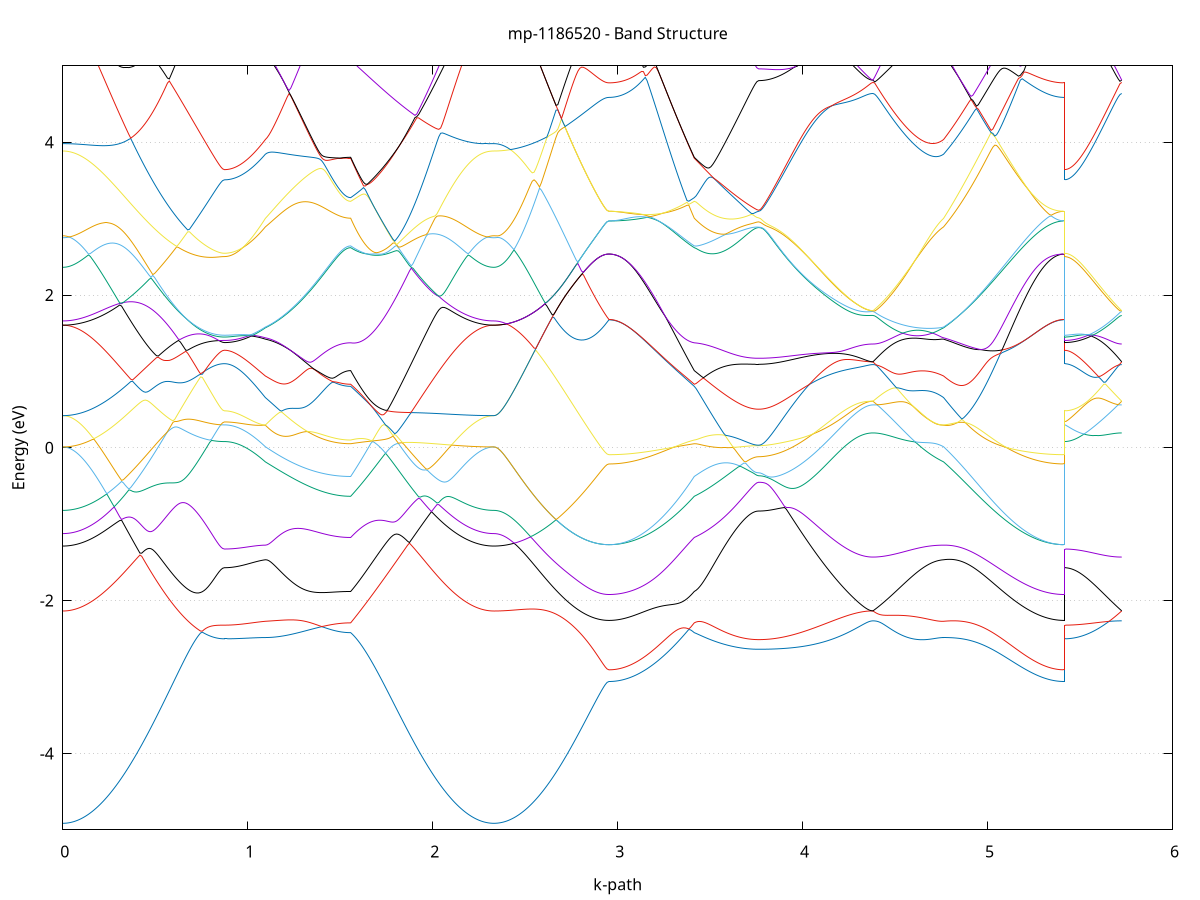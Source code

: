 set title 'mp-1186520 - Band Structure'
set xlabel 'k-path'
set ylabel 'Energy (eV)'
set grid y
set yrange [-5:5]
set terminal png size 800,600
set output 'mp-1186520_bands_gnuplot.png'
plot '-' using 1:2 with lines notitle, '-' using 1:2 with lines notitle, '-' using 1:2 with lines notitle, '-' using 1:2 with lines notitle, '-' using 1:2 with lines notitle, '-' using 1:2 with lines notitle, '-' using 1:2 with lines notitle, '-' using 1:2 with lines notitle, '-' using 1:2 with lines notitle, '-' using 1:2 with lines notitle, '-' using 1:2 with lines notitle, '-' using 1:2 with lines notitle, '-' using 1:2 with lines notitle, '-' using 1:2 with lines notitle, '-' using 1:2 with lines notitle, '-' using 1:2 with lines notitle, '-' using 1:2 with lines notitle, '-' using 1:2 with lines notitle, '-' using 1:2 with lines notitle, '-' using 1:2 with lines notitle, '-' using 1:2 with lines notitle, '-' using 1:2 with lines notitle, '-' using 1:2 with lines notitle, '-' using 1:2 with lines notitle, '-' using 1:2 with lines notitle, '-' using 1:2 with lines notitle, '-' using 1:2 with lines notitle, '-' using 1:2 with lines notitle, '-' using 1:2 with lines notitle, '-' using 1:2 with lines notitle, '-' using 1:2 with lines notitle, '-' using 1:2 with lines notitle, '-' using 1:2 with lines notitle, '-' using 1:2 with lines notitle, '-' using 1:2 with lines notitle, '-' using 1:2 with lines notitle, '-' using 1:2 with lines notitle, '-' using 1:2 with lines notitle, '-' using 1:2 with lines notitle, '-' using 1:2 with lines notitle, '-' using 1:2 with lines notitle, '-' using 1:2 with lines notitle, '-' using 1:2 with lines notitle, '-' using 1:2 with lines notitle, '-' using 1:2 with lines notitle, '-' using 1:2 with lines notitle, '-' using 1:2 with lines notitle, '-' using 1:2 with lines notitle
0.000000 -35.955713
0.009930 -35.955713
0.019859 -35.955713
0.029789 -35.955713
0.039719 -35.955713
0.049648 -35.955713
0.059578 -35.955713
0.069508 -35.955713
0.079437 -35.955713
0.089367 -35.955713
0.099296 -35.955713
0.109226 -35.955713
0.119156 -35.955713
0.129085 -35.955613
0.139015 -35.955613
0.148945 -35.955613
0.158874 -35.955613
0.168804 -35.955613
0.178734 -35.955613
0.188663 -35.955613
0.198593 -35.955613
0.208523 -35.955613
0.218452 -35.955613
0.228382 -35.955613
0.238312 -35.955613
0.248241 -35.955613
0.258171 -35.955613
0.268101 -35.955613
0.278030 -35.955613
0.287960 -35.955613
0.297890 -35.955613
0.307819 -35.955513
0.317749 -35.955513
0.327678 -35.955513
0.337608 -35.955513
0.347538 -35.955513
0.357467 -35.955513
0.367397 -35.955513
0.377327 -35.955513
0.387256 -35.955513
0.397186 -35.955413
0.407116 -35.955413
0.417045 -35.955413
0.426975 -35.955413
0.436905 -35.955413
0.446834 -35.955413
0.456764 -35.955313
0.466694 -35.955313
0.476623 -35.955313
0.486553 -35.955313
0.496483 -35.955313
0.506412 -35.955313
0.516342 -35.955213
0.526271 -35.955213
0.536201 -35.955213
0.546131 -35.955213
0.556060 -35.955213
0.565990 -35.955213
0.575920 -35.955113
0.585849 -35.955113
0.595779 -35.955113
0.605709 -35.955113
0.615638 -35.955113
0.625568 -35.955013
0.635498 -35.955013
0.645427 -35.955013
0.655357 -35.955013
0.665287 -35.955013
0.675216 -35.955013
0.685146 -35.954913
0.695076 -35.954913
0.705005 -35.954913
0.714935 -35.954913
0.724864 -35.954913
0.734794 -35.954913
0.744724 -35.954913
0.754653 -35.954913
0.764583 -35.954813
0.774513 -35.954813
0.784442 -35.954813
0.794372 -35.954813
0.804302 -35.954813
0.814231 -35.954813
0.824161 -35.954813
0.834091 -35.954813
0.844020 -35.954813
0.853950 -35.954813
0.863880 -35.954813
0.873809 -35.954813
0.873809 -35.954813
0.883435 -35.954813
0.893060 -35.954813
0.902686 -35.954813
0.912311 -35.954813
0.921937 -35.954813
0.931562 -35.954813
0.941188 -35.954813
0.950813 -35.954813
0.960439 -35.954813
0.970064 -35.954913
0.979690 -35.954913
0.989315 -35.954913
0.998941 -35.954913
1.008566 -35.954913
1.018192 -35.954913
1.027817 -35.954913
1.037443 -35.955013
1.047068 -35.955013
1.056694 -35.955013
1.066319 -35.955013
1.075945 -35.955113
1.085570 -35.955113
1.095196 -35.955113
1.095196 -35.955113
1.105011 -35.955113
1.114827 -35.955113
1.124643 -35.955213
1.134458 -35.955213
1.144274 -35.955213
1.154089 -35.955213
1.163905 -35.955213
1.173720 -35.955313
1.183536 -35.955313
1.193352 -35.955313
1.203167 -35.955313
1.212983 -35.955413
1.222798 -35.955413
1.232614 -35.955413
1.242430 -35.955413
1.252245 -35.955413
1.262061 -35.955513
1.271876 -35.955513
1.281692 -35.955513
1.291508 -35.955513
1.301323 -35.955613
1.311139 -35.955613
1.320954 -35.955613
1.330770 -35.955613
1.340585 -35.955613
1.350401 -35.955713
1.360217 -35.955713
1.370032 -35.955713
1.379848 -35.955713
1.389663 -35.955713
1.399479 -35.955813
1.409295 -35.955813
1.419110 -35.955813
1.428926 -35.955813
1.438741 -35.955813
1.448557 -35.955813
1.458372 -35.955813
1.468188 -35.955813
1.478004 -35.955913
1.487819 -35.955913
1.497635 -35.955913
1.507450 -35.955913
1.517266 -35.955913
1.527082 -35.955913
1.536897 -35.955913
1.546713 -35.955913
1.556528 -35.955913
1.556528 -35.955913
1.566457 -35.955913
1.576385 -35.955913
1.586314 -35.955913
1.596242 -35.955813
1.606171 -35.955813
1.616099 -35.955813
1.626028 -35.955813
1.635956 -35.955813
1.645884 -35.955813
1.655813 -35.955813
1.665741 -35.955813
1.675670 -35.955713
1.685598 -35.955713
1.695527 -35.955713
1.705455 -35.955713
1.715384 -35.955713
1.725312 -35.955713
1.735241 -35.955713
1.745169 -35.955713
1.755098 -35.955713
1.765026 -35.955713
1.774955 -35.955713
1.784883 -35.955713
1.794811 -35.955713
1.804740 -35.955613
1.814668 -35.955613
1.824597 -35.955613
1.834525 -35.955613
1.844454 -35.955613
1.854382 -35.955613
1.864311 -35.955613
1.874239 -35.955613
1.884168 -35.955613
1.894096 -35.955613
1.904025 -35.955613
1.913953 -35.955613
1.923882 -35.955613
1.933810 -35.955613
1.943738 -35.955613
1.953667 -35.955613
1.963595 -35.955613
1.973524 -35.955613
1.983452 -35.955613
1.993381 -35.955613
2.003309 -35.955613
2.013238 -35.955613
2.023166 -35.955613
2.033095 -35.955613
2.043023 -35.955613
2.052952 -35.955613
2.062880 -35.955613
2.072809 -35.955613
2.082737 -35.955613
2.092665 -35.955613
2.102594 -35.955613
2.112522 -35.955613
2.122451 -35.955613
2.132379 -35.955613
2.142308 -35.955613
2.152236 -35.955613
2.162165 -35.955613
2.172093 -35.955613
2.182022 -35.955613
2.191950 -35.955613
2.201879 -35.955713
2.211807 -35.955713
2.221736 -35.955713
2.231664 -35.955713
2.241592 -35.955713
2.251521 -35.955713
2.261449 -35.955713
2.271378 -35.955713
2.281306 -35.955713
2.291235 -35.955713
2.301163 -35.955713
2.311092 -35.955713
2.321020 -35.955713
2.330949 -35.955713
2.330949 -35.955713
2.340822 -35.955713
2.350695 -35.955713
2.360568 -35.955713
2.370442 -35.955713
2.380315 -35.955713
2.390188 -35.955713
2.400061 -35.955713
2.409934 -35.955713
2.419808 -35.955713
2.429681 -35.955713
2.439554 -35.955713
2.449427 -35.955713
2.459300 -35.955713
2.469174 -35.955713
2.479047 -35.955813
2.488920 -35.955813
2.498793 -35.955813
2.508666 -35.955813
2.518540 -35.955813
2.528413 -35.955813
2.538286 -35.955813
2.548159 -35.955813
2.558033 -35.955913
2.567906 -35.955913
2.577779 -35.955913
2.587652 -35.955913
2.597525 -35.955913
2.607399 -35.955913
2.617272 -35.956013
2.627145 -35.956013
2.637018 -35.956013
2.646891 -35.956013
2.656765 -35.956013
2.666638 -35.956013
2.676511 -35.956113
2.686384 -35.956113
2.696257 -35.956113
2.706131 -35.956113
2.716004 -35.956113
2.725877 -35.956113
2.735750 -35.956213
2.745624 -35.956213
2.755497 -35.956213
2.765370 -35.956213
2.775243 -35.956213
2.785116 -35.956213
2.794990 -35.956213
2.804863 -35.956313
2.814736 -35.956313
2.824609 -35.956313
2.834482 -35.956313
2.844356 -35.956313
2.854229 -35.956313
2.864102 -35.956313
2.873975 -35.956313
2.883849 -35.956313
2.893722 -35.956313
2.903595 -35.956313
2.913468 -35.956313
2.923341 -35.956313
2.933215 -35.956313
2.943088 -35.956313
2.952961 -35.956313
2.952961 -35.956313
2.962777 -35.956313
2.972592 -35.956313
2.982408 -35.956313
2.992223 -35.956313
3.002039 -35.956313
3.011854 -35.956313
3.021670 -35.956313
3.031486 -35.956313
3.041301 -35.956313
3.051117 -35.956313
3.060932 -35.956313
3.070748 -35.956313
3.080564 -35.956313
3.090379 -35.956313
3.100195 -35.956313
3.110010 -35.956313
3.119826 -35.956313
3.129641 -35.956313
3.139457 -35.956213
3.149273 -35.956213
3.159088 -35.956213
3.168904 -35.956213
3.178719 -35.956213
3.188535 -35.956213
3.198351 -35.956213
3.208166 -35.956213
3.217982 -35.956213
3.227797 -35.956113
3.237613 -35.956113
3.247429 -35.956113
3.257244 -35.956113
3.267060 -35.956113
3.276875 -35.956113
3.286691 -35.956113
3.296506 -35.956113
3.306322 -35.956013
3.316138 -35.956013
3.325953 -35.956013
3.335769 -35.956013
3.345584 -35.956013
3.355400 -35.956013
3.365216 -35.956013
3.375031 -35.955913
3.384847 -35.955913
3.394662 -35.955913
3.404478 -35.955913
3.414293 -35.955913
3.414293 -35.955913
3.424241 -35.955913
3.434190 -35.955913
3.444138 -35.955913
3.454086 -35.955913
3.464034 -35.955913
3.473982 -35.955913
3.483930 -35.955813
3.493878 -35.955813
3.503826 -35.955813
3.513774 -35.955813
3.523722 -35.955813
3.533670 -35.955813
3.543618 -35.955813
3.553566 -35.955813
3.563514 -35.955813
3.573462 -35.955813
3.583410 -35.955813
3.593359 -35.955813
3.603307 -35.955813
3.613255 -35.955813
3.623203 -35.955813
3.633151 -35.955713
3.643099 -35.955713
3.653047 -35.955713
3.662995 -35.955713
3.672943 -35.955713
3.682891 -35.955713
3.692839 -35.955713
3.702787 -35.955713
3.712735 -35.955713
3.722683 -35.955713
3.732631 -35.955713
3.742580 -35.955713
3.752528 -35.955713
3.762476 -35.955713
3.762476 -35.955713
3.772441 -35.955713
3.782407 -35.955713
3.792373 -35.955713
3.802339 -35.955713
3.812304 -35.955713
3.822270 -35.955713
3.832236 -35.955713
3.842202 -35.955713
3.852167 -35.955713
3.862133 -35.955713
3.872099 -35.955613
3.882065 -35.955613
3.892030 -35.955613
3.901996 -35.955613
3.911962 -35.955613
3.921928 -35.955613
3.931893 -35.955613
3.941859 -35.955513
3.951825 -35.955513
3.961791 -35.955513
3.971756 -35.955513
3.981722 -35.955513
3.991688 -35.955413
4.001654 -35.955413
4.011619 -35.955413
4.021585 -35.955413
4.031551 -35.955313
4.041517 -35.955313
4.051482 -35.955313
4.061448 -35.955313
4.071414 -35.955213
4.081380 -35.955213
4.091345 -35.955213
4.101311 -35.955213
4.111277 -35.955213
4.121243 -35.955113
4.131208 -35.955113
4.141174 -35.955113
4.151140 -35.955113
4.161106 -35.955013
4.171071 -35.955013
4.181037 -35.955013
4.191003 -35.955013
4.200969 -35.955013
4.210934 -35.954913
4.220900 -35.954913
4.230866 -35.954913
4.240832 -35.954913
4.250797 -35.954913
4.260763 -35.954913
4.270729 -35.954913
4.280695 -35.954813
4.290660 -35.954813
4.300626 -35.954813
4.310592 -35.954813
4.320558 -35.954813
4.330523 -35.954813
4.340489 -35.954813
4.350455 -35.954813
4.360421 -35.954813
4.370386 -35.954813
4.380352 -35.954813
4.380352 -35.954813
4.390141 -35.954813
4.399929 -35.954813
4.409718 -35.954813
4.419506 -35.954813
4.429295 -35.954813
4.439084 -35.954813
4.448872 -35.954813
4.458661 -35.954813
4.468449 -35.954813
4.478238 -35.954813
4.488027 -35.954813
4.497815 -35.954813
4.507604 -35.954813
4.517392 -35.954813
4.527181 -35.954813
4.536969 -35.954813
4.546758 -35.954813
4.556547 -35.954913
4.566335 -35.954913
4.576124 -35.954913
4.585912 -35.954913
4.595701 -35.954913
4.605490 -35.954913
4.615278 -35.954913
4.625067 -35.954913
4.634855 -35.954913
4.644644 -35.954913
4.654433 -35.955013
4.664221 -35.955013
4.674010 -35.955013
4.683798 -35.955013
4.693587 -35.955013
4.703375 -35.955013
4.713164 -35.955013
4.722953 -35.955013
4.732741 -35.955113
4.742530 -35.955113
4.752318 -35.955113
4.762107 -35.955113
4.762107 -35.955113
4.771992 -35.955113
4.781877 -35.955213
4.791763 -35.955213
4.801648 -35.955213
4.811533 -35.955213
4.821418 -35.955313
4.831303 -35.955313
4.841189 -35.955313
4.851074 -35.955413
4.860959 -35.955413
4.870844 -35.955413
4.880729 -35.955413
4.890615 -35.955513
4.900500 -35.955513
4.910385 -35.955513
4.920270 -35.955613
4.930155 -35.955613
4.940040 -35.955613
4.949926 -35.955613
4.959811 -35.955713
4.969696 -35.955713
4.979581 -35.955713
4.989466 -35.955813
4.999352 -35.955813
5.009237 -35.955813
5.019122 -35.955813
5.029007 -35.955913
5.038892 -35.955913
5.048778 -35.955913
5.058663 -35.955913
5.068548 -35.956013
5.078433 -35.956013
5.088318 -35.956013
5.098204 -35.956013
5.108089 -35.956013
5.117974 -35.956113
5.127859 -35.956113
5.137744 -35.956113
5.147629 -35.956113
5.157515 -35.956113
5.167400 -35.956213
5.177285 -35.956213
5.187170 -35.956213
5.197055 -35.956213
5.206941 -35.956213
5.216826 -35.956213
5.226711 -35.956213
5.236596 -35.956213
5.246481 -35.956313
5.256367 -35.956313
5.266252 -35.956313
5.276137 -35.956313
5.286022 -35.956313
5.295907 -35.956313
5.305793 -35.956313
5.315678 -35.956313
5.325563 -35.956313
5.335448 -35.956313
5.345333 -35.956313
5.355218 -35.956313
5.365104 -35.956313
5.374989 -35.956313
5.384874 -35.956313
5.394759 -35.956313
5.404644 -35.956313
5.414530 -35.956313
5.414530 -35.954813
5.424249 -35.954813
5.433968 -35.954813
5.443686 -35.954813
5.453405 -35.954813
5.463124 -35.954813
5.472843 -35.954813
5.482562 -35.954813
5.492281 -35.954813
5.502000 -35.954813
5.511719 -35.954813
5.521438 -35.954813
5.531157 -35.954813
5.540876 -35.954813
5.550595 -35.954813
5.560314 -35.954813
5.570033 -35.954813
5.579752 -35.954813
5.589471 -35.954813
5.599190 -35.954813
5.608908 -35.954813
5.618627 -35.954813
5.628346 -35.954813
5.638065 -35.954813
5.647784 -35.954813
5.657503 -35.954813
5.667222 -35.954813
5.676941 -35.954813
5.686660 -35.954813
5.696379 -35.954813
5.706098 -35.954813
5.715817 -35.954813
5.725536 -35.954813
e
0.000000 -23.602813
0.009930 -23.602813
0.019859 -23.602813
0.029789 -23.602813
0.039719 -23.602913
0.049648 -23.602913
0.059578 -23.603013
0.069508 -23.603113
0.079437 -23.603213
0.089367 -23.603313
0.099296 -23.603513
0.109226 -23.603713
0.119156 -23.603913
0.129085 -23.604113
0.139015 -23.604413
0.148945 -23.604713
0.158874 -23.605113
0.168804 -23.605513
0.178734 -23.606013
0.188663 -23.606413
0.198593 -23.607013
0.208523 -23.607613
0.218452 -23.608213
0.228382 -23.608913
0.238312 -23.609613
0.248241 -23.610413
0.258171 -23.611313
0.268101 -23.612213
0.278030 -23.613113
0.287960 -23.614113
0.297890 -23.615113
0.307819 -23.616213
0.317749 -23.617313
0.327678 -23.618413
0.337608 -23.619613
0.347538 -23.620913
0.357467 -23.622113
0.367397 -23.623413
0.377327 -23.624713
0.387256 -23.626013
0.397186 -23.627413
0.407116 -23.628813
0.417045 -23.630213
0.426975 -23.631613
0.436905 -23.633013
0.446834 -23.634413
0.456764 -23.635813
0.466694 -23.637213
0.476623 -23.638713
0.486553 -23.640113
0.496483 -23.641513
0.506412 -23.642913
0.516342 -23.644313
0.526271 -23.645713
0.536201 -23.647113
0.546131 -23.648513
0.556060 -23.649813
0.565990 -23.651113
0.575920 -23.652413
0.585849 -23.653713
0.595779 -23.655013
0.605709 -23.656213
0.615638 -23.657413
0.625568 -23.658513
0.635498 -23.659713
0.645427 -23.660813
0.655357 -23.661813
0.665287 -23.662913
0.675216 -23.663813
0.685146 -23.664813
0.695076 -23.665713
0.705005 -23.666513
0.714935 -23.667413
0.724864 -23.668113
0.734794 -23.668913
0.744724 -23.669513
0.754653 -23.670213
0.764583 -23.670813
0.774513 -23.671313
0.784442 -23.671813
0.794372 -23.672213
0.804302 -23.672613
0.814231 -23.673013
0.824161 -23.673313
0.834091 -23.673513
0.844020 -23.673713
0.853950 -23.673813
0.863880 -23.673913
0.873809 -23.673913
0.873809 -23.673913
0.883435 -23.673813
0.893060 -23.673513
0.902686 -23.673113
0.912311 -23.672413
0.921937 -23.671613
0.931562 -23.670613
0.941188 -23.669413
0.950813 -23.668013
0.960439 -23.666413
0.970064 -23.664713
0.979690 -23.662813
0.989315 -23.660713
0.998941 -23.658413
1.008566 -23.656013
1.018192 -23.653413
1.027817 -23.650613
1.037443 -23.647713
1.047068 -23.644613
1.056694 -23.641313
1.066319 -23.638013
1.075945 -23.634413
1.085570 -23.630713
1.095196 -23.626913
1.095196 -23.626913
1.105011 -23.624113
1.114827 -23.621113
1.124643 -23.618113
1.134458 -23.615013
1.144274 -23.611813
1.154089 -23.608613
1.163905 -23.605213
1.173720 -23.601813
1.183536 -23.598413
1.193352 -23.594813
1.203167 -23.593413
1.212983 -23.592813
1.222798 -23.592113
1.232614 -23.591413
1.242430 -23.590513
1.252245 -23.589613
1.262061 -23.588613
1.271876 -23.587513
1.281692 -23.586313
1.291508 -23.585113
1.301323 -23.583813
1.311139 -23.582413
1.320954 -23.580913
1.330770 -23.579413
1.340585 -23.577813
1.350401 -23.576213
1.360217 -23.574413
1.370032 -23.572613
1.379848 -23.570813
1.389663 -23.568913
1.399479 -23.566913
1.409295 -23.564913
1.419110 -23.562813
1.428926 -23.560613
1.438741 -23.558513
1.448557 -23.556213
1.458372 -23.554013
1.468188 -23.551713
1.478004 -23.549313
1.487819 -23.547013
1.497635 -23.544613
1.507450 -23.542213
1.517266 -23.539813
1.527082 -23.537313
1.536897 -23.535013
1.546713 -23.532713
1.556528 -23.531413
1.556528 -23.531413
1.566457 -23.530013
1.576385 -23.528713
1.586314 -23.527413
1.596242 -23.526313
1.606171 -23.525213
1.616099 -23.524213
1.626028 -23.523313
1.635956 -23.522413
1.645884 -23.521513
1.655813 -23.520713
1.665741 -23.523613
1.675670 -23.526713
1.685598 -23.529813
1.695527 -23.532813
1.705455 -23.535813
1.715384 -23.538713
1.725312 -23.541613
1.735241 -23.544413
1.745169 -23.547113
1.755098 -23.549813
1.765026 -23.552413
1.774955 -23.555013
1.784883 -23.557413
1.794811 -23.559913
1.804740 -23.562213
1.814668 -23.564513
1.824597 -23.566713
1.834525 -23.568913
1.844454 -23.571013
1.854382 -23.573013
1.864311 -23.575013
1.874239 -23.576813
1.884168 -23.578613
1.894096 -23.580413
1.904025 -23.582113
1.913953 -23.583713
1.923882 -23.585213
1.933810 -23.586713
1.943738 -23.588113
1.953667 -23.589413
1.963595 -23.590613
1.973524 -23.591813
1.983452 -23.592913
1.993381 -23.594013
2.003309 -23.595013
2.013238 -23.595913
2.023166 -23.596813
2.033095 -23.597613
2.043023 -23.598313
2.052952 -23.599013
2.062880 -23.599613
2.072809 -23.600213
2.082737 -23.600713
2.092665 -23.601113
2.102594 -23.601513
2.112522 -23.601913
2.122451 -23.602213
2.132379 -23.602413
2.142308 -23.602613
2.152236 -23.602813
2.162165 -23.603013
2.172093 -23.603113
2.182022 -23.603113
2.191950 -23.603213
2.201879 -23.603213
2.211807 -23.603213
2.221736 -23.603213
2.231664 -23.603113
2.241592 -23.603113
2.251521 -23.603013
2.261449 -23.603013
2.271378 -23.602913
2.281306 -23.602913
2.291235 -23.602813
2.301163 -23.602813
2.311092 -23.602813
2.321020 -23.602813
2.330949 -23.602813
2.330949 -23.602813
2.340822 -23.602713
2.350695 -23.602513
2.360568 -23.602213
2.370442 -23.601813
2.380315 -23.601213
2.390188 -23.600513
2.400061 -23.599713
2.409934 -23.598813
2.419808 -23.597813
2.429681 -23.596613
2.439554 -23.595413
2.449427 -23.594013
2.459300 -23.592513
2.469174 -23.590813
2.479047 -23.589113
2.488920 -23.587213
2.498793 -23.585313
2.508666 -23.583213
2.518540 -23.581013
2.528413 -23.578713
2.538286 -23.576313
2.548159 -23.573813
2.558033 -23.571113
2.567906 -23.568413
2.577779 -23.565613
2.587652 -23.566013
2.597525 -23.567913
2.607399 -23.569813
2.617272 -23.571613
2.627145 -23.573413
2.637018 -23.575213
2.646891 -23.577013
2.656765 -23.578713
2.666638 -23.580413
2.676511 -23.582113
2.686384 -23.583713
2.696257 -23.585313
2.706131 -23.586813
2.716004 -23.588313
2.725877 -23.589713
2.735750 -23.591113
2.745624 -23.592513
2.755497 -23.593813
2.765370 -23.595013
2.775243 -23.596213
2.785116 -23.597313
2.794990 -23.598413
2.804863 -23.599413
2.814736 -23.600313
2.824609 -23.601213
2.834482 -23.602113
2.844356 -23.602813
2.854229 -23.603513
2.864102 -23.604213
2.873975 -23.604713
2.883849 -23.605213
2.893722 -23.605713
2.903595 -23.606013
2.913468 -23.606313
2.923341 -23.606613
2.933215 -23.606713
2.943088 -23.606813
2.952961 -23.606913
2.952961 -23.606913
2.962777 -23.606813
2.972592 -23.606713
2.982408 -23.606513
2.992223 -23.606213
3.002039 -23.605813
3.011854 -23.605413
3.021670 -23.604913
3.031486 -23.604213
3.041301 -23.603513
3.051117 -23.602813
3.060932 -23.601913
3.070748 -23.601013
3.080564 -23.600013
3.090379 -23.598913
3.100195 -23.597713
3.110010 -23.596513
3.119826 -23.595113
3.129641 -23.593713
3.139457 -23.592313
3.149273 -23.590713
3.159088 -23.589113
3.168904 -23.587513
3.178719 -23.585713
3.188535 -23.583913
3.198351 -23.582013
3.208166 -23.580113
3.217982 -23.578113
3.227797 -23.576013
3.237613 -23.573913
3.247429 -23.571713
3.257244 -23.569513
3.267060 -23.567213
3.276875 -23.564913
3.286691 -23.562513
3.296506 -23.560113
3.306322 -23.557613
3.316138 -23.555113
3.325953 -23.552513
3.335769 -23.549913
3.345584 -23.547313
3.355400 -23.544613
3.365216 -23.541913
3.375031 -23.539213
3.384847 -23.536413
3.394662 -23.534613
3.404478 -23.532913
3.414293 -23.531413
3.414293 -23.531413
3.424241 -23.530813
3.434190 -23.530213
3.444138 -23.529713
3.454086 -23.529413
3.464034 -23.529213
3.473982 -23.529113
3.483930 -23.529313
3.493878 -23.529713
3.503826 -23.530413
3.513774 -23.531313
3.523722 -23.532413
3.533670 -23.533613
3.543618 -23.535013
3.553566 -23.536513
3.563514 -23.538113
3.573462 -23.539713
3.583410 -23.541313
3.593359 -23.542813
3.603307 -23.544313
3.613255 -23.545813
3.623203 -23.547213
3.633151 -23.548613
3.643099 -23.549813
3.653047 -23.551013
3.662995 -23.552113
3.672943 -23.553113
3.682891 -23.554013
3.692839 -23.554713
3.702787 -23.555413
3.712735 -23.556013
3.722683 -23.556513
3.732631 -23.556913
3.742580 -23.557213
3.752528 -23.557313
3.762476 -23.557413
3.762476 -23.557413
3.772441 -23.557413
3.782407 -23.557613
3.792373 -23.557913
3.802339 -23.558313
3.812304 -23.558913
3.822270 -23.559513
3.832236 -23.560413
3.842202 -23.561313
3.852167 -23.562413
3.862133 -23.563713
3.872099 -23.565113
3.882065 -23.566613
3.892030 -23.568313
3.901996 -23.570213
3.911962 -23.572213
3.921928 -23.574413
3.931893 -23.576713
3.941859 -23.579113
3.951825 -23.581713
3.961791 -23.584313
3.971756 -23.587013
3.981722 -23.589813
3.991688 -23.592713
4.001654 -23.595613
4.011619 -23.598513
4.021585 -23.601513
4.031551 -23.604413
4.041517 -23.607413
4.051482 -23.610313
4.061448 -23.613313
4.071414 -23.616113
4.081380 -23.619013
4.091345 -23.621813
4.101311 -23.624613
4.111277 -23.627313
4.121243 -23.629913
4.131208 -23.632513
4.141174 -23.635013
4.151140 -23.637513
4.161106 -23.639813
4.171071 -23.642113
4.181037 -23.644313
4.191003 -23.646413
4.200969 -23.648413
4.210934 -23.650313
4.220900 -23.652113
4.230866 -23.653813
4.240832 -23.655413
4.250797 -23.656913
4.260763 -23.658313
4.270729 -23.659613
4.280695 -23.660813
4.290660 -23.661913
4.300626 -23.662913
4.310592 -23.663713
4.320558 -23.664513
4.330523 -23.665113
4.340489 -23.665613
4.350455 -23.666013
4.360421 -23.666313
4.370386 -23.666513
4.380352 -23.666513
4.380352 -23.666513
4.390141 -23.666513
4.399929 -23.666513
4.409718 -23.666513
4.419506 -23.666413
4.429295 -23.666313
4.439084 -23.666213
4.448872 -23.666113
4.458661 -23.665913
4.468449 -23.665613
4.478238 -23.665413
4.488027 -23.665013
4.497815 -23.664713
4.507604 -23.664213
4.517392 -23.663713
4.527181 -23.663213
4.536969 -23.662513
4.546758 -23.661813
4.556547 -23.661013
4.566335 -23.660213
4.576124 -23.659313
4.585912 -23.658313
4.595701 -23.657213
4.605490 -23.656013
4.615278 -23.654813
4.625067 -23.653413
4.634855 -23.652013
4.644644 -23.650513
4.654433 -23.649013
4.664221 -23.647313
4.674010 -23.645613
4.683798 -23.643713
4.693587 -23.641913
4.703375 -23.639913
4.713164 -23.637913
4.722953 -23.635813
4.732741 -23.633613
4.742530 -23.631413
4.752318 -23.629213
4.762107 -23.626913
4.762107 -23.626913
4.771992 -23.622913
4.781877 -23.618713
4.791763 -23.614313
4.801648 -23.609913
4.811533 -23.605313
4.821418 -23.600613
4.831303 -23.597513
4.841189 -23.597913
4.851074 -23.598213
4.860959 -23.598513
4.870844 -23.598813
4.880729 -23.599113
4.890615 -23.599413
4.900500 -23.599713
4.910385 -23.599913
4.920270 -23.600213
4.930155 -23.600413
4.940040 -23.600613
4.949926 -23.600913
4.959811 -23.601113
4.969696 -23.601313
4.979581 -23.601513
4.989466 -23.601713
4.999352 -23.601913
5.009237 -23.602113
5.019122 -23.602313
5.029007 -23.602513
5.038892 -23.602713
5.048778 -23.602913
5.058663 -23.603013
5.068548 -23.603213
5.078433 -23.603413
5.088318 -23.603613
5.098204 -23.603713
5.108089 -23.603913
5.117974 -23.604013
5.127859 -23.604213
5.137744 -23.604413
5.147629 -23.604513
5.157515 -23.604713
5.167400 -23.604813
5.177285 -23.605013
5.187170 -23.605113
5.197055 -23.605213
5.206941 -23.605413
5.216826 -23.605513
5.226711 -23.605613
5.236596 -23.605713
5.246481 -23.605813
5.256367 -23.606013
5.266252 -23.606113
5.276137 -23.606213
5.286022 -23.606313
5.295907 -23.606313
5.305793 -23.606413
5.315678 -23.606513
5.325563 -23.606613
5.335448 -23.606613
5.345333 -23.606713
5.355218 -23.606713
5.365104 -23.606813
5.374989 -23.606813
5.384874 -23.606813
5.394759 -23.606913
5.404644 -23.606913
5.414530 -23.606913
5.414530 -23.673913
5.424249 -23.673913
5.433968 -23.673813
5.443686 -23.673813
5.453405 -23.673713
5.463124 -23.673513
5.472843 -23.673313
5.482562 -23.673113
5.492281 -23.672913
5.502000 -23.672713
5.511719 -23.672413
5.521438 -23.672113
5.531157 -23.671813
5.540876 -23.671513
5.550595 -23.671113
5.560314 -23.670813
5.570033 -23.670413
5.579752 -23.670013
5.589471 -23.669713
5.599190 -23.669313
5.608908 -23.669013
5.618627 -23.668613
5.628346 -23.668313
5.638065 -23.668013
5.647784 -23.667713
5.657503 -23.667513
5.667222 -23.667213
5.676941 -23.667013
5.686660 -23.666913
5.696379 -23.666713
5.706098 -23.666613
5.715817 -23.666613
5.725536 -23.666513
e
0.000000 -23.530913
0.009930 -23.530913
0.019859 -23.530913
0.029789 -23.530813
0.039719 -23.530713
0.049648 -23.530613
0.059578 -23.530513
0.069508 -23.530313
0.079437 -23.530113
0.089367 -23.529913
0.099296 -23.529613
0.109226 -23.529313
0.119156 -23.528913
0.129085 -23.528513
0.139015 -23.528013
0.148945 -23.527513
0.158874 -23.527013
0.168804 -23.526313
0.178734 -23.525613
0.188663 -23.524913
0.198593 -23.524013
0.208523 -23.523113
0.218452 -23.522213
0.228382 -23.521113
0.238312 -23.520013
0.248241 -23.518813
0.258171 -23.517613
0.268101 -23.516213
0.278030 -23.514813
0.287960 -23.513313
0.297890 -23.511813
0.307819 -23.510213
0.317749 -23.508513
0.327678 -23.506713
0.337608 -23.504913
0.347538 -23.503013
0.357467 -23.501013
0.367397 -23.499013
0.377327 -23.501513
0.387256 -23.504313
0.397186 -23.507013
0.407116 -23.509713
0.417045 -23.512413
0.426975 -23.515113
0.436905 -23.517713
0.446834 -23.520313
0.456764 -23.522913
0.466694 -23.525413
0.476623 -23.527913
0.486553 -23.530313
0.496483 -23.532713
0.506412 -23.535013
0.516342 -23.537313
0.526271 -23.539613
0.536201 -23.541813
0.546131 -23.544013
0.556060 -23.546113
0.565990 -23.548113
0.575920 -23.550213
0.585849 -23.552113
0.595779 -23.554013
0.605709 -23.555813
0.615638 -23.557613
0.625568 -23.559413
0.635498 -23.561013
0.645427 -23.562613
0.655357 -23.564213
0.665287 -23.565713
0.675216 -23.567113
0.685146 -23.568413
0.695076 -23.569713
0.705005 -23.571013
0.714935 -23.572113
0.724864 -23.573213
0.734794 -23.574213
0.744724 -23.575213
0.754653 -23.576113
0.764583 -23.576913
0.774513 -23.577713
0.784442 -23.578313
0.794372 -23.578913
0.804302 -23.579513
0.814231 -23.580013
0.824161 -23.580413
0.834091 -23.580713
0.844020 -23.580913
0.853950 -23.581113
0.863880 -23.581213
0.873809 -23.581313
0.873809 -23.581313
0.883435 -23.581413
0.893060 -23.581713
0.902686 -23.582113
0.912311 -23.582713
0.921937 -23.583313
0.931562 -23.584013
0.941188 -23.584713
0.950813 -23.585513
0.960439 -23.586213
0.970064 -23.586913
0.979690 -23.587613
0.989315 -23.588313
0.998941 -23.589013
1.008566 -23.589713
1.018192 -23.590313
1.027817 -23.590913
1.037443 -23.591513
1.047068 -23.592113
1.056694 -23.592613
1.066319 -23.593213
1.075945 -23.593713
1.085570 -23.594213
1.095196 -23.594613
1.095196 -23.594613
1.105011 -23.594913
1.114827 -23.595213
1.124643 -23.595313
1.134458 -23.595313
1.144274 -23.595313
1.154089 -23.595213
1.163905 -23.595013
1.173720 -23.594713
1.183536 -23.594413
1.193352 -23.593913
1.203167 -23.591213
1.212983 -23.587613
1.222798 -23.583913
1.232614 -23.580113
1.242430 -23.576413
1.252245 -23.572613
1.262061 -23.568713
1.271876 -23.564913
1.281692 -23.561013
1.291508 -23.557113
1.301323 -23.553213
1.311139 -23.549313
1.320954 -23.545513
1.330770 -23.541613
1.340585 -23.537813
1.350401 -23.534013
1.360217 -23.530313
1.370032 -23.526713
1.379848 -23.523113
1.389663 -23.519613
1.399479 -23.516213
1.409295 -23.513013
1.419110 -23.509813
1.428926 -23.506813
1.438741 -23.504013
1.448557 -23.505313
1.458372 -23.507013
1.468188 -23.508913
1.478004 -23.510913
1.487819 -23.513113
1.497635 -23.515313
1.507450 -23.517513
1.517266 -23.519813
1.527082 -23.522213
1.536897 -23.524513
1.546713 -23.526713
1.556528 -23.528013
1.556528 -23.528013
1.566457 -23.525113
1.576385 -23.522213
1.586314 -23.519313
1.596242 -23.516413
1.606171 -23.513513
1.616099 -23.510613
1.626028 -23.510613
1.635956 -23.513913
1.645884 -23.517213
1.655813 -23.520413
1.665741 -23.519913
1.675670 -23.519113
1.685598 -23.518413
1.695527 -23.517613
1.705455 -23.516813
1.715384 -23.516113
1.725312 -23.515313
1.735241 -23.514413
1.745169 -23.513613
1.755098 -23.512713
1.765026 -23.511813
1.774955 -23.510913
1.784883 -23.509913
1.794811 -23.508913
1.804740 -23.507913
1.814668 -23.506813
1.824597 -23.505613
1.834525 -23.504413
1.844454 -23.503213
1.854382 -23.501913
1.864311 -23.500513
1.874239 -23.499113
1.884168 -23.497713
1.894096 -23.496213
1.904025 -23.494613
1.913953 -23.493013
1.923882 -23.491313
1.933810 -23.489613
1.943738 -23.487813
1.953667 -23.486013
1.963595 -23.484113
1.973524 -23.482213
1.983452 -23.480213
1.993381 -23.482913
2.003309 -23.485613
2.013238 -23.488113
2.023166 -23.490613
2.033095 -23.493113
2.043023 -23.495513
2.052952 -23.497813
2.062880 -23.500013
2.072809 -23.502213
2.082737 -23.504313
2.092665 -23.506313
2.102594 -23.508313
2.112522 -23.510113
2.122451 -23.512013
2.132379 -23.513713
2.142308 -23.515313
2.152236 -23.516913
2.162165 -23.518413
2.172093 -23.519813
2.182022 -23.521113
2.191950 -23.522413
2.201879 -23.523613
2.211807 -23.524613
2.221736 -23.525613
2.231664 -23.526513
2.241592 -23.527413
2.251521 -23.528113
2.261449 -23.528813
2.271378 -23.529313
2.281306 -23.529813
2.291235 -23.530213
2.301163 -23.530513
2.311092 -23.530713
2.321020 -23.530913
2.330949 -23.530913
2.330949 -23.530913
2.340822 -23.531013
2.350695 -23.531213
2.360568 -23.531613
2.370442 -23.532113
2.380315 -23.532813
2.390188 -23.533613
2.400061 -23.534613
2.409934 -23.535613
2.419808 -23.536813
2.429681 -23.538113
2.439554 -23.539513
2.449427 -23.540913
2.459300 -23.542513
2.469174 -23.544113
2.479047 -23.545713
2.488920 -23.547513
2.498793 -23.549213
2.508666 -23.551013
2.518540 -23.552913
2.528413 -23.554713
2.538286 -23.556613
2.548159 -23.558513
2.558033 -23.560413
2.567906 -23.562313
2.577779 -23.564213
2.587652 -23.566013
2.597525 -23.567913
2.607399 -23.569813
2.617272 -23.571613
2.627145 -23.573413
2.637018 -23.575213
2.646891 -23.577013
2.656765 -23.578713
2.666638 -23.580413
2.676511 -23.582113
2.686384 -23.583713
2.696257 -23.585313
2.706131 -23.586813
2.716004 -23.588313
2.725877 -23.589713
2.735750 -23.591113
2.745624 -23.592513
2.755497 -23.593813
2.765370 -23.595013
2.775243 -23.596213
2.785116 -23.597313
2.794990 -23.598413
2.804863 -23.599413
2.814736 -23.600313
2.824609 -23.601213
2.834482 -23.602113
2.844356 -23.602813
2.854229 -23.603513
2.864102 -23.604213
2.873975 -23.604713
2.883849 -23.605213
2.893722 -23.605713
2.903595 -23.606013
2.913468 -23.606313
2.923341 -23.606613
2.933215 -23.606713
2.943088 -23.606813
2.952961 -23.606913
2.952961 -23.606913
2.962777 -23.606813
2.972592 -23.606713
2.982408 -23.606413
2.992223 -23.606113
3.002039 -23.605613
3.011854 -23.605113
3.021670 -23.604413
3.031486 -23.603713
3.041301 -23.602913
3.051117 -23.601913
3.060932 -23.600913
3.070748 -23.599813
3.080564 -23.598613
3.090379 -23.597313
3.100195 -23.595913
3.110010 -23.594413
3.119826 -23.592913
3.129641 -23.591313
3.139457 -23.589613
3.149273 -23.587813
3.159088 -23.585913
3.168904 -23.584013
3.178719 -23.582013
3.188535 -23.580013
3.198351 -23.577913
3.208166 -23.575713
3.217982 -23.573513
3.227797 -23.571313
3.237613 -23.569013
3.247429 -23.566713
3.257244 -23.564413
3.267060 -23.562113
3.276875 -23.559713
3.286691 -23.557413
3.296506 -23.555113
3.306322 -23.552813
3.316138 -23.550513
3.325953 -23.548313
3.335769 -23.546113
3.345584 -23.544013
3.355400 -23.541913
3.365216 -23.539913
3.375031 -23.538113
3.384847 -23.536313
3.394662 -23.533613
3.404478 -23.530813
3.414293 -23.528013
3.414293 -23.528013
3.424241 -23.526713
3.434190 -23.525313
3.444138 -23.523913
3.454086 -23.522513
3.464034 -23.521013
3.473982 -23.519513
3.483930 -23.517913
3.493878 -23.516413
3.503826 -23.514813
3.513774 -23.513113
3.523722 -23.511513
3.533670 -23.509813
3.543618 -23.508113
3.553566 -23.506413
3.563514 -23.504713
3.573462 -23.503013
3.583410 -23.501313
3.593359 -23.499613
3.603307 -23.497913
3.613255 -23.496313
3.623203 -23.494713
3.633151 -23.493113
3.643099 -23.491913
3.653047 -23.491013
3.662995 -23.490113
3.672943 -23.489213
3.682891 -23.488413
3.692839 -23.487713
3.702787 -23.487013
3.712735 -23.486513
3.722683 -23.486013
3.732631 -23.485613
3.742580 -23.485313
3.752528 -23.485213
3.762476 -23.485113
3.762476 -23.485113
3.772441 -23.485313
3.782407 -23.485813
3.792373 -23.486613
3.802339 -23.487713
3.812304 -23.489113
3.822270 -23.490613
3.832236 -23.492413
3.842202 -23.494213
3.852167 -23.496113
3.862133 -23.498013
3.872099 -23.499913
3.882065 -23.501913
3.892030 -23.504613
3.901996 -23.507313
3.911962 -23.510013
3.921928 -23.512813
3.931893 -23.515513
3.941859 -23.518213
3.951825 -23.520913
3.961791 -23.523613
3.971756 -23.526313
3.981722 -23.528913
3.991688 -23.531413
4.001654 -23.533913
4.011619 -23.536413
4.021585 -23.538813
4.031551 -23.541113
4.041517 -23.543413
4.051482 -23.545613
4.061448 -23.547813
4.071414 -23.549913
4.081380 -23.551913
4.091345 -23.553813
4.101311 -23.555713
4.111277 -23.557513
4.121243 -23.559313
4.131208 -23.560913
4.141174 -23.562513
4.151140 -23.564013
4.161106 -23.565413
4.171071 -23.566813
4.181037 -23.568113
4.191003 -23.569313
4.200969 -23.570413
4.210934 -23.571513
4.220900 -23.572513
4.230866 -23.573413
4.240832 -23.574213
4.250797 -23.575013
4.260763 -23.575713
4.270729 -23.576413
4.280695 -23.576913
4.290660 -23.577513
4.300626 -23.577913
4.310592 -23.578313
4.320558 -23.578713
4.330523 -23.579013
4.340489 -23.579213
4.350455 -23.579413
4.360421 -23.579513
4.370386 -23.579613
4.380352 -23.579613
4.380352 -23.579613
4.390141 -23.579613
4.399929 -23.579513
4.409718 -23.579413
4.419506 -23.579313
4.429295 -23.579113
4.439084 -23.579013
4.448872 -23.578913
4.458661 -23.578713
4.468449 -23.578713
4.478238 -23.578613
4.488027 -23.578713
4.497815 -23.578813
4.507604 -23.579013
4.517392 -23.579313
4.527181 -23.579713
4.536969 -23.580213
4.546758 -23.580713
4.556547 -23.581413
4.566335 -23.582113
4.576124 -23.582913
4.585912 -23.583713
4.595701 -23.584513
4.605490 -23.585313
4.615278 -23.586113
4.625067 -23.586913
4.634855 -23.587713
4.644644 -23.588413
4.654433 -23.589213
4.664221 -23.589913
4.674010 -23.590513
4.683798 -23.591113
4.693587 -23.591713
4.703375 -23.592313
4.713164 -23.592813
4.722953 -23.593213
4.732741 -23.593613
4.742530 -23.594013
4.752318 -23.594313
4.762107 -23.594613
4.762107 -23.594613
4.771992 -23.595113
4.781877 -23.595613
4.791763 -23.596013
4.801648 -23.596413
4.811533 -23.596813
4.821418 -23.597213
4.831303 -23.595813
4.841189 -23.590913
4.851074 -23.585913
4.860959 -23.580813
4.870844 -23.575613
4.880729 -23.570313
4.890615 -23.564913
4.900500 -23.559513
4.910385 -23.554013
4.920270 -23.548513
4.930155 -23.542913
4.940040 -23.537313
4.949926 -23.531713
4.959811 -23.526013
4.969696 -23.520313
4.979581 -23.514613
4.989466 -23.508913
4.999352 -23.503213
5.009237 -23.497513
5.019122 -23.491813
5.029007 -23.495213
5.038892 -23.499813
5.048778 -23.504313
5.058663 -23.508813
5.068548 -23.513313
5.078433 -23.517813
5.088318 -23.522213
5.098204 -23.526613
5.108089 -23.530913
5.117974 -23.535213
5.127859 -23.539413
5.137744 -23.543513
5.147629 -23.547613
5.157515 -23.551513
5.167400 -23.555413
5.177285 -23.559113
5.187170 -23.562813
5.197055 -23.566313
5.206941 -23.569713
5.216826 -23.573013
5.226711 -23.576213
5.236596 -23.579213
5.246481 -23.582113
5.256367 -23.584813
5.266252 -23.587413
5.276137 -23.589913
5.286022 -23.592213
5.295907 -23.594313
5.305793 -23.596313
5.315678 -23.598113
5.325563 -23.599813
5.335448 -23.601213
5.345333 -23.602613
5.355218 -23.603713
5.365104 -23.604713
5.374989 -23.605513
5.384874 -23.606113
5.394759 -23.606513
5.404644 -23.606813
5.414530 -23.606913
5.414530 -23.581313
5.424249 -23.581213
5.433968 -23.581013
5.443686 -23.580713
5.453405 -23.580313
5.463124 -23.579813
5.472843 -23.579113
5.482562 -23.578313
5.492281 -23.577513
5.502000 -23.576513
5.511719 -23.575313
5.521438 -23.574113
5.531157 -23.572813
5.540876 -23.573113
5.550595 -23.573613
5.560314 -23.574113
5.570033 -23.574513
5.579752 -23.575013
5.589471 -23.575513
5.599190 -23.576013
5.608908 -23.576413
5.618627 -23.576913
5.628346 -23.577313
5.638065 -23.577713
5.647784 -23.578113
5.657503 -23.578413
5.667222 -23.578713
5.676941 -23.579013
5.686660 -23.579213
5.696379 -23.579413
5.706098 -23.579513
5.715817 -23.579613
5.725536 -23.579613
e
0.000000 -23.530913
0.009930 -23.530813
0.019859 -23.530513
0.029789 -23.530113
0.039719 -23.529413
0.049648 -23.528513
0.059578 -23.527513
0.069508 -23.526213
0.079437 -23.524813
0.089367 -23.523213
0.099296 -23.521413
0.109226 -23.519413
0.119156 -23.517313
0.129085 -23.514913
0.139015 -23.512413
0.148945 -23.509713
0.158874 -23.506913
0.168804 -23.503913
0.178734 -23.500713
0.188663 -23.497413
0.198593 -23.493913
0.208523 -23.490213
0.218452 -23.486513
0.228382 -23.482513
0.238312 -23.478513
0.248241 -23.474313
0.258171 -23.470013
0.268101 -23.469613
0.278030 -23.472613
0.287960 -23.475613
0.297890 -23.478513
0.307819 -23.481413
0.317749 -23.484413
0.327678 -23.487313
0.337608 -23.490113
0.347538 -23.493013
0.357467 -23.495913
0.367397 -23.498713
0.377327 -23.496913
0.387256 -23.494813
0.397186 -23.492613
0.407116 -23.490413
0.417045 -23.488113
0.426975 -23.485813
0.436905 -23.483413
0.446834 -23.481013
0.456764 -23.478513
0.466694 -23.476113
0.476623 -23.473613
0.486553 -23.471013
0.496483 -23.470313
0.506412 -23.474013
0.516342 -23.477913
0.526271 -23.481713
0.536201 -23.485613
0.546131 -23.489513
0.556060 -23.493413
0.565990 -23.497313
0.575920 -23.501213
0.585849 -23.505013
0.595779 -23.508813
0.605709 -23.512613
0.615638 -23.516313
0.625568 -23.519913
0.635498 -23.523513
0.645427 -23.526913
0.655357 -23.530313
0.665287 -23.533613
0.675216 -23.536713
0.685146 -23.539813
0.695076 -23.542713
0.705005 -23.545513
0.714935 -23.548213
0.724864 -23.550713
0.734794 -23.553113
0.744724 -23.555313
0.754653 -23.557413
0.764583 -23.559413
0.774513 -23.561213
0.784442 -23.562813
0.794372 -23.564313
0.804302 -23.565513
0.814231 -23.566713
0.824161 -23.567613
0.834091 -23.568413
0.844020 -23.569013
0.853950 -23.569513
0.863880 -23.569713
0.873809 -23.569813
0.873809 -23.569813
0.883435 -23.569713
0.893060 -23.569313
0.902686 -23.568613
0.912311 -23.567813
0.921937 -23.566813
0.931562 -23.565713
0.941188 -23.564513
0.950813 -23.563313
0.960439 -23.561913
0.970064 -23.560513
0.979690 -23.559013
0.989315 -23.557513
0.998941 -23.556013
1.008566 -23.554313
1.018192 -23.552713
1.027817 -23.551013
1.037443 -23.549313
1.047068 -23.547513
1.056694 -23.545713
1.066319 -23.543913
1.075945 -23.542013
1.085570 -23.540113
1.095196 -23.538213
1.095196 -23.538213
1.105011 -23.536813
1.114827 -23.535313
1.124643 -23.533813
1.134458 -23.532213
1.144274 -23.530613
1.154089 -23.529013
1.163905 -23.527313
1.173720 -23.525613
1.183536 -23.523913
1.193352 -23.522113
1.203167 -23.520413
1.212983 -23.518613
1.222798 -23.516913
1.232614 -23.515113
1.242430 -23.513413
1.252245 -23.511713
1.262061 -23.510113
1.271876 -23.508513
1.281692 -23.506913
1.291508 -23.505513
1.301323 -23.504113
1.311139 -23.502813
1.320954 -23.501713
1.330770 -23.500713
1.340585 -23.499813
1.350401 -23.499213
1.360217 -23.498713
1.370032 -23.498513
1.379848 -23.498513
1.389663 -23.498813
1.399479 -23.499313
1.409295 -23.500013
1.419110 -23.501013
1.428926 -23.502213
1.438741 -23.503713
1.448557 -23.501313
1.458372 -23.498813
1.468188 -23.496513
1.478004 -23.494413
1.487819 -23.492513
1.497635 -23.490913
1.507450 -23.489513
1.517266 -23.488313
1.527082 -23.487413
1.536897 -23.486713
1.546713 -23.486413
1.556528 -23.486213
1.556528 -23.486213
1.566457 -23.489813
1.576385 -23.493313
1.586314 -23.496913
1.596242 -23.500313
1.606171 -23.503813
1.616099 -23.507213
1.626028 -23.507713
1.635956 -23.504813
1.645884 -23.501913
1.655813 -23.499013
1.665741 -23.496113
1.675670 -23.493213
1.685598 -23.490413
1.695527 -23.487513
1.705455 -23.484713
1.715384 -23.481913
1.725312 -23.479213
1.735241 -23.476513
1.745169 -23.473813
1.755098 -23.471113
1.765026 -23.468513
1.774955 -23.466013
1.784883 -23.463413
1.794811 -23.460913
1.804740 -23.458513
1.814668 -23.456113
1.824597 -23.453813
1.834525 -23.451513
1.844454 -23.449313
1.854382 -23.447113
1.864311 -23.445013
1.874239 -23.447313
1.884168 -23.450513
1.894096 -23.453713
1.904025 -23.456813
1.913953 -23.459913
1.923882 -23.463013
1.933810 -23.466013
1.943738 -23.468913
1.953667 -23.471813
1.963595 -23.474713
1.973524 -23.477513
1.983452 -23.480213
1.993381 -23.478213
2.003309 -23.477813
2.013238 -23.480313
2.023166 -23.482913
2.033095 -23.485413
2.043023 -23.487913
2.052952 -23.490313
2.062880 -23.492813
2.072809 -23.495113
2.082737 -23.497513
2.092665 -23.499713
2.102594 -23.502013
2.112522 -23.504113
2.122451 -23.506313
2.132379 -23.508313
2.142308 -23.510313
2.152236 -23.512213
2.162165 -23.514113
2.172093 -23.515913
2.182022 -23.517613
2.191950 -23.519213
2.201879 -23.520713
2.211807 -23.522213
2.221736 -23.523513
2.231664 -23.524713
2.241592 -23.525913
2.251521 -23.526913
2.261449 -23.527813
2.271378 -23.528613
2.281306 -23.529313
2.291235 -23.529913
2.301163 -23.530313
2.311092 -23.530713
2.321020 -23.530913
2.330949 -23.530913
2.330949 -23.530913
2.340822 -23.531013
2.350695 -23.531213
2.360568 -23.531613
2.370442 -23.532113
2.380315 -23.532813
2.390188 -23.533613
2.400061 -23.534613
2.409934 -23.535613
2.419808 -23.536813
2.429681 -23.538113
2.439554 -23.539513
2.449427 -23.540913
2.459300 -23.542513
2.469174 -23.544113
2.479047 -23.545713
2.488920 -23.547513
2.498793 -23.549213
2.508666 -23.551013
2.518540 -23.552913
2.528413 -23.554713
2.538286 -23.556613
2.548159 -23.558513
2.558033 -23.560413
2.567906 -23.562313
2.577779 -23.564213
2.587652 -23.562713
2.597525 -23.559713
2.607399 -23.556613
2.617272 -23.553413
2.627145 -23.550113
2.637018 -23.546713
2.646891 -23.543313
2.656765 -23.539713
2.666638 -23.536113
2.676511 -23.532413
2.686384 -23.528713
2.696257 -23.524913
2.706131 -23.521013
2.716004 -23.517113
2.725877 -23.513113
2.735750 -23.509013
2.745624 -23.504913
2.755497 -23.500813
2.765370 -23.496713
2.775243 -23.492513
2.785116 -23.488313
2.794990 -23.484113
2.804863 -23.479913
2.814736 -23.475813
2.824609 -23.471613
2.834482 -23.467613
2.844356 -23.463513
2.854229 -23.459613
2.864102 -23.455813
2.873975 -23.452213
2.883849 -23.448813
2.893722 -23.445613
2.903595 -23.442713
2.913468 -23.440213
2.923341 -23.438213
2.933215 -23.436613
2.943088 -23.435713
2.952961 -23.435413
2.952961 -23.435413
2.962777 -23.435413
2.972592 -23.435513
2.982408 -23.435713
2.992223 -23.435913
3.002039 -23.436213
3.011854 -23.436613
3.021670 -23.437013
3.031486 -23.437513
3.041301 -23.438013
3.051117 -23.438613
3.060932 -23.439213
3.070748 -23.439913
3.080564 -23.440613
3.090379 -23.441413
3.100195 -23.442113
3.110010 -23.443013
3.119826 -23.443813
3.129641 -23.444613
3.139457 -23.445513
3.149273 -23.446413
3.159088 -23.447213
3.168904 -23.448113
3.178719 -23.448913
3.188535 -23.449713
3.198351 -23.450513
3.208166 -23.451313
3.217982 -23.452113
3.227797 -23.452713
3.237613 -23.453413
3.247429 -23.454013
3.257244 -23.454513
3.267060 -23.454913
3.276875 -23.455313
3.286691 -23.455513
3.296506 -23.455713
3.306322 -23.455713
3.316138 -23.455713
3.325953 -23.455413
3.335769 -23.457213
3.345584 -23.460913
3.355400 -23.464513
3.365216 -23.468213
3.375031 -23.471813
3.384847 -23.475513
3.394662 -23.479113
3.404478 -23.482713
3.414293 -23.486213
3.414293 -23.486213
3.424241 -23.488013
3.434190 -23.489813
3.444138 -23.491813
3.454086 -23.493613
3.464034 -23.495413
3.473982 -23.497013
3.483930 -23.498313
3.493878 -23.499413
3.503826 -23.500113
3.513774 -23.500613
3.523722 -23.500813
3.533670 -23.500713
3.543618 -23.500413
3.553566 -23.499913
3.563514 -23.499313
3.573462 -23.498513
3.583410 -23.497713
3.593359 -23.496813
3.603307 -23.495813
3.613255 -23.494913
3.623203 -23.493913
3.633151 -23.492913
3.643099 -23.491613
3.653047 -23.490113
3.662995 -23.488713
3.672943 -23.487413
3.682891 -23.486213
3.692839 -23.485013
3.702787 -23.484013
3.712735 -23.483213
3.722683 -23.482413
3.732631 -23.481913
3.742580 -23.481413
3.752528 -23.481213
3.762476 -23.481113
3.762476 -23.481113
3.772441 -23.481313
3.782407 -23.481913
3.792373 -23.482813
3.802339 -23.484113
3.812304 -23.485713
3.822270 -23.487513
3.832236 -23.489613
3.842202 -23.491813
3.852167 -23.494213
3.862133 -23.496713
3.872099 -23.499313
3.882065 -23.501713
3.892030 -23.503513
3.901996 -23.505313
3.911962 -23.506913
3.921928 -23.508413
3.931893 -23.509913
3.941859 -23.511213
3.951825 -23.512413
3.961791 -23.513513
3.971756 -23.514513
3.981722 -23.515413
3.991688 -23.516213
4.001654 -23.517013
4.011619 -23.517613
4.021585 -23.518313
4.031551 -23.518813
4.041517 -23.519313
4.051482 -23.519713
4.061448 -23.520113
4.071414 -23.520513
4.081380 -23.520813
4.091345 -23.521113
4.101311 -23.521413
4.111277 -23.521613
4.121243 -23.521913
4.131208 -23.522013
4.141174 -23.522213
4.151140 -23.522413
4.161106 -23.522513
4.171071 -23.522713
4.181037 -23.522813
4.191003 -23.522913
4.200969 -23.523013
4.210934 -23.523113
4.220900 -23.523213
4.230866 -23.523213
4.240832 -23.523313
4.250797 -23.523413
4.260763 -23.523413
4.270729 -23.523513
4.280695 -23.523513
4.290660 -23.523513
4.300626 -23.523613
4.310592 -23.523613
4.320558 -23.523613
4.330523 -23.523613
4.340489 -23.523713
4.350455 -23.523713
4.360421 -23.523713
4.370386 -23.523713
4.380352 -23.523713
4.380352 -23.523713
4.390141 -23.526413
4.399929 -23.529113
4.409718 -23.531613
4.419506 -23.534113
4.429295 -23.536413
4.439084 -23.538613
4.448872 -23.540713
4.458661 -23.542613
4.468449 -23.544413
4.478238 -23.546013
4.488027 -23.547513
4.497815 -23.548713
4.507604 -23.549813
4.517392 -23.550713
4.527181 -23.551313
4.536969 -23.551813
4.546758 -23.552113
4.556547 -23.552313
4.566335 -23.552213
4.576124 -23.552113
4.585912 -23.551913
4.595701 -23.551513
4.605490 -23.551113
4.615278 -23.550613
4.625067 -23.550013
4.634855 -23.549413
4.644644 -23.548813
4.654433 -23.548113
4.664221 -23.547413
4.674010 -23.546613
4.683798 -23.545813
4.693587 -23.545013
4.703375 -23.544113
4.713164 -23.543313
4.722953 -23.542313
4.732741 -23.541413
4.742530 -23.540413
4.752318 -23.539313
4.762107 -23.538213
4.762107 -23.538213
4.771992 -23.536213
4.781877 -23.534213
4.791763 -23.532113
4.801648 -23.530113
4.811533 -23.528013
4.821418 -23.525913
4.831303 -23.523713
4.841189 -23.521613
4.851074 -23.519513
4.860959 -23.517313
4.870844 -23.515113
4.880729 -23.512913
4.890615 -23.510813
4.900500 -23.508613
4.910385 -23.506413
4.920270 -23.504213
4.930155 -23.502013
4.940040 -23.499913
4.949926 -23.497713
4.959811 -23.495513
4.969696 -23.493413
4.979581 -23.491213
4.989466 -23.489113
4.999352 -23.487013
5.009237 -23.486213
5.019122 -23.490713
5.029007 -23.486113
5.038892 -23.480513
5.048778 -23.476813
5.058663 -23.474913
5.068548 -23.472913
5.078433 -23.471013
5.088318 -23.469213
5.098204 -23.467313
5.108089 -23.465513
5.117974 -23.463813
5.127859 -23.462013
5.137744 -23.460413
5.147629 -23.458713
5.157515 -23.457113
5.167400 -23.455613
5.177285 -23.454113
5.187170 -23.452613
5.197055 -23.451213
5.206941 -23.449913
5.216826 -23.448613
5.226711 -23.447413
5.236596 -23.446213
5.246481 -23.445013
5.256367 -23.444013
5.266252 -23.442913
5.276137 -23.442013
5.286022 -23.441113
5.295907 -23.440313
5.305793 -23.439513
5.315678 -23.438813
5.325563 -23.438113
5.335448 -23.437613
5.345333 -23.437013
5.355218 -23.436613
5.365104 -23.436213
5.374989 -23.435913
5.384874 -23.435713
5.394759 -23.435513
5.404644 -23.435413
5.414530 -23.435413
5.414530 -23.569813
5.424249 -23.569813
5.433968 -23.569913
5.443686 -23.570013
5.453405 -23.570213
5.463124 -23.570413
5.472843 -23.570613
5.482562 -23.570913
5.492281 -23.571213
5.502000 -23.571513
5.511719 -23.571913
5.521438 -23.572313
5.531157 -23.572713
5.540876 -23.571313
5.550595 -23.569713
5.560314 -23.568013
5.570033 -23.566213
5.579752 -23.564313
5.589471 -23.562313
5.599190 -23.560213
5.608908 -23.558013
5.618627 -23.555613
5.628346 -23.553213
5.638065 -23.550713
5.647784 -23.548113
5.657503 -23.545313
5.667222 -23.542513
5.676941 -23.539613
5.686660 -23.536613
5.696379 -23.533513
5.706098 -23.530313
5.715817 -23.527013
5.725536 -23.523713
e
0.000000 -23.404113
0.009930 -23.404413
0.019859 -23.405113
0.029789 -23.406113
0.039719 -23.407613
0.049648 -23.409313
0.059578 -23.411313
0.069508 -23.413413
0.079437 -23.415713
0.089367 -23.418113
0.099296 -23.420713
0.109226 -23.423313
0.119156 -23.426013
0.129085 -23.428713
0.139015 -23.431513
0.148945 -23.434313
0.158874 -23.437213
0.168804 -23.440113
0.178734 -23.443013
0.188663 -23.445913
0.198593 -23.448913
0.208523 -23.451813
0.218452 -23.454813
0.228382 -23.457813
0.238312 -23.460713
0.248241 -23.463713
0.258171 -23.466713
0.268101 -23.465613
0.278030 -23.461013
0.287960 -23.456413
0.297890 -23.451613
0.307819 -23.446713
0.317749 -23.441813
0.327678 -23.436713
0.337608 -23.431613
0.347538 -23.426413
0.357467 -23.428113
0.367397 -23.430313
0.377327 -23.432613
0.387256 -23.435013
0.397186 -23.437613
0.407116 -23.440313
0.417045 -23.443213
0.426975 -23.446213
0.436905 -23.449313
0.446834 -23.452613
0.456764 -23.455913
0.466694 -23.459413
0.476623 -23.462913
0.486553 -23.466613
0.496483 -23.468513
0.506412 -23.465913
0.516342 -23.463313
0.526271 -23.460713
0.536201 -23.458013
0.546131 -23.455413
0.556060 -23.452813
0.565990 -23.450113
0.575920 -23.447513
0.585849 -23.444813
0.595779 -23.442213
0.605709 -23.439613
0.615638 -23.437013
0.625568 -23.434513
0.635498 -23.431913
0.645427 -23.429413
0.655357 -23.427013
0.665287 -23.424513
0.675216 -23.422213
0.685146 -23.419913
0.695076 -23.417613
0.705005 -23.415413
0.714935 -23.413313
0.724864 -23.411313
0.734794 -23.409313
0.744724 -23.407413
0.754653 -23.405713
0.764583 -23.404013
0.774513 -23.402513
0.784442 -23.401113
0.794372 -23.399813
0.804302 -23.398613
0.814231 -23.397613
0.824161 -23.396713
0.834091 -23.396013
0.844020 -23.395513
0.853950 -23.395113
0.863880 -23.394813
0.873809 -23.394713
0.873809 -23.394713
0.883435 -23.394713
0.893060 -23.394713
0.902686 -23.394613
0.912311 -23.394613
0.921937 -23.394513
0.931562 -23.394313
0.941188 -23.394213
0.950813 -23.394013
0.960439 -23.393813
0.970064 -23.393613
0.979690 -23.393413
0.989315 -23.393213
0.998941 -23.392913
1.008566 -23.392613
1.018192 -23.392313
1.027817 -23.392013
1.037443 -23.391613
1.047068 -23.391313
1.056694 -23.391813
1.066319 -23.393313
1.075945 -23.395013
1.085570 -23.396813
1.095196 -23.398713
1.095196 -23.398713
1.105011 -23.400113
1.114827 -23.401613
1.124643 -23.403113
1.134458 -23.404613
1.144274 -23.406213
1.154089 -23.407813
1.163905 -23.409513
1.173720 -23.411213
1.183536 -23.412913
1.193352 -23.414613
1.203167 -23.416413
1.212983 -23.418213
1.222798 -23.420113
1.232614 -23.421913
1.242430 -23.423813
1.252245 -23.425713
1.262061 -23.427613
1.271876 -23.429513
1.281692 -23.431313
1.291508 -23.433213
1.301323 -23.435013
1.311139 -23.436713
1.320954 -23.438413
1.330770 -23.440013
1.340585 -23.441513
1.350401 -23.442913
1.360217 -23.444113
1.370032 -23.445213
1.379848 -23.446113
1.389663 -23.446913
1.399479 -23.447513
1.409295 -23.447913
1.419110 -23.448213
1.428926 -23.448313
1.438741 -23.448313
1.448557 -23.448213
1.458372 -23.448113
1.468188 -23.447913
1.478004 -23.447613
1.487819 -23.447413
1.497635 -23.447113
1.507450 -23.446913
1.517266 -23.446713
1.527082 -23.446513
1.536897 -23.446413
1.546713 -23.446313
1.556528 -23.446313
1.556528 -23.446313
1.566457 -23.444313
1.576385 -23.442213
1.586314 -23.439913
1.596242 -23.437413
1.606171 -23.434813
1.616099 -23.432013
1.626028 -23.429113
1.635956 -23.426113
1.645884 -23.422913
1.655813 -23.419713
1.665741 -23.416313
1.675670 -23.412913
1.685598 -23.409413
1.695527 -23.405813
1.705455 -23.402213
1.715384 -23.403513
1.725312 -23.405713
1.735241 -23.408013
1.745169 -23.410313
1.755098 -23.412613
1.765026 -23.415013
1.774955 -23.417413
1.784883 -23.419913
1.794811 -23.422313
1.804740 -23.424913
1.814668 -23.427413
1.824597 -23.430613
1.834525 -23.434013
1.844454 -23.437413
1.854382 -23.440713
1.864311 -23.444013
1.874239 -23.443113
1.884168 -23.445813
1.894096 -23.448513
1.904025 -23.451213
1.913953 -23.453913
1.923882 -23.456613
1.933810 -23.459213
1.943738 -23.461913
1.953667 -23.464613
1.963595 -23.467313
1.973524 -23.469913
1.983452 -23.472613
1.993381 -23.475213
2.003309 -23.476113
2.013238 -23.474013
2.023166 -23.471813
2.033095 -23.469613
2.043023 -23.467313
2.052952 -23.465113
2.062880 -23.462713
2.072809 -23.460413
2.082737 -23.458013
2.092665 -23.455513
2.102594 -23.453113
2.112522 -23.450613
2.122451 -23.448113
2.132379 -23.445513
2.142308 -23.443013
2.152236 -23.440413
2.162165 -23.437813
2.172093 -23.435213
2.182022 -23.432713
2.191950 -23.430113
2.201879 -23.427513
2.211807 -23.425013
2.221736 -23.422513
2.231664 -23.420013
2.241592 -23.417613
2.251521 -23.415313
2.261449 -23.413113
2.271378 -23.411013
2.281306 -23.409213
2.291235 -23.407513
2.301163 -23.406113
2.311092 -23.405013
2.321020 -23.404413
2.330949 -23.404113
2.330949 -23.404113
2.340822 -23.404113
2.350695 -23.403813
2.360568 -23.403413
2.370442 -23.402813
2.380315 -23.402013
2.390188 -23.401113
2.400061 -23.400013
2.409934 -23.398813
2.419808 -23.397413
2.429681 -23.395913
2.439554 -23.394313
2.449427 -23.392613
2.459300 -23.390813
2.469174 -23.388913
2.479047 -23.386913
2.488920 -23.384913
2.498793 -23.382713
2.508666 -23.380613
2.518540 -23.378313
2.528413 -23.376013
2.538286 -23.373713
2.548159 -23.371313
2.558033 -23.368913
2.567906 -23.366513
2.577779 -23.364113
2.587652 -23.363413
2.597525 -23.363213
2.607399 -23.363013
2.617272 -23.362813
2.627145 -23.362613
2.637018 -23.362313
2.646891 -23.362113
2.656765 -23.361913
2.666638 -23.361713
2.676511 -23.361413
2.686384 -23.361213
2.696257 -23.361013
2.706131 -23.360813
2.716004 -23.360613
2.725877 -23.360413
2.735750 -23.360213
2.745624 -23.360013
2.755497 -23.359813
2.765370 -23.359613
2.775243 -23.359413
2.785116 -23.359213
2.794990 -23.359113
2.804863 -23.358913
2.814736 -23.358813
2.824609 -23.358613
2.834482 -23.358513
2.844356 -23.358413
2.854229 -23.358313
2.864102 -23.358213
2.873975 -23.358113
2.883849 -23.358013
2.893722 -23.357913
2.903595 -23.357813
2.913468 -23.357813
2.923341 -23.357813
2.933215 -23.357713
2.943088 -23.357713
2.952961 -23.357713
2.952961 -23.357713
2.962777 -23.357713
2.972592 -23.357813
2.982408 -23.357813
2.992223 -23.358013
3.002039 -23.358213
3.011854 -23.358813
3.021670 -23.359713
3.031486 -23.361013
3.041301 -23.362613
3.051117 -23.364413
3.060932 -23.366413
3.070748 -23.368613
3.080564 -23.370913
3.090379 -23.373313
3.100195 -23.375913
3.110010 -23.378613
3.119826 -23.381413
3.129641 -23.384313
3.139457 -23.387313
3.149273 -23.390313
3.159088 -23.393513
3.168904 -23.396713
3.178719 -23.399913
3.188535 -23.403313
3.198351 -23.406713
3.208166 -23.410113
3.217982 -23.413613
3.227797 -23.417113
3.237613 -23.420613
3.247429 -23.424213
3.257244 -23.427813
3.267060 -23.431513
3.276875 -23.435113
3.286691 -23.438813
3.296506 -23.442413
3.306322 -23.446113
3.316138 -23.449813
3.325953 -23.453513
3.335769 -23.455113
3.345584 -23.454613
3.355400 -23.453913
3.365216 -23.453113
3.375031 -23.452113
3.384847 -23.450913
3.394662 -23.449513
3.404478 -23.448013
3.414293 -23.446313
3.414293 -23.446313
3.424241 -23.445213
3.434190 -23.443913
3.444138 -23.442413
3.454086 -23.440813
3.464034 -23.439013
3.473982 -23.437213
3.483930 -23.435313
3.493878 -23.433413
3.503826 -23.431513
3.513774 -23.429613
3.523722 -23.427713
3.533670 -23.425913
3.543618 -23.424013
3.553566 -23.422313
3.563514 -23.420613
3.573462 -23.418913
3.583410 -23.417313
3.593359 -23.415713
3.603307 -23.414213
3.613255 -23.412813
3.623203 -23.411413
3.633151 -23.410213
3.643099 -23.409013
3.653047 -23.407913
3.662995 -23.406813
3.672943 -23.405913
3.682891 -23.405113
3.692839 -23.404613
3.702787 -23.405313
3.712735 -23.405913
3.722683 -23.406513
3.732631 -23.406913
3.742580 -23.407213
3.752528 -23.407413
3.762476 -23.407413
3.762476 -23.407413
3.772441 -23.407213
3.782407 -23.406713
3.792373 -23.405913
3.802339 -23.405313
3.812304 -23.405613
3.822270 -23.406513
3.832236 -23.407813
3.842202 -23.409313
3.852167 -23.411013
3.862133 -23.412813
3.872099 -23.414913
3.882065 -23.417013
3.892030 -23.419313
3.901996 -23.421713
3.911962 -23.424113
3.921928 -23.426713
3.931893 -23.429413
3.941859 -23.432113
3.951825 -23.434813
3.961791 -23.437713
3.971756 -23.440513
3.981722 -23.443413
3.991688 -23.446313
4.001654 -23.449313
4.011619 -23.452213
4.021585 -23.455213
4.031551 -23.458113
4.041517 -23.461113
4.051482 -23.464013
4.061448 -23.466913
4.071414 -23.469813
4.081380 -23.472713
4.091345 -23.475513
4.101311 -23.478313
4.111277 -23.481113
4.121243 -23.483813
4.131208 -23.486413
4.141174 -23.489013
4.151140 -23.491513
4.161106 -23.494013
4.171071 -23.496413
4.181037 -23.498713
4.191003 -23.501013
4.200969 -23.503113
4.210934 -23.505213
4.220900 -23.507213
4.230866 -23.509113
4.240832 -23.510913
4.250797 -23.512613
4.260763 -23.514213
4.270729 -23.515613
4.280695 -23.517013
4.290660 -23.518213
4.300626 -23.519413
4.310592 -23.520413
4.320558 -23.521213
4.330523 -23.522013
4.340489 -23.522613
4.350455 -23.523113
4.360421 -23.523413
4.370386 -23.523613
4.380352 -23.523713
4.380352 -23.523713
4.390141 -23.520913
4.399929 -23.518013
4.409718 -23.515013
4.419506 -23.512013
4.429295 -23.508913
4.439084 -23.505813
4.448872 -23.502613
4.458661 -23.499413
4.468449 -23.496113
4.478238 -23.492813
4.488027 -23.489413
4.497815 -23.486013
4.507604 -23.482613
4.517392 -23.479113
4.527181 -23.475613
4.536969 -23.472113
4.546758 -23.468513
4.556547 -23.464913
4.566335 -23.461413
4.576124 -23.457813
4.585912 -23.454213
4.595701 -23.450613
4.605490 -23.447013
4.615278 -23.443413
4.625067 -23.439813
4.634855 -23.436313
4.644644 -23.432713
4.654433 -23.429213
4.664221 -23.425713
4.674010 -23.422313
4.683798 -23.418913
4.693587 -23.415613
4.703375 -23.412313
4.713164 -23.409113
4.722953 -23.406013
4.732741 -23.403113
4.742530 -23.400613
4.752318 -23.398713
4.762107 -23.398713
4.762107 -23.398713
4.771992 -23.400813
4.781877 -23.403013
4.791763 -23.405313
4.801648 -23.407713
4.811533 -23.410313
4.821418 -23.413113
4.831303 -23.415913
4.841189 -23.418913
4.851074 -23.422113
4.860959 -23.425313
4.870844 -23.428713
4.880729 -23.432213
4.890615 -23.435813
4.900500 -23.439613
4.910385 -23.443413
4.920270 -23.447413
4.930155 -23.451413
4.940040 -23.455513
4.949926 -23.459713
4.959811 -23.464013
4.969696 -23.468313
4.979581 -23.472713
4.989466 -23.477213
4.999352 -23.481713
5.009237 -23.484913
5.019122 -23.482913
5.029007 -23.480813
5.038892 -23.478813
5.048778 -23.474913
5.058663 -23.469413
5.068548 -23.463913
5.078433 -23.458413
5.088318 -23.453113
5.098204 -23.447813
5.108089 -23.442613
5.117974 -23.437513
5.127859 -23.432513
5.137744 -23.427613
5.147629 -23.422813
5.157515 -23.418113
5.167400 -23.413513
5.177285 -23.409113
5.187170 -23.404813
5.197055 -23.400613
5.206941 -23.396613
5.216826 -23.392813
5.226711 -23.389013
5.236596 -23.385513
5.246481 -23.382113
5.256367 -23.378913
5.266252 -23.375913
5.276137 -23.373013
5.286022 -23.370413
5.295907 -23.367913
5.305793 -23.365613
5.315678 -23.363513
5.325563 -23.361613
5.335448 -23.359913
5.345333 -23.358313
5.355218 -23.358113
5.365104 -23.358013
5.374989 -23.357913
5.384874 -23.357813
5.394759 -23.357813
5.404644 -23.357713
5.414530 -23.357713
5.414530 -23.394713
5.424249 -23.396013
5.433968 -23.399013
5.443686 -23.402913
5.453405 -23.407113
5.463124 -23.411513
5.472843 -23.415913
5.482562 -23.420413
5.492281 -23.424913
5.502000 -23.429513
5.511719 -23.434013
5.521438 -23.438513
5.531157 -23.443013
5.540876 -23.447513
5.550595 -23.451913
5.560314 -23.456313
5.570033 -23.460713
5.579752 -23.465113
5.589471 -23.469413
5.599190 -23.473613
5.608908 -23.477813
5.618627 -23.482013
5.628346 -23.486113
5.638065 -23.490213
5.647784 -23.494113
5.657503 -23.498113
5.667222 -23.502013
5.676941 -23.505813
5.686660 -23.509513
5.696379 -23.513113
5.706098 -23.516713
5.715817 -23.520313
5.725536 -23.523713
e
0.000000 -23.404113
0.009930 -23.404213
0.019859 -23.404213
0.029789 -23.404213
0.039719 -23.404313
0.049648 -23.404313
0.059578 -23.404413
0.069508 -23.404513
0.079437 -23.404713
0.089367 -23.404813
0.099296 -23.405013
0.109226 -23.405213
0.119156 -23.405413
0.129085 -23.405713
0.139015 -23.406013
0.148945 -23.406313
0.158874 -23.406713
0.168804 -23.407113
0.178734 -23.407513
0.188663 -23.408013
0.198593 -23.408613
0.208523 -23.409113
0.218452 -23.409813
0.228382 -23.410513
0.238312 -23.411313
0.248241 -23.412213
0.258171 -23.413113
0.268101 -23.414113
0.278030 -23.415313
0.287960 -23.416513
0.297890 -23.417813
0.307819 -23.419213
0.317749 -23.420713
0.327678 -23.422413
0.337608 -23.424213
0.347538 -23.426113
0.357467 -23.421213
0.367397 -23.415813
0.377327 -23.410413
0.387256 -23.405013
0.397186 -23.399513
0.407116 -23.394013
0.417045 -23.388513
0.426975 -23.383013
0.436905 -23.377413
0.446834 -23.371813
0.456764 -23.366213
0.466694 -23.360713
0.476623 -23.355113
0.486553 -23.349613
0.496483 -23.344113
0.506412 -23.345313
0.516342 -23.347213
0.526271 -23.349113
0.536201 -23.350913
0.546131 -23.352613
0.556060 -23.354313
0.565990 -23.355913
0.575920 -23.357413
0.585849 -23.358813
0.595779 -23.360213
0.605709 -23.361513
0.615638 -23.362813
0.625568 -23.364013
0.635498 -23.365113
0.645427 -23.366213
0.655357 -23.367313
0.665287 -23.368313
0.675216 -23.369313
0.685146 -23.370213
0.695076 -23.371113
0.705005 -23.371913
0.714935 -23.372613
0.724864 -23.373413
0.734794 -23.374113
0.744724 -23.374713
0.754653 -23.375313
0.764583 -23.375813
0.774513 -23.376313
0.784442 -23.376813
0.794372 -23.377213
0.804302 -23.377513
0.814231 -23.377913
0.824161 -23.378113
0.834091 -23.378313
0.844020 -23.378513
0.853950 -23.378613
0.863880 -23.378713
0.873809 -23.378713
0.873809 -23.378713
0.883435 -23.378813
0.893060 -23.378913
0.902686 -23.379013
0.912311 -23.379213
0.921937 -23.379513
0.931562 -23.379913
0.941188 -23.380313
0.950813 -23.380813
0.960439 -23.381413
0.970064 -23.382113
0.979690 -23.382813
0.989315 -23.383613
0.998941 -23.384513
1.008566 -23.385513
1.018192 -23.386513
1.027817 -23.387713
1.037443 -23.389013
1.047068 -23.390313
1.056694 -23.390913
1.066319 -23.390513
1.075945 -23.390113
1.085570 -23.389613
1.095196 -23.389213
1.095196 -23.389213
1.105011 -23.388913
1.114827 -23.388713
1.124643 -23.388513
1.134458 -23.388313
1.144274 -23.388213
1.154089 -23.388213
1.163905 -23.388213
1.173720 -23.388213
1.183536 -23.388313
1.193352 -23.388313
1.203167 -23.388513
1.212983 -23.388613
1.222798 -23.388713
1.232614 -23.388913
1.242430 -23.389113
1.252245 -23.389213
1.262061 -23.389413
1.271876 -23.389513
1.281692 -23.389713
1.291508 -23.389813
1.301323 -23.389913
1.311139 -23.389913
1.320954 -23.390013
1.330770 -23.390013
1.340585 -23.389913
1.350401 -23.389813
1.360217 -23.389713
1.370032 -23.389513
1.379848 -23.389213
1.389663 -23.388813
1.399479 -23.388413
1.409295 -23.387913
1.419110 -23.387313
1.428926 -23.386613
1.438741 -23.385813
1.448557 -23.384913
1.458372 -23.384013
1.468188 -23.383013
1.478004 -23.381913
1.487819 -23.380813
1.497635 -23.379713
1.507450 -23.378613
1.517266 -23.377613
1.527082 -23.376713
1.536897 -23.376013
1.546713 -23.375613
1.556528 -23.375413
1.556528 -23.375413
1.566457 -23.376713
1.576385 -23.378113
1.586314 -23.379513
1.596242 -23.381013
1.606171 -23.382613
1.616099 -23.384213
1.626028 -23.385913
1.635956 -23.387613
1.645884 -23.389413
1.655813 -23.391313
1.665741 -23.393213
1.675670 -23.395113
1.685598 -23.397113
1.695527 -23.399213
1.705455 -23.401313
1.715384 -23.398513
1.725312 -23.395613
1.735241 -23.399113
1.745169 -23.402713
1.755098 -23.406213
1.765026 -23.409813
1.774955 -23.413313
1.784883 -23.416813
1.794811 -23.420313
1.804740 -23.423813
1.814668 -23.427213
1.824597 -23.430013
1.834525 -23.432613
1.844454 -23.435213
1.854382 -23.437813
1.864311 -23.440513
1.874239 -23.443013
1.884168 -23.441013
1.894096 -23.439113
1.904025 -23.437213
1.913953 -23.435413
1.923882 -23.433613
1.933810 -23.431913
1.943738 -23.430313
1.953667 -23.428713
1.963595 -23.427213
1.973524 -23.425813
1.983452 -23.424413
1.993381 -23.423113
2.003309 -23.421813
2.013238 -23.420613
2.023166 -23.419413
2.033095 -23.418313
2.043023 -23.417213
2.052952 -23.416213
2.062880 -23.415313
2.072809 -23.414413
2.082737 -23.413513
2.092665 -23.412713
2.102594 -23.411913
2.112522 -23.411213
2.122451 -23.410513
2.132379 -23.409913
2.142308 -23.409313
2.152236 -23.408713
2.162165 -23.408213
2.172093 -23.407713
2.182022 -23.407313
2.191950 -23.406813
2.201879 -23.406513
2.211807 -23.406113
2.221736 -23.405813
2.231664 -23.405513
2.241592 -23.405213
2.251521 -23.405013
2.261449 -23.404813
2.271378 -23.404613
2.281306 -23.404513
2.291235 -23.404413
2.301163 -23.404313
2.311092 -23.404213
2.321020 -23.404213
2.330949 -23.404113
2.330949 -23.404113
2.340822 -23.404113
2.350695 -23.403813
2.360568 -23.403413
2.370442 -23.402813
2.380315 -23.402013
2.390188 -23.401113
2.400061 -23.400013
2.409934 -23.398813
2.419808 -23.397413
2.429681 -23.395913
2.439554 -23.394313
2.449427 -23.392613
2.459300 -23.390813
2.469174 -23.388913
2.479047 -23.386913
2.488920 -23.384913
2.498793 -23.382713
2.508666 -23.380613
2.518540 -23.378313
2.528413 -23.376013
2.538286 -23.373713
2.548159 -23.371313
2.558033 -23.368913
2.567906 -23.366513
2.577779 -23.364113
2.587652 -23.361613
2.597525 -23.359213
2.607399 -23.356713
2.617272 -23.354213
2.627145 -23.351713
2.637018 -23.349213
2.646891 -23.346713
2.656765 -23.344313
2.666638 -23.341813
2.676511 -23.339313
2.686384 -23.336913
2.696257 -23.334513
2.706131 -23.332113
2.716004 -23.329713
2.725877 -23.327413
2.735750 -23.325113
2.745624 -23.322813
2.755497 -23.320513
2.765370 -23.318313
2.775243 -23.316213
2.785116 -23.314113
2.794990 -23.312013
2.804863 -23.310013
2.814736 -23.312613
2.824609 -23.316813
2.834482 -23.320913
2.844356 -23.325013
2.854229 -23.328913
2.864102 -23.332713
2.873975 -23.336413
2.883849 -23.339913
2.893722 -23.343113
2.903595 -23.346013
2.913468 -23.348513
2.923341 -23.350513
2.933215 -23.352113
2.943088 -23.353013
2.952961 -23.353313
2.952961 -23.353313
2.962777 -23.353413
2.972592 -23.353713
2.982408 -23.354213
2.992223 -23.354913
3.002039 -23.355613
3.011854 -23.356213
3.021670 -23.356713
3.031486 -23.357013
3.041301 -23.357113
3.051117 -23.357313
3.060932 -23.357413
3.070748 -23.357413
3.080564 -23.357513
3.090379 -23.357613
3.100195 -23.357713
3.110010 -23.357813
3.119826 -23.358013
3.129641 -23.358113
3.139457 -23.358213
3.149273 -23.358413
3.159088 -23.358613
3.168904 -23.358813
3.178719 -23.359013
3.188535 -23.359313
3.198351 -23.359513
3.208166 -23.359813
3.217982 -23.360213
3.227797 -23.360513
3.237613 -23.360913
3.247429 -23.361313
3.257244 -23.361813
3.267060 -23.362313
3.276875 -23.362813
3.286691 -23.363413
3.296506 -23.364013
3.306322 -23.364713
3.316138 -23.365413
3.325953 -23.366213
3.335769 -23.367013
3.345584 -23.367913
3.355400 -23.368813
3.365216 -23.369713
3.375031 -23.370813
3.384847 -23.371813
3.394662 -23.373013
3.404478 -23.374213
3.414293 -23.375413
3.414293 -23.375413
3.424241 -23.376013
3.434190 -23.376713
3.444138 -23.377413
3.454086 -23.378213
3.464034 -23.379113
3.473982 -23.380013
3.483930 -23.380913
3.493878 -23.381913
3.503826 -23.383013
3.513774 -23.384113
3.523722 -23.385213
3.533670 -23.386413
3.543618 -23.387613
3.553566 -23.388813
3.563514 -23.390013
3.573462 -23.391213
3.583410 -23.392513
3.593359 -23.393713
3.603307 -23.395013
3.613255 -23.396213
3.623203 -23.397413
3.633151 -23.398613
3.643099 -23.399713
3.653047 -23.400813
3.662995 -23.401813
3.672943 -23.402813
3.682891 -23.403713
3.692839 -23.404213
3.702787 -23.403613
3.712735 -23.403113
3.722683 -23.402613
3.732631 -23.402213
3.742580 -23.402013
3.752528 -23.401813
3.762476 -23.401813
3.762476 -23.401813
3.772441 -23.401913
3.782407 -23.402113
3.792373 -23.402413
3.802339 -23.402313
3.812304 -23.401213
3.822270 -23.399413
3.832236 -23.397113
3.842202 -23.394613
3.852167 -23.391913
3.862133 -23.389013
3.872099 -23.385913
3.882065 -23.382813
3.892030 -23.379513
3.901996 -23.376213
3.911962 -23.372813
3.921928 -23.369313
3.931893 -23.365913
3.941859 -23.362313
3.951825 -23.358813
3.961791 -23.355313
3.971756 -23.351713
3.981722 -23.348213
3.991688 -23.344613
4.001654 -23.341113
4.011619 -23.337613
4.021585 -23.334113
4.031551 -23.330613
4.041517 -23.327213
4.051482 -23.323713
4.061448 -23.320413
4.071414 -23.317013
4.081380 -23.313813
4.091345 -23.310513
4.101311 -23.307313
4.111277 -23.304213
4.121243 -23.301113
4.131208 -23.298113
4.141174 -23.295113
4.151140 -23.292213
4.161106 -23.289413
4.171071 -23.286713
4.181037 -23.284013
4.191003 -23.281413
4.200969 -23.278913
4.210934 -23.276513
4.220900 -23.274513
4.230866 -23.273013
4.240832 -23.271513
4.250797 -23.270013
4.260763 -23.268513
4.270729 -23.267113
4.280695 -23.265613
4.290660 -23.264213
4.300626 -23.262813
4.310592 -23.261413
4.320558 -23.260113
4.330523 -23.258713
4.340489 -23.257413
4.350455 -23.256113
4.360421 -23.255013
4.370386 -23.254113
4.380352 -23.253713
4.380352 -23.253713
4.390141 -23.256413
4.399929 -23.259213
4.409718 -23.262013
4.419506 -23.265013
4.429295 -23.268013
4.439084 -23.271113
4.448872 -23.274313
4.458661 -23.277513
4.468449 -23.280813
4.478238 -23.284213
4.488027 -23.287613
4.497815 -23.291113
4.507604 -23.294613
4.517392 -23.298213
4.527181 -23.301813
4.536969 -23.305513
4.546758 -23.309213
4.556547 -23.313013
4.566335 -23.316713
4.576124 -23.320513
4.585912 -23.324413
4.595701 -23.328213
4.605490 -23.332113
4.615278 -23.336013
4.625067 -23.339913
4.634855 -23.343813
4.644644 -23.347713
4.654433 -23.351713
4.664221 -23.355613
4.674010 -23.359513
4.683798 -23.363413
4.693587 -23.367313
4.703375 -23.371213
4.713164 -23.375013
4.722953 -23.378713
4.732741 -23.382313
4.742530 -23.385713
4.752318 -23.388313
4.762107 -23.389213
4.762107 -23.389213
4.771992 -23.388713
4.781877 -23.388213
4.791763 -23.387713
4.801648 -23.387213
4.811533 -23.386713
4.821418 -23.386113
4.831303 -23.385613
4.841189 -23.385013
4.851074 -23.384413
4.860959 -23.383813
4.870844 -23.383213
4.880729 -23.382613
4.890615 -23.382013
4.900500 -23.381313
4.910385 -23.380713
4.920270 -23.380113
4.930155 -23.379413
4.940040 -23.378813
4.949926 -23.378113
4.959811 -23.377513
4.969696 -23.376813
4.979581 -23.376113
4.989466 -23.375513
4.999352 -23.374813
5.009237 -23.374213
5.019122 -23.373513
5.029007 -23.372913
5.038892 -23.372213
5.048778 -23.371613
5.058663 -23.370913
5.068548 -23.370313
5.078433 -23.369713
5.088318 -23.369113
5.098204 -23.368513
5.108089 -23.367913
5.117974 -23.367313
5.127859 -23.366713
5.137744 -23.366213
5.147629 -23.365613
5.157515 -23.365113
5.167400 -23.364613
5.177285 -23.364113
5.187170 -23.363613
5.197055 -23.363113
5.206941 -23.362713
5.216826 -23.362213
5.226711 -23.361813
5.236596 -23.361413
5.246481 -23.361013
5.256367 -23.360613
5.266252 -23.360313
5.276137 -23.360013
5.286022 -23.359713
5.295907 -23.359413
5.305793 -23.359113
5.315678 -23.358913
5.325563 -23.358613
5.335448 -23.358513
5.345333 -23.358313
5.355218 -23.357013
5.365104 -23.355913
5.374989 -23.355013
5.384874 -23.354313
5.394759 -23.353813
5.404644 -23.353413
5.414530 -23.353313
5.414530 -23.378713
5.424249 -23.377513
5.433968 -23.374413
5.443686 -23.370613
5.453405 -23.366413
5.463124 -23.362113
5.472843 -23.357713
5.482562 -23.353313
5.492281 -23.348813
5.502000 -23.344413
5.511719 -23.339913
5.521438 -23.335513
5.531157 -23.331113
5.540876 -23.326813
5.550595 -23.322413
5.560314 -23.318213
5.570033 -23.313913
5.579752 -23.309713
5.589471 -23.305513
5.599190 -23.301413
5.608908 -23.297413
5.618627 -23.293413
5.628346 -23.289413
5.638065 -23.285613
5.647784 -23.281813
5.657503 -23.278013
5.667222 -23.274313
5.676941 -23.270713
5.686660 -23.267213
5.696379 -23.263713
5.706098 -23.260313
5.715817 -23.257013
5.725536 -23.253713
e
0.000000 -23.366713
0.009930 -23.366513
0.019859 -23.365913
0.029789 -23.364913
0.039719 -23.363613
0.049648 -23.362013
0.059578 -23.360313
0.069508 -23.358413
0.079437 -23.356413
0.089367 -23.354213
0.099296 -23.352113
0.109226 -23.349813
0.119156 -23.347613
0.129085 -23.345313
0.139015 -23.343013
0.148945 -23.340613
0.158874 -23.338313
0.168804 -23.336013
0.178734 -23.333713
0.188663 -23.331413
0.198593 -23.329013
0.208523 -23.326713
0.218452 -23.324513
0.228382 -23.322213
0.238312 -23.319913
0.248241 -23.317713
0.258171 -23.315413
0.268101 -23.313213
0.278030 -23.311013
0.287960 -23.308813
0.297890 -23.306613
0.307819 -23.304513
0.317749 -23.302313
0.327678 -23.300213
0.337608 -23.298113
0.347538 -23.300113
0.357467 -23.303613
0.367397 -23.307013
0.377327 -23.310413
0.387256 -23.313713
0.397186 -23.316913
0.407116 -23.320013
0.417045 -23.323013
0.426975 -23.325913
0.436905 -23.328713
0.446834 -23.331413
0.456764 -23.334013
0.466694 -23.336413
0.476623 -23.338813
0.486553 -23.341013
0.496483 -23.343213
0.506412 -23.338613
0.516342 -23.333213
0.526271 -23.327813
0.536201 -23.322513
0.546131 -23.317313
0.556060 -23.312113
0.565990 -23.307013
0.575920 -23.302013
0.585849 -23.297113
0.595779 -23.292213
0.605709 -23.287513
0.615638 -23.282913
0.625568 -23.278413
0.635498 -23.274013
0.645427 -23.269813
0.655357 -23.265713
0.665287 -23.261713
0.675216 -23.257913
0.685146 -23.254313
0.695076 -23.250713
0.705005 -23.247413
0.714935 -23.244213
0.724864 -23.241213
0.734794 -23.241613
0.744724 -23.242813
0.754653 -23.243913
0.764583 -23.245013
0.774513 -23.246013
0.784442 -23.246913
0.794372 -23.247813
0.804302 -23.248613
0.814231 -23.249313
0.824161 -23.249813
0.834091 -23.250313
0.844020 -23.250713
0.853950 -23.251013
0.863880 -23.251213
0.873809 -23.251213
0.873809 -23.251213
0.883435 -23.251213
0.893060 -23.251213
0.902686 -23.251213
0.912311 -23.251213
0.921937 -23.251213
0.931562 -23.251213
0.941188 -23.251213
0.950813 -23.251213
0.960439 -23.251213
0.970064 -23.251213
0.979690 -23.251213
0.989315 -23.251113
0.998941 -23.251113
1.008566 -23.251113
1.018192 -23.251113
1.027817 -23.251113
1.037443 -23.251113
1.047068 -23.251113
1.056694 -23.251013
1.066319 -23.251013
1.075945 -23.251013
1.085570 -23.251013
1.095196 -23.251013
1.095196 -23.251013
1.105011 -23.250913
1.114827 -23.250913
1.124643 -23.250913
1.134458 -23.251413
1.144274 -23.252813
1.154089 -23.254213
1.163905 -23.255613
1.173720 -23.257013
1.183536 -23.258413
1.193352 -23.259713
1.203167 -23.261013
1.212983 -23.262313
1.222798 -23.263613
1.232614 -23.264813
1.242430 -23.266013
1.252245 -23.267213
1.262061 -23.268313
1.271876 -23.269413
1.281692 -23.270513
1.291508 -23.271513
1.301323 -23.272413
1.311139 -23.273413
1.320954 -23.275313
1.330770 -23.278013
1.340585 -23.280713
1.350401 -23.283513
1.360217 -23.286413
1.370032 -23.289413
1.379848 -23.292413
1.389663 -23.295413
1.399479 -23.298513
1.409295 -23.301613
1.419110 -23.304713
1.428926 -23.307813
1.438741 -23.310913
1.448557 -23.314013
1.458372 -23.317013
1.468188 -23.319913
1.478004 -23.322713
1.487819 -23.325413
1.497635 -23.327913
1.507450 -23.330113
1.517266 -23.332113
1.527082 -23.333813
1.536897 -23.335013
1.546713 -23.335813
1.556528 -23.336013
1.556528 -23.336013
1.566457 -23.339413
1.576385 -23.342713
1.586314 -23.346113
1.596242 -23.349613
1.606171 -23.353013
1.616099 -23.356513
1.626028 -23.360013
1.635956 -23.363513
1.645884 -23.367013
1.655813 -23.370613
1.665741 -23.374113
1.675670 -23.377713
1.685598 -23.381313
1.695527 -23.384813
1.705455 -23.388413
1.715384 -23.392013
1.725312 -23.394813
1.735241 -23.391113
1.745169 -23.387413
1.755098 -23.383613
1.765026 -23.379913
1.774955 -23.376213
1.784883 -23.372413
1.794811 -23.368813
1.804740 -23.365113
1.814668 -23.361513
1.824597 -23.358013
1.834525 -23.354513
1.844454 -23.351113
1.854382 -23.347813
1.864311 -23.344613
1.874239 -23.341513
1.884168 -23.338513
1.894096 -23.335713
1.904025 -23.333013
1.913953 -23.330613
1.923882 -23.328313
1.933810 -23.326213
1.943738 -23.324413
1.953667 -23.322713
1.963595 -23.321413
1.973524 -23.320313
1.983452 -23.319513
1.993381 -23.318913
2.003309 -23.318613
2.013238 -23.318513
2.023166 -23.318613
2.033095 -23.319013
2.043023 -23.319613
2.052952 -23.320413
2.062880 -23.321313
2.072809 -23.322413
2.082737 -23.323613
2.092665 -23.325013
2.102594 -23.326513
2.112522 -23.328113
2.122451 -23.329813
2.132379 -23.331613
2.142308 -23.333513
2.152236 -23.335413
2.162165 -23.337413
2.172093 -23.339413
2.182022 -23.341513
2.191950 -23.343613
2.201879 -23.345813
2.211807 -23.347913
2.221736 -23.350113
2.231664 -23.352313
2.241592 -23.354413
2.251521 -23.356413
2.261449 -23.358413
2.271378 -23.360313
2.281306 -23.362113
2.291235 -23.363613
2.301163 -23.364913
2.311092 -23.365913
2.321020 -23.366513
2.330949 -23.366713
2.330949 -23.366713
2.340822 -23.366713
2.350695 -23.366713
2.360568 -23.366713
2.370442 -23.366613
2.380315 -23.366613
2.390188 -23.366513
2.400061 -23.366513
2.409934 -23.366413
2.419808 -23.366313
2.429681 -23.366213
2.439554 -23.366113
2.449427 -23.365913
2.459300 -23.365813
2.469174 -23.365713
2.479047 -23.365513
2.488920 -23.365413
2.498793 -23.365213
2.508666 -23.365013
2.518540 -23.364813
2.528413 -23.364713
2.538286 -23.364513
2.548159 -23.364313
2.558033 -23.364113
2.567906 -23.363913
2.577779 -23.363713
2.587652 -23.361613
2.597525 -23.359213
2.607399 -23.356713
2.617272 -23.354213
2.627145 -23.351713
2.637018 -23.349213
2.646891 -23.346713
2.656765 -23.344313
2.666638 -23.341813
2.676511 -23.339313
2.686384 -23.336913
2.696257 -23.334513
2.706131 -23.332113
2.716004 -23.329713
2.725877 -23.327413
2.735750 -23.325113
2.745624 -23.322813
2.755497 -23.320513
2.765370 -23.318313
2.775243 -23.316213
2.785116 -23.314113
2.794990 -23.312013
2.804863 -23.310013
2.814736 -23.308113
2.824609 -23.306213
2.834482 -23.304413
2.844356 -23.302713
2.854229 -23.301113
2.864102 -23.299613
2.873975 -23.298213
2.883849 -23.296913
2.893722 -23.295813
2.903595 -23.294813
2.913468 -23.294013
2.923341 -23.293313
2.933215 -23.292813
2.943088 -23.292513
2.952961 -23.292413
2.952961 -23.292413
2.962777 -23.292413
2.972592 -23.292413
2.982408 -23.292413
2.992223 -23.292313
3.002039 -23.292313
3.011854 -23.292313
3.021670 -23.292213
3.031486 -23.292113
3.041301 -23.292113
3.051117 -23.292013
3.060932 -23.291913
3.070748 -23.291813
3.080564 -23.291713
3.090379 -23.291613
3.100195 -23.291413
3.110010 -23.291313
3.119826 -23.291113
3.129641 -23.291013
3.139457 -23.290813
3.149273 -23.290713
3.159088 -23.290513
3.168904 -23.290313
3.178719 -23.290113
3.188535 -23.289913
3.198351 -23.289713
3.208166 -23.289413
3.217982 -23.289213
3.227797 -23.289013
3.237613 -23.288713
3.247429 -23.288413
3.257244 -23.288913
3.267060 -23.291513
3.276875 -23.294113
3.286691 -23.296813
3.296506 -23.299513
3.306322 -23.302313
3.316138 -23.305113
3.325953 -23.308013
3.335769 -23.310913
3.345584 -23.313913
3.355400 -23.317013
3.365216 -23.320013
3.375031 -23.323213
3.384847 -23.326313
3.394662 -23.329513
3.404478 -23.332813
3.414293 -23.336013
3.414293 -23.336013
3.424241 -23.337613
3.434190 -23.339213
3.444138 -23.341013
3.454086 -23.342813
3.464034 -23.344713
3.473982 -23.346613
3.483930 -23.348613
3.493878 -23.350713
3.503826 -23.352713
3.513774 -23.354813
3.523722 -23.357013
3.533670 -23.359113
3.543618 -23.361313
3.553566 -23.363413
3.563514 -23.365613
3.573462 -23.367713
3.583410 -23.369813
3.593359 -23.371913
3.603307 -23.373913
3.613255 -23.376013
3.623203 -23.377913
3.633151 -23.379813
3.643099 -23.381613
3.653047 -23.383413
3.662995 -23.385013
3.672943 -23.386613
3.682891 -23.388013
3.692839 -23.389313
3.702787 -23.390513
3.712735 -23.391513
3.722683 -23.392313
3.732631 -23.393013
3.742580 -23.393513
3.752528 -23.393813
3.762476 -23.393913
3.762476 -23.393913
3.772441 -23.393613
3.782407 -23.393013
3.792373 -23.391813
3.802339 -23.390313
3.812304 -23.388413
3.822270 -23.386213
3.832236 -23.383713
3.842202 -23.380913
3.852167 -23.378013
3.862133 -23.374813
3.872099 -23.371613
3.882065 -23.368213
3.892030 -23.364713
3.901996 -23.361213
3.911962 -23.357613
3.921928 -23.354013
3.931893 -23.350413
3.941859 -23.346813
3.951825 -23.343213
3.961791 -23.339613
3.971756 -23.336013
3.981722 -23.332613
3.991688 -23.329113
4.001654 -23.325813
4.011619 -23.322513
4.021585 -23.319313
4.031551 -23.316213
4.041517 -23.313113
4.051482 -23.310213
4.061448 -23.307413
4.071414 -23.304713
4.081380 -23.302113
4.091345 -23.299613
4.101311 -23.297113
4.111277 -23.294813
4.121243 -23.292613
4.131208 -23.290513
4.141174 -23.288513
4.151140 -23.286513
4.161106 -23.284613
4.171071 -23.282813
4.181037 -23.281113
4.191003 -23.279413
4.200969 -23.277713
4.210934 -23.276113
4.220900 -23.274213
4.230866 -23.271913
4.240832 -23.269813
4.250797 -23.267813
4.260763 -23.265813
4.270729 -23.264013
4.280695 -23.262413
4.290660 -23.260813
4.300626 -23.259413
4.310592 -23.258113
4.320558 -23.257013
4.330523 -23.256013
4.340489 -23.255213
4.350455 -23.254613
4.360421 -23.254113
4.370386 -23.253813
4.380352 -23.253713
4.380352 -23.253713
4.390141 -23.251413
4.399929 -23.250213
4.409718 -23.250113
4.419506 -23.250113
4.429295 -23.250313
4.439084 -23.250413
4.448872 -23.250513
4.458661 -23.250713
4.468449 -23.250813
4.478238 -23.250913
4.488027 -23.251113
4.497815 -23.251213
4.507604 -23.251313
4.517392 -23.251413
4.527181 -23.251513
4.536969 -23.251613
4.546758 -23.251613
4.556547 -23.251713
4.566335 -23.251713
4.576124 -23.251813
4.585912 -23.251813
4.595701 -23.251813
4.605490 -23.251813
4.615278 -23.251813
4.625067 -23.251813
4.634855 -23.251713
4.644644 -23.251713
4.654433 -23.251713
4.664221 -23.251613
4.674010 -23.251513
4.683798 -23.251513
4.693587 -23.251413
4.703375 -23.251313
4.713164 -23.251213
4.722953 -23.251213
4.732741 -23.251113
4.742530 -23.251013
4.752318 -23.251013
4.762107 -23.251013
4.762107 -23.251013
4.771992 -23.250913
4.781877 -23.250913
4.791763 -23.251613
4.801648 -23.253513
4.811533 -23.255413
4.821418 -23.257213
4.831303 -23.259013
4.841189 -23.260813
4.851074 -23.262513
4.860959 -23.264113
4.870844 -23.265813
4.880729 -23.267313
4.890615 -23.268813
4.900500 -23.270213
4.910385 -23.271613
4.920270 -23.272913
4.930155 -23.274213
4.940040 -23.275413
4.949926 -23.276513
4.959811 -23.277613
4.969696 -23.278613
4.979581 -23.279513
4.989466 -23.280413
4.999352 -23.281313
5.009237 -23.282113
5.019122 -23.282813
5.029007 -23.283613
5.038892 -23.284213
5.048778 -23.284813
5.058663 -23.285413
5.068548 -23.286013
5.078433 -23.286513
5.088318 -23.287013
5.098204 -23.287413
5.108089 -23.287813
5.117974 -23.288213
5.127859 -23.288613
5.137744 -23.288913
5.147629 -23.289213
5.157515 -23.289513
5.167400 -23.289813
5.177285 -23.290113
5.187170 -23.290313
5.197055 -23.290513
5.206941 -23.290713
5.216826 -23.290913
5.226711 -23.291113
5.236596 -23.291213
5.246481 -23.291413
5.256367 -23.291513
5.266252 -23.291613
5.276137 -23.291713
5.286022 -23.291813
5.295907 -23.291913
5.305793 -23.292013
5.315678 -23.292113
5.325563 -23.292213
5.335448 -23.292213
5.345333 -23.292313
5.355218 -23.292313
5.365104 -23.292313
5.374989 -23.292413
5.384874 -23.292413
5.394759 -23.292413
5.404644 -23.292413
5.414530 -23.292413
5.414530 -23.251213
5.424249 -23.251213
5.433968 -23.251213
5.443686 -23.251213
5.453405 -23.251113
5.463124 -23.251113
5.472843 -23.251013
5.482562 -23.250913
5.492281 -23.250813
5.502000 -23.250813
5.511719 -23.250713
5.521438 -23.250613
5.531157 -23.250413
5.540876 -23.250313
5.550595 -23.250213
5.560314 -23.250113
5.570033 -23.250013
5.579752 -23.249913
5.589471 -23.249713
5.599190 -23.249613
5.608908 -23.249513
5.618627 -23.249413
5.628346 -23.249313
5.638065 -23.249213
5.647784 -23.249113
5.657503 -23.249013
5.667222 -23.249013
5.676941 -23.248913
5.686660 -23.248813
5.696379 -23.248813
5.706098 -23.248813
5.715817 -23.250613
5.725536 -23.253713
e
0.000000 -23.212713
0.009930 -23.212813
0.019859 -23.213113
0.029789 -23.213513
0.039719 -23.214213
0.049648 -23.215013
0.059578 -23.216013
0.069508 -23.217213
0.079437 -23.218513
0.089367 -23.220013
0.099296 -23.221713
0.109226 -23.223613
0.119156 -23.225613
0.129085 -23.227813
0.139015 -23.230113
0.148945 -23.232613
0.158874 -23.235213
0.168804 -23.237913
0.178734 -23.240813
0.188663 -23.243713
0.198593 -23.246813
0.208523 -23.250013
0.218452 -23.253313
0.228382 -23.256713
0.238312 -23.260113
0.248241 -23.263613
0.258171 -23.267213
0.268101 -23.270813
0.278030 -23.274513
0.287960 -23.278213
0.297890 -23.281913
0.307819 -23.285513
0.317749 -23.289213
0.327678 -23.292913
0.337608 -23.296513
0.347538 -23.296013
0.357467 -23.293913
0.367397 -23.291913
0.377327 -23.289813
0.387256 -23.287813
0.397186 -23.285813
0.407116 -23.283813
0.417045 -23.281813
0.426975 -23.279813
0.436905 -23.277913
0.446834 -23.276013
0.456764 -23.274113
0.466694 -23.272213
0.476623 -23.270313
0.486553 -23.268413
0.496483 -23.266613
0.506412 -23.264813
0.516342 -23.263013
0.526271 -23.261213
0.536201 -23.259413
0.546131 -23.257713
0.556060 -23.256013
0.565990 -23.254213
0.575920 -23.252613
0.585849 -23.250913
0.595779 -23.249313
0.605709 -23.247613
0.615638 -23.246113
0.625568 -23.244513
0.635498 -23.243013
0.645427 -23.241413
0.655357 -23.239913
0.665287 -23.238513
0.675216 -23.237113
0.685146 -23.235713
0.695076 -23.236413
0.705005 -23.237713
0.714935 -23.239113
0.724864 -23.240313
0.734794 -23.238413
0.744724 -23.235713
0.754653 -23.233213
0.764583 -23.230913
0.774513 -23.228813
0.784442 -23.226913
0.794372 -23.225213
0.804302 -23.223713
0.814231 -23.222313
0.824161 -23.221213
0.834091 -23.220313
0.844020 -23.219813
0.853950 -23.219513
0.863880 -23.219313
0.873809 -23.219313
0.873809 -23.219313
0.883435 -23.219313
0.893060 -23.219513
0.902686 -23.219813
0.912311 -23.220213
0.921937 -23.220813
0.931562 -23.221413
0.941188 -23.222213
0.950813 -23.223113
0.960439 -23.224113
0.970064 -23.225213
0.979690 -23.226313
0.989315 -23.227613
0.998941 -23.229013
1.008566 -23.230413
1.018192 -23.231913
1.027817 -23.233513
1.037443 -23.235213
1.047068 -23.236913
1.056694 -23.238613
1.066319 -23.240413
1.075945 -23.242213
1.085570 -23.244113
1.095196 -23.245913
1.095196 -23.245913
1.105011 -23.247313
1.114827 -23.248613
1.124643 -23.250013
1.134458 -23.251013
1.144274 -23.251013
1.154089 -23.251213
1.163905 -23.251413
1.173720 -23.251713
1.183536 -23.252213
1.193352 -23.252813
1.203167 -23.253513
1.212983 -23.254413
1.222798 -23.255513
1.232614 -23.256813
1.242430 -23.258213
1.252245 -23.259913
1.262061 -23.261713
1.271876 -23.263613
1.281692 -23.265713
1.291508 -23.267913
1.301323 -23.270313
1.311139 -23.272713
1.320954 -23.274213
1.330770 -23.275013
1.340585 -23.275813
1.350401 -23.276513
1.360217 -23.277213
1.370032 -23.277813
1.379848 -23.278413
1.389663 -23.278913
1.399479 -23.279413
1.409295 -23.279913
1.419110 -23.280313
1.428926 -23.280613
1.438741 -23.280913
1.448557 -23.281213
1.458372 -23.281413
1.468188 -23.281613
1.478004 -23.281813
1.487819 -23.281913
1.497635 -23.282113
1.507450 -23.282113
1.517266 -23.282213
1.527082 -23.282313
1.536897 -23.282313
1.546713 -23.282313
1.556528 -23.282313
1.556528 -23.282313
1.566457 -23.281813
1.576385 -23.281313
1.586314 -23.280813
1.596242 -23.280313
1.606171 -23.279713
1.616099 -23.279213
1.626028 -23.278613
1.635956 -23.278013
1.645884 -23.277413
1.655813 -23.276713
1.665741 -23.276113
1.675670 -23.275413
1.685598 -23.274713
1.695527 -23.273913
1.705455 -23.273213
1.715384 -23.272413
1.725312 -23.271613
1.735241 -23.270713
1.745169 -23.269913
1.755098 -23.269013
1.765026 -23.268113
1.774955 -23.267113
1.784883 -23.266213
1.794811 -23.265213
1.804740 -23.264213
1.814668 -23.263113
1.824597 -23.262113
1.834525 -23.261013
1.844454 -23.259913
1.854382 -23.258713
1.864311 -23.257613
1.874239 -23.257413
1.884168 -23.257613
1.894096 -23.257713
1.904025 -23.257713
1.913953 -23.257713
1.923882 -23.257613
1.933810 -23.257313
1.943738 -23.257013
1.953667 -23.256513
1.963595 -23.255913
1.973524 -23.255113
1.983452 -23.254213
1.993381 -23.253213
2.003309 -23.252013
2.013238 -23.250713
2.023166 -23.249313
2.033095 -23.247713
2.043023 -23.246213
2.052952 -23.244513
2.062880 -23.242813
2.072809 -23.241113
2.082737 -23.239313
2.092665 -23.237513
2.102594 -23.235813
2.112522 -23.234113
2.122451 -23.232413
2.132379 -23.230713
2.142308 -23.229113
2.152236 -23.227513
2.162165 -23.226013
2.172093 -23.224613
2.182022 -23.223213
2.191950 -23.221913
2.201879 -23.220713
2.211807 -23.219513
2.221736 -23.218513
2.231664 -23.217513
2.241592 -23.216613
2.251521 -23.215813
2.261449 -23.215113
2.271378 -23.214413
2.281306 -23.213913
2.291235 -23.213513
2.301163 -23.213113
2.311092 -23.212913
2.321020 -23.212713
2.330949 -23.212713
2.330949 -23.212713
2.340822 -23.212713
2.350695 -23.212713
2.360568 -23.212813
2.370442 -23.212913
2.380315 -23.213013
2.390188 -23.213113
2.400061 -23.213213
2.409934 -23.213413
2.419808 -23.213513
2.429681 -23.213713
2.439554 -23.213913
2.449427 -23.214213
2.459300 -23.214413
2.469174 -23.214713
2.479047 -23.215013
2.488920 -23.215313
2.498793 -23.215713
2.508666 -23.216113
2.518540 -23.216413
2.528413 -23.216913
2.538286 -23.217313
2.548159 -23.217813
2.558033 -23.218213
2.567906 -23.218813
2.577779 -23.221513
2.587652 -23.224513
2.597525 -23.227613
2.607399 -23.230713
2.617272 -23.234013
2.627145 -23.237313
2.637018 -23.240813
2.646891 -23.244313
2.656765 -23.247913
2.666638 -23.251513
2.676511 -23.255313
2.686384 -23.259113
2.696257 -23.262913
2.706131 -23.266913
2.716004 -23.270913
2.725877 -23.274913
2.735750 -23.279013
2.745624 -23.283113
2.755497 -23.287313
2.765370 -23.291513
2.775243 -23.295713
2.785116 -23.300013
2.794990 -23.304213
2.804863 -23.308413
2.814736 -23.308113
2.824609 -23.306213
2.834482 -23.304413
2.844356 -23.302713
2.854229 -23.301113
2.864102 -23.299613
2.873975 -23.298213
2.883849 -23.296913
2.893722 -23.295813
2.903595 -23.294813
2.913468 -23.294013
2.923341 -23.293313
2.933215 -23.292813
2.943088 -23.292513
2.952961 -23.292413
2.952961 -23.292413
2.962777 -23.292413
2.972592 -23.292313
2.982408 -23.292113
2.992223 -23.291913
3.002039 -23.291613
3.011854 -23.291313
3.021670 -23.290913
3.031486 -23.290513
3.041301 -23.290013
3.051117 -23.289413
3.060932 -23.288813
3.070748 -23.288213
3.080564 -23.287513
3.090379 -23.286813
3.100195 -23.286013
3.110010 -23.285213
3.119826 -23.284413
3.129641 -23.283513
3.139457 -23.282713
3.149273 -23.281813
3.159088 -23.280913
3.168904 -23.279913
3.178719 -23.279013
3.188535 -23.278113
3.198351 -23.277113
3.208166 -23.277213
3.217982 -23.279413
3.227797 -23.281713
3.237613 -23.284013
3.247429 -23.286513
3.257244 -23.288213
3.267060 -23.287913
3.276875 -23.287613
3.286691 -23.287313
3.296506 -23.287013
3.306322 -23.286713
3.316138 -23.286313
3.325953 -23.286013
3.335769 -23.285613
3.345584 -23.285313
3.355400 -23.284913
3.365216 -23.284513
3.375031 -23.284113
3.384847 -23.283713
3.394662 -23.283213
3.404478 -23.282813
3.414293 -23.282313
3.414293 -23.282313
3.424241 -23.282113
3.434190 -23.281813
3.444138 -23.281413
3.454086 -23.281113
3.464034 -23.280613
3.473982 -23.280213
3.483930 -23.279813
3.493878 -23.279313
3.503826 -23.278813
3.513774 -23.278413
3.523722 -23.277913
3.533670 -23.277413
3.543618 -23.276913
3.553566 -23.276513
3.563514 -23.276113
3.573462 -23.275613
3.583410 -23.275213
3.593359 -23.274813
3.603307 -23.274413
3.613255 -23.274113
3.623203 -23.273713
3.633151 -23.273413
3.643099 -23.273113
3.653047 -23.272813
3.662995 -23.272613
3.672943 -23.272313
3.682891 -23.272213
3.692839 -23.272713
3.702787 -23.273013
3.712735 -23.273313
3.722683 -23.273613
3.732631 -23.273813
3.742580 -23.274013
3.752528 -23.274113
3.762476 -23.274113
3.762476 -23.274113
3.772441 -23.274113
3.782407 -23.274013
3.792373 -23.273913
3.802339 -23.273813
3.812304 -23.273713
3.822270 -23.273513
3.832236 -23.273313
3.842202 -23.273113
3.852167 -23.272813
3.862133 -23.272513
3.872099 -23.272213
3.882065 -23.271813
3.892030 -23.271413
3.901996 -23.270913
3.911962 -23.270413
3.921928 -23.269813
3.931893 -23.269313
3.941859 -23.268613
3.951825 -23.267913
3.961791 -23.267213
3.971756 -23.266413
3.981722 -23.265613
3.991688 -23.264713
4.001654 -23.263713
4.011619 -23.262713
4.021585 -23.261713
4.031551 -23.260513
4.041517 -23.259313
4.051482 -23.258013
4.061448 -23.256713
4.071414 -23.255313
4.081380 -23.253913
4.091345 -23.252413
4.101311 -23.250913
4.111277 -23.249313
4.121243 -23.247713
4.131208 -23.246013
4.141174 -23.244413
4.151140 -23.242713
4.161106 -23.241113
4.171071 -23.239413
4.181037 -23.237813
4.191003 -23.236213
4.200969 -23.234713
4.210934 -23.233213
4.220900 -23.231813
4.230866 -23.231113
4.240832 -23.231813
4.250797 -23.233113
4.260763 -23.234413
4.270729 -23.235713
4.280695 -23.237113
4.290660 -23.238413
4.300626 -23.239813
4.310592 -23.241113
4.320558 -23.242513
4.330523 -23.243813
4.340489 -23.245113
4.350455 -23.246413
4.360421 -23.247513
4.370386 -23.248413
4.380352 -23.248813
4.380352 -23.248813
4.390141 -23.248513
4.399929 -23.247213
4.409718 -23.244913
4.419506 -23.242513
4.429295 -23.240113
4.439084 -23.237713
4.448872 -23.235513
4.458661 -23.233313
4.468449 -23.231213
4.478238 -23.229313
4.488027 -23.227413
4.497815 -23.225613
4.507604 -23.223913
4.517392 -23.223113
4.527181 -23.223713
4.536969 -23.224313
4.546758 -23.225013
4.556547 -23.225713
4.566335 -23.226413
4.576124 -23.227213
4.585912 -23.227913
4.595701 -23.228813
4.605490 -23.229613
4.615278 -23.230513
4.625067 -23.231413
4.634855 -23.232313
4.644644 -23.233313
4.654433 -23.234213
4.664221 -23.235213
4.674010 -23.236213
4.683798 -23.237313
4.693587 -23.238313
4.703375 -23.239413
4.713164 -23.240513
4.722953 -23.241513
4.732741 -23.242613
4.742530 -23.243713
4.752318 -23.244813
4.762107 -23.245913
4.762107 -23.245913
4.771992 -23.247813
4.781877 -23.249713
4.791763 -23.250913
4.801648 -23.250913
4.811533 -23.250813
4.821418 -23.250813
4.831303 -23.250813
4.841189 -23.250813
4.851074 -23.250713
4.860959 -23.250713
4.870844 -23.250713
4.880729 -23.250613
4.890615 -23.250613
4.900500 -23.250613
4.910385 -23.250513
4.920270 -23.250513
4.930155 -23.250513
4.940040 -23.250413
4.949926 -23.250413
4.959811 -23.250413
4.969696 -23.250313
4.979581 -23.250313
4.989466 -23.250213
4.999352 -23.250213
5.009237 -23.250113
5.019122 -23.250513
5.029007 -23.252113
5.038892 -23.253813
5.048778 -23.255413
5.058663 -23.257013
5.068548 -23.258613
5.078433 -23.260213
5.088318 -23.261813
5.098204 -23.263413
5.108089 -23.264913
5.117974 -23.266413
5.127859 -23.267913
5.137744 -23.269413
5.147629 -23.270813
5.157515 -23.272213
5.167400 -23.273613
5.177285 -23.275013
5.187170 -23.276313
5.197055 -23.277513
5.206941 -23.278813
5.216826 -23.280013
5.226711 -23.281113
5.236596 -23.282213
5.246481 -23.283313
5.256367 -23.284313
5.266252 -23.285213
5.276137 -23.286113
5.286022 -23.287013
5.295907 -23.287713
5.305793 -23.288513
5.315678 -23.289213
5.325563 -23.289813
5.335448 -23.290313
5.345333 -23.290813
5.355218 -23.291213
5.365104 -23.291613
5.374989 -23.291913
5.384874 -23.292113
5.394759 -23.292313
5.404644 -23.292413
5.414530 -23.292413
5.414530 -23.219313
5.424249 -23.219313
5.433968 -23.219313
5.443686 -23.219313
5.453405 -23.219313
5.463124 -23.219313
5.472843 -23.219313
5.482562 -23.219313
5.492281 -23.219313
5.502000 -23.219213
5.511719 -23.219213
5.521438 -23.219213
5.531157 -23.219213
5.540876 -23.219213
5.550595 -23.219213
5.560314 -23.219213
5.570033 -23.219213
5.579752 -23.219213
5.589471 -23.219213
5.599190 -23.219613
5.608908 -23.221613
5.618627 -23.223813
5.628346 -23.226113
5.638065 -23.228413
5.647784 -23.230913
5.657503 -23.233413
5.667222 -23.236113
5.676941 -23.238813
5.686660 -23.241613
5.696379 -23.244513
5.706098 -23.247513
5.715817 -23.248813
5.725536 -23.248813
e
0.000000 -23.212713
0.009930 -23.212713
0.019859 -23.212613
0.029789 -23.212613
0.039719 -23.212513
0.049648 -23.212413
0.059578 -23.212213
0.069508 -23.212013
0.079437 -23.211813
0.089367 -23.211613
0.099296 -23.211413
0.109226 -23.211113
0.119156 -23.210813
0.129085 -23.210513
0.139015 -23.210213
0.148945 -23.209813
0.158874 -23.209413
0.168804 -23.209113
0.178734 -23.208713
0.188663 -23.208213
0.198593 -23.207813
0.208523 -23.207313
0.218452 -23.206913
0.228382 -23.206413
0.238312 -23.205913
0.248241 -23.205513
0.258171 -23.205013
0.268101 -23.204513
0.278030 -23.204013
0.287960 -23.203513
0.297890 -23.203013
0.307819 -23.202513
0.317749 -23.202013
0.327678 -23.201513
0.337608 -23.201013
0.347538 -23.200513
0.357467 -23.200013
0.367397 -23.199513
0.377327 -23.199113
0.387256 -23.198613
0.397186 -23.198613
0.407116 -23.199513
0.417045 -23.200413
0.426975 -23.201413
0.436905 -23.202413
0.446834 -23.203413
0.456764 -23.204513
0.466694 -23.205613
0.476623 -23.206713
0.486553 -23.207913
0.496483 -23.209113
0.506412 -23.210313
0.516342 -23.211513
0.526271 -23.212813
0.536201 -23.214113
0.546131 -23.215413
0.556060 -23.216713
0.565990 -23.218113
0.575920 -23.219413
0.585849 -23.220813
0.595779 -23.222213
0.605709 -23.223613
0.615638 -23.225113
0.625568 -23.226513
0.635498 -23.227913
0.645427 -23.229413
0.655357 -23.230813
0.665287 -23.232213
0.675216 -23.233613
0.685146 -23.235013
0.695076 -23.234313
0.705005 -23.233013
0.714935 -23.231713
0.724864 -23.230413
0.734794 -23.229213
0.744724 -23.228013
0.754653 -23.226913
0.764583 -23.225813
0.774513 -23.224813
0.784442 -23.223913
0.794372 -23.223013
0.804302 -23.222213
0.814231 -23.221513
0.824161 -23.220813
0.834091 -23.220313
0.844020 -23.219613
0.853950 -23.219113
0.863880 -23.218713
0.873809 -23.218613
0.873809 -23.218613
0.883435 -23.218713
0.893060 -23.218713
0.902686 -23.218713
0.912311 -23.218813
0.921937 -23.218913
0.931562 -23.219013
0.941188 -23.219113
0.950813 -23.219213
0.960439 -23.219313
0.970064 -23.219513
0.979690 -23.219713
0.989315 -23.219913
0.998941 -23.220113
1.008566 -23.220313
1.018192 -23.220613
1.027817 -23.220813
1.037443 -23.221113
1.047068 -23.221413
1.056694 -23.221713
1.066319 -23.222013
1.075945 -23.222313
1.085570 -23.222713
1.095196 -23.223013
1.095196 -23.223013
1.105011 -23.223313
1.114827 -23.223713
1.124643 -23.224113
1.134458 -23.224513
1.144274 -23.225013
1.154089 -23.225513
1.163905 -23.225913
1.173720 -23.226413
1.183536 -23.226813
1.193352 -23.227113
1.203167 -23.227313
1.212983 -23.227513
1.222798 -23.227613
1.232614 -23.227513
1.242430 -23.227413
1.252245 -23.228513
1.262061 -23.229713
1.271876 -23.230913
1.281692 -23.232213
1.291508 -23.233513
1.301323 -23.234713
1.311139 -23.236013
1.320954 -23.237313
1.330770 -23.238613
1.340585 -23.239913
1.350401 -23.241213
1.360217 -23.242513
1.370032 -23.243813
1.379848 -23.245013
1.389663 -23.246313
1.399479 -23.247513
1.409295 -23.248713
1.419110 -23.249813
1.428926 -23.251013
1.438741 -23.252013
1.448557 -23.253013
1.458372 -23.254013
1.468188 -23.254913
1.478004 -23.255713
1.487819 -23.256413
1.497635 -23.257113
1.507450 -23.257613
1.517266 -23.258113
1.527082 -23.258513
1.536897 -23.258713
1.546713 -23.258913
1.556528 -23.258913
1.556528 -23.258913
1.566457 -23.258413
1.576385 -23.257913
1.586314 -23.257413
1.596242 -23.256913
1.606171 -23.256513
1.616099 -23.256113
1.626028 -23.255813
1.635956 -23.255513
1.645884 -23.255213
1.655813 -23.255013
1.665741 -23.254813
1.675670 -23.254613
1.685598 -23.254513
1.695527 -23.254413
1.705455 -23.254413
1.715384 -23.254413
1.725312 -23.254413
1.735241 -23.254413
1.745169 -23.254513
1.755098 -23.254713
1.765026 -23.254813
1.774955 -23.255013
1.784883 -23.255213
1.794811 -23.255413
1.804740 -23.255713
1.814668 -23.255913
1.824597 -23.256213
1.834525 -23.256513
1.844454 -23.256713
1.854382 -23.257013
1.864311 -23.257213
1.874239 -23.256413
1.884168 -23.255213
1.894096 -23.254013
1.904025 -23.252713
1.913953 -23.251413
1.923882 -23.250213
1.933810 -23.248913
1.943738 -23.247613
1.953667 -23.246313
1.963595 -23.245013
1.973524 -23.243613
1.983452 -23.242313
1.993381 -23.241013
2.003309 -23.239713
2.013238 -23.238413
2.023166 -23.237113
2.033095 -23.235813
2.043023 -23.234513
2.052952 -23.233213
2.062880 -23.232013
2.072809 -23.230713
2.082737 -23.229513
2.092665 -23.228313
2.102594 -23.227213
2.112522 -23.226013
2.122451 -23.224913
2.132379 -23.223913
2.142308 -23.222913
2.152236 -23.221913
2.162165 -23.220913
2.172093 -23.220013
2.182022 -23.219213
2.191950 -23.218413
2.201879 -23.217613
2.211807 -23.216913
2.221736 -23.216313
2.231664 -23.215613
2.241592 -23.215113
2.251521 -23.214613
2.261449 -23.214213
2.271378 -23.213813
2.281306 -23.213413
2.291235 -23.213213
2.301163 -23.213013
2.311092 -23.212813
2.321020 -23.212713
2.330949 -23.212713
2.330949 -23.212713
2.340822 -23.212713
2.350695 -23.212713
2.360568 -23.212813
2.370442 -23.212913
2.380315 -23.213013
2.390188 -23.213113
2.400061 -23.213213
2.409934 -23.213413
2.419808 -23.213513
2.429681 -23.213713
2.439554 -23.213913
2.449427 -23.214213
2.459300 -23.214413
2.469174 -23.214713
2.479047 -23.215013
2.488920 -23.215313
2.498793 -23.215713
2.508666 -23.216113
2.518540 -23.216413
2.528413 -23.216913
2.538286 -23.217313
2.548159 -23.217813
2.558033 -23.218213
2.567906 -23.218813
2.577779 -23.219313
2.587652 -23.219813
2.597525 -23.220413
2.607399 -23.221013
2.617272 -23.221713
2.627145 -23.222313
2.637018 -23.223013
2.646891 -23.223713
2.656765 -23.224413
2.666638 -23.225213
2.676511 -23.225913
2.686384 -23.226713
2.696257 -23.227613
2.706131 -23.228413
2.716004 -23.229313
2.725877 -23.230113
2.735750 -23.231013
2.745624 -23.232013
2.755497 -23.232913
2.765370 -23.233813
2.775243 -23.234813
2.785116 -23.235813
2.794990 -23.236713
2.804863 -23.237713
2.814736 -23.238713
2.824609 -23.239713
2.834482 -23.240613
2.844356 -23.241513
2.854229 -23.242413
2.864102 -23.243313
2.873975 -23.244113
2.883849 -23.244913
2.893722 -23.245613
2.903595 -23.246213
2.913468 -23.246813
2.923341 -23.247213
2.933215 -23.247513
2.943088 -23.247713
2.952961 -23.247713
2.952961 -23.247713
2.962777 -23.247813
2.972592 -23.247913
2.982408 -23.248213
2.992223 -23.248513
3.002039 -23.248913
3.011854 -23.249413
3.021670 -23.250013
3.031486 -23.250613
3.041301 -23.251413
3.051117 -23.252213
3.060932 -23.253213
3.070748 -23.254213
3.080564 -23.255313
3.090379 -23.256513
3.100195 -23.257813
3.110010 -23.259213
3.119826 -23.260613
3.129641 -23.262113
3.139457 -23.263813
3.149273 -23.265413
3.159088 -23.267213
3.168904 -23.269113
3.178719 -23.271013
3.188535 -23.273013
3.198351 -23.275013
3.208166 -23.276213
3.217982 -23.275213
3.227797 -23.274213
3.237613 -23.273313
3.247429 -23.272313
3.257244 -23.271413
3.267060 -23.270513
3.276875 -23.269613
3.286691 -23.268713
3.296506 -23.267813
3.306322 -23.266913
3.316138 -23.266113
3.325953 -23.265213
3.335769 -23.264413
3.345584 -23.263713
3.355400 -23.262913
3.365216 -23.262213
3.375031 -23.261513
3.384847 -23.260813
3.394662 -23.260113
3.404478 -23.259513
3.414293 -23.258913
3.414293 -23.258913
3.424241 -23.258713
3.434190 -23.258613
3.444138 -23.258713
3.454086 -23.258813
3.464034 -23.259013
3.473982 -23.259313
3.483930 -23.259713
3.493878 -23.260113
3.503826 -23.260613
3.513774 -23.261213
3.523722 -23.261813
3.533670 -23.262413
3.543618 -23.263113
3.553566 -23.263813
3.563514 -23.264513
3.573462 -23.265313
3.583410 -23.266013
3.593359 -23.266713
3.603307 -23.267413
3.613255 -23.268113
3.623203 -23.268813
3.633151 -23.269513
3.643099 -23.270113
3.653047 -23.270713
3.662995 -23.271213
3.672943 -23.271813
3.682891 -23.272113
3.692839 -23.271913
3.702787 -23.271813
3.712735 -23.271613
3.722683 -23.271513
3.732631 -23.271413
3.742580 -23.271413
3.752528 -23.271313
3.762476 -23.271313
3.762476 -23.271313
3.772441 -23.271213
3.782407 -23.271013
3.792373 -23.270613
3.802339 -23.270013
3.812304 -23.269413
3.822270 -23.268513
3.832236 -23.267613
3.842202 -23.266513
3.852167 -23.265313
3.862133 -23.264013
3.872099 -23.262713
3.882065 -23.261313
3.892030 -23.259813
3.901996 -23.258213
3.911962 -23.256613
3.921928 -23.255013
3.931893 -23.253413
3.941859 -23.251813
3.951825 -23.250113
3.961791 -23.248513
3.971756 -23.246813
3.981722 -23.245213
3.991688 -23.243613
4.001654 -23.242013
4.011619 -23.240513
4.021585 -23.239013
4.031551 -23.237513
4.041517 -23.236113
4.051482 -23.234713
4.061448 -23.233413
4.071414 -23.232113
4.081380 -23.230813
4.091345 -23.229713
4.101311 -23.228513
4.111277 -23.227513
4.121243 -23.226513
4.131208 -23.225513
4.141174 -23.224713
4.151140 -23.223913
4.161106 -23.223113
4.171071 -23.222413
4.181037 -23.223513
4.191003 -23.224813
4.200969 -23.226113
4.210934 -23.227413
4.220900 -23.228613
4.230866 -23.229313
4.240832 -23.228513
4.250797 -23.227413
4.260763 -23.226213
4.270729 -23.225113
4.280695 -23.224113
4.290660 -23.223113
4.300626 -23.222313
4.310592 -23.221513
4.320558 -23.220913
4.330523 -23.220313
4.340489 -23.219813
4.350455 -23.219513
4.360421 -23.219213
4.370386 -23.219013
4.380352 -23.219013
4.380352 -23.219013
4.390141 -23.219013
4.399929 -23.219113
4.409718 -23.219213
4.419506 -23.219313
4.429295 -23.219513
4.439084 -23.219813
4.448872 -23.220113
4.458661 -23.220413
4.468449 -23.220713
4.478238 -23.221113
4.488027 -23.221613
4.497815 -23.222113
4.507604 -23.222613
4.517392 -23.222313
4.527181 -23.220813
4.536969 -23.219413
4.546758 -23.219213
4.556547 -23.219313
4.566335 -23.219413
4.576124 -23.219513
4.585912 -23.219613
4.595701 -23.219813
4.605490 -23.219913
4.615278 -23.220113
4.625067 -23.220213
4.634855 -23.220413
4.644644 -23.220613
4.654433 -23.220713
4.664221 -23.220913
4.674010 -23.221113
4.683798 -23.221313
4.693587 -23.221513
4.703375 -23.221713
4.713164 -23.222013
4.722953 -23.222213
4.732741 -23.222413
4.742530 -23.222613
4.752318 -23.222813
4.762107 -23.223013
4.762107 -23.223013
4.771992 -23.223413
4.781877 -23.223813
4.791763 -23.224213
4.801648 -23.224613
4.811533 -23.225013
4.821418 -23.225513
4.831303 -23.225913
4.841189 -23.226413
4.851074 -23.226813
4.860959 -23.227313
4.870844 -23.227813
4.880729 -23.228313
4.890615 -23.229813
4.900500 -23.231313
4.910385 -23.232813
4.920270 -23.234413
4.930155 -23.235913
4.940040 -23.237513
4.949926 -23.239113
4.959811 -23.240713
4.969696 -23.242313
4.979581 -23.244013
4.989466 -23.245613
4.999352 -23.247213
5.009237 -23.248913
5.019122 -23.250113
5.029007 -23.250013
5.038892 -23.250013
5.048778 -23.249913
5.058663 -23.249913
5.068548 -23.249813
5.078433 -23.249813
5.088318 -23.249713
5.098204 -23.249713
5.108089 -23.249613
5.117974 -23.249513
5.127859 -23.249513
5.137744 -23.249413
5.147629 -23.249313
5.157515 -23.249313
5.167400 -23.249213
5.177285 -23.249113
5.187170 -23.249113
5.197055 -23.249013
5.206941 -23.248913
5.216826 -23.248813
5.226711 -23.248813
5.236596 -23.248713
5.246481 -23.248613
5.256367 -23.248513
5.266252 -23.248413
5.276137 -23.248413
5.286022 -23.248313
5.295907 -23.248213
5.305793 -23.248213
5.315678 -23.248113
5.325563 -23.248013
5.335448 -23.248013
5.345333 -23.247913
5.355218 -23.247913
5.365104 -23.247813
5.374989 -23.247813
5.384874 -23.247813
5.394759 -23.247813
5.404644 -23.247713
5.414530 -23.247713
5.414530 -23.218613
5.424249 -23.218613
5.433968 -23.218613
5.443686 -23.218613
5.453405 -23.218713
5.463124 -23.218713
5.472843 -23.218713
5.482562 -23.218713
5.492281 -23.218713
5.502000 -23.218713
5.511719 -23.218713
5.521438 -23.218713
5.531157 -23.218713
5.540876 -23.218713
5.550595 -23.218713
5.560314 -23.218713
5.570033 -23.218713
5.579752 -23.218713
5.589471 -23.218813
5.599190 -23.219113
5.608908 -23.219113
5.618627 -23.219113
5.628346 -23.219113
5.638065 -23.219113
5.647784 -23.219113
5.657503 -23.219113
5.667222 -23.219113
5.676941 -23.219013
5.686660 -23.219013
5.696379 -23.219013
5.706098 -23.219013
5.715817 -23.219013
5.725536 -23.219013
e
0.000000 -23.183613
0.009930 -23.183613
0.019859 -23.183713
0.029789 -23.183713
0.039719 -23.183713
0.049648 -23.183813
0.059578 -23.183913
0.069508 -23.184013
0.079437 -23.184113
0.089367 -23.184213
0.099296 -23.184313
0.109226 -23.184513
0.119156 -23.184713
0.129085 -23.184813
0.139015 -23.185013
0.148945 -23.185313
0.158874 -23.185513
0.168804 -23.185813
0.178734 -23.186113
0.188663 -23.186413
0.198593 -23.186713
0.208523 -23.187013
0.218452 -23.187413
0.228382 -23.187813
0.238312 -23.188213
0.248241 -23.188613
0.258171 -23.189113
0.268101 -23.189613
0.278030 -23.190113
0.287960 -23.190713
0.297890 -23.191213
0.307819 -23.191813
0.317749 -23.192513
0.327678 -23.193113
0.337608 -23.193813
0.347538 -23.194513
0.357467 -23.195313
0.367397 -23.196113
0.377327 -23.196913
0.387256 -23.197713
0.397186 -23.198213
0.407116 -23.197813
0.417045 -23.197413
0.426975 -23.197013
0.436905 -23.196613
0.446834 -23.196213
0.456764 -23.195913
0.466694 -23.195613
0.476623 -23.195313
0.486553 -23.195013
0.496483 -23.194713
0.506412 -23.194513
0.516342 -23.194313
0.526271 -23.194113
0.536201 -23.194013
0.546131 -23.193813
0.556060 -23.193713
0.565990 -23.193613
0.575920 -23.193613
0.585849 -23.193513
0.595779 -23.193513
0.605709 -23.193613
0.615638 -23.193613
0.625568 -23.193713
0.635498 -23.193813
0.645427 -23.193913
0.655357 -23.194113
0.665287 -23.194313
0.675216 -23.194513
0.685146 -23.194713
0.695076 -23.195013
0.705005 -23.195213
0.714935 -23.195513
0.724864 -23.195913
0.734794 -23.196213
0.744724 -23.196513
0.754653 -23.196913
0.764583 -23.197313
0.774513 -23.197613
0.784442 -23.198013
0.794372 -23.198413
0.804302 -23.198713
0.814231 -23.199113
0.824161 -23.199413
0.834091 -23.199613
0.844020 -23.199813
0.853950 -23.200013
0.863880 -23.200113
0.873809 -23.200113
0.873809 -23.200113
0.883435 -23.200213
0.893060 -23.200213
0.902686 -23.200413
0.912311 -23.200513
0.921937 -23.200813
0.931562 -23.201013
0.941188 -23.201313
0.950813 -23.201713
0.960439 -23.202113
0.970064 -23.202613
0.979690 -23.203113
0.989315 -23.203713
0.998941 -23.204313
1.008566 -23.204913
1.018192 -23.205613
1.027817 -23.206413
1.037443 -23.207113
1.047068 -23.208013
1.056694 -23.208813
1.066319 -23.209813
1.075945 -23.210713
1.085570 -23.211713
1.095196 -23.212713
1.095196 -23.212713
1.105011 -23.213513
1.114827 -23.214313
1.124643 -23.215113
1.134458 -23.216013
1.144274 -23.216913
1.154089 -23.217813
1.163905 -23.218713
1.173720 -23.219713
1.183536 -23.220713
1.193352 -23.221713
1.203167 -23.222813
1.212983 -23.223913
1.222798 -23.225013
1.232614 -23.226113
1.242430 -23.227313
1.252245 -23.227213
1.262061 -23.226913
1.271876 -23.226613
1.281692 -23.226213
1.291508 -23.225713
1.301323 -23.225213
1.311139 -23.224713
1.320954 -23.224113
1.330770 -23.223613
1.340585 -23.223013
1.350401 -23.222413
1.360217 -23.221913
1.370032 -23.221313
1.379848 -23.220713
1.389663 -23.220213
1.399479 -23.219713
1.409295 -23.219213
1.419110 -23.218713
1.428926 -23.218213
1.438741 -23.217813
1.448557 -23.217413
1.458372 -23.217013
1.468188 -23.216713
1.478004 -23.216413
1.487819 -23.216113
1.497635 -23.215813
1.507450 -23.215613
1.517266 -23.215513
1.527082 -23.215313
1.536897 -23.215213
1.546713 -23.215213
1.556528 -23.215213
1.556528 -23.215213
1.566457 -23.214613
1.576385 -23.214113
1.586314 -23.213513
1.596242 -23.213013
1.606171 -23.212513
1.616099 -23.211913
1.626028 -23.211413
1.635956 -23.210813
1.645884 -23.210313
1.655813 -23.209813
1.665741 -23.209213
1.675670 -23.208713
1.685598 -23.208113
1.695527 -23.207613
1.705455 -23.207013
1.715384 -23.206413
1.725312 -23.205913
1.735241 -23.205313
1.745169 -23.204713
1.755098 -23.204213
1.765026 -23.203613
1.774955 -23.203013
1.784883 -23.202513
1.794811 -23.201913
1.804740 -23.201313
1.814668 -23.200713
1.824597 -23.200213
1.834525 -23.199613
1.844454 -23.199113
1.854382 -23.198513
1.864311 -23.198013
1.874239 -23.197413
1.884168 -23.196913
1.894096 -23.196313
1.904025 -23.195813
1.913953 -23.195313
1.923882 -23.194813
1.933810 -23.194313
1.943738 -23.193813
1.953667 -23.193313
1.963595 -23.192813
1.973524 -23.192313
1.983452 -23.191913
1.993381 -23.191413
2.003309 -23.191013
2.013238 -23.190613
2.023166 -23.190113
2.033095 -23.189713
2.043023 -23.189313
2.052952 -23.189013
2.062880 -23.188613
2.072809 -23.188213
2.082737 -23.187913
2.092665 -23.187613
2.102594 -23.187213
2.112522 -23.186913
2.122451 -23.186613
2.132379 -23.186413
2.142308 -23.186113
2.152236 -23.185813
2.162165 -23.185613
2.172093 -23.185413
2.182022 -23.185213
2.191950 -23.185013
2.201879 -23.184813
2.211807 -23.184613
2.221736 -23.184513
2.231664 -23.184313
2.241592 -23.184213
2.251521 -23.184113
2.261449 -23.184013
2.271378 -23.183913
2.281306 -23.183813
2.291235 -23.183713
2.301163 -23.183713
2.311092 -23.183713
2.321020 -23.183613
2.330949 -23.183613
2.330949 -23.183613
2.340822 -23.183713
2.350695 -23.183913
2.360568 -23.184213
2.370442 -23.184613
2.380315 -23.185213
2.390188 -23.185913
2.400061 -23.186713
2.409934 -23.187613
2.419808 -23.188713
2.429681 -23.189913
2.439554 -23.191213
2.449427 -23.192613
2.459300 -23.194213
2.469174 -23.195813
2.479047 -23.197613
2.488920 -23.199513
2.498793 -23.201513
2.508666 -23.203613
2.518540 -23.205913
2.528413 -23.208213
2.538286 -23.210713
2.548159 -23.213213
2.558033 -23.215913
2.567906 -23.218713
2.577779 -23.219313
2.587652 -23.219813
2.597525 -23.220413
2.607399 -23.221013
2.617272 -23.221713
2.627145 -23.222313
2.637018 -23.223013
2.646891 -23.223713
2.656765 -23.224413
2.666638 -23.225213
2.676511 -23.225913
2.686384 -23.226713
2.696257 -23.227613
2.706131 -23.228413
2.716004 -23.229313
2.725877 -23.230113
2.735750 -23.231013
2.745624 -23.232013
2.755497 -23.232913
2.765370 -23.233813
2.775243 -23.234813
2.785116 -23.235813
2.794990 -23.236713
2.804863 -23.237713
2.814736 -23.238713
2.824609 -23.239713
2.834482 -23.240613
2.844356 -23.241513
2.854229 -23.242413
2.864102 -23.243313
2.873975 -23.244113
2.883849 -23.244913
2.893722 -23.245613
2.903595 -23.246213
2.913468 -23.246813
2.923341 -23.247213
2.933215 -23.247513
2.943088 -23.247713
2.952961 -23.247713
2.952961 -23.247713
2.962777 -23.247713
2.972592 -23.247513
2.982408 -23.247313
2.992223 -23.247013
3.002039 -23.246513
3.011854 -23.246013
3.021670 -23.245413
3.031486 -23.244813
3.041301 -23.244013
3.051117 -23.243313
3.060932 -23.242513
3.070748 -23.241613
3.080564 -23.240713
3.090379 -23.239813
3.100195 -23.238913
3.110010 -23.237913
3.119826 -23.237013
3.129641 -23.236113
3.139457 -23.235113
3.149273 -23.234213
3.159088 -23.233313
3.168904 -23.232313
3.178719 -23.231413
3.188535 -23.230613
3.198351 -23.229713
3.208166 -23.228913
3.217982 -23.228013
3.227797 -23.227213
3.237613 -23.226413
3.247429 -23.225713
3.257244 -23.224913
3.267060 -23.224213
3.276875 -23.223513
3.286691 -23.222813
3.296506 -23.222213
3.306322 -23.221513
3.316138 -23.220913
3.325953 -23.220313
3.335769 -23.219613
3.345584 -23.219113
3.355400 -23.218513
3.365216 -23.217913
3.375031 -23.217313
3.384847 -23.216813
3.394662 -23.216213
3.404478 -23.215713
3.414293 -23.215213
3.414293 -23.215213
3.424241 -23.214913
3.434190 -23.214513
3.444138 -23.214013
3.454086 -23.213413
3.464034 -23.212813
3.473982 -23.212013
3.483930 -23.211213
3.493878 -23.210413
3.503826 -23.209513
3.513774 -23.208513
3.523722 -23.207613
3.533670 -23.206613
3.543618 -23.205613
3.553566 -23.204613
3.563514 -23.203613
3.573462 -23.202613
3.583410 -23.201613
3.593359 -23.200713
3.603307 -23.199813
3.613255 -23.198913
3.623203 -23.198013
3.633151 -23.197213
3.643099 -23.196513
3.653047 -23.195713
3.662995 -23.195113
3.672943 -23.194513
3.682891 -23.193913
3.692839 -23.193413
3.702787 -23.193013
3.712735 -23.192613
3.722683 -23.192313
3.732631 -23.192113
3.742580 -23.191913
3.752528 -23.191813
3.762476 -23.191813
3.762476 -23.191813
3.772441 -23.191813
3.782407 -23.191913
3.792373 -23.192013
3.802339 -23.192113
3.812304 -23.192313
3.822270 -23.192513
3.832236 -23.192813
3.842202 -23.193113
3.852167 -23.193513
3.862133 -23.193813
3.872099 -23.194313
3.882065 -23.194713
3.892030 -23.195313
3.901996 -23.195813
3.911962 -23.196413
3.921928 -23.197013
3.931893 -23.197713
3.941859 -23.198413
3.951825 -23.199113
3.961791 -23.199913
3.971756 -23.200713
3.981722 -23.201513
3.991688 -23.202413
4.001654 -23.203213
4.011619 -23.204213
4.021585 -23.205113
4.031551 -23.206113
4.041517 -23.207113
4.051482 -23.208113
4.061448 -23.209213
4.071414 -23.210313
4.081380 -23.211413
4.091345 -23.212513
4.101311 -23.213713
4.111277 -23.214913
4.121243 -23.216113
4.131208 -23.217313
4.141174 -23.218513
4.151140 -23.219713
4.161106 -23.221013
4.171071 -23.222313
4.181037 -23.221813
4.191003 -23.221213
4.200969 -23.220713
4.210934 -23.220313
4.220900 -23.219913
4.230866 -23.219613
4.240832 -23.219313
4.250797 -23.219113
4.260763 -23.219013
4.270729 -23.218813
4.280695 -23.218813
4.290660 -23.218713
4.300626 -23.218713
4.310592 -23.218713
4.320558 -23.218813
4.330523 -23.218813
4.340489 -23.218813
4.350455 -23.218913
4.360421 -23.218913
4.370386 -23.218913
4.380352 -23.218913
4.380352 -23.218913
4.390141 -23.218913
4.399929 -23.218913
4.409718 -23.218913
4.419506 -23.218913
4.429295 -23.218813
4.439084 -23.218813
4.448872 -23.218813
4.458661 -23.218813
4.468449 -23.218813
4.478238 -23.218813
4.488027 -23.218813
4.497815 -23.218913
4.507604 -23.218913
4.517392 -23.219013
4.527181 -23.219013
4.536969 -23.219113
4.546758 -23.218013
4.556547 -23.216813
4.566335 -23.215713
4.576124 -23.214713
4.585912 -23.213813
4.595701 -23.213013
4.605490 -23.212213
4.615278 -23.211613
4.625067 -23.211113
4.634855 -23.210613
4.644644 -23.210313
4.654433 -23.210113
4.664221 -23.209913
4.674010 -23.209813
4.683798 -23.209813
4.693587 -23.209913
4.703375 -23.210113
4.713164 -23.210413
4.722953 -23.210713
4.732741 -23.211113
4.742530 -23.211613
4.752318 -23.212113
4.762107 -23.212713
4.762107 -23.212713
4.771992 -23.213813
4.781877 -23.215013
4.791763 -23.216213
4.801648 -23.217413
4.811533 -23.218613
4.821418 -23.219913
4.831303 -23.221213
4.841189 -23.222613
4.851074 -23.224013
4.860959 -23.225413
4.870844 -23.226813
4.880729 -23.228313
4.890615 -23.228713
4.900500 -23.229213
4.910385 -23.229713
4.920270 -23.230213
4.930155 -23.230813
4.940040 -23.231313
4.949926 -23.231813
4.959811 -23.232313
4.969696 -23.232813
4.979581 -23.233313
4.989466 -23.233813
4.999352 -23.234413
5.009237 -23.234913
5.019122 -23.235413
5.029007 -23.235913
5.038892 -23.236413
5.048778 -23.236913
5.058663 -23.237413
5.068548 -23.237913
5.078433 -23.238413
5.088318 -23.238913
5.098204 -23.239313
5.108089 -23.239813
5.117974 -23.240313
5.127859 -23.240713
5.137744 -23.241113
5.147629 -23.241613
5.157515 -23.242013
5.167400 -23.242413
5.177285 -23.242813
5.187170 -23.243213
5.197055 -23.243513
5.206941 -23.243913
5.216826 -23.244213
5.226711 -23.244613
5.236596 -23.244913
5.246481 -23.245213
5.256367 -23.245513
5.266252 -23.245713
5.276137 -23.246013
5.286022 -23.246213
5.295907 -23.246413
5.305793 -23.246713
5.315678 -23.246813
5.325563 -23.247013
5.335448 -23.247213
5.345333 -23.247313
5.355218 -23.247413
5.365104 -23.247513
5.374989 -23.247613
5.384874 -23.247713
5.394759 -23.247713
5.404644 -23.247713
5.414530 -23.247713
5.414530 -23.200113
5.424249 -23.200213
5.433968 -23.200413
5.443686 -23.200613
5.453405 -23.201013
5.463124 -23.201513
5.472843 -23.202113
5.482562 -23.202813
5.492281 -23.203613
5.502000 -23.204613
5.511719 -23.205613
5.521438 -23.206713
5.531157 -23.208013
5.540876 -23.209313
5.550595 -23.210813
5.560314 -23.212313
5.570033 -23.214013
5.579752 -23.215813
5.589471 -23.217613
5.599190 -23.218813
5.608908 -23.218813
5.618627 -23.218813
5.628346 -23.218813
5.638065 -23.218813
5.647784 -23.218813
5.657503 -23.218913
5.667222 -23.218913
5.676941 -23.218913
5.686660 -23.218913
5.696379 -23.218913
5.706098 -23.218913
5.715817 -23.218913
5.725536 -23.218913
e
0.000000 -18.080613
0.009930 -18.080613
0.019859 -18.080613
0.029789 -18.080613
0.039719 -18.080613
0.049648 -18.080613
0.059578 -18.080613
0.069508 -18.080713
0.079437 -18.080713
0.089367 -18.080713
0.099296 -18.080713
0.109226 -18.080813
0.119156 -18.080813
0.129085 -18.080813
0.139015 -18.081613
0.148945 -18.082513
0.158874 -18.083513
0.168804 -18.084513
0.178734 -18.085513
0.188663 -18.086613
0.198593 -18.087613
0.208523 -18.088713
0.218452 -18.089913
0.228382 -18.091013
0.238312 -18.092113
0.248241 -18.093313
0.258171 -18.094413
0.268101 -18.095513
0.278030 -18.096613
0.287960 -18.097713
0.297890 -18.098813
0.307819 -18.099813
0.317749 -18.100913
0.327678 -18.101813
0.337608 -18.102813
0.347538 -18.103713
0.357467 -18.104613
0.367397 -18.105413
0.377327 -18.106213
0.387256 -18.106913
0.397186 -18.107613
0.407116 -18.108213
0.417045 -18.108813
0.426975 -18.109313
0.436905 -18.109713
0.446834 -18.110113
0.456764 -18.110513
0.466694 -18.110813
0.476623 -18.111013
0.486553 -18.111113
0.496483 -18.111213
0.506412 -18.111313
0.516342 -18.111313
0.526271 -18.111213
0.536201 -18.111113
0.546131 -18.110913
0.556060 -18.110713
0.565990 -18.110513
0.575920 -18.110213
0.585849 -18.109913
0.595779 -18.109513
0.605709 -18.109113
0.615638 -18.108713
0.625568 -18.108213
0.635498 -18.107813
0.645427 -18.107313
0.655357 -18.106813
0.665287 -18.106213
0.675216 -18.105713
0.685146 -18.105213
0.695076 -18.104713
0.705005 -18.104113
0.714935 -18.103613
0.724864 -18.103113
0.734794 -18.102613
0.744724 -18.102213
0.754653 -18.101713
0.764583 -18.101313
0.774513 -18.100913
0.784442 -18.100513
0.794372 -18.100213
0.804302 -18.099913
0.814231 -18.099613
0.824161 -18.099413
0.834091 -18.099213
0.844020 -18.099113
0.853950 -18.099013
0.863880 -18.098913
0.873809 -18.098913
0.873809 -18.098913
0.883435 -18.098913
0.893060 -18.098813
0.902686 -18.098813
0.912311 -18.098713
0.921937 -18.098613
0.931562 -18.098513
0.941188 -18.098413
0.950813 -18.098313
0.960439 -18.098113
0.970064 -18.098013
0.979690 -18.097813
0.989315 -18.097613
0.998941 -18.097313
1.008566 -18.097113
1.018192 -18.096813
1.027817 -18.096513
1.037443 -18.096313
1.047068 -18.095913
1.056694 -18.095613
1.066319 -18.095313
1.075945 -18.094913
1.085570 -18.094613
1.095196 -18.094213
1.095196 -18.094213
1.105011 -18.093913
1.114827 -18.093713
1.124643 -18.093513
1.134458 -18.093313
1.144274 -18.093213
1.154089 -18.093113
1.163905 -18.093113
1.173720 -18.093113
1.183536 -18.093213
1.193352 -18.093413
1.203167 -18.093613
1.212983 -18.093913
1.222798 -18.094213
1.232614 -18.094513
1.242430 -18.094913
1.252245 -18.095313
1.262061 -18.095813
1.271876 -18.096213
1.281692 -18.096613
1.291508 -18.097113
1.301323 -18.097513
1.311139 -18.098013
1.320954 -18.098413
1.330770 -18.098913
1.340585 -18.099313
1.350401 -18.099713
1.360217 -18.100213
1.370032 -18.100613
1.379848 -18.100913
1.389663 -18.101313
1.399479 -18.101713
1.409295 -18.102013
1.419110 -18.102313
1.428926 -18.102613
1.438741 -18.102913
1.448557 -18.103213
1.458372 -18.103413
1.468188 -18.103613
1.478004 -18.103813
1.487819 -18.104013
1.497635 -18.104213
1.507450 -18.104313
1.517266 -18.104413
1.527082 -18.104513
1.536897 -18.104513
1.546713 -18.104613
1.556528 -18.104613
1.556528 -18.104613
1.566457 -18.105413
1.576385 -18.106313
1.586314 -18.107113
1.596242 -18.107813
1.606171 -18.108513
1.616099 -18.109213
1.626028 -18.109813
1.635956 -18.110413
1.645884 -18.110913
1.655813 -18.111413
1.665741 -18.111813
1.675670 -18.112213
1.685598 -18.112613
1.695527 -18.112813
1.705455 -18.113113
1.715384 -18.113313
1.725312 -18.113413
1.735241 -18.113413
1.745169 -18.113513
1.755098 -18.113413
1.765026 -18.113313
1.774955 -18.113213
1.784883 -18.113013
1.794811 -18.112713
1.804740 -18.112413
1.814668 -18.112113
1.824597 -18.111713
1.834525 -18.111213
1.844454 -18.110713
1.854382 -18.110213
1.864311 -18.109613
1.874239 -18.109013
1.884168 -18.108313
1.894096 -18.107613
1.904025 -18.106813
1.913953 -18.106113
1.923882 -18.105213
1.933810 -18.104413
1.943738 -18.103513
1.953667 -18.102613
1.963595 -18.101713
1.973524 -18.100713
1.983452 -18.099813
1.993381 -18.098813
2.003309 -18.097813
2.013238 -18.096813
2.023166 -18.095713
2.033095 -18.094713
2.043023 -18.093713
2.052952 -18.092713
2.062880 -18.091713
2.072809 -18.090613
2.082737 -18.089613
2.092665 -18.088613
2.102594 -18.087713
2.112522 -18.086713
2.122451 -18.085813
2.132379 -18.084913
2.142308 -18.084013
2.152236 -18.083113
2.162165 -18.082313
2.172093 -18.081513
2.182022 -18.081013
2.191950 -18.080913
2.201879 -18.080913
2.211807 -18.080813
2.221736 -18.080813
2.231664 -18.080713
2.241592 -18.080713
2.251521 -18.080713
2.261449 -18.080713
2.271378 -18.080613
2.281306 -18.080613
2.291235 -18.080613
2.301163 -18.080613
2.311092 -18.080613
2.321020 -18.080613
2.330949 -18.080613
2.330949 -18.080613
2.340822 -18.080613
2.350695 -18.080713
2.360568 -18.080813
2.370442 -18.080913
2.380315 -18.081113
2.390188 -18.081313
2.400061 -18.081613
2.409934 -18.081913
2.419808 -18.082313
2.429681 -18.082713
2.439554 -18.083113
2.449427 -18.083613
2.459300 -18.084113
2.469174 -18.084613
2.479047 -18.085213
2.488920 -18.085813
2.498793 -18.086413
2.508666 -18.087013
2.518540 -18.087713
2.528413 -18.088413
2.538286 -18.089113
2.548159 -18.089913
2.558033 -18.090613
2.567906 -18.091413
2.577779 -18.092213
2.587652 -18.093013
2.597525 -18.093813
2.607399 -18.094613
2.617272 -18.095513
2.627145 -18.096313
2.637018 -18.097113
2.646891 -18.098013
2.656765 -18.098813
2.666638 -18.099613
2.676511 -18.100513
2.686384 -18.101313
2.696257 -18.102113
2.706131 -18.102913
2.716004 -18.103713
2.725877 -18.104413
2.735750 -18.105213
2.745624 -18.105913
2.755497 -18.106613
2.765370 -18.107313
2.775243 -18.107913
2.785116 -18.108613
2.794990 -18.109213
2.804863 -18.109713
2.814736 -18.110313
2.824609 -18.110813
2.834482 -18.111313
2.844356 -18.111713
2.854229 -18.112113
2.864102 -18.112513
2.873975 -18.112813
2.883849 -18.113113
2.893722 -18.113413
2.903595 -18.113613
2.913468 -18.113813
2.923341 -18.113913
2.933215 -18.114013
2.943088 -18.114113
2.952961 -18.114113
2.952961 -18.114113
2.962777 -18.114113
2.972592 -18.114113
2.982408 -18.114013
2.992223 -18.114013
3.002039 -18.113913
3.011854 -18.113813
3.021670 -18.113713
3.031486 -18.113513
3.041301 -18.113413
3.051117 -18.113213
3.060932 -18.113013
3.070748 -18.112813
3.080564 -18.112613
3.090379 -18.112413
3.100195 -18.112113
3.110010 -18.111913
3.119826 -18.111613
3.129641 -18.111313
3.139457 -18.111013
3.149273 -18.110713
3.159088 -18.110413
3.168904 -18.110013
3.178719 -18.109613
3.188535 -18.109313
3.198351 -18.108913
3.208166 -18.108513
3.217982 -18.108113
3.227797 -18.107713
3.237613 -18.107313
3.247429 -18.106813
3.257244 -18.106413
3.267060 -18.105913
3.276875 -18.105513
3.286691 -18.105013
3.296506 -18.104613
3.306322 -18.104113
3.316138 -18.103613
3.325953 -18.103113
3.335769 -18.102713
3.345584 -18.102213
3.355400 -18.101713
3.365216 -18.101213
3.375031 -18.100913
3.384847 -18.101813
3.394662 -18.102813
3.404478 -18.103713
3.414293 -18.104613
3.414293 -18.104613
3.424241 -18.105013
3.434190 -18.105413
3.444138 -18.105913
3.454086 -18.106413
3.464034 -18.106813
3.473982 -18.107313
3.483930 -18.107813
3.493878 -18.108313
3.503826 -18.108813
3.513774 -18.109213
3.523722 -18.109713
3.533670 -18.110213
3.543618 -18.110613
3.553566 -18.111013
3.563514 -18.111413
3.573462 -18.111913
3.583410 -18.112213
3.593359 -18.112613
3.603307 -18.113013
3.613255 -18.113313
3.623203 -18.113613
3.633151 -18.113913
3.643099 -18.114213
3.653047 -18.114513
3.662995 -18.114713
3.672943 -18.114913
3.682891 -18.115113
3.692839 -18.115313
3.702787 -18.115513
3.712735 -18.115613
3.722683 -18.115713
3.732631 -18.115813
3.742580 -18.115913
3.752528 -18.115913
3.762476 -18.115913
3.762476 -18.115913
3.772441 -18.115913
3.782407 -18.115813
3.792373 -18.115713
3.802339 -18.115613
3.812304 -18.115513
3.822270 -18.115313
3.832236 -18.115013
3.842202 -18.114813
3.852167 -18.114513
3.862133 -18.114113
3.872099 -18.113813
3.882065 -18.113413
3.892030 -18.113013
3.901996 -18.112513
3.911962 -18.112013
3.921928 -18.111513
3.931893 -18.111013
3.941859 -18.110513
3.951825 -18.109913
3.961791 -18.109313
3.971756 -18.108713
3.981722 -18.108113
3.991688 -18.107413
4.001654 -18.106713
4.011619 -18.106113
4.021585 -18.105413
4.031551 -18.104713
4.041517 -18.104013
4.051482 -18.103313
4.061448 -18.102613
4.071414 -18.101913
4.081380 -18.101113
4.091345 -18.100413
4.101311 -18.099713
4.111277 -18.099013
4.121243 -18.098313
4.131208 -18.097613
4.141174 -18.096913
4.151140 -18.096213
4.161106 -18.095613
4.171071 -18.094913
4.181037 -18.094313
4.191003 -18.093713
4.200969 -18.093113
4.210934 -18.092513
4.220900 -18.091913
4.230866 -18.091413
4.240832 -18.090813
4.250797 -18.090313
4.260763 -18.089913
4.270729 -18.089413
4.280695 -18.089013
4.290660 -18.088613
4.300626 -18.088213
4.310592 -18.087813
4.320558 -18.087513
4.330523 -18.087213
4.340489 -18.086913
4.350455 -18.086713
4.360421 -18.086513
4.370386 -18.086313
4.380352 -18.086213
4.380352 -18.086213
4.390141 -18.086713
4.399929 -18.087213
4.409718 -18.087713
4.419506 -18.088213
4.429295 -18.088713
4.439084 -18.089213
4.448872 -18.089613
4.458661 -18.090113
4.468449 -18.090513
4.478238 -18.091013
4.488027 -18.091413
4.497815 -18.091813
4.507604 -18.092113
4.517392 -18.092513
4.527181 -18.092913
4.536969 -18.093213
4.546758 -18.093513
4.556547 -18.093813
4.566335 -18.094013
4.576124 -18.094313
4.585912 -18.094513
4.595701 -18.094713
4.605490 -18.094813
4.615278 -18.095013
4.625067 -18.095113
4.634855 -18.095213
4.644644 -18.095313
4.654433 -18.095313
4.664221 -18.095313
4.674010 -18.095313
4.683798 -18.095313
4.693587 -18.095213
4.703375 -18.095213
4.713164 -18.095013
4.722953 -18.094913
4.732741 -18.094813
4.742530 -18.094613
4.752318 -18.094413
4.762107 -18.094213
4.762107 -18.094213
4.771992 -18.093813
4.781877 -18.093413
4.791763 -18.092913
4.801648 -18.092513
4.811533 -18.092013
4.821418 -18.092313
4.831303 -18.092713
4.841189 -18.093213
4.851074 -18.093613
4.860959 -18.094113
4.870844 -18.094513
4.880729 -18.095013
4.890615 -18.095513
4.900500 -18.096013
4.910385 -18.096513
4.920270 -18.096913
4.930155 -18.097413
4.940040 -18.097913
4.949926 -18.098413
4.959811 -18.098913
4.969696 -18.099413
4.979581 -18.099913
4.989466 -18.100413
4.999352 -18.100913
5.009237 -18.101413
5.019122 -18.101913
5.029007 -18.102413
5.038892 -18.102913
5.048778 -18.103413
5.058663 -18.103913
5.068548 -18.104413
5.078433 -18.104913
5.088318 -18.105313
5.098204 -18.105813
5.108089 -18.106313
5.117974 -18.106713
5.127859 -18.107113
5.137744 -18.107613
5.147629 -18.108013
5.157515 -18.108413
5.167400 -18.108813
5.177285 -18.109213
5.187170 -18.109613
5.197055 -18.109913
5.206941 -18.110313
5.216826 -18.110613
5.226711 -18.111013
5.236596 -18.111313
5.246481 -18.111613
5.256367 -18.111813
5.266252 -18.112113
5.276137 -18.112413
5.286022 -18.112613
5.295907 -18.112813
5.305793 -18.113013
5.315678 -18.113213
5.325563 -18.113413
5.335448 -18.113513
5.345333 -18.113713
5.355218 -18.113813
5.365104 -18.113913
5.374989 -18.114013
5.384874 -18.114013
5.394759 -18.114113
5.404644 -18.114113
5.414530 -18.114113
5.414530 -18.098913
5.424249 -18.098913
5.433968 -18.098813
5.443686 -18.098713
5.453405 -18.098613
5.463124 -18.098513
5.472843 -18.098313
5.482562 -18.098113
5.492281 -18.097913
5.502000 -18.097713
5.511719 -18.097413
5.521438 -18.097113
5.531157 -18.096713
5.540876 -18.096413
5.550595 -18.096013
5.560314 -18.095613
5.570033 -18.095213
5.579752 -18.094713
5.589471 -18.094313
5.599190 -18.093813
5.608908 -18.093313
5.618627 -18.092713
5.628346 -18.092213
5.638065 -18.091613
5.647784 -18.091113
5.657503 -18.090513
5.667222 -18.089913
5.676941 -18.089313
5.686660 -18.088713
5.696379 -18.088113
5.706098 -18.087513
5.715817 -18.086813
5.725536 -18.086213
e
0.000000 -18.074813
0.009930 -18.074913
0.019859 -18.075013
0.029789 -18.075213
0.039719 -18.075413
0.049648 -18.075813
0.059578 -18.076213
0.069508 -18.076613
0.079437 -18.077213
0.089367 -18.077713
0.099296 -18.078413
0.109226 -18.079113
0.119156 -18.079913
0.129085 -18.080713
0.139015 -18.080913
0.148945 -18.080913
0.158874 -18.081013
0.168804 -18.081013
0.178734 -18.081113
0.188663 -18.081113
0.198593 -18.081213
0.208523 -18.081213
0.218452 -18.081313
0.228382 -18.081413
0.238312 -18.081413
0.248241 -18.081513
0.258171 -18.081613
0.268101 -18.081613
0.278030 -18.081713
0.287960 -18.081813
0.297890 -18.081913
0.307819 -18.081913
0.317749 -18.082013
0.327678 -18.082113
0.337608 -18.082213
0.347538 -18.082313
0.357467 -18.082413
0.367397 -18.082413
0.377327 -18.082513
0.387256 -18.082613
0.397186 -18.082713
0.407116 -18.082813
0.417045 -18.082913
0.426975 -18.083013
0.436905 -18.083113
0.446834 -18.083213
0.456764 -18.083313
0.466694 -18.083413
0.476623 -18.083413
0.486553 -18.083513
0.496483 -18.083613
0.506412 -18.083713
0.516342 -18.083813
0.526271 -18.083913
0.536201 -18.084013
0.546131 -18.084113
0.556060 -18.084213
0.565990 -18.084213
0.575920 -18.084313
0.585849 -18.084413
0.595779 -18.084513
0.605709 -18.084613
0.615638 -18.084613
0.625568 -18.084713
0.635498 -18.084813
0.645427 -18.084913
0.655357 -18.084913
0.665287 -18.085013
0.675216 -18.085113
0.685146 -18.085113
0.695076 -18.085213
0.705005 -18.085213
0.714935 -18.085313
0.724864 -18.085313
0.734794 -18.085413
0.744724 -18.085413
0.754653 -18.085513
0.764583 -18.085513
0.774513 -18.085613
0.784442 -18.085613
0.794372 -18.085613
0.804302 -18.085613
0.814231 -18.085713
0.824161 -18.085713
0.834091 -18.085713
0.844020 -18.085713
0.853950 -18.085713
0.863880 -18.085713
0.873809 -18.085713
0.873809 -18.085713
0.883435 -18.085713
0.893060 -18.085813
0.902686 -18.085813
0.912311 -18.085913
0.921937 -18.085913
0.931562 -18.086013
0.941188 -18.086113
0.950813 -18.086313
0.960439 -18.086413
0.970064 -18.086613
0.979690 -18.086713
0.989315 -18.086913
0.998941 -18.087113
1.008566 -18.087413
1.018192 -18.087613
1.027817 -18.087813
1.037443 -18.088113
1.047068 -18.088413
1.056694 -18.088713
1.066319 -18.089013
1.075945 -18.089313
1.085570 -18.089613
1.095196 -18.090013
1.095196 -18.090013
1.105011 -18.090213
1.114827 -18.090513
1.124643 -18.090713
1.134458 -18.091013
1.144274 -18.091313
1.154089 -18.091513
1.163905 -18.091813
1.173720 -18.092013
1.183536 -18.092313
1.193352 -18.092613
1.203167 -18.092813
1.212983 -18.093113
1.222798 -18.093413
1.232614 -18.093613
1.242430 -18.093913
1.252245 -18.094113
1.262061 -18.094413
1.271876 -18.094613
1.281692 -18.094913
1.291508 -18.095113
1.301323 -18.095413
1.311139 -18.095613
1.320954 -18.095813
1.330770 -18.096013
1.340585 -18.096313
1.350401 -18.096513
1.360217 -18.096713
1.370032 -18.096813
1.379848 -18.097013
1.389663 -18.097213
1.399479 -18.097413
1.409295 -18.097513
1.419110 -18.097713
1.428926 -18.097813
1.438741 -18.098013
1.448557 -18.098113
1.458372 -18.098213
1.468188 -18.098313
1.478004 -18.098413
1.487819 -18.098513
1.497635 -18.098513
1.507450 -18.098613
1.517266 -18.098613
1.527082 -18.098713
1.536897 -18.098713
1.546713 -18.098713
1.556528 -18.098713
1.556528 -18.098713
1.566457 -18.098213
1.576385 -18.097713
1.586314 -18.097213
1.596242 -18.096813
1.606171 -18.096313
1.616099 -18.095813
1.626028 -18.095313
1.635956 -18.094813
1.645884 -18.094413
1.655813 -18.093913
1.665741 -18.093413
1.675670 -18.093013
1.685598 -18.092513
1.695527 -18.092113
1.705455 -18.091713
1.715384 -18.091213
1.725312 -18.090813
1.735241 -18.090413
1.745169 -18.090013
1.755098 -18.089613
1.765026 -18.089213
1.774955 -18.088913
1.784883 -18.088513
1.794811 -18.088113
1.804740 -18.087813
1.814668 -18.087513
1.824597 -18.087113
1.834525 -18.086813
1.844454 -18.086713
1.854382 -18.086513
1.864311 -18.086313
1.874239 -18.086113
1.884168 -18.085913
1.894096 -18.085713
1.904025 -18.085413
1.913953 -18.085213
1.923882 -18.084913
1.933810 -18.084613
1.943738 -18.084313
1.953667 -18.084013
1.963595 -18.083713
1.973524 -18.083413
1.983452 -18.083113
1.993381 -18.083013
2.003309 -18.082813
2.013238 -18.082613
2.023166 -18.082513
2.033095 -18.082313
2.043023 -18.082213
2.052952 -18.082113
2.062880 -18.082013
2.072809 -18.081813
2.082737 -18.081713
2.092665 -18.081613
2.102594 -18.081513
2.112522 -18.081413
2.122451 -18.081413
2.132379 -18.081313
2.142308 -18.081213
2.152236 -18.081113
2.162165 -18.081113
2.172093 -18.081013
2.182022 -18.080713
2.191950 -18.080013
2.201879 -18.079313
2.211807 -18.078713
2.221736 -18.078113
2.231664 -18.077513
2.241592 -18.077013
2.251521 -18.076613
2.261449 -18.076213
2.271378 -18.075813
2.281306 -18.075513
2.291235 -18.075313
2.301163 -18.075113
2.311092 -18.074913
2.321020 -18.074913
2.330949 -18.074813
2.330949 -18.074813
2.340822 -18.074813
2.350695 -18.074813
2.360568 -18.074813
2.370442 -18.074813
2.380315 -18.074713
2.390188 -18.074713
2.400061 -18.074613
2.409934 -18.074513
2.419808 -18.074413
2.429681 -18.074413
2.439554 -18.074313
2.449427 -18.074213
2.459300 -18.074013
2.469174 -18.073913
2.479047 -18.073813
2.488920 -18.073713
2.498793 -18.073513
2.508666 -18.073413
2.518540 -18.073213
2.528413 -18.073013
2.538286 -18.072913
2.548159 -18.072713
2.558033 -18.072513
2.567906 -18.072413
2.577779 -18.072213
2.587652 -18.072013
2.597525 -18.071813
2.607399 -18.071613
2.617272 -18.071413
2.627145 -18.071213
2.637018 -18.071013
2.646891 -18.070813
2.656765 -18.070613
2.666638 -18.070413
2.676511 -18.070213
2.686384 -18.070013
2.696257 -18.069913
2.706131 -18.069713
2.716004 -18.069513
2.725877 -18.069313
2.735750 -18.069113
2.745624 -18.069013
2.755497 -18.068813
2.765370 -18.068613
2.775243 -18.068513
2.785116 -18.068313
2.794990 -18.068213
2.804863 -18.068013
2.814736 -18.067913
2.824609 -18.067813
2.834482 -18.067713
2.844356 -18.067613
2.854229 -18.067513
2.864102 -18.067413
2.873975 -18.067313
2.883849 -18.067213
2.893722 -18.067213
2.903595 -18.067113
2.913468 -18.067113
2.923341 -18.067013
2.933215 -18.067013
2.943088 -18.067013
2.952961 -18.067013
2.952961 -18.067013
2.962777 -18.067013
2.972592 -18.067113
2.982408 -18.067213
2.992223 -18.067413
3.002039 -18.067613
3.011854 -18.067913
3.021670 -18.068313
3.031486 -18.068613
3.041301 -18.069113
3.051117 -18.069613
3.060932 -18.070113
3.070748 -18.070713
3.080564 -18.071313
3.090379 -18.072013
3.100195 -18.072713
3.110010 -18.073413
3.119826 -18.074213
3.129641 -18.075013
3.139457 -18.075913
3.149273 -18.076713
3.159088 -18.077713
3.168904 -18.078613
3.178719 -18.079613
3.188535 -18.080613
3.198351 -18.081613
3.208166 -18.082613
3.217982 -18.083713
3.227797 -18.084713
3.237613 -18.085813
3.247429 -18.086913
3.257244 -18.088013
3.267060 -18.089113
3.276875 -18.090213
3.286691 -18.091313
3.296506 -18.092413
3.306322 -18.093513
3.316138 -18.094613
3.325953 -18.095713
3.335769 -18.096813
3.345584 -18.097813
3.355400 -18.098913
3.365216 -18.099913
3.375031 -18.100713
3.384847 -18.100213
3.394662 -18.099713
3.404478 -18.099213
3.414293 -18.098713
3.414293 -18.098713
3.424241 -18.098513
3.434190 -18.098213
3.444138 -18.097913
3.454086 -18.097513
3.464034 -18.097213
3.473982 -18.096813
3.483930 -18.096413
3.493878 -18.096013
3.503826 -18.095613
3.513774 -18.095213
3.523722 -18.094713
3.533670 -18.094313
3.543618 -18.093913
3.553566 -18.093513
3.563514 -18.093113
3.573462 -18.092813
3.583410 -18.092413
3.593359 -18.092013
3.603307 -18.091713
3.613255 -18.091313
3.623203 -18.091013
3.633151 -18.090713
3.643099 -18.090413
3.653047 -18.090113
3.662995 -18.089913
3.672943 -18.089713
3.682891 -18.089513
3.692839 -18.089313
3.702787 -18.089113
3.712735 -18.089013
3.722683 -18.088913
3.732631 -18.088813
3.742580 -18.088713
3.752528 -18.088713
3.762476 -18.088713
3.762476 -18.088713
3.772441 -18.088713
3.782407 -18.088713
3.792373 -18.088713
3.802339 -18.088613
3.812304 -18.088613
3.822270 -18.088613
3.832236 -18.088513
3.842202 -18.088513
3.852167 -18.088413
3.862133 -18.088413
3.872099 -18.088313
3.882065 -18.088313
3.892030 -18.088213
3.901996 -18.088113
3.911962 -18.088013
3.921928 -18.088013
3.931893 -18.087913
3.941859 -18.087813
3.951825 -18.087713
3.961791 -18.087613
3.971756 -18.087513
3.981722 -18.087413
3.991688 -18.087313
4.001654 -18.087213
4.011619 -18.087113
4.021585 -18.087013
4.031551 -18.086813
4.041517 -18.086713
4.051482 -18.086713
4.061448 -18.086713
4.071414 -18.086613
4.081380 -18.086613
4.091345 -18.086613
4.101311 -18.086613
4.111277 -18.086613
4.121243 -18.086513
4.131208 -18.086513
4.141174 -18.086513
4.151140 -18.086513
4.161106 -18.086513
4.171071 -18.086413
4.181037 -18.086413
4.191003 -18.086413
4.200969 -18.086413
4.210934 -18.086413
4.220900 -18.086313
4.230866 -18.086313
4.240832 -18.086313
4.250797 -18.086313
4.260763 -18.086313
4.270729 -18.086313
4.280695 -18.086313
4.290660 -18.086313
4.300626 -18.086213
4.310592 -18.086213
4.320558 -18.086213
4.330523 -18.086213
4.340489 -18.086213
4.350455 -18.086213
4.360421 -18.086213
4.370386 -18.086213
4.380352 -18.086213
4.380352 -18.086213
4.390141 -18.085813
4.399929 -18.085813
4.409718 -18.085813
4.419506 -18.085913
4.429295 -18.085913
4.439084 -18.085913
4.448872 -18.086013
4.458661 -18.086013
4.468449 -18.086113
4.478238 -18.086113
4.488027 -18.086213
4.497815 -18.086313
4.507604 -18.086313
4.517392 -18.086413
4.527181 -18.086513
4.536969 -18.086613
4.546758 -18.086713
4.556547 -18.086813
4.566335 -18.086913
4.576124 -18.087013
4.585912 -18.087113
4.595701 -18.087213
4.605490 -18.087313
4.615278 -18.087513
4.625067 -18.087613
4.634855 -18.087713
4.644644 -18.087913
4.654433 -18.088013
4.664221 -18.088213
4.674010 -18.088313
4.683798 -18.088513
4.693587 -18.088713
4.703375 -18.088813
4.713164 -18.089013
4.722953 -18.089213
4.732741 -18.089413
4.742530 -18.089613
4.752318 -18.089813
4.762107 -18.090013
4.762107 -18.090013
4.771992 -18.090313
4.781877 -18.090713
4.791763 -18.091113
4.801648 -18.091513
4.811533 -18.091913
4.821418 -18.091613
4.831303 -18.091113
4.841189 -18.090613
4.851074 -18.090113
4.860959 -18.089613
4.870844 -18.089113
4.880729 -18.089213
4.890615 -18.089613
4.900500 -18.089913
4.910385 -18.090113
4.920270 -18.090313
4.930155 -18.090513
4.940040 -18.090613
4.949926 -18.090613
4.959811 -18.090613
4.969696 -18.090613
4.979581 -18.090513
4.989466 -18.090313
4.999352 -18.090113
5.009237 -18.089913
5.019122 -18.089613
5.029007 -18.089213
5.038892 -18.088813
5.048778 -18.088413
5.058663 -18.087913
5.068548 -18.087413
5.078433 -18.086813
5.088318 -18.086213
5.098204 -18.085613
5.108089 -18.084913
5.117974 -18.084213
5.127859 -18.083513
5.137744 -18.082813
5.147629 -18.082013
5.157515 -18.081213
5.167400 -18.080413
5.177285 -18.079613
5.187170 -18.078813
5.197055 -18.078013
5.206941 -18.077213
5.216826 -18.076413
5.226711 -18.075613
5.236596 -18.074913
5.246481 -18.074113
5.256367 -18.073413
5.266252 -18.072713
5.276137 -18.072013
5.286022 -18.071413
5.295907 -18.070813
5.305793 -18.070213
5.315678 -18.069613
5.325563 -18.069213
5.335448 -18.068713
5.345333 -18.068313
5.355218 -18.068013
5.365104 -18.067713
5.374989 -18.067413
5.384874 -18.067213
5.394759 -18.067113
5.404644 -18.067013
5.414530 -18.067013
5.414530 -18.085713
5.424249 -18.085713
5.433968 -18.085713
5.443686 -18.085713
5.453405 -18.085713
5.463124 -18.085713
5.472843 -18.085713
5.482562 -18.085713
5.492281 -18.085713
5.502000 -18.085713
5.511719 -18.085713
5.521438 -18.085713
5.531157 -18.085713
5.540876 -18.085713
5.550595 -18.085713
5.560314 -18.085713
5.570033 -18.085713
5.579752 -18.085713
5.589471 -18.085713
5.599190 -18.085713
5.608908 -18.085713
5.618627 -18.085713
5.628346 -18.085713
5.638065 -18.085713
5.647784 -18.085813
5.657503 -18.085813
5.667222 -18.085813
5.676941 -18.085813
5.686660 -18.085813
5.696379 -18.085813
5.706098 -18.085813
5.715817 -18.085813
5.725536 -18.086213
e
0.000000 -18.074813
0.009930 -18.074813
0.019859 -18.074813
0.029789 -18.074813
0.039719 -18.074813
0.049648 -18.074813
0.059578 -18.074813
0.069508 -18.074813
0.079437 -18.074813
0.089367 -18.074813
0.099296 -18.074813
0.109226 -18.074813
0.119156 -18.074813
0.129085 -18.074813
0.139015 -18.074813
0.148945 -18.074813
0.158874 -18.074813
0.168804 -18.074813
0.178734 -18.074713
0.188663 -18.074713
0.198593 -18.074713
0.208523 -18.074713
0.218452 -18.074713
0.228382 -18.074713
0.238312 -18.074713
0.248241 -18.074713
0.258171 -18.074713
0.268101 -18.074613
0.278030 -18.074613
0.287960 -18.074613
0.297890 -18.074613
0.307819 -18.074613
0.317749 -18.074613
0.327678 -18.074513
0.337608 -18.074513
0.347538 -18.074513
0.357467 -18.074513
0.367397 -18.074513
0.377327 -18.074413
0.387256 -18.074413
0.397186 -18.074413
0.407116 -18.074413
0.417045 -18.074313
0.426975 -18.074313
0.436905 -18.074313
0.446834 -18.074313
0.456764 -18.074313
0.466694 -18.074213
0.476623 -18.074213
0.486553 -18.074213
0.496483 -18.074213
0.506412 -18.074113
0.516342 -18.074113
0.526271 -18.074113
0.536201 -18.074113
0.546131 -18.074013
0.556060 -18.074013
0.565990 -18.074013
0.575920 -18.074013
0.585849 -18.073913
0.595779 -18.073913
0.605709 -18.073913
0.615638 -18.073913
0.625568 -18.073813
0.635498 -18.073813
0.645427 -18.073813
0.655357 -18.073813
0.665287 -18.073813
0.675216 -18.073713
0.685146 -18.073713
0.695076 -18.073713
0.705005 -18.073713
0.714935 -18.073713
0.724864 -18.073613
0.734794 -18.073613
0.744724 -18.073613
0.754653 -18.073613
0.764583 -18.073613
0.774513 -18.073613
0.784442 -18.073613
0.794372 -18.073613
0.804302 -18.073513
0.814231 -18.073513
0.824161 -18.073513
0.834091 -18.073513
0.844020 -18.073513
0.853950 -18.073513
0.863880 -18.073513
0.873809 -18.073513
0.873809 -18.073513
0.883435 -18.073513
0.893060 -18.073613
0.902686 -18.073713
0.912311 -18.073913
0.921937 -18.074113
0.931562 -18.074313
0.941188 -18.074613
0.950813 -18.074913
0.960439 -18.075313
0.970064 -18.075713
0.979690 -18.076113
0.989315 -18.076513
0.998941 -18.077013
1.008566 -18.077513
1.018192 -18.078113
1.027817 -18.078613
1.037443 -18.079213
1.047068 -18.079813
1.056694 -18.080413
1.066319 -18.081013
1.075945 -18.081613
1.085570 -18.082213
1.095196 -18.082913
1.095196 -18.082913
1.105011 -18.083313
1.114827 -18.083713
1.124643 -18.084113
1.134458 -18.084513
1.144274 -18.084913
1.154089 -18.085213
1.163905 -18.085513
1.173720 -18.085713
1.183536 -18.085913
1.193352 -18.086013
1.203167 -18.086113
1.212983 -18.086113
1.222798 -18.086113
1.232614 -18.086013
1.242430 -18.086013
1.252245 -18.085913
1.262061 -18.085713
1.271876 -18.085613
1.281692 -18.085513
1.291508 -18.085413
1.301323 -18.085213
1.311139 -18.085113
1.320954 -18.084913
1.330770 -18.084813
1.340585 -18.084713
1.350401 -18.084513
1.360217 -18.084413
1.370032 -18.084313
1.379848 -18.084213
1.389663 -18.084113
1.399479 -18.084013
1.409295 -18.083913
1.419110 -18.083813
1.428926 -18.083713
1.438741 -18.083613
1.448557 -18.083513
1.458372 -18.083413
1.468188 -18.083413
1.478004 -18.083313
1.487819 -18.083313
1.497635 -18.083213
1.507450 -18.083213
1.517266 -18.083213
1.527082 -18.083113
1.536897 -18.083113
1.546713 -18.083113
1.556528 -18.083113
1.556528 -18.083113
1.566457 -18.083513
1.576385 -18.083913
1.586314 -18.084213
1.596242 -18.084513
1.606171 -18.084913
1.616099 -18.085213
1.626028 -18.085413
1.635956 -18.085713
1.645884 -18.085913
1.655813 -18.086213
1.665741 -18.086413
1.675670 -18.086613
1.685598 -18.086713
1.695527 -18.086913
1.705455 -18.087013
1.715384 -18.087113
1.725312 -18.087213
1.735241 -18.087313
1.745169 -18.087313
1.755098 -18.087313
1.765026 -18.087313
1.774955 -18.087313
1.784883 -18.087313
1.794811 -18.087213
1.804740 -18.087213
1.814668 -18.087113
1.824597 -18.086913
1.834525 -18.086813
1.844454 -18.086513
1.854382 -18.086213
1.864311 -18.085913
1.874239 -18.085613
1.884168 -18.085413
1.894096 -18.085113
1.904025 -18.084813
1.913953 -18.084613
1.923882 -18.084413
1.933810 -18.084113
1.943738 -18.083913
1.953667 -18.083713
1.963595 -18.083513
1.973524 -18.083313
1.983452 -18.083113
1.993381 -18.082813
2.003309 -18.082413
2.013238 -18.082113
2.023166 -18.081813
2.033095 -18.081413
2.043023 -18.081113
2.052952 -18.080713
2.062880 -18.080413
2.072809 -18.080113
2.082737 -18.079713
2.092665 -18.079413
2.102594 -18.079113
2.112522 -18.078813
2.122451 -18.078513
2.132379 -18.078213
2.142308 -18.077913
2.152236 -18.077613
2.162165 -18.077313
2.172093 -18.077013
2.182022 -18.076813
2.191950 -18.076513
2.201879 -18.076313
2.211807 -18.076113
2.221736 -18.075913
2.231664 -18.075713
2.241592 -18.075613
2.251521 -18.075413
2.261449 -18.075313
2.271378 -18.075213
2.281306 -18.075113
2.291235 -18.075013
2.301163 -18.074913
2.311092 -18.074913
2.321020 -18.074813
2.330949 -18.074813
2.330949 -18.074813
2.340822 -18.074813
2.350695 -18.074813
2.360568 -18.074813
2.370442 -18.074813
2.380315 -18.074713
2.390188 -18.074713
2.400061 -18.074613
2.409934 -18.074513
2.419808 -18.074413
2.429681 -18.074413
2.439554 -18.074313
2.449427 -18.074213
2.459300 -18.074013
2.469174 -18.073913
2.479047 -18.073813
2.488920 -18.073713
2.498793 -18.073513
2.508666 -18.073413
2.518540 -18.073213
2.528413 -18.073013
2.538286 -18.072913
2.548159 -18.072713
2.558033 -18.072513
2.567906 -18.072413
2.577779 -18.072213
2.587652 -18.072013
2.597525 -18.071813
2.607399 -18.071613
2.617272 -18.071413
2.627145 -18.071213
2.637018 -18.071013
2.646891 -18.070813
2.656765 -18.070613
2.666638 -18.070413
2.676511 -18.070213
2.686384 -18.070013
2.696257 -18.069913
2.706131 -18.069713
2.716004 -18.069513
2.725877 -18.069313
2.735750 -18.069113
2.745624 -18.069013
2.755497 -18.068813
2.765370 -18.068613
2.775243 -18.068513
2.785116 -18.068313
2.794990 -18.068213
2.804863 -18.068013
2.814736 -18.067913
2.824609 -18.067813
2.834482 -18.067713
2.844356 -18.067613
2.854229 -18.067513
2.864102 -18.067413
2.873975 -18.067313
2.883849 -18.067213
2.893722 -18.067213
2.903595 -18.067113
2.913468 -18.067113
2.923341 -18.067013
2.933215 -18.067013
2.943088 -18.067013
2.952961 -18.067013
2.952961 -18.067013
2.962777 -18.067013
2.972592 -18.067013
2.982408 -18.067113
2.992223 -18.067213
3.002039 -18.067313
3.011854 -18.067413
3.021670 -18.067513
3.031486 -18.067713
3.041301 -18.067913
3.051117 -18.068113
3.060932 -18.068313
3.070748 -18.068613
3.080564 -18.068813
3.090379 -18.069113
3.100195 -18.069413
3.110010 -18.069713
3.119826 -18.070113
3.129641 -18.070413
3.139457 -18.070813
3.149273 -18.071213
3.159088 -18.071513
3.168904 -18.072013
3.178719 -18.072413
3.188535 -18.072813
3.198351 -18.073213
3.208166 -18.073713
3.217982 -18.074113
3.227797 -18.074613
3.237613 -18.075013
3.247429 -18.075513
3.257244 -18.076013
3.267060 -18.076513
3.276875 -18.076913
3.286691 -18.077413
3.296506 -18.077913
3.306322 -18.078313
3.316138 -18.078813
3.325953 -18.079313
3.335769 -18.079713
3.345584 -18.080213
3.355400 -18.080613
3.365216 -18.081113
3.375031 -18.081513
3.384847 -18.081913
3.394662 -18.082313
3.404478 -18.082713
3.414293 -18.083113
3.414293 -18.083113
3.424241 -18.083313
3.434190 -18.083513
3.444138 -18.083613
3.454086 -18.083813
3.464034 -18.084013
3.473982 -18.084213
3.483930 -18.084313
3.493878 -18.084513
3.503826 -18.084713
3.513774 -18.084813
3.523722 -18.085013
3.533670 -18.085113
3.543618 -18.085313
3.553566 -18.085413
3.563514 -18.085613
3.573462 -18.085713
3.583410 -18.085813
3.593359 -18.086013
3.603307 -18.086113
3.613255 -18.086213
3.623203 -18.086313
3.633151 -18.086413
3.643099 -18.086513
3.653047 -18.086613
3.662995 -18.086713
3.672943 -18.086813
3.682891 -18.086813
3.692839 -18.086913
3.702787 -18.087013
3.712735 -18.087013
3.722683 -18.087013
3.732631 -18.087113
3.742580 -18.087113
3.752528 -18.087113
3.762476 -18.087113
3.762476 -18.087113
3.772441 -18.087113
3.782407 -18.087113
3.792373 -18.087113
3.802339 -18.087113
3.812304 -18.087113
3.822270 -18.087113
3.832236 -18.087113
3.842202 -18.087113
3.852167 -18.087113
3.862133 -18.087013
3.872099 -18.087013
3.882065 -18.087013
3.892030 -18.087013
3.901996 -18.087013
3.911962 -18.087013
3.921928 -18.087013
3.931893 -18.086913
3.941859 -18.086913
3.951825 -18.086913
3.961791 -18.086913
3.971756 -18.086913
3.981722 -18.086813
3.991688 -18.086813
4.001654 -18.086813
4.011619 -18.086813
4.021585 -18.086813
4.031551 -18.086713
4.041517 -18.086713
4.051482 -18.086613
4.061448 -18.086513
4.071414 -18.086413
4.081380 -18.086313
4.091345 -18.086213
4.101311 -18.086113
4.111277 -18.086013
4.121243 -18.085913
4.131208 -18.085813
4.141174 -18.085713
4.151140 -18.085613
4.161106 -18.085513
4.171071 -18.085413
4.181037 -18.085413
4.191003 -18.085313
4.200969 -18.085213
4.210934 -18.085213
4.220900 -18.085113
4.230866 -18.085113
4.240832 -18.085013
4.250797 -18.085013
4.260763 -18.085013
4.270729 -18.085013
4.280695 -18.085013
4.290660 -18.085013
4.300626 -18.085113
4.310592 -18.085113
4.320558 -18.085213
4.330523 -18.085313
4.340489 -18.085413
4.350455 -18.085513
4.360421 -18.085613
4.370386 -18.085713
4.380352 -18.085813
4.380352 -18.085813
4.390141 -18.085613
4.399929 -18.085213
4.409718 -18.084713
4.419506 -18.084213
4.429295 -18.083713
4.439084 -18.083313
4.448872 -18.082913
4.458661 -18.082513
4.468449 -18.082113
4.478238 -18.081813
4.488027 -18.081413
4.497815 -18.081113
4.507604 -18.080913
4.517392 -18.080613
4.527181 -18.080413
4.536969 -18.080213
4.546758 -18.080013
4.556547 -18.079913
4.566335 -18.079813
4.576124 -18.079713
4.585912 -18.079613
4.595701 -18.079613
4.605490 -18.079613
4.615278 -18.079613
4.625067 -18.079613
4.634855 -18.079713
4.644644 -18.079813
4.654433 -18.079913
4.664221 -18.080113
4.674010 -18.080313
4.683798 -18.080513
4.693587 -18.080713
4.703375 -18.081013
4.713164 -18.081213
4.722953 -18.081513
4.732741 -18.081813
4.742530 -18.082213
4.752318 -18.082513
4.762107 -18.082913
4.762107 -18.082913
4.771992 -18.083513
4.781877 -18.084113
4.791763 -18.084713
4.801648 -18.085313
4.811533 -18.085913
4.821418 -18.086513
4.831303 -18.087013
4.841189 -18.087513
4.851074 -18.088013
4.860959 -18.088513
4.870844 -18.088913
4.880729 -18.088513
4.890615 -18.088013
4.900500 -18.087513
4.910385 -18.086913
4.920270 -18.086413
4.930155 -18.085813
4.940040 -18.085313
4.949926 -18.084713
4.959811 -18.084213
4.969696 -18.083613
4.979581 -18.083013
4.989466 -18.082513
4.999352 -18.081913
5.009237 -18.081313
5.019122 -18.080813
5.029007 -18.080213
5.038892 -18.079613
5.048778 -18.079113
5.058663 -18.078513
5.068548 -18.078013
5.078433 -18.077513
5.088318 -18.076913
5.098204 -18.076413
5.108089 -18.075913
5.117974 -18.075413
5.127859 -18.074913
5.137744 -18.074413
5.147629 -18.073913
5.157515 -18.073513
5.167400 -18.073013
5.177285 -18.072613
5.187170 -18.072113
5.197055 -18.071713
5.206941 -18.071313
5.216826 -18.070913
5.226711 -18.070613
5.236596 -18.070213
5.246481 -18.069913
5.256367 -18.069613
5.266252 -18.069313
5.276137 -18.069013
5.286022 -18.068713
5.295907 -18.068413
5.305793 -18.068213
5.315678 -18.068013
5.325563 -18.067813
5.335448 -18.067613
5.345333 -18.067513
5.355218 -18.067413
5.365104 -18.067213
5.374989 -18.067113
5.384874 -18.067113
5.394759 -18.067013
5.404644 -18.067013
5.414530 -18.067013
5.414530 -18.073513
5.424249 -18.073513
5.433968 -18.073613
5.443686 -18.073713
5.453405 -18.073813
5.463124 -18.073913
5.472843 -18.074113
5.482562 -18.074313
5.492281 -18.074513
5.502000 -18.074713
5.511719 -18.075013
5.521438 -18.075313
5.531157 -18.075713
5.540876 -18.076013
5.550595 -18.076413
5.560314 -18.076813
5.570033 -18.077213
5.579752 -18.077713
5.589471 -18.078213
5.599190 -18.078713
5.608908 -18.079213
5.618627 -18.079713
5.628346 -18.080213
5.638065 -18.080813
5.647784 -18.081413
5.657503 -18.081913
5.667222 -18.082513
5.676941 -18.083113
5.686660 -18.083713
5.696379 -18.084413
5.706098 -18.085013
5.715817 -18.085613
5.725536 -18.085813
e
0.000000 -4.915313
0.009930 -4.914713
0.019859 -4.912913
0.029789 -4.909813
0.039719 -4.905513
0.049648 -4.900013
0.059578 -4.893313
0.069508 -4.885413
0.079437 -4.876313
0.089367 -4.866013
0.099296 -4.854513
0.109226 -4.841813
0.119156 -4.827913
0.129085 -4.812913
0.139015 -4.796713
0.148945 -4.779313
0.158874 -4.760913
0.168804 -4.741213
0.178734 -4.720513
0.188663 -4.698713
0.198593 -4.675813
0.208523 -4.651813
0.218452 -4.626813
0.228382 -4.600713
0.238312 -4.573613
0.248241 -4.545413
0.258171 -4.516313
0.268101 -4.486213
0.278030 -4.455113
0.287960 -4.423113
0.297890 -4.390113
0.307819 -4.356313
0.317749 -4.321513
0.327678 -4.285913
0.337608 -4.249513
0.347538 -4.212213
0.357467 -4.174113
0.367397 -4.135213
0.377327 -4.095513
0.387256 -4.055213
0.397186 -4.014013
0.407116 -3.972213
0.417045 -3.929713
0.426975 -3.886613
0.436905 -3.842813
0.446834 -3.798413
0.456764 -3.753513
0.466694 -3.708013
0.476623 -3.662013
0.486553 -3.615513
0.496483 -3.568513
0.506412 -3.521013
0.516342 -3.473213
0.526271 -3.425013
0.536201 -3.376513
0.546131 -3.327713
0.556060 -3.278613
0.565990 -3.229313
0.575920 -3.179913
0.585849 -3.130313
0.595779 -3.080713
0.605709 -3.031113
0.615638 -2.981713
0.625568 -2.932413
0.635498 -2.883413
0.645427 -2.834813
0.655357 -2.786713
0.665287 -2.739413
0.675216 -2.693113
0.685146 -2.648013
0.695076 -2.604413
0.705005 -2.562713
0.714935 -2.523413
0.724864 -2.486913
0.734794 -2.453813
0.744724 -2.424513
0.754653 -2.413513
0.764583 -2.427213
0.774513 -2.439813
0.784442 -2.451213
0.794372 -2.461413
0.804302 -2.470513
0.814231 -2.478313
0.824161 -2.485013
0.834091 -2.490413
0.844020 -2.494713
0.853950 -2.497713
0.863880 -2.499513
0.873809 -2.500113
0.873809 -2.500113
0.883435 -2.500113
0.893060 -2.499913
0.902686 -2.499613
0.912311 -2.499213
0.921937 -2.498613
0.931562 -2.498013
0.941188 -2.497213
0.950813 -2.496413
0.960439 -2.495513
0.970064 -2.494513
0.979690 -2.493513
0.989315 -2.492413
0.998941 -2.491313
1.008566 -2.490213
1.018192 -2.489113
1.027817 -2.488113
1.037443 -2.487113
1.047068 -2.486213
1.056694 -2.485313
1.066319 -2.484613
1.075945 -2.484113
1.085570 -2.483713
1.095196 -2.483513
1.095196 -2.483513
1.105011 -2.483213
1.114827 -2.482413
1.124643 -2.481313
1.134458 -2.479613
1.144274 -2.477613
1.154089 -2.475113
1.163905 -2.472313
1.173720 -2.469113
1.183536 -2.465513
1.193352 -2.461713
1.203167 -2.457513
1.212983 -2.453013
1.222798 -2.448213
1.232614 -2.443113
1.242430 -2.437913
1.252245 -2.432413
1.262061 -2.426713
1.271876 -2.420913
1.281692 -2.414913
1.291508 -2.408813
1.301323 -2.402613
1.311139 -2.396413
1.320954 -2.390113
1.330770 -2.383713
1.340585 -2.377413
1.350401 -2.371213
1.360217 -2.365013
1.370032 -2.358913
1.379848 -2.352913
1.389663 -2.347013
1.399479 -2.341313
1.409295 -2.347813
1.419110 -2.356013
1.428926 -2.363913
1.438741 -2.371513
1.448557 -2.378713
1.458372 -2.385413
1.468188 -2.391713
1.478004 -2.397313
1.487819 -2.402413
1.497635 -2.406813
1.507450 -2.410713
1.517266 -2.413813
1.527082 -2.416313
1.536897 -2.418013
1.546713 -2.419113
1.556528 -2.419513
1.556528 -2.419513
1.566457 -2.441913
1.576385 -2.467013
1.586314 -2.494513
1.596242 -2.524213
1.606171 -2.555913
1.616099 -2.589513
1.626028 -2.624813
1.635956 -2.661613
1.645884 -2.699913
1.655813 -2.739513
1.665741 -2.780213
1.675670 -2.822013
1.685598 -2.864813
1.695527 -2.908413
1.705455 -2.952713
1.715384 -2.997813
1.725312 -3.043313
1.735241 -3.089413
1.745169 -3.135913
1.755098 -3.182613
1.765026 -3.229613
1.774955 -3.276813
1.784883 -3.324113
1.794811 -3.371413
1.804740 -3.418613
1.814668 -3.465813
1.824597 -3.512813
1.834525 -3.559613
1.844454 -3.606113
1.854382 -3.652413
1.864311 -3.698213
1.874239 -3.743713
1.884168 -3.788713
1.894096 -3.833313
1.904025 -3.877313
1.913953 -3.920713
1.923882 -3.963613
1.933810 -4.005813
1.943738 -4.047413
1.953667 -4.088213
1.963595 -4.128313
1.973524 -4.167713
1.983452 -4.206213
1.993381 -4.244013
2.003309 -4.280913
2.013238 -4.317013
2.023166 -4.352213
2.033095 -4.386413
2.043023 -4.419813
2.052952 -4.452213
2.062880 -4.483613
2.072809 -4.514013
2.082737 -4.543413
2.092665 -4.571813
2.102594 -4.599213
2.112522 -4.625513
2.122451 -4.650813
2.132379 -4.674913
2.142308 -4.698013
2.152236 -4.719913
2.162165 -4.740813
2.172093 -4.760513
2.182022 -4.779113
2.191950 -4.796513
2.201879 -4.812713
2.211807 -4.827813
2.221736 -4.841713
2.231664 -4.854413
2.241592 -4.865913
2.251521 -4.876313
2.261449 -4.885413
2.271378 -4.893313
2.281306 -4.900013
2.291235 -4.905513
2.301163 -4.909813
2.311092 -4.912913
2.321020 -4.914713
2.330949 -4.915313
2.330949 -4.915313
2.340822 -4.914713
2.350695 -4.912913
2.360568 -4.909813
2.370442 -4.905613
2.380315 -4.900213
2.390188 -4.893513
2.400061 -4.885713
2.409934 -4.876613
2.419808 -4.866413
2.429681 -4.854913
2.439554 -4.842313
2.449427 -4.828613
2.459300 -4.813613
2.469174 -4.797513
2.479047 -4.780213
2.488920 -4.761813
2.498793 -4.742313
2.508666 -4.721713
2.518540 -4.699913
2.528413 -4.677013
2.538286 -4.653113
2.548159 -4.628113
2.558033 -4.602013
2.567906 -4.574913
2.577779 -4.546813
2.587652 -4.517613
2.597525 -4.487513
2.607399 -4.456413
2.617272 -4.424313
2.627145 -4.391313
2.637018 -4.357413
2.646891 -4.322613
2.656765 -4.286913
2.666638 -4.250413
2.676511 -4.213113
2.686384 -4.175013
2.696257 -4.136113
2.706131 -4.096513
2.716004 -4.056213
2.725877 -4.015313
2.735750 -3.973713
2.745624 -3.931513
2.755497 -3.888713
2.765370 -3.845513
2.775243 -3.801713
2.785116 -3.757613
2.794990 -3.713013
2.804863 -3.668213
2.814736 -3.623013
2.824609 -3.577713
2.834482 -3.532213
2.844356 -3.486613
2.854229 -3.441113
2.864102 -3.395613
2.873975 -3.350413
2.883849 -3.305513
2.893722 -3.261213
2.903595 -3.217613
2.913468 -3.175413
2.923341 -3.135213
2.933215 -3.098913
2.943088 -3.070613
2.952961 -3.059113
2.952961 -3.059113
2.962777 -3.058713
2.972592 -3.057513
2.982408 -3.055613
2.992223 -3.052913
3.002039 -3.049413
3.011854 -3.045213
3.021670 -3.040213
3.031486 -3.034413
3.041301 -3.027913
3.051117 -3.020613
3.060932 -3.012613
3.070748 -3.003813
3.080564 -2.994313
3.090379 -2.984113
3.100195 -2.973113
3.110010 -2.961413
3.119826 -2.949013
3.129641 -2.935813
3.139457 -2.922013
3.149273 -2.907513
3.159088 -2.892313
3.168904 -2.876413
3.178719 -2.859813
3.188535 -2.842613
3.198351 -2.824713
3.208166 -2.806213
3.217982 -2.787013
3.227797 -2.767313
3.237613 -2.746913
3.247429 -2.725913
3.257244 -2.704413
3.267060 -2.682313
3.276875 -2.659613
3.286691 -2.636413
3.296506 -2.612613
3.306322 -2.588313
3.316138 -2.563613
3.325953 -2.538313
3.335769 -2.512613
3.345584 -2.486413
3.355400 -2.459713
3.365216 -2.432613
3.375031 -2.405113
3.384847 -2.377213
3.394662 -2.384013
3.404478 -2.400213
3.414293 -2.419513
3.414293 -2.419513
3.424241 -2.429513
3.434190 -2.440313
3.444138 -2.451213
3.454086 -2.462013
3.464034 -2.472613
3.473982 -2.483113
3.483930 -2.493213
3.493878 -2.503013
3.503826 -2.512513
3.513774 -2.521713
3.523722 -2.530513
3.533670 -2.539013
3.543618 -2.547213
3.553566 -2.555013
3.563514 -2.562513
3.573462 -2.569713
3.583410 -2.576413
3.593359 -2.582913
3.603307 -2.589013
3.613255 -2.594713
3.623203 -2.600113
3.633151 -2.605113
3.643099 -2.609813
3.653047 -2.614113
3.662995 -2.618013
3.672943 -2.621613
3.682891 -2.624813
3.692839 -2.627713
3.702787 -2.630113
3.712735 -2.632213
3.722683 -2.633913
3.732631 -2.635313
3.742580 -2.636213
3.752528 -2.636813
3.762476 -2.637013
3.762476 -2.637013
3.772441 -2.636913
3.782407 -2.636813
3.792373 -2.636513
3.802339 -2.636113
3.812304 -2.635713
3.822270 -2.635113
3.832236 -2.634413
3.842202 -2.633513
3.852167 -2.632613
3.862133 -2.631513
3.872099 -2.630313
3.882065 -2.629013
3.892030 -2.627513
3.901996 -2.625813
3.911962 -2.624013
3.921928 -2.622113
3.931893 -2.619913
3.941859 -2.617613
3.951825 -2.615113
3.961791 -2.612413
3.971756 -2.609513
3.981722 -2.606413
3.991688 -2.603013
4.001654 -2.599513
4.011619 -2.595713
4.021585 -2.591613
4.031551 -2.587313
4.041517 -2.582713
4.051482 -2.577813
4.061448 -2.572713
4.071414 -2.567213
4.081380 -2.561513
4.091345 -2.555513
4.101311 -2.549113
4.111277 -2.542413
4.121243 -2.535413
4.131208 -2.528013
4.141174 -2.520313
4.151140 -2.512213
4.161106 -2.503813
4.171071 -2.495013
4.181037 -2.485913
4.191003 -2.476313
4.200969 -2.466413
4.210934 -2.456213
4.220900 -2.445513
4.230866 -2.434513
4.240832 -2.423113
4.250797 -2.411313
4.260763 -2.399213
4.270729 -2.386713
4.280695 -2.374013
4.290660 -2.360913
4.300626 -2.347713
4.310592 -2.334313
4.320558 -2.321013
4.330523 -2.307813
4.340489 -2.295213
4.350455 -2.283613
4.360421 -2.273913
4.370386 -2.267313
4.380352 -2.264913
4.380352 -2.264913
4.390141 -2.265913
4.399929 -2.269313
4.409718 -2.275813
4.419506 -2.285313
4.429295 -2.297513
4.439084 -2.311613
4.448872 -2.326813
4.458661 -2.342413
4.468449 -2.358113
4.478238 -2.373513
4.488027 -2.388513
4.497815 -2.402813
4.507604 -2.416513
4.517392 -2.429413
4.527181 -2.441413
4.536969 -2.452613
4.546758 -2.462813
4.556547 -2.472113
4.566335 -2.480513
4.576124 -2.487813
4.585912 -2.494213
4.595701 -2.499613
4.605490 -2.504013
4.615278 -2.507413
4.625067 -2.509913
4.634855 -2.511513
4.644644 -2.512113
4.654433 -2.511913
4.664221 -2.510813
4.674010 -2.509013
4.683798 -2.506513
4.693587 -2.503513
4.703375 -2.500113
4.713164 -2.496413
4.722953 -2.492713
4.732741 -2.489213
4.742530 -2.486313
4.752318 -2.484313
4.762107 -2.483513
4.762107 -2.483513
4.771992 -2.483513
4.781877 -2.483813
4.791763 -2.484413
4.801648 -2.485413
4.811533 -2.486613
4.821418 -2.488313
4.831303 -2.490413
4.841189 -2.492913
4.851074 -2.495813
4.860959 -2.499313
4.870844 -2.503213
4.880729 -2.507713
4.890615 -2.512713
4.900500 -2.518313
4.910385 -2.524513
4.920270 -2.531313
4.930155 -2.538613
4.940040 -2.546513
4.949926 -2.555013
4.959811 -2.564113
4.969696 -2.573813
4.979581 -2.584013
4.989466 -2.594813
4.999352 -2.606113
5.009237 -2.617913
5.019122 -2.630213
5.029007 -2.642913
5.038892 -2.656013
5.048778 -2.669513
5.058663 -2.683413
5.068548 -2.697513
5.078433 -2.711913
5.088318 -2.726513
5.098204 -2.741313
5.108089 -2.756213
5.117974 -2.771213
5.127859 -2.786213
5.137744 -2.801213
5.147629 -2.816213
5.157515 -2.831013
5.167400 -2.845713
5.177285 -2.860213
5.187170 -2.874413
5.197055 -2.888413
5.206941 -2.902013
5.216826 -2.915313
5.226711 -2.928213
5.236596 -2.940713
5.246481 -2.952613
5.256367 -2.964113
5.266252 -2.975113
5.276137 -2.985413
5.286022 -2.995213
5.295907 -3.004413
5.305793 -3.012913
5.315678 -3.020713
5.325563 -3.027913
5.335448 -3.034413
5.345333 -3.040113
5.355218 -3.045113
5.365104 -3.049313
5.374989 -3.052813
5.384874 -3.055613
5.394759 -3.057513
5.404644 -3.058713
5.414530 -3.059113
5.414530 -2.500113
5.424249 -2.499713
5.433968 -2.498613
5.443686 -2.496713
5.453405 -2.494013
5.463124 -2.490613
5.472843 -2.486413
5.482562 -2.481513
5.492281 -2.475813
5.502000 -2.469313
5.511719 -2.462213
5.521438 -2.454313
5.531157 -2.445613
5.540876 -2.436213
5.550595 -2.426213
5.560314 -2.415413
5.570033 -2.403913
5.579752 -2.391713
5.589471 -2.378813
5.599190 -2.365213
5.608908 -2.351013
5.618627 -2.336213
5.628346 -2.320713
5.638065 -2.304613
5.647784 -2.287913
5.657503 -2.271913
5.667222 -2.270113
5.676941 -2.268613
5.686660 -2.267313
5.696379 -2.266313
5.706098 -2.265513
5.715817 -2.265113
5.725536 -2.264913
e
0.000000 -2.136113
0.009930 -2.135613
0.019859 -2.134013
0.029789 -2.131413
0.039719 -2.127713
0.049648 -2.123013
0.059578 -2.117313
0.069508 -2.110513
0.079437 -2.102813
0.089367 -2.094113
0.099296 -2.084313
0.109226 -2.073713
0.119156 -2.062013
0.129085 -2.049513
0.139015 -2.036013
0.148945 -2.021713
0.158874 -2.006513
0.168804 -1.990413
0.178734 -1.973613
0.188663 -1.955913
0.198593 -1.937513
0.208523 -1.918413
0.218452 -1.898613
0.228382 -1.878013
0.238312 -1.856913
0.248241 -1.835113
0.258171 -1.812713
0.268101 -1.789713
0.278030 -1.766313
0.287960 -1.742313
0.297890 -1.717813
0.307819 -1.692913
0.317749 -1.667513
0.327678 -1.641813
0.337608 -1.615813
0.347538 -1.589413
0.357467 -1.562813
0.367397 -1.536113
0.377327 -1.509213
0.387256 -1.482313
0.397186 -1.455513
0.407116 -1.429113
0.417045 -1.403313
0.426975 -1.420013
0.436905 -1.461413
0.446834 -1.502513
0.456764 -1.543013
0.466694 -1.583113
0.476623 -1.622713
0.486553 -1.661813
0.496483 -1.700213
0.506412 -1.738113
0.516342 -1.775313
0.526271 -1.811913
0.536201 -1.847813
0.546131 -1.882913
0.556060 -1.917413
0.565990 -1.951013
0.575920 -1.983813
0.585849 -2.015913
0.595779 -2.047013
0.605709 -2.077313
0.615638 -2.106813
0.625568 -2.135313
0.635498 -2.162813
0.645427 -2.189413
0.655357 -2.215013
0.665287 -2.239613
0.675216 -2.263213
0.685146 -2.285813
0.695076 -2.307313
0.705005 -2.327813
0.714935 -2.347113
0.724864 -2.365413
0.734794 -2.382513
0.744724 -2.398613
0.754653 -2.399413
0.764583 -2.378613
0.774513 -2.362113
0.784442 -2.349313
0.794372 -2.339913
0.804302 -2.333213
0.814231 -2.328613
0.824161 -2.325513
0.834091 -2.323513
0.844020 -2.322413
0.853950 -2.321713
0.863880 -2.321413
0.873809 -2.321313
0.873809 -2.321313
0.883435 -2.321113
0.893060 -2.320713
0.902686 -2.319913
0.912311 -2.318913
0.921937 -2.317613
0.931562 -2.316013
0.941188 -2.314213
0.950813 -2.312113
0.960439 -2.309813
0.970064 -2.307413
0.979690 -2.304713
0.989315 -2.301913
0.998941 -2.299013
1.008566 -2.296013
1.018192 -2.293013
1.027817 -2.289913
1.037443 -2.286913
1.047068 -2.283813
1.056694 -2.280913
1.066319 -2.278113
1.075945 -2.275413
1.085570 -2.273013
1.095196 -2.270813
1.095196 -2.270813
1.105011 -2.269213
1.114827 -2.267713
1.124643 -2.266113
1.134458 -2.264513
1.144274 -2.262813
1.154089 -2.261213
1.163905 -2.259613
1.173720 -2.258013
1.183536 -2.256513
1.193352 -2.255213
1.203167 -2.254013
1.212983 -2.253113
1.222798 -2.252513
1.232614 -2.252213
1.242430 -2.252413
1.252245 -2.253213
1.262061 -2.254513
1.271876 -2.256513
1.281692 -2.259213
1.291508 -2.262613
1.301323 -2.266713
1.311139 -2.271713
1.320954 -2.277313
1.330770 -2.283613
1.340585 -2.290613
1.350401 -2.298013
1.360217 -2.305913
1.370032 -2.314113
1.379848 -2.322513
1.389663 -2.331013
1.399479 -2.339413
1.409295 -2.335813
1.419110 -2.330613
1.428926 -2.325513
1.438741 -2.320813
1.448557 -2.316313
1.458372 -2.312113
1.468188 -2.308313
1.478004 -2.304813
1.487819 -2.301713
1.497635 -2.299013
1.507450 -2.296713
1.517266 -2.294713
1.527082 -2.293213
1.536897 -2.292213
1.546713 -2.291513
1.556528 -2.291313
1.556528 -2.291313
1.566457 -2.261613
1.576385 -2.231613
1.586314 -2.201213
1.596242 -2.170613
1.606171 -2.139613
1.616099 -2.108413
1.626028 -2.076913
1.635956 -2.045213
1.645884 -2.013313
1.655813 -1.981113
1.665741 -1.948713
1.675670 -1.916213
1.685598 -1.883413
1.695527 -1.850513
1.705455 -1.817413
1.715384 -1.784213
1.725312 -1.750913
1.735241 -1.717413
1.745169 -1.683813
1.755098 -1.650113
1.765026 -1.616313
1.774955 -1.582413
1.784883 -1.548413
1.794811 -1.514413
1.804740 -1.480313
1.814668 -1.446113
1.824597 -1.411913
1.834525 -1.377713
1.844454 -1.343413
1.854382 -1.309113
1.864311 -1.274713
1.874239 -1.247613
1.884168 -1.273513
1.894096 -1.300313
1.904025 -1.327813
1.913953 -1.355913
1.923882 -1.384413
1.933810 -1.413113
1.943738 -1.442113
1.953667 -1.471113
1.963595 -1.500213
1.973524 -1.529113
1.983452 -1.557913
1.993381 -1.586513
2.003309 -1.614713
2.013238 -1.642613
2.023166 -1.670113
2.033095 -1.697113
2.043023 -1.723613
2.052952 -1.749513
2.062880 -1.774913
2.072809 -1.799613
2.082737 -1.823613
2.092665 -1.846913
2.102594 -1.869413
2.112522 -1.891213
2.122451 -1.912213
2.132379 -1.932313
2.142308 -1.951613
2.152236 -1.970013
2.162165 -1.987613
2.172093 -2.004213
2.182022 -2.019913
2.191950 -2.034713
2.201879 -2.048513
2.211807 -2.061313
2.221736 -2.073113
2.231664 -2.084013
2.241592 -2.093813
2.251521 -2.102713
2.261449 -2.110513
2.271378 -2.117213
2.281306 -2.123013
2.291235 -2.127713
2.301163 -2.131413
2.311092 -2.134013
2.321020 -2.135613
2.330949 -2.136113
2.330949 -2.136113
2.340822 -2.136013
2.350695 -2.135613
2.360568 -2.135013
2.370442 -2.134213
2.380315 -2.133213
2.390188 -2.132013
2.400061 -2.130613
2.409934 -2.129113
2.419808 -2.127413
2.429681 -2.125613
2.439554 -2.123813
2.449427 -2.121913
2.459300 -2.119913
2.469174 -2.118113
2.479047 -2.116313
2.488920 -2.114613
2.498793 -2.113113
2.508666 -2.111913
2.518540 -2.110913
2.528413 -2.110413
2.538286 -2.110213
2.548159 -2.110513
2.558033 -2.111413
2.567906 -2.113013
2.577779 -2.115213
2.587652 -2.118213
2.597525 -2.122013
2.607399 -2.126713
2.617272 -2.132413
2.627145 -2.139113
2.637018 -2.146813
2.646891 -2.155613
2.656765 -2.165413
2.666638 -2.176413
2.676511 -2.188613
2.686384 -2.201813
2.696257 -2.216213
2.706131 -2.231713
2.716004 -2.248313
2.725877 -2.265913
2.735750 -2.284713
2.745624 -2.304513
2.755497 -2.325313
2.765370 -2.347213
2.775243 -2.370113
2.785116 -2.394113
2.794990 -2.419213
2.804863 -2.445313
2.814736 -2.472613
2.824609 -2.500913
2.834482 -2.530413
2.844356 -2.561013
2.854229 -2.592613
2.864102 -2.625313
2.873975 -2.659013
2.883849 -2.693713
2.893722 -2.729013
2.903595 -2.764913
2.913468 -2.800913
2.923341 -2.836213
2.933215 -2.869013
2.943088 -2.895113
2.952961 -2.906013
2.952961 -2.906013
2.962777 -2.905513
2.972592 -2.904213
2.982408 -2.901913
2.992223 -2.898713
3.002039 -2.894513
3.011854 -2.889513
3.021670 -2.883613
3.031486 -2.876813
3.041301 -2.869113
3.051117 -2.860513
3.060932 -2.851013
3.070748 -2.840713
3.080564 -2.829513
3.090379 -2.817513
3.100195 -2.804613
3.110010 -2.791013
3.119826 -2.776513
3.129641 -2.761313
3.139457 -2.745313
3.149273 -2.728613
3.159088 -2.711213
3.168904 -2.693113
3.178719 -2.674413
3.188535 -2.655113
3.198351 -2.635213
3.208166 -2.614913
3.217982 -2.594113
3.227797 -2.572913
3.237613 -2.551513
3.247429 -2.529913
3.257244 -2.508413
3.267060 -2.486913
3.276875 -2.465913
3.286691 -2.445513
3.296506 -2.426013
3.306322 -2.408013
3.316138 -2.391813
3.325953 -2.378013
3.335769 -2.367213
3.345584 -2.359913
3.355400 -2.356613
3.365216 -2.357413
3.375031 -2.362313
3.384847 -2.371313
3.394662 -2.349013
3.404478 -2.320313
3.414293 -2.291313
3.414293 -2.291313
3.424241 -2.280313
3.434190 -2.274213
3.444138 -2.272813
3.454086 -2.275413
3.464034 -2.281113
3.473982 -2.289113
3.483930 -2.298813
3.493878 -2.309613
3.503826 -2.321113
3.513774 -2.333113
3.523722 -2.345313
3.533670 -2.357413
3.543618 -2.369513
3.553566 -2.381313
3.563514 -2.392813
3.573462 -2.403913
3.583410 -2.414513
3.593359 -2.424713
3.603307 -2.434413
3.613255 -2.443513
3.623203 -2.452113
3.633151 -2.460213
3.643099 -2.467613
3.653047 -2.474513
3.662995 -2.480813
3.672943 -2.486413
3.682891 -2.491513
3.692839 -2.496013
3.702787 -2.499913
3.712735 -2.503213
3.722683 -2.505913
3.732631 -2.508013
3.742580 -2.509513
3.752528 -2.510413
3.762476 -2.510713
3.762476 -2.510713
3.772441 -2.510513
3.782407 -2.509913
3.792373 -2.508913
3.802339 -2.507613
3.812304 -2.505913
3.822270 -2.503813
3.832236 -2.501313
3.842202 -2.498513
3.852167 -2.495313
3.862133 -2.491713
3.872099 -2.487813
3.882065 -2.483513
3.892030 -2.479013
3.901996 -2.474013
3.911962 -2.468813
3.921928 -2.463213
3.931893 -2.457413
3.941859 -2.451213
3.951825 -2.444813
3.961791 -2.438113
3.971756 -2.431113
3.981722 -2.423913
3.991688 -2.416513
4.001654 -2.408813
4.011619 -2.400913
4.021585 -2.392813
4.031551 -2.384613
4.041517 -2.376113
4.051482 -2.367513
4.061448 -2.358813
4.071414 -2.349913
4.081380 -2.340913
4.091345 -2.331913
4.101311 -2.322713
4.111277 -2.313513
4.121243 -2.304213
4.131208 -2.294913
4.141174 -2.285613
4.151140 -2.276413
4.161106 -2.267113
4.171071 -2.257913
4.181037 -2.248813
4.191003 -2.239813
4.200969 -2.231013
4.210934 -2.222313
4.220900 -2.213813
4.230866 -2.205513
4.240832 -2.197513
4.250797 -2.189813
4.260763 -2.182513
4.270729 -2.175513
4.280695 -2.168913
4.290660 -2.162813
4.300626 -2.157213
4.310592 -2.152113
4.320558 -2.147613
4.330523 -2.143813
4.340489 -2.140513
4.350455 -2.138013
4.360421 -2.136213
4.370386 -2.135113
4.380352 -2.134713
4.380352 -2.134713
4.390141 -2.151013
4.399929 -2.165013
4.409718 -2.175913
4.419506 -2.183613
4.429295 -2.188413
4.439084 -2.191113
4.448872 -2.192313
4.458661 -2.192813
4.468449 -2.192713
4.478238 -2.192513
4.488027 -2.192313
4.497815 -2.192213
4.507604 -2.192313
4.517392 -2.192513
4.527181 -2.193113
4.536969 -2.194013
4.546758 -2.195213
4.556547 -2.196713
4.566335 -2.198613
4.576124 -2.200813
4.585912 -2.203413
4.595701 -2.206313
4.605490 -2.209513
4.615278 -2.213113
4.625067 -2.216913
4.634855 -2.221113
4.644644 -2.225513
4.654433 -2.230113
4.664221 -2.235013
4.674010 -2.240013
4.683798 -2.245013
4.693587 -2.250113
4.703375 -2.255013
4.713164 -2.259613
4.722953 -2.263813
4.732741 -2.267313
4.742530 -2.269813
4.752318 -2.271113
4.762107 -2.270813
4.762107 -2.270813
4.771992 -2.268813
4.781877 -2.267113
4.791763 -2.265813
4.801648 -2.264913
4.811533 -2.264513
4.821418 -2.264613
4.831303 -2.265213
4.841189 -2.266313
4.851074 -2.268113
4.860959 -2.270513
4.870844 -2.273513
4.880729 -2.277313
4.890615 -2.281713
4.900500 -2.286813
4.910385 -2.292713
4.920270 -2.299413
4.930155 -2.306813
4.940040 -2.315013
4.949926 -2.323913
4.959811 -2.333513
4.969696 -2.343913
4.979581 -2.355013
4.989466 -2.366813
4.999352 -2.379313
5.009237 -2.392513
5.019122 -2.406213
5.029007 -2.420513
5.038892 -2.435413
5.048778 -2.450713
5.058663 -2.466513
5.068548 -2.482613
5.078433 -2.499213
5.088318 -2.516013
5.098204 -2.533013
5.108089 -2.550213
5.117974 -2.567613
5.127859 -2.585013
5.137744 -2.602513
5.147629 -2.619913
5.157515 -2.637213
5.167400 -2.654313
5.177285 -2.671313
5.187170 -2.688013
5.197055 -2.704413
5.206941 -2.720413
5.216826 -2.736013
5.226711 -2.751213
5.236596 -2.765813
5.246481 -2.780013
5.256367 -2.793513
5.266252 -2.806413
5.276137 -2.818713
5.286022 -2.830213
5.295907 -2.841113
5.305793 -2.851213
5.315678 -2.860513
5.325563 -2.869013
5.335448 -2.876613
5.345333 -2.883413
5.355218 -2.889413
5.365104 -2.894413
5.374989 -2.898613
5.384874 -2.901813
5.394759 -2.904113
5.404644 -2.905513
5.414530 -2.906013
5.414530 -2.321313
5.424249 -2.321213
5.433968 -2.320813
5.443686 -2.320213
5.453405 -2.319313
5.463124 -2.318213
5.472843 -2.316913
5.482562 -2.315413
5.492281 -2.313713
5.502000 -2.311813
5.511719 -2.309713
5.521438 -2.307513
5.531157 -2.305113
5.540876 -2.302613
5.550595 -2.300013
5.560314 -2.297313
5.570033 -2.294513
5.579752 -2.291813
5.589471 -2.289013
5.599190 -2.286313
5.608908 -2.283613
5.618627 -2.281013
5.628346 -2.278513
5.638065 -2.276113
5.647784 -2.273913
5.657503 -2.270613
5.667222 -2.252713
5.676941 -2.234313
5.686660 -2.215313
5.696379 -2.195913
5.706098 -2.175913
5.715817 -2.155513
5.725536 -2.134713
e
0.000000 -1.285813
0.009930 -1.285413
0.019859 -1.284213
0.029789 -1.282213
0.039719 -1.279313
0.049648 -1.275713
0.059578 -1.271313
0.069508 -1.266113
0.079437 -1.260113
0.089367 -1.253313
0.099296 -1.245713
0.109226 -1.237413
0.119156 -1.228313
0.129085 -1.218413
0.139015 -1.207913
0.148945 -1.196613
0.158874 -1.184613
0.168804 -1.171913
0.178734 -1.158613
0.188663 -1.144713
0.198593 -1.130213
0.208523 -1.115113
0.218452 -1.099613
0.228382 -1.083613
0.238312 -1.067213
0.248241 -1.050613
0.258171 -1.033813
0.268101 -1.016913
0.278030 -1.000113
0.287960 -0.983613
0.297890 -0.967513
0.307819 -0.952313
0.317749 -0.947113
0.327678 -0.990713
0.337608 -1.034213
0.347538 -1.077813
0.357467 -1.121213
0.367397 -1.164613
0.377327 -1.207813
0.387256 -1.250813
0.397186 -1.293513
0.407116 -1.336013
0.417045 -1.378213
0.426975 -1.378713
0.436905 -1.356013
0.446834 -1.336613
0.456764 -1.322413
0.466694 -1.316313
0.476623 -1.320313
0.486553 -1.334113
0.496483 -1.355413
0.506412 -1.381513
0.516342 -1.410413
0.526271 -1.440913
0.536201 -1.472313
0.546131 -1.504013
0.556060 -1.535613
0.565990 -1.567013
0.575920 -1.597813
0.585849 -1.628113
0.595779 -1.657513
0.605709 -1.686013
0.615638 -1.713613
0.625568 -1.739913
0.635498 -1.765013
0.645427 -1.788713
0.655357 -1.810713
0.665287 -1.831113
0.675216 -1.849413
0.685146 -1.865513
0.695076 -1.879013
0.705005 -1.889613
0.714935 -1.896913
0.724864 -1.900313
0.734794 -1.899513
0.744724 -1.893913
0.754653 -1.883313
0.764583 -1.867613
0.774513 -1.847013
0.784442 -1.822013
0.794372 -1.793313
0.804302 -1.761613
0.814231 -1.727913
0.824161 -1.693213
0.834091 -1.658713
0.844020 -1.625913
0.853950 -1.597413
0.863880 -1.576913
0.873809 -1.569313
0.873809 -1.569313
0.883435 -1.569013
0.893060 -1.568013
0.902686 -1.566413
0.912311 -1.564213
0.921937 -1.561313
0.931562 -1.557913
0.941188 -1.554013
0.950813 -1.549513
0.960439 -1.544513
0.970064 -1.539213
0.979690 -1.533513
0.989315 -1.527513
0.998941 -1.521213
1.008566 -1.514813
1.018192 -1.508413
1.027817 -1.501913
1.037443 -1.495613
1.047068 -1.489413
1.056694 -1.483613
1.066319 -1.478113
1.075945 -1.473213
1.085570 -1.468913
1.095196 -1.465313
1.095196 -1.465313
1.105011 -1.467713
1.114827 -1.478513
1.124643 -1.495013
1.134458 -1.515213
1.144274 -1.537313
1.154089 -1.560613
1.163905 -1.584413
1.173720 -1.608313
1.183536 -1.632013
1.193352 -1.655413
1.203167 -1.678213
1.212983 -1.700413
1.222798 -1.721713
1.232614 -1.742013
1.242430 -1.761413
1.252245 -1.779513
1.262061 -1.796513
1.271876 -1.812113
1.281692 -1.826313
1.291508 -1.839113
1.301323 -1.850413
1.311139 -1.860313
1.320954 -1.868713
1.330770 -1.875813
1.340585 -1.881613
1.350401 -1.886213
1.360217 -1.889713
1.370032 -1.892213
1.379848 -1.893813
1.389663 -1.894813
1.399479 -1.895113
1.409295 -1.894913
1.419110 -1.894313
1.428926 -1.893413
1.438741 -1.892213
1.448557 -1.890913
1.458372 -1.889513
1.468188 -1.888113
1.478004 -1.886713
1.487819 -1.885413
1.497635 -1.884213
1.507450 -1.883113
1.517266 -1.882113
1.527082 -1.881413
1.536897 -1.880913
1.546713 -1.880513
1.556528 -1.880413
1.556528 -1.880413
1.566457 -1.852113
1.576385 -1.822513
1.586314 -1.791813
1.596242 -1.760313
1.606171 -1.728113
1.616099 -1.695313
1.626028 -1.662013
1.635956 -1.628313
1.645884 -1.594213
1.655813 -1.560013
1.665741 -1.525613
1.675670 -1.491113
1.685598 -1.456613
1.695527 -1.422113
1.705455 -1.387813
1.715384 -1.353713
1.725312 -1.320013
1.735241 -1.286913
1.745169 -1.254713
1.755098 -1.223613
1.765026 -1.194513
1.774955 -1.168513
1.784883 -1.147413
1.794811 -1.133413
1.804740 -1.128513
1.814668 -1.132413
1.824597 -1.143213
1.834525 -1.158913
1.844454 -1.177913
1.854382 -1.199413
1.864311 -1.222813
1.874239 -1.240413
1.884168 -1.206113
1.894096 -1.171813
1.904025 -1.137613
1.913953 -1.103413
1.923882 -1.069213
1.933810 -1.035213
1.943738 -1.001313
1.953667 -0.967613
1.963595 -0.934113
1.973524 -0.900913
1.983452 -0.868013
1.993381 -0.835613
2.003309 -0.859813
2.013238 -0.884513
2.023166 -0.908413
2.033095 -0.931813
2.043023 -0.954413
2.052952 -0.976313
2.062880 -0.997613
2.072809 -1.018113
2.082737 -1.037913
2.092665 -1.057113
2.102594 -1.075413
2.112522 -1.093113
2.122451 -1.110013
2.132379 -1.126213
2.142308 -1.141613
2.152236 -1.156213
2.162165 -1.170113
2.172093 -1.183213
2.182022 -1.195613
2.191950 -1.207113
2.201879 -1.217913
2.211807 -1.227913
2.221736 -1.237113
2.231664 -1.245613
2.241592 -1.253213
2.251521 -1.260013
2.261449 -1.266013
2.271378 -1.271313
2.281306 -1.275713
2.291235 -1.279313
2.301163 -1.282213
2.311092 -1.284213
2.321020 -1.285413
2.330949 -1.285813
2.330949 -1.285813
2.340822 -1.285513
2.350695 -1.284613
2.360568 -1.283113
2.370442 -1.281013
2.380315 -1.278313
2.390188 -1.275013
2.400061 -1.271013
2.409934 -1.266513
2.419808 -1.261413
2.429681 -1.255713
2.439554 -1.249413
2.449427 -1.268213
2.459300 -1.290913
2.469174 -1.314713
2.479047 -1.339613
2.488920 -1.365213
2.498793 -1.391613
2.508666 -1.418613
2.518540 -1.446213
2.528413 -1.474113
2.538286 -1.502413
2.548159 -1.530813
2.558033 -1.559513
2.567906 -1.588113
2.577779 -1.616813
2.587652 -1.645413
2.597525 -1.673713
2.607399 -1.701913
2.617272 -1.729813
2.627145 -1.757313
2.637018 -1.784413
2.646891 -1.811113
2.656765 -1.837313
2.666638 -1.862913
2.676511 -1.888013
2.686384 -1.912513
2.696257 -1.936313
2.706131 -1.959513
2.716004 -1.981913
2.725877 -2.003613
2.735750 -2.024613
2.745624 -2.044713
2.755497 -2.064113
2.765370 -2.082613
2.775243 -2.100313
2.785116 -2.117113
2.794990 -2.133013
2.804863 -2.148113
2.814736 -2.162213
2.824609 -2.175413
2.834482 -2.187713
2.844356 -2.199013
2.854229 -2.209413
2.864102 -2.218813
2.873975 -2.227313
2.883849 -2.234813
2.893722 -2.241213
2.903595 -2.246713
2.913468 -2.251213
2.923341 -2.254713
2.933215 -2.257213
2.943088 -2.258713
2.952961 -2.259313
2.952961 -2.259313
2.962777 -2.258913
2.972592 -2.257813
2.982408 -2.255913
2.992223 -2.253413
3.002039 -2.250113
3.011854 -2.246113
3.021670 -2.241513
3.031486 -2.236213
3.041301 -2.230313
3.051117 -2.223813
3.060932 -2.216813
3.070748 -2.209313
3.080564 -2.201413
3.090379 -2.193113
3.100195 -2.184413
3.110010 -2.175613
3.119826 -2.166513
3.129641 -2.157313
3.139457 -2.148113
3.149273 -2.139013
3.159088 -2.130013
3.168904 -2.121313
3.178719 -2.112813
3.188535 -2.104713
3.198351 -2.097113
3.208166 -2.090013
3.217982 -2.083513
3.227797 -2.077613
3.237613 -2.072313
3.247429 -2.067613
3.257244 -2.063513
3.267060 -2.059813
3.276875 -2.056613
3.286691 -2.053513
3.296506 -2.050413
3.306322 -2.046913
3.316138 -2.042613
3.325953 -2.037113
3.335769 -2.029713
3.345584 -2.020113
3.355400 -2.007913
3.365216 -1.992913
3.375031 -1.975013
3.384847 -1.954613
3.394662 -1.931813
3.404478 -1.907013
3.414293 -1.880413
3.414293 -1.880413
3.424241 -1.864913
3.434190 -1.843313
3.444138 -1.816513
3.454086 -1.785313
3.464034 -1.750713
3.473982 -1.713513
3.483930 -1.674613
3.493878 -1.634513
3.503826 -1.593613
3.513774 -1.552213
3.523722 -1.510613
3.533670 -1.469113
3.543618 -1.427913
3.553566 -1.387013
3.563514 -1.346713
3.573462 -1.307013
3.583410 -1.268113
3.593359 -1.230113
3.603307 -1.193113
3.613255 -1.157113
3.623203 -1.122313
3.633151 -1.088713
3.643099 -1.056413
3.653047 -1.025513
3.662995 -0.996113
3.672943 -0.968313
3.682891 -0.942213
3.692839 -0.918013
3.702787 -0.896013
3.712735 -0.876413
3.722683 -0.859613
3.732631 -0.846013
3.742580 -0.835913
3.752528 -0.829613
3.762476 -0.827513
3.762476 -0.827513
3.772441 -0.827213
3.782407 -0.826213
3.792373 -0.824513
3.802339 -0.822313
3.812304 -0.819413
3.822270 -0.816013
3.832236 -0.812113
3.842202 -0.807713
3.852167 -0.803113
3.862133 -0.798313
3.872099 -0.793513
3.882065 -0.788913
3.892030 -0.784913
3.901996 -0.781713
3.911962 -0.803313
3.921928 -0.840413
3.931893 -0.877413
3.941859 -0.914513
3.951825 -0.951513
3.961791 -0.988313
3.971756 -1.025013
3.981722 -1.061513
3.991688 -1.097713
4.001654 -1.133713
4.011619 -1.169413
4.021585 -1.204913
4.031551 -1.240013
4.041517 -1.274713
4.051482 -1.309213
4.061448 -1.343213
4.071414 -1.376913
4.081380 -1.410113
4.091345 -1.443013
4.101311 -1.475413
4.111277 -1.507413
4.121243 -1.539013
4.131208 -1.570113
4.141174 -1.600813
4.151140 -1.630913
4.161106 -1.660613
4.171071 -1.689913
4.181037 -1.718613
4.191003 -1.746813
4.200969 -1.774513
4.210934 -1.801713
4.220900 -1.828313
4.230866 -1.854413
4.240832 -1.880013
4.250797 -1.904913
4.260763 -1.929313
4.270729 -1.953013
4.280695 -1.976113
4.290660 -1.998513
4.300626 -2.020213
4.310592 -2.041013
4.320558 -2.060813
4.330523 -2.079413
4.340489 -2.096513
4.350455 -2.111513
4.360421 -2.123713
4.370386 -2.131813
4.380352 -2.134713
4.380352 -2.134713
4.390141 -2.117113
4.399929 -2.099013
4.409718 -2.080413
4.419506 -2.061213
4.429295 -2.041513
4.439084 -2.021413
4.448872 -2.000913
4.458661 -1.980013
4.468449 -1.958813
4.478238 -1.937313
4.488027 -1.915613
4.497815 -1.893713
4.507604 -1.871613
4.517392 -1.849413
4.527181 -1.827213
4.536969 -1.805013
4.546758 -1.782913
4.556547 -1.761013
4.566335 -1.739213
4.576124 -1.717813
4.585912 -1.696713
4.595701 -1.676013
4.605490 -1.655813
4.615278 -1.636313
4.625067 -1.617413
4.634855 -1.599313
4.644644 -1.582113
4.654433 -1.565713
4.664221 -1.550413
4.674010 -1.536213
4.683798 -1.523113
4.693587 -1.511213
4.703375 -1.500613
4.713164 -1.491413
4.722953 -1.483413
4.732741 -1.476913
4.742530 -1.471713
4.752318 -1.467813
4.762107 -1.465313
4.762107 -1.465313
4.771992 -1.462413
4.781877 -1.460513
4.791763 -1.459713
4.801648 -1.459913
4.811533 -1.461413
4.821418 -1.464213
4.831303 -1.468213
4.841189 -1.473613
4.851074 -1.480313
4.860959 -1.488313
4.870844 -1.497613
4.880729 -1.508113
4.890615 -1.519813
4.900500 -1.532613
4.910385 -1.546613
4.920270 -1.561413
4.930155 -1.577213
4.940040 -1.593913
4.949926 -1.611213
4.959811 -1.629213
4.969696 -1.647813
4.979581 -1.666913
4.989466 -1.686313
4.999352 -1.706113
5.009237 -1.726213
5.019122 -1.746513
5.029007 -1.766813
5.038892 -1.787313
5.048778 -1.807713
5.058663 -1.828113
5.068548 -1.848413
5.078433 -1.868613
5.088318 -1.888513
5.098204 -1.908213
5.108089 -1.927613
5.117974 -1.946813
5.127859 -1.965513
5.137744 -1.983913
5.147629 -2.001813
5.157515 -2.019413
5.167400 -2.036413
5.177285 -2.053013
5.187170 -2.069013
5.197055 -2.084513
5.206941 -2.099413
5.216826 -2.113713
5.226711 -2.127513
5.236596 -2.140613
5.246481 -2.153113
5.256367 -2.165013
5.266252 -2.176213
5.276137 -2.186713
5.286022 -2.196613
5.295907 -2.205713
5.305793 -2.214213
5.315678 -2.222013
5.325563 -2.229013
5.335448 -2.235313
5.345333 -2.240913
5.355218 -2.245813
5.365104 -2.249913
5.374989 -2.253213
5.384874 -2.255913
5.394759 -2.257713
5.404644 -2.258913
5.414530 -2.259313
5.414530 -1.569313
5.424249 -1.570313
5.433968 -1.573213
5.443686 -1.578013
5.453405 -1.584613
5.463124 -1.593113
5.472843 -1.603213
5.482562 -1.615013
5.492281 -1.628213
5.502000 -1.642913
5.511719 -1.658813
5.521438 -1.675913
5.531157 -1.694113
5.540876 -1.713213
5.550595 -1.733113
5.560314 -1.753713
5.570033 -1.775013
5.579752 -1.796713
5.589471 -1.818913
5.599190 -1.841513
5.608908 -1.864213
5.618627 -1.887213
5.628346 -1.910313
5.638065 -1.933413
5.647784 -1.956513
5.657503 -1.979513
5.667222 -2.002413
5.676941 -2.025213
5.686660 -2.047713
5.696379 -2.069913
5.706098 -2.091913
5.715817 -2.113513
5.725536 -2.134713
e
0.000000 -1.122713
0.009930 -1.122213
0.019859 -1.120813
0.029789 -1.118513
0.039719 -1.115313
0.049648 -1.111213
0.059578 -1.106113
0.069508 -1.100213
0.079437 -1.093313
0.089367 -1.085513
0.099296 -1.076913
0.109226 -1.067313
0.119156 -1.056813
0.129085 -1.045413
0.139015 -1.033113
0.148945 -1.020013
0.158874 -1.005913
0.168804 -0.991013
0.178734 -0.975213
0.188663 -0.958613
0.198593 -0.941013
0.208523 -0.922713
0.218452 -0.903513
0.228382 -0.883413
0.238312 -0.862513
0.248241 -0.840813
0.258171 -0.818313
0.268101 -0.794913
0.278030 -0.774013
0.287960 -0.817013
0.297890 -0.860213
0.307819 -0.903613
0.317749 -0.938213
0.327678 -0.925813
0.337608 -0.915813
0.347538 -0.908813
0.357467 -0.905913
0.367397 -0.907913
0.377327 -0.915313
0.387256 -0.928113
0.397186 -0.946013
0.407116 -0.967813
0.417045 -0.992213
0.426975 -1.017913
0.436905 -1.043313
0.446834 -1.066613
0.456764 -1.085313
0.466694 -1.096313
0.476623 -1.097313
0.486553 -1.088413
0.496483 -1.071913
0.506412 -1.050213
0.516342 -1.025313
0.526271 -0.998313
0.536201 -0.970113
0.546131 -0.941213
0.556060 -0.911813
0.565990 -0.882513
0.575920 -0.853713
0.585849 -0.825613
0.595779 -0.798913
0.605709 -0.774413
0.615638 -0.752813
0.625568 -0.735413
0.635498 -0.723213
0.645427 -0.717113
0.655357 -0.717213
0.665287 -0.723213
0.675216 -0.734513
0.685146 -0.750213
0.695076 -0.769713
0.705005 -0.792313
0.714935 -0.817613
0.724864 -0.845313
0.734794 -0.875013
0.744724 -0.906513
0.754653 -0.939513
0.764583 -0.974013
0.774513 -1.009613
0.784442 -1.046213
0.794372 -1.083513
0.804302 -1.121313
0.814231 -1.159313
0.824161 -1.196813
0.834091 -1.233113
0.844020 -1.267013
0.853950 -1.296113
0.863880 -1.316913
0.873809 -1.324613
0.873809 -1.324613
0.883435 -1.324413
0.893060 -1.323913
0.902686 -1.322913
0.912311 -1.321613
0.921937 -1.320013
0.931562 -1.318013
0.941188 -1.315713
0.950813 -1.313113
0.960439 -1.310313
0.970064 -1.307313
0.979690 -1.304213
0.989315 -1.300913
0.998941 -1.297513
1.008566 -1.294213
1.018192 -1.290913
1.027817 -1.287713
1.037443 -1.284713
1.047068 -1.281913
1.056694 -1.279513
1.066319 -1.277413
1.075945 -1.275713
1.085570 -1.274513
1.095196 -1.273913
1.095196 -1.273913
1.105011 -1.269313
1.114827 -1.257213
1.124643 -1.240213
1.134458 -1.220613
1.144274 -1.200113
1.154089 -1.179613
1.163905 -1.159913
1.173720 -1.141413
1.183536 -1.124413
1.193352 -1.109113
1.203167 -1.095613
1.212983 -1.084113
1.222798 -1.074513
1.232614 -1.066913
1.242430 -1.061213
1.252245 -1.057313
1.262061 -1.055113
1.271876 -1.054413
1.281692 -1.055113
1.291508 -1.057113
1.301323 -1.060113
1.311139 -1.064113
1.320954 -1.068713
1.330770 -1.074113
1.340585 -1.079813
1.350401 -1.086013
1.360217 -1.092313
1.370032 -1.098813
1.379848 -1.105313
1.389663 -1.111813
1.399479 -1.118213
1.409295 -1.124413
1.419110 -1.130313
1.428926 -1.136013
1.438741 -1.141413
1.448557 -1.146413
1.458372 -1.151013
1.468188 -1.155213
1.478004 -1.159113
1.487819 -1.162413
1.497635 -1.165413
1.507450 -1.167913
1.517266 -1.170013
1.527082 -1.171613
1.536897 -1.172713
1.546713 -1.173413
1.556528 -1.173613
1.556528 -1.173613
1.566457 -1.149013
1.576385 -1.125313
1.586314 -1.102513
1.596242 -1.080913
1.606171 -1.060513
1.616099 -1.041513
1.626028 -1.023913
1.635956 -1.008013
1.645884 -0.993713
1.655813 -0.981313
1.665741 -0.970713
1.675670 -0.962113
1.685598 -0.955513
1.695527 -0.950813
1.705455 -0.948213
1.715384 -0.947513
1.725312 -0.948713
1.735241 -0.951513
1.745169 -0.955813
1.755098 -0.960913
1.765026 -0.966313
1.774955 -0.970813
1.784883 -0.972613
1.794811 -0.969113
1.804740 -0.958413
1.814668 -0.940913
1.824597 -0.918213
1.834525 -0.892313
1.844454 -0.864813
1.854382 -0.836513
1.864311 -0.808013
1.874239 -0.779813
1.884168 -0.752313
1.894096 -0.726013
1.904025 -0.701413
1.913953 -0.679013
1.923882 -0.659813
1.933810 -0.670213
1.943738 -0.699113
1.953667 -0.727313
1.963595 -0.755013
1.973524 -0.782213
1.983452 -0.808713
1.993381 -0.834613
2.003309 -0.803813
2.013238 -0.772913
2.023166 -0.743213
2.033095 -0.743713
2.043023 -0.765113
2.052952 -0.786513
2.062880 -0.807813
2.072809 -0.828813
2.082737 -0.849413
2.092665 -0.869513
2.102594 -0.889113
2.112522 -0.908113
2.122451 -0.926413
2.132379 -0.944013
2.142308 -0.960913
2.152236 -0.977113
2.162165 -0.992513
2.172093 -1.007113
2.182022 -1.020813
2.191950 -1.033813
2.201879 -1.045913
2.211807 -1.057113
2.221736 -1.067513
2.231664 -1.077013
2.241592 -1.085613
2.251521 -1.093413
2.261449 -1.100213
2.271378 -1.106213
2.281306 -1.111213
2.291235 -1.115313
2.301163 -1.118513
2.311092 -1.120813
2.321020 -1.122213
2.330949 -1.122713
2.330949 -1.122713
2.340822 -1.123813
2.350695 -1.127113
2.360568 -1.132613
2.370442 -1.140213
2.380315 -1.149913
2.390188 -1.161613
2.400061 -1.175213
2.409934 -1.190713
2.419808 -1.207813
2.429681 -1.226513
2.439554 -1.246713
2.449427 -1.242513
2.459300 -1.235013
2.469174 -1.226913
2.479047 -1.218213
2.488920 -1.208913
2.498793 -1.199113
2.508666 -1.188613
2.518540 -1.177613
2.528413 -1.165913
2.538286 -1.187713
2.548159 -1.214313
2.558033 -1.240813
2.567906 -1.267013
2.577779 -1.293113
2.587652 -1.318913
2.597525 -1.344213
2.607399 -1.369113
2.617272 -1.393613
2.627145 -1.417513
2.637018 -1.440913
2.646891 -1.463713
2.656765 -1.486013
2.666638 -1.507813
2.676511 -1.529113
2.686384 -1.550213
2.696257 -1.570713
2.706131 -1.590913
2.716004 -1.610713
2.725877 -1.630113
2.735750 -1.649513
2.745624 -1.668513
2.755497 -1.687313
2.765370 -1.705613
2.775243 -1.724013
2.785116 -1.741913
2.794990 -1.759313
2.804863 -1.776413
2.814736 -1.792913
2.824609 -1.808713
2.834482 -1.823913
2.844356 -1.838213
2.854229 -1.851613
2.864102 -1.864113
2.873975 -1.875413
2.883849 -1.885613
2.893722 -1.894613
2.903595 -1.902313
2.913468 -1.908713
2.923341 -1.913713
2.933215 -1.917213
2.943088 -1.919413
2.952961 -1.920113
2.952961 -1.920113
2.962777 -1.919813
2.972592 -1.918913
2.982408 -1.917313
2.992223 -1.915213
3.002039 -1.912413
3.011854 -1.909013
3.021670 -1.904913
3.031486 -1.900313
3.041301 -1.894913
3.051117 -1.889013
3.060932 -1.882313
3.070748 -1.875013
3.080564 -1.867113
3.090379 -1.858413
3.100195 -1.849013
3.110010 -1.838813
3.119826 -1.827913
3.129641 -1.816213
3.139457 -1.803713
3.149273 -1.790413
3.159088 -1.776213
3.168904 -1.761213
3.178719 -1.745313
3.188535 -1.728513
3.198351 -1.710813
3.208166 -1.692313
3.217982 -1.672813
3.227797 -1.652513
3.237613 -1.631313
3.247429 -1.609313
3.257244 -1.586613
3.267060 -1.563213
3.276875 -1.539013
3.286691 -1.514313
3.296506 -1.489113
3.306322 -1.463313
3.316138 -1.437113
3.325953 -1.410713
3.335769 -1.384013
3.345584 -1.357213
3.355400 -1.330313
3.365216 -1.303513
3.375031 -1.276813
3.384847 -1.250313
3.394662 -1.224313
3.404478 -1.198713
3.414293 -1.173613
3.414293 -1.173613
3.424241 -1.162113
3.434190 -1.149913
3.444138 -1.137213
3.454086 -1.123813
3.464034 -1.109813
3.473982 -1.095213
3.483930 -1.080113
3.493878 -1.064213
3.503826 -1.047613
3.513774 -1.030613
3.523722 -1.012813
3.533670 -0.994313
3.543618 -0.975113
3.553566 -0.955213
3.563514 -0.934613
3.573462 -0.913213
3.583410 -0.891113
3.593359 -0.868213
3.603307 -0.844713
3.613255 -0.820413
3.623203 -0.795513
3.633151 -0.769913
3.643099 -0.743713
3.653047 -0.717013
3.662995 -0.689913
3.672943 -0.662513
3.682891 -0.634913
3.692839 -0.607313
3.702787 -0.579813
3.712735 -0.552613
3.722683 -0.526013
3.732631 -0.500513
3.742580 -0.477213
3.752528 -0.458613
3.762476 -0.450813
3.762476 -0.450813
3.772441 -0.451413
3.782407 -0.453513
3.792373 -0.457913
3.802339 -0.466313
3.812304 -0.480413
3.822270 -0.500813
3.832236 -0.526713
3.842202 -0.556313
3.852167 -0.588613
3.862133 -0.622513
3.872099 -0.657513
3.882065 -0.693313
3.892030 -0.729713
3.901996 -0.766413
3.911962 -0.779913
3.921928 -0.779913
3.931893 -0.782113
3.941859 -0.787013
3.951825 -0.794513
3.961791 -0.804713
3.971756 -0.817313
3.981722 -0.831913
3.991688 -0.848213
4.001654 -0.865913
4.011619 -0.884513
4.021585 -0.904013
4.031551 -0.924013
4.041517 -0.944413
4.051482 -0.965213
4.061448 -0.986013
4.071414 -1.007013
4.081380 -1.027913
4.091345 -1.048813
4.101311 -1.069613
4.111277 -1.090113
4.121243 -1.110513
4.131208 -1.130513
4.141174 -1.150313
4.151140 -1.169713
4.161106 -1.188713
4.171071 -1.207213
4.181037 -1.225413
4.191003 -1.243013
4.200969 -1.260113
4.210934 -1.276613
4.220900 -1.292513
4.230866 -1.307713
4.240832 -1.322313
4.250797 -1.336113
4.260763 -1.349213
4.270729 -1.361513
4.280695 -1.372813
4.290660 -1.383313
4.300626 -1.392813
4.310592 -1.401413
4.320558 -1.408813
4.330523 -1.415313
4.340489 -1.420613
4.350455 -1.424713
4.360421 -1.427713
4.370386 -1.429513
4.380352 -1.430113
4.380352 -1.430113
4.390141 -1.429713
4.399929 -1.428713
4.409718 -1.427013
4.419506 -1.424813
4.429295 -1.422113
4.439084 -1.418813
4.448872 -1.415213
4.458661 -1.411113
4.468449 -1.406713
4.478238 -1.401913
4.488027 -1.396713
4.497815 -1.391413
4.507604 -1.385713
4.517392 -1.379913
4.527181 -1.373813
4.536969 -1.367713
4.546758 -1.361413
4.556547 -1.355113
4.566335 -1.348713
4.576124 -1.342413
4.585912 -1.336213
4.595701 -1.330113
4.605490 -1.324213
4.615278 -1.318513
4.625067 -1.313013
4.634855 -1.307813
4.644644 -1.302913
4.654433 -1.298313
4.664221 -1.294113
4.674010 -1.290313
4.683798 -1.286913
4.693587 -1.283913
4.703375 -1.281313
4.713164 -1.279113
4.722953 -1.277313
4.732741 -1.275913
4.742530 -1.274913
4.752318 -1.274313
4.762107 -1.273913
4.762107 -1.273913
4.771992 -1.274013
4.781877 -1.274713
4.791763 -1.276113
4.801648 -1.278413
4.811533 -1.281513
4.821418 -1.285413
4.831303 -1.290113
4.841189 -1.295713
4.851074 -1.302213
4.860959 -1.309513
4.870844 -1.317613
4.880729 -1.326513
4.890615 -1.336113
4.900500 -1.346513
4.910385 -1.357513
4.920270 -1.369213
4.930155 -1.381513
4.940040 -1.394313
4.949926 -1.407613
4.959811 -1.421313
4.969696 -1.435513
4.979581 -1.450013
4.989466 -1.464713
4.999352 -1.479813
5.009237 -1.495113
5.019122 -1.510513
5.029007 -1.526113
5.038892 -1.541813
5.048778 -1.557513
5.058663 -1.573313
5.068548 -1.589013
5.078433 -1.604613
5.088318 -1.620213
5.098204 -1.635613
5.108089 -1.650913
5.117974 -1.666013
5.127859 -1.680913
5.137744 -1.695513
5.147629 -1.709813
5.157515 -1.723813
5.167400 -1.737513
5.177285 -1.750813
5.187170 -1.763813
5.197055 -1.776413
5.206941 -1.788513
5.216826 -1.800213
5.226711 -1.811413
5.236596 -1.822113
5.246481 -1.832413
5.256367 -1.842113
5.266252 -1.851313
5.276137 -1.860013
5.286022 -1.868213
5.295907 -1.875713
5.305793 -1.882713
5.315678 -1.889213
5.325563 -1.895013
5.335448 -1.900213
5.345333 -1.904913
5.355218 -1.908913
5.365104 -1.912313
5.374989 -1.915113
5.384874 -1.917313
5.394759 -1.918913
5.404644 -1.919813
5.414530 -1.920113
5.414530 -1.324613
5.424249 -1.324913
5.433968 -1.325613
5.443686 -1.326713
5.453405 -1.328413
5.463124 -1.330413
5.472843 -1.332913
5.482562 -1.335813
5.492281 -1.339113
5.502000 -1.342813
5.511719 -1.346713
5.521438 -1.351013
5.531157 -1.355613
5.540876 -1.360313
5.550595 -1.365213
5.560314 -1.370313
5.570033 -1.375413
5.579752 -1.380613
5.589471 -1.385813
5.599190 -1.390913
5.608908 -1.395913
5.618627 -1.400713
5.628346 -1.405313
5.638065 -1.409713
5.647784 -1.413713
5.657503 -1.417313
5.667222 -1.420613
5.676941 -1.423413
5.686660 -1.425813
5.696379 -1.427713
5.706098 -1.429013
5.715817 -1.429813
5.725536 -1.430113
e
0.000000 -0.818913
0.009930 -0.818513
0.019859 -0.817313
0.029789 -0.815413
0.039719 -0.812713
0.049648 -0.809213
0.059578 -0.805013
0.069508 -0.799913
0.079437 -0.794213
0.089367 -0.787613
0.099296 -0.780313
0.109226 -0.772313
0.119156 -0.763513
0.129085 -0.753913
0.139015 -0.743713
0.148945 -0.732613
0.158874 -0.720913
0.168804 -0.708413
0.178734 -0.695213
0.188663 -0.681313
0.198593 -0.666713
0.208523 -0.651413
0.218452 -0.635413
0.228382 -0.618713
0.238312 -0.605313
0.248241 -0.646913
0.258171 -0.688913
0.268101 -0.731213
0.278030 -0.770813
0.287960 -0.745913
0.297890 -0.720213
0.307819 -0.693713
0.317749 -0.666513
0.327678 -0.638513
0.337608 -0.609813
0.347538 -0.580413
0.357467 -0.550313
0.367397 -0.557113
0.377327 -0.569613
0.387256 -0.576613
0.397186 -0.578513
0.407116 -0.576013
0.417045 -0.570413
0.426975 -0.562413
0.436905 -0.553013
0.446834 -0.542713
0.456764 -0.532113
0.466694 -0.521513
0.476623 -0.511313
0.486553 -0.501613
0.496483 -0.492813
0.506412 -0.484813
0.516342 -0.477913
0.526271 -0.472113
0.536201 -0.467413
0.546131 -0.463913
0.556060 -0.461513
0.565990 -0.460013
0.575920 -0.459413
0.585849 -0.459213
0.595779 -0.459013
0.605709 -0.458213
0.615638 -0.455813
0.625568 -0.450913
0.635498 -0.442213
0.645427 -0.429013
0.655357 -0.411113
0.665287 -0.388813
0.675216 -0.362713
0.685146 -0.333513
0.695076 -0.302013
0.705005 -0.268713
0.714935 -0.233913
0.724864 -0.198013
0.734794 -0.161213
0.744724 -0.123613
0.754653 -0.085413
0.764583 -0.046713
0.774513 -0.007713
0.784442 0.031687
0.794372 0.071287
0.804302 0.097087
0.814231 0.093087
0.824161 0.089687
0.834091 0.086887
0.844020 0.084687
0.853950 0.083187
0.863880 0.082287
0.873809 0.081987
0.873809 0.081987
0.883435 0.081387
0.893060 0.079687
0.902686 0.076787
0.912311 0.072787
0.921937 0.067687
0.931562 0.061487
0.941188 0.054287
0.950813 0.045887
0.960439 0.036587
0.970064 0.026187
0.979690 0.014887
0.989315 0.002587
0.998941 -0.010613
1.008566 -0.024613
1.018192 -0.039513
1.027817 -0.055213
1.037443 -0.071613
1.047068 -0.088813
1.056694 -0.106613
1.066319 -0.125113
1.075945 -0.144113
1.085570 -0.163713
1.095196 -0.183813
1.095196 -0.183813
1.105011 -0.198513
1.114827 -0.213113
1.124643 -0.227713
1.134458 -0.242213
1.144274 -0.256713
1.154089 -0.271113
1.163905 -0.285413
1.173720 -0.299613
1.183536 -0.313713
1.193352 -0.327613
1.203167 -0.341513
1.212983 -0.355113
1.222798 -0.368713
1.232614 -0.382013
1.242430 -0.395113
1.252245 -0.408113
1.262061 -0.420813
1.271876 -0.433313
1.281692 -0.445513
1.291508 -0.457513
1.301323 -0.469213
1.311139 -0.480613
1.320954 -0.491713
1.330770 -0.502513
1.340585 -0.513013
1.350401 -0.523113
1.360217 -0.532913
1.370032 -0.542213
1.379848 -0.551213
1.389663 -0.559813
1.399479 -0.568013
1.409295 -0.575813
1.419110 -0.583113
1.428926 -0.590013
1.438741 -0.596413
1.448557 -0.602413
1.458372 -0.607913
1.468188 -0.612813
1.478004 -0.617313
1.487819 -0.621313
1.497635 -0.624813
1.507450 -0.627713
1.517266 -0.630113
1.527082 -0.632013
1.536897 -0.633313
1.546713 -0.634113
1.556528 -0.634413
1.556528 -0.634413
1.566457 -0.607913
1.576385 -0.580813
1.586314 -0.553413
1.596242 -0.525513
1.606171 -0.497113
1.616099 -0.468413
1.626028 -0.439213
1.635956 -0.409713
1.645884 -0.379713
1.655813 -0.349513
1.665741 -0.318913
1.675670 -0.288013
1.685598 -0.256913
1.695527 -0.225613
1.705455 -0.194213
1.715384 -0.162813
1.725312 -0.131513
1.735241 -0.100613
1.745169 -0.070913
1.755098 -0.100313
1.765026 -0.130813
1.774955 -0.162113
1.784883 -0.194113
1.794811 -0.226413
1.804740 -0.259113
1.814668 -0.291913
1.824597 -0.324813
1.834525 -0.357613
1.844454 -0.390313
1.854382 -0.422813
1.864311 -0.455113
1.874239 -0.487113
1.884168 -0.518713
1.894096 -0.549913
1.904025 -0.580713
1.913953 -0.611013
1.923882 -0.640913
1.933810 -0.644613
1.943738 -0.634413
1.953667 -0.630013
1.963595 -0.631513
1.973524 -0.638513
1.983452 -0.650113
1.993381 -0.665213
2.003309 -0.682813
2.013238 -0.702213
2.023166 -0.722613
2.033095 -0.715213
2.043023 -0.689713
2.052952 -0.667713
2.062880 -0.650813
2.072809 -0.640313
2.082737 -0.636613
2.092665 -0.638913
2.102594 -0.645413
2.112522 -0.654713
2.122451 -0.665413
2.132379 -0.677013
2.142308 -0.689013
2.152236 -0.700913
2.162165 -0.712613
2.172093 -0.724013
2.182022 -0.734913
2.191950 -0.745313
2.201879 -0.755113
2.211807 -0.764313
2.221736 -0.772913
2.231664 -0.780713
2.241592 -0.787913
2.251521 -0.794313
2.261449 -0.800013
2.271378 -0.805013
2.281306 -0.809213
2.291235 -0.812713
2.301163 -0.815413
2.311092 -0.817313
2.321020 -0.818513
2.330949 -0.818913
2.330949 -0.818913
2.340822 -0.820013
2.350695 -0.823313
2.360568 -0.828713
2.370442 -0.836313
2.380315 -0.846013
2.390188 -0.857613
2.400061 -0.871113
2.409934 -0.886413
2.419808 -0.903313
2.429681 -0.921813
2.439554 -0.941613
2.449427 -0.962713
2.459300 -0.985013
2.469174 -1.008213
2.479047 -1.032313
2.488920 -1.057213
2.498793 -1.082613
2.508666 -1.108513
2.518540 -1.134713
2.528413 -1.161113
2.538286 -1.153713
2.548159 -1.140913
2.558033 -1.127513
2.567906 -1.113513
2.577779 -1.099013
2.587652 -1.083913
2.597525 -1.068213
2.607399 -1.051913
2.617272 -1.035113
2.627145 -1.017713
2.637018 -0.999813
2.646891 -0.981313
2.656765 -0.962213
2.666638 -0.942613
2.676511 -0.961313
2.686384 -0.982413
2.696257 -1.002913
2.706131 -1.022513
2.716004 -1.041513
2.725877 -1.059713
2.735750 -1.077213
2.745624 -1.094013
2.755497 -1.110013
2.765370 -1.125313
2.775243 -1.139813
2.785116 -1.153513
2.794990 -1.166513
2.804863 -1.178713
2.814736 -1.190113
2.824609 -1.200813
2.834482 -1.210713
2.844356 -1.219813
2.854229 -1.228113
2.864102 -1.235613
2.873975 -1.242413
2.883849 -1.248313
2.893722 -1.253513
2.903595 -1.257813
2.913468 -1.261413
2.923341 -1.264213
2.933215 -1.266213
2.943088 -1.267413
2.952961 -1.267813
2.952961 -1.267813
2.962777 -1.267513
2.972592 -1.266613
2.982408 -1.265113
2.992223 -1.263113
3.002039 -1.260413
3.011854 -1.257213
3.021670 -1.253313
3.031486 -1.248913
3.041301 -1.243913
3.051117 -1.238313
3.060932 -1.232113
3.070748 -1.225313
3.080564 -1.218013
3.090379 -1.210013
3.100195 -1.201513
3.110010 -1.192413
3.119826 -1.182713
3.129641 -1.172513
3.139457 -1.161613
3.149273 -1.150213
3.159088 -1.138213
3.168904 -1.125713
3.178719 -1.112513
3.188535 -1.098813
3.198351 -1.084613
3.208166 -1.069713
3.217982 -1.054413
3.227797 -1.038413
3.237613 -1.021913
3.247429 -1.004913
3.257244 -0.987313
3.267060 -0.969113
3.276875 -0.950513
3.286691 -0.931213
3.296506 -0.911513
3.306322 -0.891213
3.316138 -0.870413
3.325953 -0.849113
3.335769 -0.827213
3.345584 -0.804813
3.355400 -0.782013
3.365216 -0.758613
3.375031 -0.734713
3.384847 -0.710413
3.394662 -0.685513
3.404478 -0.660213
3.414293 -0.634413
3.414293 -0.634413
3.424241 -0.622313
3.434190 -0.609713
3.444138 -0.596613
3.454086 -0.583013
3.464034 -0.568913
3.473982 -0.554513
3.483930 -0.539613
3.493878 -0.524413
3.503826 -0.508713
3.513774 -0.492713
3.523722 -0.476413
3.533670 -0.459813
3.543618 -0.442913
3.553566 -0.425813
3.563514 -0.408513
3.573462 -0.391013
3.583410 -0.373313
3.593359 -0.355613
3.603307 -0.337713
3.613255 -0.319913
3.623203 -0.302113
3.633151 -0.284313
3.643099 -0.266713
3.653047 -0.249313
3.662995 -0.241113
3.672943 -0.252513
3.682891 -0.264813
3.692839 -0.277613
3.702787 -0.290613
3.712735 -0.303513
3.722683 -0.316113
3.732631 -0.329213
3.742580 -0.344213
3.752528 -0.359013
3.762476 -0.365713
3.762476 -0.365713
3.772441 -0.366813
3.782407 -0.369913
3.792373 -0.375113
3.802339 -0.382113
3.812304 -0.390813
3.822270 -0.401013
3.832236 -0.412413
3.842202 -0.424913
3.852167 -0.438213
3.862133 -0.452013
3.872099 -0.465913
3.882065 -0.479613
3.892030 -0.492713
3.901996 -0.504813
3.911962 -0.515313
3.921928 -0.523713
3.931893 -0.529413
3.941859 -0.532013
3.951825 -0.531513
3.961791 -0.527713
3.971756 -0.521013
3.981722 -0.511513
3.991688 -0.499813
4.001654 -0.486013
4.011619 -0.470613
4.021585 -0.453713
4.031551 -0.435513
4.041517 -0.416213
4.051482 -0.395913
4.061448 -0.374813
4.071414 -0.352913
4.081380 -0.330413
4.091345 -0.307413
4.101311 -0.283813
4.111277 -0.259913
4.121243 -0.235713
4.131208 -0.211213
4.141174 -0.186613
4.151140 -0.162013
4.161106 -0.137413
4.171071 -0.113013
4.181037 -0.088813
4.191003 -0.064913
4.200969 -0.041513
4.210934 -0.018713
4.220900 0.003387
4.230866 0.024787
4.240832 0.045287
4.250797 0.064687
4.260763 0.083087
4.270729 0.100287
4.280695 0.116287
4.290660 0.130887
4.300626 0.144087
4.310592 0.155887
4.320558 0.166187
4.330523 0.174887
4.340489 0.182087
4.350455 0.187787
4.360421 0.191787
4.370386 0.194187
4.380352 0.194987
4.380352 0.194987
4.390141 0.194487
4.399929 0.192787
4.409718 0.190187
4.419506 0.186587
4.429295 0.182187
4.439084 0.177087
4.448872 0.171487
4.458661 0.165287
4.468449 0.158787
4.478238 0.151987
4.488027 0.145087
4.497815 0.138087
4.507604 0.131087
4.517392 0.124187
4.527181 0.117587
4.536969 0.111187
4.546758 0.105187
4.556547 0.099487
4.566335 0.094187
4.576124 0.089487
4.585912 0.085187
4.595701 0.081487
4.605490 0.078287
4.615278 0.063687
4.625067 0.042487
4.634855 0.021987
4.644644 0.001987
4.654433 -0.017313
4.664221 -0.035913
4.674010 -0.053713
4.683798 -0.070813
4.693587 -0.087213
4.703375 -0.102913
4.713164 -0.117913
4.722953 -0.132213
4.732741 -0.145913
4.742530 -0.159013
4.752318 -0.171613
4.762107 -0.183813
4.762107 -0.183813
4.771992 -0.204913
4.781877 -0.226513
4.791763 -0.248613
4.801648 -0.270913
4.811533 -0.293613
4.821418 -0.316613
4.831303 -0.339913
4.841189 -0.363413
4.851074 -0.387013
4.860959 -0.410813
4.870844 -0.434713
4.880729 -0.458713
4.890615 -0.482713
4.900500 -0.506713
4.910385 -0.530713
4.920270 -0.554613
4.930155 -0.578513
4.940040 -0.602313
4.949926 -0.625913
4.959811 -0.649413
4.969696 -0.672713
4.979581 -0.695813
4.989466 -0.718613
4.999352 -0.741313
5.009237 -0.763613
5.019122 -0.785613
5.029007 -0.807413
5.038892 -0.828813
5.048778 -0.849813
5.058663 -0.870513
5.068548 -0.890813
5.078433 -0.910713
5.088318 -0.930113
5.098204 -0.949213
5.108089 -0.967813
5.117974 -0.985913
5.127859 -1.003613
5.137744 -1.020713
5.147629 -1.037413
5.157515 -1.053613
5.167400 -1.069213
5.177285 -1.084313
5.187170 -1.098913
5.197055 -1.112913
5.206941 -1.126413
5.216826 -1.139213
5.226711 -1.151613
5.236596 -1.163313
5.246481 -1.174413
5.256367 -1.184913
5.266252 -1.194913
5.276137 -1.204213
5.286022 -1.212913
5.295907 -1.220913
5.305793 -1.228413
5.315678 -1.235213
5.325563 -1.241413
5.335448 -1.246913
5.345333 -1.251813
5.355218 -1.256013
5.365104 -1.259613
5.374989 -1.262613
5.384874 -1.264813
5.394759 -1.266513
5.404644 -1.267513
5.414530 -1.267813
5.414530 0.081987
5.424249 0.082887
5.433968 0.085587
5.443686 0.090087
5.453405 0.096387
5.463124 0.104287
5.472843 0.113687
5.482562 0.124587
5.492281 0.136787
5.502000 0.150187
5.511719 0.164587
5.521438 0.179687
5.531157 0.173587
5.540876 0.168587
5.550595 0.164687
5.560314 0.161787
5.570033 0.159987
5.579752 0.159087
5.589471 0.159087
5.599190 0.159887
5.608908 0.161587
5.618627 0.163787
5.628346 0.166687
5.638065 0.169987
5.647784 0.173687
5.657503 0.177487
5.667222 0.181287
5.676941 0.184987
5.686660 0.188287
5.696379 0.191087
5.706098 0.193187
5.715817 0.194587
5.725536 0.194987
e
0.000000 0.011687
0.009930 0.010287
0.019859 0.006187
0.029789 -0.000713
0.039719 -0.010213
0.049648 -0.022413
0.059578 -0.037113
0.069508 -0.054213
0.079437 -0.073713
0.089367 -0.095413
0.099296 -0.119113
0.109226 -0.144913
0.119156 -0.172413
0.129085 -0.201713
0.139015 -0.232613
0.148945 -0.265013
0.158874 -0.298813
0.168804 -0.333813
0.178734 -0.369913
0.188663 -0.407113
0.198593 -0.445213
0.208523 -0.484113
0.218452 -0.523913
0.228382 -0.564313
0.238312 -0.601413
0.248241 -0.583413
0.258171 -0.564713
0.268101 -0.545413
0.278030 -0.525613
0.287960 -0.505113
0.297890 -0.484013
0.307819 -0.462313
0.317749 -0.440113
0.327678 -0.458613
0.337608 -0.488913
0.347538 -0.516013
0.357467 -0.538913
0.367397 -0.519513
0.377327 -0.488113
0.387256 -0.455913
0.397186 -0.423213
0.407116 -0.389813
0.417045 -0.355813
0.426975 -0.321213
0.436905 -0.286113
0.446834 -0.250413
0.456764 -0.214213
0.466694 -0.177413
0.476623 -0.140213
0.486553 -0.102613
0.496483 -0.064513
0.506412 -0.026013
0.516342 0.012887
0.526271 0.052087
0.536201 0.091687
0.546131 0.131487
0.556060 0.171587
0.565990 0.207787
0.575920 0.229187
0.585849 0.248287
0.595779 0.263587
0.605709 0.272787
0.615638 0.273387
0.625568 0.266587
0.635498 0.255887
0.645427 0.243687
0.655357 0.230987
0.665287 0.218387
0.675216 0.205987
0.685146 0.194087
0.695076 0.182687
0.705005 0.171887
0.714935 0.161587
0.724864 0.151887
0.734794 0.142887
0.744724 0.134487
0.754653 0.126587
0.764583 0.119487
0.774513 0.112887
0.784442 0.106987
0.794372 0.101687
0.804302 0.110987
0.814231 0.150587
0.824161 0.189987
0.834091 0.228687
0.844020 0.266087
0.853950 0.300387
0.863880 0.300687
0.873809 0.300287
0.873809 0.300287
0.883435 0.299687
0.893060 0.297787
0.902686 0.294687
0.912311 0.290387
0.921937 0.284887
0.931562 0.278187
0.941188 0.270287
0.950813 0.261287
0.960439 0.251187
0.970064 0.239987
0.979690 0.227687
0.989315 0.214487
0.998941 0.200287
1.008566 0.185187
1.018192 0.169187
1.027817 0.152387
1.037443 0.134687
1.047068 0.116287
1.056694 0.097187
1.066319 0.077387
1.075945 0.056987
1.085570 0.035887
1.095196 0.014287
1.095196 0.014287
1.105011 -0.001413
1.114827 -0.017013
1.124643 -0.032313
1.134458 -0.047413
1.144274 -0.062213
1.154089 -0.076813
1.163905 -0.091213
1.173720 -0.105213
1.183536 -0.118913
1.193352 -0.132313
1.203167 -0.145413
1.212983 -0.158113
1.222798 -0.170513
1.232614 -0.182613
1.242430 -0.194213
1.252245 -0.205613
1.262061 -0.216513
1.271876 -0.227113
1.281692 -0.237313
1.291508 -0.247213
1.301323 -0.256613
1.311139 -0.265713
1.320954 -0.274413
1.330770 -0.282813
1.340585 -0.290813
1.350401 -0.298413
1.360217 -0.305613
1.370032 -0.312513
1.379848 -0.319013
1.389663 -0.325113
1.399479 -0.330813
1.409295 -0.336213
1.419110 -0.341313
1.428926 -0.346013
1.438741 -0.350313
1.448557 -0.354313
1.458372 -0.357913
1.468188 -0.361213
1.478004 -0.364113
1.487819 -0.366713
1.497635 -0.368913
1.507450 -0.370813
1.517266 -0.372313
1.527082 -0.373513
1.536897 -0.374413
1.546713 -0.374913
1.556528 -0.375113
1.556528 -0.375113
1.566457 -0.338313
1.576385 -0.301013
1.586314 -0.263113
1.596242 -0.224613
1.606171 -0.185613
1.616099 -0.146113
1.626028 -0.106113
1.635956 -0.065613
1.645884 -0.024713
1.655813 0.016487
1.665741 0.057987
1.675670 0.083387
1.685598 0.068487
1.695527 0.050987
1.705455 0.030887
1.715384 0.008387
1.725312 -0.016213
1.735241 -0.042813
1.745169 -0.070313
1.755098 -0.041313
1.765026 -0.014413
1.774955 0.009287
1.784883 0.028587
1.794811 0.042987
1.804740 0.053087
1.814668 0.057087
1.824597 0.022987
1.834525 -0.010713
1.844454 -0.043913
1.854382 -0.076413
1.864311 -0.108113
1.874239 -0.138813
1.884168 -0.168113
1.894096 -0.195813
1.904025 -0.221413
1.913953 -0.244213
1.923882 -0.263513
1.933810 -0.278413
1.943738 -0.287813
1.953667 -0.291013
1.963595 -0.287913
1.973524 -0.299413
1.983452 -0.322613
1.993381 -0.344913
2.003309 -0.366213
2.013238 -0.386313
2.023166 -0.404713
2.033095 -0.421113
2.043023 -0.434713
2.052952 -0.444313
2.062880 -0.448513
2.072809 -0.445913
2.082737 -0.436313
2.092665 -0.420413
2.102594 -0.400013
2.112522 -0.376713
2.122451 -0.351713
2.132379 -0.325813
2.142308 -0.299513
2.152236 -0.273213
2.162165 -0.247213
2.172093 -0.221713
2.182022 -0.196813
2.191950 -0.172813
2.201879 -0.149813
2.211807 -0.127813
2.221736 -0.107013
2.231664 -0.087613
2.241592 -0.069613
2.251521 -0.053213
2.261449 -0.038413
2.271378 -0.025413
2.281306 -0.014313
2.291235 -0.005013
2.301163 0.002287
2.311092 0.007487
2.321020 0.010687
2.330949 0.011687
2.330949 0.011687
2.340822 0.007487
2.350695 -0.004713
2.360568 -0.023413
2.370442 -0.047113
2.380315 -0.074413
2.390188 -0.104213
2.400061 -0.135813
2.409934 -0.168413
2.419808 -0.201713
2.429681 -0.235413
2.439554 -0.269313
2.449427 -0.303213
2.459300 -0.337013
2.469174 -0.370613
2.479047 -0.404013
2.488920 -0.436913
2.498793 -0.469513
2.508666 -0.501713
2.518540 -0.533413
2.528413 -0.564613
2.538286 -0.595313
2.548159 -0.625513
2.558033 -0.655113
2.567906 -0.684113
2.577779 -0.712513
2.587652 -0.740313
2.597525 -0.767513
2.607399 -0.794113
2.617272 -0.820013
2.627145 -0.845213
2.637018 -0.869813
2.646891 -0.893713
2.656765 -0.916913
2.666638 -0.939513
2.676511 -0.961313
2.686384 -0.982413
2.696257 -1.002913
2.706131 -1.022513
2.716004 -1.041513
2.725877 -1.059713
2.735750 -1.077213
2.745624 -1.094013
2.755497 -1.110013
2.765370 -1.125213
2.775243 -1.139813
2.785116 -1.153513
2.794990 -1.166513
2.804863 -1.178713
2.814736 -1.190113
2.824609 -1.200813
2.834482 -1.210713
2.844356 -1.219813
2.854229 -1.228113
2.864102 -1.235613
2.873975 -1.242413
2.883849 -1.248313
2.893722 -1.253513
2.903595 -1.257813
2.913468 -1.261413
2.923341 -1.264213
2.933215 -1.266213
2.943088 -1.267413
2.952961 -1.267813
2.952961 -1.267813
2.962777 -1.267413
2.972592 -1.266113
2.982408 -1.264013
2.992223 -1.261013
3.002039 -1.257213
3.011854 -1.252513
3.021670 -1.247013
3.031486 -1.240713
3.041301 -1.233513
3.051117 -1.225513
3.060932 -1.216613
3.070748 -1.206913
3.080564 -1.196413
3.090379 -1.185013
3.100195 -1.172813
3.110010 -1.159813
3.119826 -1.146013
3.129641 -1.131313
3.139457 -1.115913
3.149273 -1.099613
3.159088 -1.082513
3.168904 -1.064613
3.178719 -1.045913
3.188535 -1.026513
3.198351 -1.006213
3.208166 -0.985213
3.217982 -0.963413
3.227797 -0.940813
3.237613 -0.917413
3.247429 -0.893313
3.257244 -0.868513
3.267060 -0.842913
3.276875 -0.816513
3.286691 -0.789513
3.296506 -0.761713
3.306322 -0.733213
3.316138 -0.704013
3.325953 -0.674113
3.335769 -0.643513
3.345584 -0.612213
3.355400 -0.580213
3.365216 -0.547613
3.375031 -0.514413
3.384847 -0.480513
3.394662 -0.446013
3.404478 -0.410813
3.414293 -0.375113
3.414293 -0.375113
3.424241 -0.358713
3.434190 -0.342613
3.444138 -0.326813
3.454086 -0.311413
3.464034 -0.296513
3.473982 -0.282413
3.483930 -0.268913
3.493878 -0.256313
3.503826 -0.244613
3.513774 -0.234113
3.523722 -0.224613
3.533670 -0.216413
3.543618 -0.209513
3.553566 -0.203913
3.563514 -0.199813
3.573462 -0.197213
3.583410 -0.196113
3.593359 -0.196413
3.603307 -0.198413
3.613255 -0.201913
3.623203 -0.207013
3.633151 -0.213513
3.643099 -0.221413
3.653047 -0.230613
3.662995 -0.232213
3.672943 -0.215413
3.682891 -0.199213
3.692839 -0.203313
3.702787 -0.230513
3.712735 -0.256513
3.722683 -0.280813
3.732631 -0.301713
3.742580 -0.316713
3.752528 -0.324613
3.762476 -0.327013
3.762476 -0.327013
3.772441 -0.330313
3.782407 -0.339413
3.792373 -0.352013
3.802339 -0.365013
3.812304 -0.375213
3.822270 -0.381113
3.832236 -0.382813
3.842202 -0.381313
3.852167 -0.377513
3.862133 -0.372013
3.872099 -0.365213
3.882065 -0.357213
3.892030 -0.348113
3.901996 -0.338113
3.911962 -0.327313
3.921928 -0.315613
3.931893 -0.303113
3.941859 -0.289813
3.951825 -0.275713
3.961791 -0.260913
3.971756 -0.245413
3.981722 -0.229213
3.991688 -0.212413
4.001654 -0.194813
4.011619 -0.176713
4.021585 -0.157913
4.031551 -0.138513
4.041517 -0.118613
4.051482 -0.098113
4.061448 -0.077013
4.071414 -0.055513
4.081380 -0.033513
4.091345 -0.011113
4.101311 0.011687
4.111277 0.034887
4.121243 0.058487
4.131208 0.082287
4.141174 0.106387
4.151140 0.130687
4.161106 0.155187
4.171071 0.179687
4.181037 0.204387
4.191003 0.228987
4.200969 0.253487
4.210934 0.277887
4.220900 0.302087
4.230866 0.325987
4.240832 0.349387
4.250797 0.372387
4.260763 0.394787
4.270729 0.416487
4.280695 0.437387
4.290660 0.457287
4.300626 0.476087
4.310592 0.493587
4.320558 0.509687
4.330523 0.524087
4.340489 0.536687
4.350455 0.547087
4.360421 0.554887
4.370386 0.559887
4.380352 0.561587
4.380352 0.561587
4.390141 0.561787
4.399929 0.562487
4.409718 0.548887
4.419506 0.527387
4.429295 0.505487
4.439084 0.483187
4.448872 0.460587
4.458661 0.437587
4.468449 0.414287
4.478238 0.390787
4.488027 0.367087
4.497815 0.343287
4.507604 0.319387
4.517392 0.295387
4.527181 0.271387
4.536969 0.247487
4.546758 0.223587
4.556547 0.199887
4.566335 0.176387
4.576124 0.153087
4.585912 0.130087
4.595701 0.107587
4.605490 0.085387
4.615278 0.075587
4.625067 0.073387
4.634855 0.071587
4.644644 0.070287
4.654433 0.069187
4.664221 0.068287
4.674010 0.067287
4.683798 0.065987
4.693587 0.064287
4.703375 0.061687
4.713164 0.057887
4.722953 0.052687
4.732741 0.045687
4.742530 0.036987
4.752318 0.026387
4.762107 0.014287
4.762107 0.014287
4.771992 -0.008513
4.781877 -0.031813
4.791763 -0.055613
4.801648 -0.079913
4.811533 -0.104613
4.821418 -0.129713
4.831303 -0.155213
4.841189 -0.181113
4.851074 -0.207313
4.860959 -0.233813
4.870844 -0.260613
4.880729 -0.287613
4.890615 -0.314913
4.900500 -0.342313
4.910385 -0.369913
4.920270 -0.397613
4.930155 -0.425413
4.940040 -0.453213
4.949926 -0.481113
4.959811 -0.508913
4.969696 -0.536713
4.979581 -0.564313
4.989466 -0.591813
4.999352 -0.619113
5.009237 -0.646213
5.019122 -0.673013
5.029007 -0.699613
5.038892 -0.725813
5.048778 -0.751613
5.058663 -0.777013
5.068548 -0.802013
5.078433 -0.826613
5.088318 -0.850613
5.098204 -0.874213
5.108089 -0.897213
5.117974 -0.919613
5.127859 -0.941513
5.137744 -0.962813
5.147629 -0.983413
5.157515 -1.003513
5.167400 -1.022813
5.177285 -1.041513
5.187170 -1.059613
5.197055 -1.076913
5.206941 -1.093513
5.216826 -1.109513
5.226711 -1.124713
5.236596 -1.139213
5.246481 -1.152913
5.256367 -1.165913
5.266252 -1.178113
5.276137 -1.189613
5.286022 -1.200313
5.295907 -1.210213
5.305793 -1.219413
5.315678 -1.227713
5.325563 -1.235313
5.335448 -1.242113
5.345333 -1.248113
5.355218 -1.253313
5.365104 -1.257713
5.374989 -1.261413
5.384874 -1.264213
5.394759 -1.266213
5.404644 -1.267413
5.414530 -1.267813
5.414530 0.300287
5.424249 0.293587
5.433968 0.280387
5.443686 0.266087
5.453405 0.251987
5.463124 0.238687
5.472843 0.226287
5.482562 0.214787
5.492281 0.204387
5.502000 0.195087
5.511719 0.186787
5.521438 0.179987
5.531157 0.196287
5.540876 0.213187
5.550595 0.230787
5.560314 0.248887
5.570033 0.267487
5.579752 0.286487
5.589471 0.305887
5.599190 0.325587
5.608908 0.345687
5.618627 0.365987
5.628346 0.386687
5.638065 0.407687
5.647784 0.428987
5.657503 0.450587
5.667222 0.472487
5.676941 0.494687
5.686660 0.517087
5.696379 0.539887
5.706098 0.562987
5.715817 0.562587
5.725536 0.561587
e
0.000000 0.011687
0.009930 0.012087
0.019859 0.013187
0.029789 0.015087
0.039719 0.017787
0.049648 0.021187
0.059578 0.025387
0.069508 0.030287
0.079437 0.035987
0.089367 0.042387
0.099296 0.049587
0.109226 0.057487
0.119156 0.066087
0.129085 0.075487
0.139015 0.085487
0.148945 0.096287
0.158874 0.107687
0.168804 0.112087
0.178734 0.079387
0.188663 0.045787
0.198593 0.011387
0.208523 -0.023913
0.218452 -0.059813
0.228382 -0.096213
0.238312 -0.133113
0.248241 -0.170213
0.258171 -0.207613
0.268101 -0.245113
0.278030 -0.282413
0.287960 -0.319513
0.297890 -0.356013
0.307819 -0.391613
0.317749 -0.426013
0.327678 -0.417313
0.337608 -0.394013
0.347538 -0.370213
0.357467 -0.346013
0.367397 -0.321213
0.377327 -0.296113
0.387256 -0.270513
0.397186 -0.244513
0.407116 -0.218213
0.417045 -0.191613
0.426975 -0.164713
0.436905 -0.137513
0.446834 -0.110213
0.456764 -0.082713
0.466694 -0.055113
0.476623 -0.027413
0.486553 0.000187
0.496483 0.027687
0.506412 0.055087
0.516342 0.082087
0.526271 0.108687
0.536201 0.134787
0.546131 0.160187
0.556060 0.184587
0.565990 0.211887
0.575920 0.252387
0.585849 0.292987
0.595779 0.333787
0.605709 0.345387
0.615638 0.344587
0.625568 0.349687
0.635498 0.356987
0.645427 0.363987
0.655357 0.369487
0.665287 0.373287
0.675216 0.375087
0.685146 0.374987
0.695076 0.373387
0.705005 0.370387
0.714935 0.366287
0.724864 0.361387
0.734794 0.355987
0.744724 0.350187
0.754653 0.344187
0.764583 0.338187
0.774513 0.332387
0.784442 0.326887
0.794372 0.321687
0.804302 0.316887
0.814231 0.312587
0.824161 0.308987
0.834091 0.305887
0.844020 0.303487
0.853950 0.301687
0.863880 0.327487
0.873809 0.338787
0.873809 0.338787
0.883435 0.338587
0.893060 0.337787
0.902686 0.336587
0.912311 0.334787
0.921937 0.332687
0.931562 0.330087
0.941188 0.327287
0.950813 0.324087
0.960439 0.320787
0.970064 0.317287
0.979690 0.313787
0.989315 0.310287
0.998941 0.306987
1.008566 0.303887
1.018192 0.301087
1.027817 0.298687
1.037443 0.296787
1.047068 0.295387
1.056694 0.294687
1.066319 0.294587
1.075945 0.295287
1.085570 0.296687
1.095196 0.295487
1.095196 0.295487
1.105011 0.273387
1.114827 0.251587
1.124643 0.231587
1.134458 0.213487
1.144274 0.197487
1.154089 0.183687
1.163905 0.172287
1.173720 0.163087
1.183536 0.156387
1.193352 0.152087
1.203167 0.150187
1.212983 0.150587
1.222798 0.152987
1.232614 0.157387
1.242430 0.163387
1.252245 0.170487
1.262061 0.178487
1.271876 0.186687
1.281692 0.194487
1.291508 0.201487
1.301323 0.207187
1.311139 0.210987
1.320954 0.212987
1.330770 0.202387
1.340585 0.189087
1.350401 0.176287
1.360217 0.164187
1.370032 0.152787
1.379848 0.141987
1.389663 0.131887
1.399479 0.122487
1.409295 0.113687
1.419110 0.105587
1.428926 0.098087
1.438741 0.091187
1.448557 0.084987
1.458372 0.079387
1.468188 0.074387
1.478004 0.069887
1.487819 0.065987
1.497635 0.062687
1.507450 0.059887
1.517266 0.057587
1.527082 0.055887
1.536897 0.054587
1.546713 0.053887
1.556528 0.053687
1.556528 0.053687
1.566457 0.057287
1.576385 0.060787
1.586314 0.064187
1.596242 0.067487
1.606171 0.070587
1.616099 0.073687
1.626028 0.076687
1.635956 0.079587
1.645884 0.082287
1.655813 0.084987
1.665741 0.087687
1.675670 0.090287
1.685598 0.092787
1.695527 0.095387
1.705455 0.098087
1.715384 0.100887
1.725312 0.104087
1.735241 0.107787
1.745169 0.112287
1.755098 0.118287
1.765026 0.126387
1.774955 0.137887
1.784883 0.153787
1.794811 0.125987
1.804740 0.091487
1.814668 0.059787
1.824597 0.064287
1.834525 0.067287
1.844454 0.045287
1.854382 0.017287
1.864311 -0.010613
1.874239 -0.038413
1.884168 -0.066113
1.894096 -0.093513
1.904025 -0.120713
1.913953 -0.147513
1.923882 -0.174013
1.933810 -0.200113
1.943738 -0.225813
1.953667 -0.250913
1.963595 -0.275513
1.973524 -0.278913
1.983452 -0.264813
1.993381 -0.246613
2.003309 -0.225613
2.013238 -0.202413
2.023166 -0.177613
2.033095 -0.151713
2.043023 -0.125113
2.052952 -0.098113
2.062880 -0.070713
2.072809 -0.043213
2.082737 -0.015713
2.092665 0.011687
2.102594 0.035787
2.112522 0.033887
2.122451 0.032187
2.132379 0.030387
2.142308 0.028787
2.152236 0.027087
2.162165 0.025587
2.172093 0.024087
2.182022 0.022687
2.191950 0.021287
2.201879 0.019987
2.211807 0.018787
2.221736 0.017687
2.231664 0.016687
2.241592 0.015787
2.251521 0.014887
2.261449 0.014187
2.271378 0.013487
2.281306 0.012987
2.291235 0.012487
2.301163 0.012187
2.311092 0.011887
2.321020 0.011787
2.330949 0.011687
2.330949 0.011687
2.340822 0.007487
2.350695 -0.004713
2.360568 -0.023413
2.370442 -0.047113
2.380315 -0.074413
2.390188 -0.104213
2.400061 -0.135713
2.409934 -0.168413
2.419808 -0.201713
2.429681 -0.235413
2.439554 -0.269313
2.449427 -0.303213
2.459300 -0.337013
2.469174 -0.370613
2.479047 -0.404013
2.488920 -0.436913
2.498793 -0.469513
2.508666 -0.501713
2.518540 -0.533413
2.528413 -0.564613
2.538286 -0.595313
2.548159 -0.625513
2.558033 -0.655113
2.567906 -0.684113
2.577779 -0.712513
2.587652 -0.740313
2.597525 -0.767513
2.607399 -0.794113
2.617272 -0.820013
2.627145 -0.845213
2.637018 -0.869813
2.646891 -0.893713
2.656765 -0.916913
2.666638 -0.939513
2.676511 -0.922413
2.686384 -0.901813
2.696257 -0.880513
2.706131 -0.858713
2.716004 -0.836413
2.725877 -0.813613
2.735750 -0.790313
2.745624 -0.766413
2.755497 -0.742113
2.765370 -0.717213
2.775243 -0.691913
2.785116 -0.666013
2.794990 -0.639713
2.804863 -0.613013
2.814736 -0.585713
2.824609 -0.558113
2.834482 -0.530013
2.844356 -0.501513
2.854229 -0.472613
2.864102 -0.443413
2.873975 -0.413913
2.883849 -0.384213
2.893722 -0.354313
2.903595 -0.324513
2.913468 -0.295013
2.923341 -0.266513
2.933215 -0.240313
2.943088 -0.219613
2.952961 -0.211113
2.952961 -0.211113
2.962777 -0.210913
2.972592 -0.210213
2.982408 -0.209213
2.992223 -0.207713
3.002039 -0.205913
3.011854 -0.203613
3.021670 -0.200913
3.031486 -0.197813
3.041301 -0.194313
3.051117 -0.190513
3.060932 -0.186213
3.070748 -0.181613
3.080564 -0.176613
3.090379 -0.171213
3.100195 -0.165513
3.110010 -0.159513
3.119826 -0.153113
3.129641 -0.146413
3.139457 -0.139313
3.149273 -0.132013
3.159088 -0.124513
3.168904 -0.116613
3.178719 -0.108513
3.188535 -0.100213
3.198351 -0.091613
3.208166 -0.082913
3.217982 -0.073913
3.227797 -0.064813
3.237613 -0.055613
3.247429 -0.046313
3.257244 -0.036813
3.267060 -0.027313
3.276875 -0.017713
3.286691 -0.008213
3.296506 0.001387
3.306322 0.009687
3.316138 0.013887
3.325953 0.018087
3.335769 0.022287
3.345584 0.026387
3.355400 0.030487
3.365216 0.034587
3.375031 0.038487
3.384847 0.042387
3.394662 0.046287
3.404478 0.049987
3.414293 0.053687
3.414293 0.053687
3.424241 0.052987
3.434190 0.049087
3.444138 0.043887
3.454086 0.038387
3.464034 0.032987
3.473982 0.027787
3.483930 0.022987
3.493878 0.018687
3.503826 0.014787
3.513774 0.011387
3.523722 0.008587
3.533670 0.006187
3.543618 0.004287
3.553566 0.002887
3.563514 0.001887
3.573462 0.001387
3.583410 0.001387
3.593359 0.001687
3.603307 0.002387
3.613255 0.003487
3.623203 0.004887
3.633151 -0.020213
3.643099 -0.052813
3.653047 -0.084713
3.662995 -0.115713
3.672943 -0.145813
3.682891 -0.175013
3.692839 -0.183513
3.702787 -0.168713
3.712735 -0.154913
3.722683 -0.142413
3.732631 -0.131813
3.742580 -0.123513
3.752528 -0.118213
3.762476 -0.116413
3.762476 -0.116413
3.772441 -0.115913
3.782407 -0.114313
3.792373 -0.112013
3.802339 -0.108913
3.812304 -0.105113
3.822270 -0.100713
3.832236 -0.095513
3.842202 -0.089813
3.852167 -0.083313
3.862133 -0.076213
3.872099 -0.068313
3.882065 -0.059813
3.892030 -0.050713
3.901996 -0.040913
3.911962 -0.030413
3.921928 -0.019313
3.931893 -0.007613
3.941859 0.004687
3.951825 0.017587
3.961791 0.030987
3.971756 0.044987
3.981722 0.059487
3.991688 0.074487
4.001654 0.089987
4.011619 0.105887
4.021585 0.122187
4.031551 0.138987
4.041517 0.156087
4.051482 0.173487
4.061448 0.186887
4.071414 0.197087
4.081380 0.207687
4.091345 0.218687
4.101311 0.230287
4.111277 0.242287
4.121243 0.254687
4.131208 0.267587
4.141174 0.280987
4.151140 0.294887
4.161106 0.309187
4.171071 0.323987
4.181037 0.339187
4.191003 0.354787
4.200969 0.370887
4.210934 0.387287
4.220900 0.403987
4.230866 0.421087
4.240832 0.438287
4.250797 0.455587
4.260763 0.472987
4.270729 0.490187
4.280695 0.507087
4.290660 0.523487
4.300626 0.539287
4.310592 0.554087
4.320558 0.567687
4.330523 0.579887
4.340489 0.590287
4.350455 0.598787
4.360421 0.604987
4.370386 0.608787
4.380352 0.610087
4.380352 0.610087
4.390141 0.590187
4.399929 0.569787
4.409718 0.563887
4.419506 0.565887
4.429295 0.568487
4.439084 0.571587
4.448872 0.575187
4.458661 0.579187
4.468449 0.583387
4.478238 0.587787
4.488027 0.592087
4.497815 0.596087
4.507604 0.599687
4.517392 0.602487
4.527181 0.604187
4.536969 0.604087
4.546758 0.601787
4.556547 0.596887
4.566335 0.588787
4.576124 0.577587
4.585912 0.563487
4.595701 0.547087
4.605490 0.524887
4.615278 0.501787
4.625067 0.479587
4.634855 0.458287
4.644644 0.437787
4.654433 0.418387
4.664221 0.400087
4.674010 0.382987
4.683798 0.367087
4.693587 0.351687
4.703375 0.336687
4.713164 0.323787
4.722953 0.313387
4.732741 0.305687
4.742530 0.300787
4.752318 0.298387
4.762107 0.295487
4.762107 0.295487
4.771992 0.293087
4.781877 0.292687
4.791763 0.294287
4.801648 0.298187
4.811533 0.304287
4.821418 0.312887
4.831303 0.323887
4.841189 0.331887
4.851074 0.334087
4.860959 0.334687
4.870844 0.333287
4.880729 0.327887
4.890615 0.304287
4.900500 0.281587
4.910385 0.259687
4.920270 0.238787
4.930155 0.218787
4.940040 0.199787
4.949926 0.181587
4.959811 0.164487
4.969696 0.148187
4.979581 0.132787
4.989466 0.118387
4.999352 0.104687
5.009237 0.091987
5.019122 0.079887
5.029007 0.068687
5.038892 0.058087
5.048778 0.048287
5.058663 0.038987
5.068548 0.030387
5.078433 0.022287
5.088318 0.014687
5.098204 0.007487
5.108089 -0.004413
5.117974 -0.017813
5.127859 -0.030613
5.137744 -0.043013
5.147629 -0.055013
5.157515 -0.066513
5.167400 -0.077513
5.177285 -0.088113
5.187170 -0.098213
5.197055 -0.107913
5.206941 -0.117213
5.216826 -0.126013
5.226711 -0.134313
5.236596 -0.142213
5.246481 -0.149713
5.256367 -0.156713
5.266252 -0.163313
5.276137 -0.169513
5.286022 -0.175213
5.295907 -0.180513
5.305793 -0.185413
5.315678 -0.189913
5.325563 -0.193913
5.335448 -0.197513
5.345333 -0.200713
5.355218 -0.203513
5.365104 -0.205813
5.374989 -0.207713
5.384874 -0.209213
5.394759 -0.210213
5.404644 -0.210913
5.414530 -0.211113
5.414530 0.338787
5.424249 0.346387
5.433968 0.362087
5.443686 0.380487
5.453405 0.400287
5.463124 0.420887
5.472843 0.442087
5.482562 0.463687
5.492281 0.485487
5.502000 0.507387
5.511719 0.529087
5.521438 0.550487
5.531157 0.571087
5.540876 0.590487
5.550595 0.608387
5.560314 0.623987
5.570033 0.636587
5.579752 0.645687
5.589471 0.650687
5.599190 0.651587
5.608908 0.648687
5.618627 0.642787
5.628346 0.634687
5.638065 0.625187
5.647784 0.614887
5.657503 0.604487
5.667222 0.594487
5.676941 0.585187
5.686660 0.577187
5.696379 0.570487
5.706098 0.565587
5.715817 0.586387
5.725536 0.610087
e
0.000000 0.421287
0.009930 0.420087
0.019859 0.416487
0.029789 0.410387
0.039719 0.401887
0.049648 0.391187
0.059578 0.378087
0.069508 0.362887
0.079437 0.345587
0.089367 0.326287
0.099296 0.305087
0.109226 0.282087
0.119156 0.257387
0.129085 0.231087
0.139015 0.203287
0.148945 0.174087
0.158874 0.143687
0.168804 0.119887
0.178734 0.132687
0.188663 0.146187
0.198593 0.160287
0.208523 0.175087
0.218452 0.190487
0.228382 0.206487
0.238312 0.223087
0.248241 0.240287
0.258171 0.258087
0.268101 0.276387
0.278030 0.295187
0.287960 0.314487
0.297890 0.334287
0.307819 0.354487
0.317749 0.375087
0.327678 0.396087
0.337608 0.417487
0.347538 0.439087
0.357467 0.460987
0.367397 0.482987
0.377327 0.505087
0.387256 0.527087
0.397186 0.548787
0.407116 0.569987
0.417045 0.589987
0.426975 0.607687
0.436905 0.620687
0.446834 0.624987
0.456764 0.618387
0.466694 0.603587
0.476623 0.584687
0.486553 0.563987
0.496483 0.542587
0.506412 0.520887
0.516342 0.499487
0.526271 0.478287
0.536201 0.457587
0.546131 0.437387
0.556060 0.417887
0.565990 0.399387
0.575920 0.381887
0.585849 0.366187
0.595779 0.353287
0.605709 0.374587
0.615638 0.415487
0.625568 0.456387
0.635498 0.497187
0.645427 0.537887
0.655357 0.578387
0.665287 0.618787
0.675216 0.658887
0.685146 0.698687
0.695076 0.738187
0.705005 0.777187
0.714935 0.815687
0.724864 0.853787
0.734794 0.891187
0.744724 0.927887
0.754653 0.921887
0.764583 0.880887
0.774513 0.839787
0.784442 0.798687
0.794372 0.757487
0.804302 0.716487
0.814231 0.675687
0.824161 0.635287
0.834091 0.595787
0.844020 0.557787
0.853950 0.523087
0.863880 0.495687
0.873809 0.484287
0.873809 0.484287
0.883435 0.483487
0.893060 0.481387
0.902686 0.477787
0.912311 0.472887
0.921937 0.466787
0.931562 0.459387
0.941188 0.450987
0.950813 0.441587
0.960439 0.431487
0.970064 0.420587
0.979690 0.409287
0.989315 0.397587
0.998941 0.385687
1.008566 0.373787
1.018192 0.362087
1.027817 0.350687
1.037443 0.339787
1.047068 0.329687
1.056694 0.320387
1.066319 0.312187
1.075945 0.305187
1.085570 0.299587
1.095196 0.298887
1.095196 0.298887
1.105011 0.321187
1.114827 0.344487
1.124643 0.367287
1.134458 0.389487
1.144274 0.410687
1.154089 0.430787
1.163905 0.449487
1.173720 0.466387
1.183536 0.468787
1.193352 0.448187
1.203167 0.427787
1.212983 0.407687
1.222798 0.387987
1.232614 0.368587
1.242430 0.349687
1.252245 0.331187
1.262061 0.313187
1.271876 0.295687
1.281692 0.278687
1.291508 0.262287
1.301323 0.246387
1.311139 0.231087
1.320954 0.216487
1.330770 0.212887
1.340585 0.210987
1.350401 0.207487
1.360217 0.202687
1.370032 0.196887
1.379848 0.190387
1.389663 0.183387
1.399479 0.176087
1.409295 0.168687
1.419110 0.161287
1.428926 0.153987
1.438741 0.146987
1.448557 0.140387
1.458372 0.134087
1.468188 0.128287
1.478004 0.122887
1.487819 0.118087
1.497635 0.113887
1.507450 0.110287
1.517266 0.107287
1.527082 0.104987
1.536897 0.103287
1.546713 0.102287
1.556528 0.101987
1.556528 0.101987
1.566457 0.107687
1.576385 0.112587
1.586314 0.116587
1.596242 0.119487
1.606171 0.121287
1.616099 0.121687
1.626028 0.120487
1.635956 0.117487
1.645884 0.112487
1.655813 0.105287
1.665741 0.095587
1.675670 0.099587
1.685598 0.141187
1.695527 0.182287
1.705455 0.222287
1.715384 0.259187
1.725312 0.288987
1.735241 0.303587
1.745169 0.298087
1.755098 0.264087
1.765026 0.229687
1.774955 0.195187
1.784883 0.160587
1.794811 0.174787
1.804740 0.156687
1.814668 0.129087
1.824597 0.101287
1.834525 0.073287
1.844454 0.069087
1.854382 0.070287
1.864311 0.070787
1.874239 0.070887
1.884168 0.070687
1.894096 0.070187
1.904025 0.069487
1.913953 0.068487
1.923882 0.067387
1.933810 0.066187
1.943738 0.064787
1.953667 0.063287
1.963595 0.061687
1.973524 0.060087
1.983452 0.058387
1.993381 0.056587
2.003309 0.054787
2.013238 0.052887
2.023166 0.050987
2.033095 0.049087
2.043023 0.047187
2.052952 0.045187
2.062880 0.043287
2.072809 0.041387
2.082737 0.039487
2.092665 0.037587
2.102594 0.038887
2.112522 0.065687
2.122451 0.092087
2.132379 0.118087
2.142308 0.143587
2.152236 0.168387
2.162165 0.192487
2.172093 0.215887
2.182022 0.238387
2.191950 0.259987
2.201879 0.280487
2.211807 0.299987
2.221736 0.318287
2.231664 0.335287
2.241592 0.350987
2.251521 0.365287
2.261449 0.378087
2.271378 0.389387
2.281306 0.398987
2.291235 0.406987
2.301163 0.413187
2.311092 0.417687
2.321020 0.420387
2.330949 0.421287
2.330949 0.421287
2.340822 0.425987
2.350695 0.439387
2.360568 0.460287
2.370442 0.486987
2.380315 0.518087
2.390188 0.552587
2.400061 0.589587
2.409934 0.628487
2.419808 0.668987
2.429681 0.710687
2.439554 0.753287
2.449427 0.796787
2.459300 0.840887
2.469174 0.885687
2.479047 0.930787
2.488920 0.976387
2.498793 1.022387
2.508666 1.068487
2.518540 1.114887
2.528413 1.161487
2.538286 1.208087
2.548159 1.254787
2.558033 1.276287
2.567906 1.245787
2.577779 1.214587
2.587652 1.182687
2.597525 1.150187
2.607399 1.116987
2.617272 1.083287
2.627145 1.048987
2.637018 1.014287
2.646891 0.979187
2.656765 0.943687
2.666638 0.907787
2.676511 0.871587
2.686384 0.835187
2.696257 0.798487
2.706131 0.761587
2.716004 0.724587
2.725877 0.687487
2.735750 0.650187
2.745624 0.612887
2.755497 0.575587
2.765370 0.538187
2.775243 0.500887
2.785116 0.463587
2.794990 0.426387
2.804863 0.389287
2.814736 0.352387
2.824609 0.315587
2.834482 0.279087
2.844356 0.242687
2.854229 0.206587
2.864102 0.170887
2.873975 0.135487
2.883849 0.100487
2.893722 0.066087
2.903595 0.032387
2.913468 -0.000213
2.923341 -0.031213
2.933215 -0.059213
2.943088 -0.080913
2.952961 -0.089813
2.952961 -0.089813
2.962777 -0.089713
2.972592 -0.089413
2.982408 -0.089013
2.992223 -0.088313
3.002039 -0.087413
3.011854 -0.086413
3.021670 -0.085113
3.031486 -0.083713
3.041301 -0.082113
3.051117 -0.080413
3.060932 -0.078413
3.070748 -0.076313
3.080564 -0.074013
3.090379 -0.071613
3.100195 -0.069013
3.110010 -0.066213
3.119826 -0.063313
3.129641 -0.060313
3.139457 -0.057213
3.149273 -0.053913
3.159088 -0.050513
3.168904 -0.046913
3.178719 -0.043313
3.188535 -0.039613
3.198351 -0.035813
3.208166 -0.031913
3.217982 -0.027913
3.227797 -0.023913
3.237613 -0.019813
3.247429 -0.015613
3.257244 -0.011513
3.267060 -0.007313
3.276875 -0.003013
3.286691 0.001187
3.296506 0.005487
3.306322 0.010887
3.316138 0.020387
3.325953 0.029687
3.335769 0.038887
3.345584 0.047987
3.355400 0.056787
3.365216 0.065287
3.375031 0.073487
3.384847 0.081387
3.394662 0.088787
3.404478 0.095687
3.414293 0.101987
3.414293 0.101987
3.424241 0.106887
3.434190 0.114587
3.444138 0.123287
3.454086 0.131887
3.464034 0.139987
3.473982 0.147287
3.483930 0.153787
3.493878 0.159287
3.503826 0.163887
3.513774 0.167387
3.523722 0.169887
3.533670 0.171387
3.543618 0.171887
3.553566 0.171287
3.563514 0.169787
3.573462 0.167387
3.583410 0.153387
3.593359 0.117487
3.603307 0.082087
3.613255 0.047287
3.623203 0.013187
3.633151 0.006587
3.643099 0.008487
3.653047 0.010587
3.662995 0.012787
3.672943 0.015087
3.682891 0.017487
3.692839 0.019687
3.702787 0.021887
3.712735 0.023787
3.722683 0.025487
3.732631 0.026887
3.742580 0.027787
3.752528 0.028187
3.762476 0.028287
3.762476 0.028287
3.772441 0.028687
3.782407 0.029687
3.792373 0.031387
3.802339 0.033687
3.812304 0.036487
3.822270 0.039787
3.832236 0.043287
3.842202 0.047187
3.852167 0.051287
3.862133 0.055587
3.872099 0.060087
3.882065 0.064687
3.892030 0.069387
3.901996 0.074287
3.911962 0.079287
3.921928 0.084487
3.931893 0.089887
3.941859 0.095487
3.951825 0.101387
3.961791 0.107387
3.971756 0.113787
3.981722 0.120487
3.991688 0.127487
4.001654 0.134787
4.011619 0.142487
4.021585 0.150587
4.031551 0.158987
4.041517 0.167887
4.051482 0.177187
4.061448 0.191187
4.071414 0.209187
4.081380 0.227387
4.091345 0.245787
4.101311 0.264287
4.111277 0.282887
4.121243 0.301587
4.131208 0.320387
4.141174 0.338987
4.151140 0.357587
4.161106 0.376087
4.171071 0.394387
4.181037 0.412387
4.191003 0.429987
4.200969 0.447287
4.210934 0.464187
4.220900 0.480487
4.230866 0.496187
4.240832 0.511187
4.250797 0.525387
4.260763 0.538787
4.270729 0.551187
4.280695 0.562587
4.290660 0.572887
4.300626 0.581987
4.310592 0.589787
4.320558 0.596187
4.330523 0.601387
4.340489 0.605087
4.350455 0.607687
4.360421 0.609187
4.370386 0.609887
4.380352 0.610087
4.380352 0.610087
4.390141 0.629487
4.399929 0.648687
4.409718 0.667487
4.419506 0.685587
4.429295 0.702987
4.439084 0.719587
4.448872 0.734987
4.458661 0.749187
4.468449 0.761587
4.478238 0.772087
4.488027 0.779887
4.497815 0.784687
4.507604 0.784587
4.517392 0.757187
4.527181 0.729887
4.536969 0.702787
4.546758 0.675987
4.556547 0.649587
4.566335 0.623587
4.576124 0.597987
4.585912 0.572987
4.595701 0.548587
4.605490 0.528787
4.615278 0.509287
4.625067 0.488887
4.634855 0.468087
4.644644 0.447187
4.654433 0.426487
4.664221 0.406187
4.674010 0.386787
4.683798 0.368487
4.693587 0.352587
4.703375 0.339487
4.713164 0.327887
4.722953 0.317887
4.732741 0.309587
4.742530 0.303087
4.752318 0.298587
4.762107 0.298887
4.762107 0.298887
4.771992 0.301887
4.781877 0.305587
4.791763 0.309887
4.801648 0.314587
4.811533 0.319387
4.821418 0.324087
4.831303 0.328387
4.841189 0.337387
4.851074 0.353487
4.860959 0.372087
4.870844 0.352287
4.880729 0.329787
4.890615 0.324087
4.900500 0.316187
4.910385 0.306287
4.920270 0.294687
4.930155 0.281487
4.940040 0.267187
4.949926 0.251787
4.959811 0.235787
4.969696 0.219187
4.979581 0.202287
4.989466 0.185287
4.999352 0.168087
5.009237 0.150987
5.019122 0.134087
5.029007 0.117287
5.038892 0.100787
5.048778 0.084587
5.058663 0.068687
5.068548 0.053287
5.078433 0.038187
5.088318 0.023587
5.098204 0.009287
5.108089 0.000787
5.117974 -0.005513
5.127859 -0.011513
5.137744 -0.017113
5.147629 -0.022413
5.157515 -0.027413
5.167400 -0.032213
5.177285 -0.036713
5.187170 -0.041013
5.197055 -0.045113
5.206941 -0.049013
5.216826 -0.052713
5.226711 -0.056313
5.236596 -0.059613
5.246481 -0.062813
5.256367 -0.065813
5.266252 -0.068613
5.276137 -0.071313
5.286022 -0.073813
5.295907 -0.076113
5.305793 -0.078313
5.315678 -0.080213
5.325563 -0.082013
5.335448 -0.083713
5.345333 -0.085113
5.355218 -0.086313
5.365104 -0.087413
5.374989 -0.088313
5.384874 -0.088913
5.394759 -0.089413
5.404644 -0.089713
5.414530 -0.089813
5.414530 0.484287
5.424249 0.484987
5.433968 0.487187
5.443686 0.490987
5.453405 0.496187
5.463124 0.502887
5.472843 0.511087
5.482562 0.520887
5.492281 0.532087
5.502000 0.544887
5.511719 0.559187
5.521438 0.574987
5.531157 0.592187
5.540876 0.610887
5.550595 0.630887
5.560314 0.652287
5.570033 0.674887
5.579752 0.698787
5.589471 0.723687
5.599190 0.749587
5.608908 0.776387
5.618627 0.803987
5.628346 0.832187
5.638065 0.832887
5.647784 0.807487
5.657503 0.782187
5.667222 0.757087
5.676941 0.732087
5.686660 0.707187
5.696379 0.682587
5.706098 0.658187
5.715817 0.633987
5.725536 0.610087
e
0.000000 0.421287
0.009930 0.421687
0.019859 0.422787
0.029789 0.424587
0.039719 0.427087
0.049648 0.430287
0.059578 0.434187
0.069508 0.438787
0.079437 0.444087
0.089367 0.450187
0.099296 0.456887
0.109226 0.464287
0.119156 0.472387
0.129085 0.481187
0.139015 0.490587
0.148945 0.500687
0.158874 0.511487
0.168804 0.522887
0.178734 0.534887
0.188663 0.547587
0.198593 0.560887
0.208523 0.574787
0.218452 0.589287
0.228382 0.604287
0.238312 0.619987
0.248241 0.636187
0.258171 0.652887
0.268101 0.670087
0.278030 0.687887
0.287960 0.706087
0.297890 0.724787
0.307819 0.743887
0.317749 0.763487
0.327678 0.783487
0.337608 0.803887
0.347538 0.824587
0.357467 0.845687
0.367397 0.866987
0.377327 0.871487
0.387256 0.845087
0.397186 0.819387
0.407116 0.794587
0.417045 0.771287
0.426975 0.750487
0.436905 0.734787
0.446834 0.727787
0.456764 0.731887
0.466694 0.744087
0.476623 0.760287
0.486553 0.778087
0.496483 0.795987
0.506412 0.813187
0.516342 0.829087
0.526271 0.843087
0.536201 0.854487
0.546131 0.862787
0.556060 0.867787
0.565990 0.869487
0.575920 0.868387
0.585849 0.865387
0.595779 0.861287
0.605709 0.856987
0.615638 0.853287
0.625568 0.850987
0.635498 0.850387
0.645427 0.851887
0.655357 0.855687
0.665287 0.861787
0.675216 0.870187
0.685146 0.880587
0.695076 0.892687
0.705005 0.906187
0.714935 0.920887
0.724864 0.936387
0.734794 0.952387
0.744724 0.962587
0.754653 0.963887
0.764583 0.999087
0.774513 1.015787
0.784442 1.030387
0.794372 1.044087
0.804302 1.056687
0.814231 1.067987
0.824161 1.077887
0.834091 1.086187
0.844020 1.092887
0.853950 1.097687
0.863880 1.100587
0.873809 1.101587
0.873809 1.101587
0.883435 1.100287
0.893060 1.096687
0.902686 1.090587
0.912311 1.082287
0.921937 1.071787
0.931562 1.059187
0.941188 1.044787
0.950813 1.028487
0.960439 1.010687
0.970064 0.991387
0.979690 0.970687
0.989315 0.948787
0.998941 0.925787
1.008566 0.901787
1.018192 0.876887
1.027817 0.851287
1.037443 0.824887
1.047068 0.797987
1.056694 0.770587
1.066319 0.742887
1.075945 0.714787
1.085570 0.686487
1.095196 0.657987
1.095196 0.657987
1.105011 0.637387
1.114827 0.616487
1.124643 0.595387
1.134458 0.574187
1.144274 0.552987
1.154089 0.531787
1.163905 0.510587
1.173720 0.489587
1.183536 0.481187
1.193352 0.493487
1.203167 0.503187
1.212983 0.510087
1.222798 0.514387
1.232614 0.516587
1.242430 0.517087
1.252245 0.516787
1.262061 0.516287
1.271876 0.516387
1.281692 0.517887
1.291508 0.521287
1.301323 0.527187
1.311139 0.536087
1.320954 0.547987
1.330770 0.562887
1.340585 0.580587
1.350401 0.600687
1.360217 0.622787
1.370032 0.646387
1.379848 0.671287
1.389663 0.696887
1.399479 0.722987
1.409295 0.749087
1.419110 0.774787
1.428926 0.799787
1.438741 0.823287
1.448557 0.843987
1.458372 0.858787
1.468188 0.855687
1.478004 0.845387
1.487819 0.836087
1.497635 0.827887
1.507450 0.820987
1.517266 0.815187
1.527082 0.810687
1.536897 0.807487
1.546713 0.805487
1.556528 0.804887
1.556528 0.804887
1.566457 0.782987
1.576385 0.760987
1.586314 0.738687
1.596242 0.716287
1.606171 0.693687
1.616099 0.670787
1.626028 0.647687
1.635956 0.624387
1.645884 0.600887
1.655813 0.577087
1.665741 0.553287
1.675670 0.524387
1.685598 0.493787
1.695527 0.462587
1.705455 0.430687
1.715384 0.398287
1.725312 0.365287
1.735241 0.331887
1.745169 0.299287
1.755098 0.283087
1.765026 0.261187
1.774955 0.236687
1.784883 0.210787
1.794811 0.183987
1.804740 0.200187
1.814668 0.228887
1.824597 0.259987
1.834525 0.292687
1.844454 0.326487
1.854382 0.360987
1.864311 0.396087
1.874239 0.431587
1.884168 0.461287
1.894096 0.460687
1.904025 0.460087
1.913953 0.459387
1.923882 0.458687
1.933810 0.457987
1.943738 0.457187
1.953667 0.456287
1.963595 0.455387
1.973524 0.454487
1.983452 0.453487
1.993381 0.452387
2.003309 0.451287
2.013238 0.450187
2.023166 0.448987
2.033095 0.447787
2.043023 0.446587
2.052952 0.445287
2.062880 0.443987
2.072809 0.442787
2.082737 0.441487
2.092665 0.440187
2.102594 0.438887
2.112522 0.437687
2.122451 0.436387
2.132379 0.435187
2.142308 0.433987
2.152236 0.432787
2.162165 0.431687
2.172093 0.430587
2.182022 0.429487
2.191950 0.428587
2.201879 0.427587
2.211807 0.426687
2.221736 0.425887
2.231664 0.425087
2.241592 0.424387
2.251521 0.423787
2.261449 0.423187
2.271378 0.422687
2.281306 0.422287
2.291235 0.421987
2.301163 0.421687
2.311092 0.421487
2.321020 0.421387
2.330949 0.421287
2.330949 0.421287
2.340822 0.425987
2.350695 0.439387
2.360568 0.460287
2.370442 0.486987
2.380315 0.518087
2.390188 0.552587
2.400061 0.589587
2.409934 0.628487
2.419808 0.668987
2.429681 0.710687
2.439554 0.753287
2.449427 0.796787
2.459300 0.840987
2.469174 0.885687
2.479047 0.930787
2.488920 0.976387
2.498793 1.022387
2.508666 1.068487
2.518540 1.114887
2.528413 1.161487
2.538286 1.208087
2.548159 1.254787
2.558033 1.301487
2.567906 1.348087
2.577779 1.394587
2.587652 1.440887
2.597525 1.486887
2.607399 1.532587
2.617272 1.577887
2.627145 1.622587
2.637018 1.666687
2.646891 1.710087
2.656765 1.702487
2.666638 1.667387
2.676511 1.634187
2.686384 1.602787
2.696257 1.573487
2.706131 1.546387
2.716004 1.521487
2.725877 1.498987
2.735750 1.478887
2.745624 1.461287
2.755497 1.446287
2.765370 1.433887
2.775243 1.424187
2.785116 1.417187
2.794990 1.412787
2.804863 1.411187
2.814736 1.412187
2.824609 1.415887
2.834482 1.422087
2.844356 1.430987
2.854229 1.442287
2.864102 1.456087
2.873975 1.472287
2.883849 1.490687
2.893722 1.511387
2.903595 1.534287
2.913468 1.559187
2.923341 1.586087
2.933215 1.614787
2.943088 1.645387
2.952961 1.675387
2.952961 1.675387
2.962777 1.674487
2.972592 1.671887
2.982408 1.667487
2.992223 1.661387
3.002039 1.653787
3.011854 1.644487
3.021670 1.633887
3.031486 1.621787
3.041301 1.608387
3.051117 1.593887
3.060932 1.577487
3.070748 1.560087
3.080564 1.541787
3.090379 1.522587
3.100195 1.502787
3.110010 1.482387
3.119826 1.461487
3.129641 1.440087
3.139457 1.418387
3.149273 1.396487
3.159088 1.374187
3.168904 1.351887
3.178719 1.329387
3.188535 1.306787
3.198351 1.284187
3.208166 1.261587
3.217982 1.238987
3.227797 1.216487
3.237613 1.194087
3.247429 1.171687
3.257244 1.149487
3.267060 1.127287
3.276875 1.105287
3.286691 1.083387
3.296506 1.061687
3.306322 1.039987
3.316138 1.018487
3.325953 0.996987
3.335769 0.975587
3.345584 0.954287
3.355400 0.932987
3.365216 0.911687
3.375031 0.890487
3.384847 0.869187
3.394662 0.847787
3.404478 0.826387
3.414293 0.804887
3.414293 0.804887
3.424241 0.775387
3.434190 0.736587
3.444138 0.696787
3.454086 0.656787
3.464034 0.616687
3.473982 0.576687
3.483930 0.536787
3.493878 0.497087
3.503826 0.457587
3.513774 0.418287
3.523722 0.379287
3.533670 0.340687
3.543618 0.302387
3.553566 0.264487
3.563514 0.226987
3.573462 0.189987
3.583410 0.163987
3.593359 0.159787
3.603307 0.154687
3.613255 0.148787
3.623203 0.142187
3.633151 0.134887
3.643099 0.126987
3.653047 0.118587
3.662995 0.109687
3.672943 0.100387
3.682891 0.090787
3.692839 0.081187
3.702787 0.071487
3.712735 0.062087
3.722683 0.053387
3.732631 0.045587
3.742580 0.039487
3.752528 0.035587
3.762476 0.034287
3.762476 0.034287
3.772441 0.038287
3.782407 0.049887
3.792373 0.067787
3.802339 0.090687
3.812304 0.117287
3.822270 0.146487
3.832236 0.177387
3.842202 0.209687
3.852167 0.242687
3.862133 0.276387
3.872099 0.310287
3.882065 0.344387
3.892030 0.378387
3.901996 0.412387
3.911962 0.446187
3.921928 0.479687
3.931893 0.512887
3.941859 0.545687
3.951825 0.577987
3.961791 0.609887
3.971756 0.641187
3.981722 0.671987
3.991688 0.702187
4.001654 0.731787
4.011619 0.760687
4.021585 0.788987
4.031551 0.816487
4.041517 0.836587
4.051482 0.850087
4.061448 0.863287
4.071414 0.876087
4.081380 0.888387
4.091345 0.900287
4.101311 0.911687
4.111277 0.922687
4.121243 0.933087
4.131208 0.943187
4.141174 0.952687
4.151140 0.961787
4.161106 0.970387
4.171071 0.978487
4.181037 0.986187
4.191003 0.993387
4.200969 1.000287
4.210934 1.006687
4.220900 1.012787
4.230866 1.018587
4.240832 1.023987
4.250797 1.029187
4.260763 1.034187
4.270729 1.038987
4.280695 1.043787
4.290660 1.048487
4.300626 1.053187
4.310592 1.057987
4.320558 1.062987
4.330523 1.068087
4.340489 1.073487
4.350455 1.078787
4.360421 1.083987
4.370386 1.087987
4.380352 1.089687
4.380352 1.089687
4.390141 1.088087
4.399929 1.077987
4.409718 1.053087
4.419506 1.027687
4.429295 1.001787
4.439084 0.975487
4.448872 0.948787
4.458661 0.921787
4.468449 0.894487
4.478238 0.867187
4.488027 0.839687
4.497815 0.812087
4.507604 0.786087
4.517392 0.784087
4.527181 0.779187
4.536969 0.772487
4.546758 0.765087
4.556547 0.758087
4.566335 0.752587
4.576124 0.748687
4.585912 0.746687
4.595701 0.746087
4.605490 0.746487
4.615278 0.747487
4.625067 0.748587
4.634855 0.749587
4.644644 0.750087
4.654433 0.749887
4.664221 0.748687
4.674010 0.746387
4.683798 0.742787
4.693587 0.737787
4.703375 0.731187
4.713164 0.722987
4.722953 0.713187
4.732741 0.701787
4.742530 0.688687
4.752318 0.674087
4.762107 0.657987
4.762107 0.657987
4.771992 0.628787
4.781877 0.599587
4.791763 0.570487
4.801648 0.541587
4.811533 0.513087
4.821418 0.484887
4.831303 0.457187
4.841189 0.429987
4.851074 0.403387
4.860959 0.377487
4.870844 0.393187
4.880729 0.416787
4.890615 0.442887
4.900500 0.471287
4.910385 0.502087
4.920270 0.534987
4.930155 0.570187
4.940040 0.607287
4.949926 0.646387
4.959811 0.687287
4.969696 0.729987
4.979581 0.774287
4.989466 0.820087
4.999352 0.867287
5.009237 0.915687
5.019122 0.965387
5.029007 1.016087
5.038892 1.067787
5.048778 1.120287
5.058663 1.173487
5.068548 1.227387
5.078433 1.245787
5.088318 1.255887
5.098204 1.266187
5.108089 1.277087
5.117974 1.288487
5.127859 1.300487
5.137744 1.313087
5.147629 1.326287
5.157515 1.340087
5.167400 1.354387
5.177285 1.369287
5.187170 1.384587
5.197055 1.400387
5.206941 1.416487
5.216826 1.432987
5.226711 1.449587
5.236596 1.465887
5.246481 1.482587
5.256367 1.499387
5.266252 1.516187
5.276137 1.532987
5.286022 1.549487
5.295907 1.565687
5.305793 1.581187
5.315678 1.595787
5.325563 1.609487
5.335448 1.622287
5.345333 1.634087
5.355218 1.644487
5.365104 1.653687
5.374989 1.661287
5.384874 1.667387
5.394759 1.671787
5.404644 1.674487
5.414530 1.675387
5.414530 1.101587
5.424249 1.100187
5.433968 1.096387
5.443686 1.090087
5.453405 1.081487
5.463124 1.071087
5.472843 1.058987
5.482562 1.045487
5.492281 1.030987
5.502000 1.015887
5.511719 1.000387
5.521438 0.984987
5.531157 0.969987
5.540876 0.955987
5.550595 0.943587
5.560314 0.933387
5.570033 0.926087
5.579752 0.922487
5.589471 0.923087
5.599190 0.927987
5.608908 0.909087
5.618627 0.883687
5.628346 0.858287
5.638065 0.860987
5.647784 0.890187
5.657503 0.919687
5.667222 0.949487
5.676941 0.979287
5.686660 1.009087
5.696379 1.038787
5.706098 1.068187
5.715817 1.087687
5.725536 1.089687
e
0.000000 1.605687
0.009930 1.604987
0.019859 1.602887
0.029789 1.599287
0.039719 1.594287
0.049648 1.587887
0.059578 1.580087
0.069508 1.570987
0.079437 1.560587
0.089367 1.548787
0.099296 1.535887
0.109226 1.521687
0.119156 1.506287
0.129085 1.489887
0.139015 1.472287
0.148945 1.453787
0.158874 1.434287
0.168804 1.413787
0.178734 1.392487
0.188663 1.370387
0.198593 1.347587
0.208523 1.323987
0.218452 1.299787
0.228382 1.275087
0.238312 1.249787
0.248241 1.224087
0.258171 1.197887
0.268101 1.171387
0.278030 1.144487
0.287960 1.117487
0.297890 1.090187
0.307819 1.062687
0.317749 1.035187
0.327678 1.007687
0.337608 0.980087
0.347538 0.952687
0.357467 0.925387
0.367397 0.898287
0.377327 0.888587
0.387256 0.910487
0.397186 0.932587
0.407116 0.954887
0.417045 0.977287
0.426975 0.999887
0.436905 1.022487
0.446834 1.045187
0.456764 1.067887
0.466694 1.090487
0.476623 1.112987
0.486553 1.135487
0.496483 1.157687
0.506412 1.179687
0.516342 1.185587
0.526271 1.168187
0.536201 1.154587
0.546131 1.145287
0.556060 1.140487
0.565990 1.140487
0.575920 1.144587
0.585849 1.152287
0.595779 1.162687
0.605709 1.175187
0.615638 1.188987
0.625568 1.203587
0.635498 1.218687
0.645427 1.233887
0.655357 1.249087
0.665287 1.263887
0.675216 1.238887
0.685146 1.200787
0.695076 1.162087
0.705005 1.122887
0.714935 1.083387
0.724864 1.043387
0.734794 1.003187
0.744724 0.968587
0.754653 0.984687
0.764583 1.000487
0.774513 1.033287
0.784442 1.066587
0.794372 1.098787
0.804302 1.129787
0.814231 1.159387
0.824161 1.187487
0.834091 1.213687
0.844020 1.237387
0.853950 1.257587
0.863880 1.272087
0.873809 1.277687
0.873809 1.277687
0.883435 1.276487
0.893060 1.272987
0.902686 1.267387
0.912311 1.259887
0.921937 1.250487
0.931562 1.239587
0.941188 1.227387
0.950813 1.213887
0.960439 1.199387
0.970064 1.183987
0.979690 1.167787
0.989315 1.150787
0.998941 1.133187
1.008566 1.115087
1.018192 1.096487
1.027817 1.077387
1.037443 1.058087
1.047068 1.038587
1.056694 1.018787
1.066319 0.999087
1.075945 0.979387
1.085570 0.959787
1.095196 0.940587
1.095196 0.940587
1.105011 0.926787
1.114827 0.912787
1.124643 0.898987
1.134458 0.885687
1.144274 0.873087
1.154089 0.861587
1.163905 0.851787
1.173720 0.843887
1.183536 0.838387
1.193352 0.835787
1.203167 0.836487
1.212983 0.840487
1.222798 0.847987
1.232614 0.858587
1.242430 0.871987
1.252245 0.887787
1.262061 0.905287
1.271876 0.924287
1.281692 0.944187
1.291508 0.964587
1.301323 0.985087
1.311139 1.004887
1.320954 1.022887
1.330770 1.036487
1.340585 1.041987
1.350401 1.037887
1.360217 1.026087
1.370032 1.007487
1.379848 0.989387
1.389663 0.971687
1.399479 0.954587
1.409295 0.938087
1.419110 0.922187
1.428926 0.907187
1.438741 0.892887
1.448557 0.879587
1.458372 0.867187
1.468188 0.863687
1.478004 0.861087
1.487819 0.855887
1.497635 0.850287
1.507450 0.845087
1.517266 0.840587
1.527082 0.836987
1.536897 0.834387
1.546713 0.832787
1.556528 0.832287
1.556528 0.832287
1.566457 0.810487
1.576385 0.788187
1.586314 0.765287
1.596242 0.741587
1.606171 0.717187
1.616099 0.692087
1.626028 0.666087
1.635956 0.639287
1.645884 0.611787
1.655813 0.583387
1.665741 0.554287
1.675670 0.529487
1.685598 0.505787
1.695527 0.482687
1.705455 0.460887
1.715384 0.442087
1.725312 0.430687
1.735241 0.434587
1.745169 0.457387
1.755098 0.484987
1.765026 0.480087
1.774955 0.476187
1.784883 0.472987
1.794811 0.470587
1.804740 0.468587
1.814668 0.466987
1.824597 0.465787
1.834525 0.464787
1.844454 0.463887
1.854382 0.463187
1.864311 0.462487
1.874239 0.461887
1.884168 0.467387
1.894096 0.503387
1.904025 0.539587
1.913953 0.575887
1.923882 0.612187
1.933810 0.648587
1.943738 0.684887
1.953667 0.721087
1.963595 0.757187
1.973524 0.793087
1.983452 0.828887
1.993381 0.864287
2.003309 0.899587
2.013238 0.934487
2.023166 0.968987
2.033095 1.003087
2.043023 1.036787
2.052952 1.069987
2.062880 1.102587
2.072809 1.134587
2.082737 1.165987
2.092665 1.196787
2.102594 1.226787
2.112522 1.255987
2.122451 1.284387
2.132379 1.311887
2.142308 1.338387
2.152236 1.363987
2.162165 1.388587
2.172093 1.412087
2.182022 1.434387
2.191950 1.455587
2.201879 1.475487
2.211807 1.494187
2.221736 1.511487
2.231664 1.527487
2.241592 1.542087
2.251521 1.555287
2.261449 1.566987
2.271378 1.577187
2.281306 1.585787
2.291235 1.592987
2.301163 1.598487
2.311092 1.602487
2.321020 1.604887
2.330949 1.605687
2.330949 1.605687
2.340822 1.606087
2.350695 1.607087
2.360568 1.608887
2.370442 1.611287
2.380315 1.614487
2.390188 1.618287
2.400061 1.621687
2.409934 1.609887
2.419808 1.596487
2.429681 1.581687
2.439554 1.565387
2.449427 1.547787
2.459300 1.528887
2.469174 1.508587
2.479047 1.487087
2.488920 1.464487
2.498793 1.440587
2.508666 1.415687
2.518540 1.389687
2.528413 1.362687
2.538286 1.334787
2.548159 1.305987
2.558033 1.301487
2.567906 1.348087
2.577779 1.394587
2.587652 1.440887
2.597525 1.486887
2.607399 1.532587
2.617272 1.577887
2.627145 1.622587
2.637018 1.666687
2.646891 1.710087
2.656765 1.752687
2.666638 1.794287
2.676511 1.834887
2.686384 1.874287
2.696257 1.912587
2.706131 1.949587
2.716004 1.985487
2.725877 2.020187
2.735750 2.053987
2.745624 2.086787
2.755497 2.118787
2.765370 2.150187
2.775243 2.180887
2.785116 2.210987
2.794990 2.240487
2.804863 2.269487
2.814736 2.265487
2.824609 2.217587
2.834482 2.170187
2.844356 2.123587
2.854229 2.077687
2.864102 2.032687
2.873975 1.988487
2.883849 1.945387
2.893722 1.903287
2.903595 1.862387
2.913468 1.822687
2.923341 1.784287
2.933215 1.747387
2.943088 1.711887
2.952961 1.680287
2.952961 1.680287
2.962777 1.679287
2.972592 1.676487
2.982408 1.671887
2.992223 1.665487
3.002039 1.657287
3.011854 1.647487
3.021670 1.636187
3.031486 1.623387
3.041301 1.609287
3.051117 1.593987
3.060932 1.578287
3.070748 1.561687
3.080564 1.544187
3.090379 1.525987
3.100195 1.506987
3.110010 1.487387
3.119826 1.467287
3.129641 1.446687
3.139457 1.425687
3.149273 1.404387
3.159088 1.382787
3.168904 1.360987
3.178719 1.339087
3.188535 1.316987
3.198351 1.294787
3.208166 1.272587
3.217982 1.250387
3.227797 1.228187
3.237613 1.206087
3.247429 1.184087
3.257244 1.162287
3.267060 1.140587
3.276875 1.118987
3.286691 1.097687
3.296506 1.076587
3.306322 1.055787
3.316138 1.035087
3.325953 1.014687
3.335769 0.994387
3.345584 0.974287
3.355400 0.954287
3.365216 0.934287
3.375031 0.914287
3.384847 0.894187
3.394662 0.873887
3.404478 0.853287
3.414293 0.832287
3.414293 0.832287
3.424241 0.841987
3.434190 0.860787
3.444138 0.880087
3.454086 0.898987
3.464034 0.913687
3.473982 0.894387
3.483930 0.874987
3.493878 0.855887
3.503826 0.836787
3.513774 0.817887
3.523722 0.799187
3.533670 0.780787
3.543618 0.762487
3.553566 0.744487
3.563514 0.726787
3.573462 0.709487
3.583410 0.692387
3.593359 0.675787
3.603307 0.659487
3.613255 0.643687
3.623203 0.628387
3.633151 0.613687
3.643099 0.599487
3.653047 0.586087
3.662995 0.573287
3.672943 0.561387
3.682891 0.550387
3.692839 0.540487
3.702787 0.531587
3.712735 0.523787
3.722683 0.517387
3.732631 0.512287
3.742580 0.508587
3.752528 0.506287
3.762476 0.505587
3.762476 0.505587
3.772441 0.506287
3.782407 0.508487
3.792373 0.512087
3.802339 0.517087
3.812304 0.523487
3.822270 0.531087
3.832236 0.539787
3.842202 0.549687
3.852167 0.560587
3.862133 0.572287
3.872099 0.584887
3.882065 0.598087
3.892030 0.611887
3.901996 0.626187
3.911962 0.640987
3.921928 0.655987
3.931893 0.671287
3.941859 0.686687
3.951825 0.702187
3.961791 0.717787
3.971756 0.733287
3.981722 0.748687
3.991688 0.763887
4.001654 0.778987
4.011619 0.793787
4.021585 0.808387
4.031551 0.822687
4.041517 0.843387
4.051482 0.869487
4.061448 0.894787
4.071414 0.919287
4.081380 0.942987
4.091345 0.965887
4.101311 0.987887
4.111277 1.008887
4.121243 1.028987
4.131208 1.047987
4.141174 1.065887
4.151140 1.082587
4.161106 1.097887
4.171071 1.111787
4.181037 1.123887
4.191003 1.134187
4.200969 1.142487
4.210934 1.148787
4.220900 1.153087
4.230866 1.155687
4.240832 1.156687
4.250797 1.156387
4.260763 1.155087
4.270729 1.152987
4.280695 1.150387
4.290660 1.147287
4.300626 1.143987
4.310592 1.140587
4.320558 1.137187
4.330523 1.134087
4.340489 1.131287
4.350455 1.128987
4.360421 1.127287
4.370386 1.126187
4.380352 1.125887
4.380352 1.125887
4.390141 1.102187
4.399929 1.083787
4.409718 1.077187
4.419506 1.068587
4.429295 1.058187
4.439084 1.046387
4.448872 1.033587
4.458661 1.020287
4.468449 1.006987
4.478238 0.994487
4.488027 0.983287
4.497815 0.974287
4.507604 0.967987
4.517392 0.964687
4.527181 0.964387
4.536969 0.966387
4.546758 0.970087
4.556547 0.974787
4.566335 0.980087
4.576124 0.985387
4.585912 0.990487
4.595701 0.995187
4.605490 0.999187
4.615278 1.002587
4.625067 1.005087
4.634855 1.006687
4.644644 1.007487
4.654433 1.007287
4.664221 1.006187
4.674010 1.004087
4.683798 1.000987
4.693587 0.996887
4.703375 0.991887
4.713164 0.985787
4.722953 0.978687
4.732741 0.970587
4.742530 0.961487
4.752318 0.951487
4.762107 0.940587
4.762107 0.940587
4.771992 0.921387
4.781877 0.902787
4.791763 0.885187
4.801648 0.868687
4.811533 0.853787
4.821418 0.840687
4.831303 0.829887
4.841189 0.821787
4.851074 0.816887
4.860959 0.815487
4.870844 0.817987
4.880729 0.824587
4.890615 0.835187
4.900500 0.849887
4.910385 0.868387
4.920270 0.890187
4.930155 0.915187
4.940040 0.942687
4.949926 0.972287
4.959811 1.003487
4.969696 1.035587
4.979581 1.067687
4.989466 1.098787
4.999352 1.127487
5.009237 1.152687
5.019122 1.173587
5.029007 1.190387
5.038892 1.203987
5.048778 1.215587
5.058663 1.226087
5.068548 1.235987
5.078433 1.281087
5.088318 1.286287
5.098204 1.292487
5.108089 1.299587
5.117974 1.307587
5.127859 1.316587
5.137744 1.326487
5.147629 1.337187
5.157515 1.348787
5.167400 1.361187
5.177285 1.374387
5.187170 1.388287
5.197055 1.402787
5.206941 1.417887
5.216826 1.433487
5.226711 1.449687
5.236596 1.466487
5.246481 1.483387
5.256367 1.500287
5.266252 1.517187
5.276137 1.533787
5.286022 1.549987
5.295907 1.565887
5.305793 1.581487
5.315678 1.596587
5.325563 1.610887
5.335448 1.624287
5.345333 1.636587
5.355218 1.647587
5.365104 1.657287
5.374989 1.665387
5.384874 1.671787
5.394759 1.676487
5.404644 1.679287
5.414530 1.680287
5.414530 1.277687
5.424249 1.275987
5.433968 1.270887
5.443686 1.262787
5.453405 1.251987
5.463124 1.238887
5.472843 1.223687
5.482562 1.206687
5.492281 1.188387
5.502000 1.168787
5.511719 1.148087
5.521438 1.126587
5.531157 1.104187
5.540876 1.081187
5.550595 1.057687
5.560314 1.033687
5.570033 1.009287
5.579752 0.984487
5.589471 0.959587
5.599190 0.934387
5.608908 0.936787
5.618627 0.948787
5.628346 0.963287
5.638065 0.979387
5.647784 0.996287
5.657503 1.013487
5.667222 1.030287
5.676941 1.046187
5.686660 1.060487
5.696379 1.072587
5.706098 1.081787
5.715817 1.097187
5.725536 1.125887
e
0.000000 1.605687
0.009930 1.605987
0.019859 1.606787
0.029789 1.608187
0.039719 1.610087
0.049648 1.612587
0.059578 1.615587
0.069508 1.619187
0.079437 1.623287
0.089367 1.627987
0.099296 1.633187
0.109226 1.638987
0.119156 1.645287
0.129085 1.652187
0.139015 1.659687
0.148945 1.667587
0.158874 1.676187
0.168804 1.685287
0.178734 1.694887
0.188663 1.705087
0.198593 1.715787
0.208523 1.727087
0.218452 1.738887
0.228382 1.751287
0.238312 1.764187
0.248241 1.777587
0.258171 1.791587
0.268101 1.806087
0.278030 1.821187
0.287960 1.836787
0.297890 1.852887
0.307819 1.869487
0.317749 1.855887
0.327678 1.815987
0.337608 1.776387
0.347538 1.737187
0.357467 1.698187
0.367397 1.659687
0.377327 1.621687
0.387256 1.584187
0.397186 1.547187
0.407116 1.510987
0.417045 1.475387
0.426975 1.440587
0.436905 1.406787
0.446834 1.373887
0.456764 1.342087
0.466694 1.311587
0.476623 1.282487
0.486553 1.254987
0.496483 1.229487
0.506412 1.206187
0.516342 1.201387
0.526271 1.222787
0.536201 1.243787
0.546131 1.264387
0.556060 1.284487
0.565990 1.303987
0.575920 1.322887
0.585849 1.341087
0.595779 1.358587
0.605709 1.375287
0.615638 1.391087
0.625568 1.405887
0.635498 1.385687
0.645427 1.349987
0.655357 1.313587
0.665287 1.276587
0.675216 1.278287
0.685146 1.292087
0.695076 1.305287
0.705005 1.317787
0.714935 1.329387
0.724864 1.340187
0.734794 1.350087
0.744724 1.359187
0.754653 1.367287
0.764583 1.374487
0.774513 1.380787
0.784442 1.386287
0.794372 1.390987
0.804302 1.394787
0.814231 1.397987
0.824161 1.400487
0.834091 1.402487
0.844020 1.403887
0.853950 1.392087
0.863880 1.381887
0.873809 1.377887
0.873809 1.377887
0.883435 1.378187
0.893060 1.379387
0.902686 1.381387
0.912311 1.384087
0.921937 1.387487
0.931562 1.391787
0.941188 1.396687
0.950813 1.402487
0.960439 1.408887
0.970064 1.416087
0.979690 1.423987
0.989315 1.432487
0.998941 1.441787
1.008566 1.451787
1.018192 1.462387
1.027817 1.461087
1.037443 1.457487
1.047068 1.453187
1.056694 1.448287
1.066319 1.442787
1.075945 1.436687
1.085570 1.429987
1.095196 1.422887
1.095196 1.422887
1.105011 1.417187
1.114827 1.410787
1.124643 1.403587
1.134458 1.395587
1.144274 1.386787
1.154089 1.377187
1.163905 1.366787
1.173720 1.355587
1.183536 1.343687
1.193352 1.330987
1.203167 1.317587
1.212983 1.303487
1.222798 1.288887
1.232614 1.273587
1.242430 1.255987
1.252245 1.237787
1.262061 1.219287
1.271876 1.200387
1.281692 1.181287
1.291508 1.161887
1.301323 1.142387
1.311139 1.122787
1.320954 1.103187
1.330770 1.083587
1.340585 1.064187
1.350401 1.044987
1.360217 1.027487
1.370032 1.014287
1.379848 0.999987
1.389663 0.985487
1.399479 0.971087
1.409295 0.957287
1.419110 0.944087
1.428926 0.931987
1.438741 0.921387
1.448557 0.913487
1.458372 0.911187
1.468188 0.918387
1.478004 0.932387
1.487819 0.948187
1.497635 0.963487
1.507450 0.977287
1.517266 0.988987
1.527082 0.998387
1.536897 1.005287
1.546713 1.009487
1.556528 1.010887
1.556528 1.010887
1.566457 0.968387
1.576385 0.926687
1.586314 0.885987
1.596242 0.846287
1.606171 0.807787
1.616099 0.770687
1.626028 0.735187
1.635956 0.701487
1.645884 0.669887
1.655813 0.640587
1.665741 0.613687
1.675670 0.589487
1.685598 0.567987
1.695527 0.549187
1.705455 0.533087
1.715384 0.519487
1.725312 0.508087
1.735241 0.498787
1.745169 0.491187
1.755098 0.492287
1.765026 0.532987
1.774955 0.576487
1.784883 0.621487
1.794811 0.667487
1.804740 0.714287
1.814668 0.761587
1.824597 0.809387
1.834525 0.857487
1.844454 0.905887
1.854382 0.954587
1.864311 1.003487
1.874239 1.052587
1.884168 1.101787
1.894096 1.151087
1.904025 1.200487
1.913953 1.249887
1.923882 1.299287
1.933810 1.348687
1.943738 1.397887
1.953667 1.446887
1.963595 1.495687
1.973524 1.543987
1.983452 1.591787
1.993381 1.638787
2.003309 1.684587
2.013238 1.728387
2.023166 1.769087
2.033095 1.803787
2.043023 1.828287
2.052952 1.838787
2.062880 1.837187
2.072809 1.828487
2.082737 1.816287
2.092665 1.802587
2.102594 1.788287
2.112522 1.773987
2.122451 1.759787
2.132379 1.746087
2.142308 1.732787
2.152236 1.719987
2.162165 1.707887
2.172093 1.696387
2.182022 1.685487
2.191950 1.675287
2.201879 1.665787
2.211807 1.656887
2.221736 1.648787
2.231664 1.641287
2.241592 1.634587
2.251521 1.628487
2.261449 1.623187
2.271378 1.618587
2.281306 1.614587
2.291235 1.611387
2.301163 1.608887
2.311092 1.607187
2.321020 1.606087
2.330949 1.605687
2.330949 1.605687
2.340822 1.606087
2.350695 1.607087
2.360568 1.608887
2.370442 1.611287
2.380315 1.614487
2.390188 1.618287
2.400061 1.622787
2.409934 1.628087
2.419808 1.633987
2.429681 1.640687
2.439554 1.647987
2.449427 1.656087
2.459300 1.664887
2.469174 1.674387
2.479047 1.684587
2.488920 1.695487
2.498793 1.707087
2.508666 1.719487
2.518540 1.732587
2.528413 1.746487
2.538286 1.761087
2.548159 1.776487
2.558033 1.792587
2.567906 1.809587
2.577779 1.827387
2.587652 1.845987
2.597525 1.865387
2.607399 1.885787
2.617272 1.857187
2.627145 1.816587
2.637018 1.777187
2.646891 1.738987
2.656765 1.752687
2.666638 1.794287
2.676511 1.834887
2.686384 1.874287
2.696257 1.912587
2.706131 1.949587
2.716004 1.985487
2.725877 2.020287
2.735750 2.053987
2.745624 2.086787
2.755497 2.118787
2.765370 2.150187
2.775243 2.180887
2.785116 2.210987
2.794990 2.240487
2.804863 2.269487
2.814736 2.297787
2.824609 2.325387
2.834482 2.352087
2.844356 2.377887
2.854229 2.402387
2.864102 2.425687
2.873975 2.447287
2.883849 2.466987
2.893722 2.484687
2.903595 2.500087
2.913468 2.513087
2.923341 2.523287
2.933215 2.530687
2.943088 2.535187
2.952961 2.536687
2.952961 2.536687
2.962777 2.535787
2.972592 2.532987
2.982408 2.528287
2.992223 2.521687
3.002039 2.513287
3.011854 2.502887
3.021670 2.490687
3.031486 2.475987
3.041301 2.458887
3.051117 2.439487
3.060932 2.417787
3.070748 2.393887
3.080564 2.367887
3.090379 2.339787
3.100195 2.309787
3.110010 2.278087
3.119826 2.244787
3.129641 2.210187
3.139457 2.174387
3.149273 2.137587
3.159088 2.099987
3.168904 2.061787
3.178719 2.023187
3.188535 1.984387
3.198351 1.945487
3.208166 1.906887
3.217982 1.868487
3.227797 1.830587
3.237613 1.793387
3.247429 1.756987
3.257244 1.721487
3.267060 1.677587
3.276875 1.633187
3.286691 1.588587
3.296506 1.543687
3.306322 1.498687
3.316138 1.453687
3.325953 1.408487
3.335769 1.363387
3.345584 1.318387
3.355400 1.273587
3.365216 1.228887
3.375031 1.184487
3.384847 1.140387
3.394662 1.096687
3.404478 1.053487
3.414293 1.010887
3.414293 1.010887
3.424241 0.991487
3.434190 0.972087
3.444138 0.952587
3.454086 0.933187
3.464034 0.917487
3.473982 0.935287
3.483930 0.952287
3.493878 0.968487
3.503826 0.983787
3.513774 0.998087
3.523722 1.011287
3.533670 1.023587
3.543618 1.034687
3.553566 1.044887
3.563514 1.053887
3.573462 1.061987
3.583410 1.068987
3.593359 1.075087
3.603307 1.080287
3.613255 1.084687
3.623203 1.088187
3.633151 1.090987
3.643099 1.093087
3.653047 1.094587
3.662995 1.095587
3.672943 1.096087
3.682891 1.096187
3.692839 1.096087
3.702787 1.095687
3.712735 1.095287
3.722683 1.094787
3.732631 1.094287
3.742580 1.093887
3.752528 1.093587
3.762476 1.093587
3.762476 1.093587
3.772441 1.093787
3.782407 1.094487
3.792373 1.095587
3.802339 1.097187
3.812304 1.099187
3.822270 1.101587
3.832236 1.104387
3.842202 1.107587
3.852167 1.111087
3.862133 1.114987
3.872099 1.119187
3.882065 1.123587
3.892030 1.128287
3.901996 1.133187
3.911962 1.138287
3.921928 1.143487
3.931893 1.148787
3.941859 1.154187
3.951825 1.159587
3.961791 1.165087
3.971756 1.170487
3.981722 1.175887
3.991688 1.181187
4.001654 1.186287
4.011619 1.191387
4.021585 1.196187
4.031551 1.200887
4.041517 1.205387
4.051482 1.209587
4.061448 1.213587
4.071414 1.217387
4.081380 1.220787
4.091345 1.223987
4.101311 1.226787
4.111277 1.229287
4.121243 1.231487
4.131208 1.233287
4.141174 1.234787
4.151140 1.235787
4.161106 1.236487
4.171071 1.236687
4.181037 1.236387
4.191003 1.235587
4.200969 1.234287
4.210934 1.232387
4.220900 1.229887
4.230866 1.226787
4.240832 1.222887
4.250797 1.218387
4.260763 1.213087
4.270729 1.207087
4.280695 1.200287
4.290660 1.192887
4.300626 1.184887
4.310592 1.176387
4.320558 1.167587
4.330523 1.158487
4.340489 1.149587
4.350455 1.141087
4.360421 1.133587
4.370386 1.127987
4.380352 1.125887
4.380352 1.125887
4.390141 1.149587
4.399929 1.173587
4.409718 1.197287
4.419506 1.220487
4.429295 1.243187
4.439084 1.264987
4.448872 1.285787
4.458661 1.305587
4.468449 1.324087
4.478238 1.341287
4.488027 1.357087
4.497815 1.371287
4.507604 1.384087
4.517392 1.395187
4.527181 1.404887
4.536969 1.413087
4.546758 1.419887
4.556547 1.425387
4.566335 1.429587
4.576124 1.432687
4.585912 1.434687
4.595701 1.435687
4.605490 1.435787
4.615278 1.435187
4.625067 1.433787
4.634855 1.431887
4.644644 1.429587
4.654433 1.427087
4.664221 1.424487
4.674010 1.421987
4.683798 1.419687
4.693587 1.417987
4.703375 1.416787
4.713164 1.416387
4.722953 1.416787
4.732741 1.418187
4.742530 1.420487
4.752318 1.423087
4.762107 1.422887
4.762107 1.422887
4.771992 1.415087
4.781877 1.406887
4.791763 1.398387
4.801648 1.389687
4.811533 1.380787
4.821418 1.371787
4.831303 1.362687
4.841189 1.353787
4.851074 1.344987
4.860959 1.336387
4.870844 1.328087
4.880729 1.320287
4.890615 1.312887
4.900500 1.306087
4.910385 1.300087
4.920270 1.294787
4.930155 1.290487
4.940040 1.287387
4.949926 1.285587
4.959811 1.285387
4.969696 1.282987
4.979581 1.278787
4.989466 1.275387
4.999352 1.272587
5.009237 1.270687
5.019122 1.269487
5.029007 1.269187
5.038892 1.269787
5.048778 1.271187
5.058663 1.273587
5.068548 1.276887
5.078433 1.281687
5.088318 1.336487
5.098204 1.391487
5.108089 1.446587
5.117974 1.501687
5.127859 1.556687
5.137744 1.611487
5.147629 1.665887
5.157515 1.719787
5.167400 1.772987
5.177285 1.825487
5.187170 1.876987
5.197055 1.927487
5.206941 1.976787
5.216826 2.024687
5.226711 2.071087
5.236596 2.115987
5.246481 2.159087
5.256367 2.200287
5.266252 2.239487
5.276137 2.276587
5.286022 2.311587
5.295907 2.344187
5.305793 2.374487
5.315678 2.402287
5.325563 2.427587
5.335448 2.450287
5.345333 2.470487
5.355218 2.487987
5.365104 2.502787
5.374989 2.514987
5.384874 2.524487
5.394759 2.531287
5.404644 2.535287
5.414530 2.536687
5.414530 1.377887
5.424249 1.378187
5.433968 1.379387
5.443686 1.381287
5.453405 1.383987
5.463124 1.387387
5.472843 1.391587
5.482562 1.396487
5.492281 1.402187
5.502000 1.408687
5.511719 1.415887
5.521438 1.423787
5.531157 1.432487
5.540876 1.441987
5.550595 1.452187
5.560314 1.463087
5.570033 1.453787
5.579752 1.442987
5.589471 1.430687
5.599190 1.416887
5.608908 1.401687
5.618627 1.385087
5.628346 1.367187
5.638065 1.347887
5.647784 1.327387
5.657503 1.305587
5.667222 1.282787
5.676941 1.258787
5.686660 1.233887
5.696379 1.207987
5.706098 1.181287
5.715817 1.153887
5.725536 1.125887
e
0.000000 1.661087
0.009930 1.661487
0.019859 1.662487
0.029789 1.664287
0.039719 1.666787
0.049648 1.669987
0.059578 1.673887
0.069508 1.678387
0.079437 1.683587
0.089367 1.689387
0.099296 1.695787
0.109226 1.702787
0.119156 1.710387
0.129085 1.718387
0.139015 1.726887
0.148945 1.735887
0.158874 1.745187
0.168804 1.754887
0.178734 1.764887
0.188663 1.775187
0.198593 1.785587
0.208523 1.796087
0.218452 1.806587
0.228382 1.817187
0.238312 1.827587
0.248241 1.837787
0.258171 1.847787
0.268101 1.857287
0.278030 1.866487
0.287960 1.875087
0.297890 1.882987
0.307819 1.890187
0.317749 1.886687
0.327678 1.901887
0.337608 1.906287
0.347538 1.909487
0.357467 1.911487
0.367397 1.912287
0.377327 1.911587
0.387256 1.909587
0.397186 1.905987
0.407116 1.900987
0.417045 1.894387
0.426975 1.886187
0.436905 1.876387
0.446834 1.864987
0.456764 1.851887
0.466694 1.837387
0.476623 1.821187
0.486553 1.803487
0.496483 1.784287
0.506412 1.763687
0.516342 1.741687
0.526271 1.718287
0.536201 1.693487
0.546131 1.667587
0.556060 1.640387
0.565990 1.611987
0.575920 1.582587
0.585849 1.552087
0.595779 1.520587
0.605709 1.488087
0.615638 1.454787
0.625568 1.420687
0.635498 1.419787
0.645427 1.432687
0.655357 1.444387
0.665287 1.454887
0.675216 1.464287
0.685146 1.472287
0.695076 1.478987
0.705005 1.484287
0.714935 1.488187
0.724864 1.490687
0.734794 1.491587
0.744724 1.490987
0.754653 1.488887
0.764583 1.485187
0.774513 1.479987
0.784442 1.473187
0.794372 1.464887
0.804302 1.455187
0.814231 1.444087
0.824161 1.431787
0.834091 1.418587
0.844020 1.404987
0.853950 1.404887
0.863880 1.405487
0.873809 1.405687
0.873809 1.405687
0.883435 1.405987
0.893060 1.406987
0.902686 1.408687
0.912311 1.411087
0.921937 1.414087
0.931562 1.417787
0.941188 1.422187
0.950813 1.427187
0.960439 1.432987
0.970064 1.439287
0.979690 1.446387
0.989315 1.454087
0.998941 1.462387
1.008566 1.466087
1.018192 1.463887
1.027817 1.473687
1.037443 1.470487
1.047068 1.466787
1.056694 1.462487
1.066319 1.457687
1.075945 1.452387
1.085570 1.446587
1.095196 1.440387
1.095196 1.440387
1.105011 1.435087
1.114827 1.428487
1.124643 1.420687
1.134458 1.411787
1.144274 1.401887
1.154089 1.390987
1.163905 1.379087
1.173720 1.366287
1.183536 1.352687
1.193352 1.338287
1.203167 1.323087
1.212983 1.307187
1.222798 1.290687
1.232614 1.273587
1.242430 1.257887
1.252245 1.241687
1.262061 1.225287
1.271876 1.208587
1.281692 1.191787
1.291508 1.175187
1.301323 1.158987
1.311139 1.143687
1.320954 1.130387
1.330770 1.121487
1.340585 1.120787
1.350401 1.129787
1.360217 1.144887
1.370032 1.162687
1.379848 1.181387
1.389663 1.200287
1.399479 1.218787
1.409295 1.236687
1.419110 1.253887
1.428926 1.270187
1.438741 1.285487
1.448557 1.299787
1.458372 1.312787
1.468188 1.324687
1.478004 1.335387
1.487819 1.344687
1.497635 1.352787
1.507450 1.359587
1.517266 1.365087
1.527082 1.369387
1.536897 1.372387
1.546713 1.374187
1.556528 1.374787
1.556528 1.374787
1.566457 1.371887
1.576385 1.371587
1.586314 1.373987
1.596242 1.378987
1.606171 1.386787
1.616099 1.397087
1.626028 1.409987
1.635956 1.425287
1.645884 1.443087
1.655813 1.463187
1.665741 1.485487
1.675670 1.509987
1.685598 1.536487
1.695527 1.564987
1.705455 1.595387
1.715384 1.627587
1.725312 1.661387
1.735241 1.696787
1.745169 1.733687
1.755098 1.772087
1.765026 1.811787
1.774955 1.852787
1.784883 1.894887
1.794811 1.938087
1.804740 1.982287
1.814668 2.027487
1.824597 2.073487
1.834525 2.120287
1.844454 2.167787
1.854382 2.215887
1.864311 2.264587
1.874239 2.313787
1.884168 2.353587
1.894096 2.321887
1.904025 2.290887
1.913953 2.260687
1.923882 2.231187
1.933810 2.202487
1.943738 2.174587
1.953667 2.147487
1.963595 2.121387
1.973524 2.096187
1.983452 2.072187
1.993381 2.049587
2.003309 2.028587
2.013238 2.009887
2.023166 1.994987
2.033095 1.982687
2.043023 1.961687
2.052952 1.941387
2.062880 1.921787
2.072809 1.902887
2.082737 1.884687
2.092665 1.867187
2.102594 1.850487
2.112522 1.834387
2.122451 1.818987
2.132379 1.804387
2.142308 1.790387
2.152236 1.777187
2.162165 1.764687
2.172093 1.752887
2.182022 1.741787
2.191950 1.731387
2.201879 1.721687
2.211807 1.712687
2.221736 1.704487
2.231664 1.696987
2.241592 1.690187
2.251521 1.684087
2.261449 1.678687
2.271378 1.673987
2.281306 1.670087
2.291235 1.666787
2.301163 1.664287
2.311092 1.662487
2.321020 1.661487
2.330949 1.661087
2.330949 1.661087
2.340822 1.660287
2.350695 1.657787
2.360568 1.653787
2.370442 1.648087
2.380315 1.640887
2.390188 1.632087
2.400061 1.622787
2.409934 1.628087
2.419808 1.633987
2.429681 1.640687
2.439554 1.647987
2.449427 1.656087
2.459300 1.664887
2.469174 1.674387
2.479047 1.684587
2.488920 1.695487
2.498793 1.707087
2.508666 1.719487
2.518540 1.732587
2.528413 1.746487
2.538286 1.761087
2.548159 1.776487
2.558033 1.792587
2.567906 1.809587
2.577779 1.827387
2.587652 1.845987
2.597525 1.865387
2.607399 1.885787
2.617272 1.907087
2.627145 1.929387
2.637018 1.952787
2.646891 1.977187
2.656765 2.002687
2.666638 2.029487
2.676511 2.057487
2.686384 2.086787
2.696257 2.117387
2.706131 2.149087
2.716004 2.181987
2.725877 2.215787
2.735750 2.250487
2.745624 2.285687
2.755497 2.321387
2.765370 2.357287
2.775243 2.393187
2.785116 2.412287
2.794990 2.362987
2.804863 2.313987
2.814736 2.297787
2.824609 2.325387
2.834482 2.352087
2.844356 2.377887
2.854229 2.402387
2.864102 2.425687
2.873975 2.447287
2.883849 2.466987
2.893722 2.484687
2.903595 2.500087
2.913468 2.513087
2.923341 2.523287
2.933215 2.530687
2.943088 2.535187
2.952961 2.536687
2.952961 2.536687
2.962777 2.535787
2.972592 2.533087
2.982408 2.528687
2.992223 2.522287
3.002039 2.513887
3.011854 2.503387
3.021670 2.490787
3.031486 2.476487
3.041301 2.460287
3.051117 2.442287
3.060932 2.422287
3.070748 2.400487
3.080564 2.376887
3.090379 2.351387
3.100195 2.324287
3.110010 2.295487
3.119826 2.265087
3.129641 2.233287
3.139457 2.199987
3.149273 2.165387
3.159088 2.129587
3.168904 2.092587
3.178719 2.054487
3.188535 2.015487
3.198351 1.975587
3.208166 1.934787
3.217982 1.893387
3.227797 1.851287
3.237613 1.808587
3.247429 1.765287
3.257244 1.721687
3.267060 1.687087
3.276875 1.653887
3.286691 1.621987
3.296506 1.591487
3.306322 1.562587
3.316138 1.535387
3.325953 1.509787
3.335769 1.486187
3.345584 1.464387
3.355400 1.444787
3.365216 1.427187
3.375031 1.411987
3.384847 1.398987
3.394662 1.388387
3.404478 1.380387
3.414293 1.374787
3.414293 1.374787
3.424241 1.372487
3.434190 1.369487
3.444138 1.365787
3.454086 1.361387
3.464034 1.356287
3.473982 1.350587
3.483930 1.344287
3.493878 1.337487
3.503826 1.330187
3.513774 1.322487
3.523722 1.314387
3.533670 1.305987
3.543618 1.297287
3.553566 1.288487
3.563514 1.279587
3.573462 1.270587
3.583410 1.261687
3.593359 1.252987
3.603307 1.244287
3.613255 1.235987
3.623203 1.227987
3.633151 1.220387
3.643099 1.213287
3.653047 1.206587
3.662995 1.200487
3.672943 1.194987
3.682891 1.190087
3.692839 1.185887
3.702787 1.182187
3.712735 1.179087
3.722683 1.176687
3.732631 1.174787
3.742580 1.173387
3.752528 1.172587
3.762476 1.172387
3.762476 1.172387
3.772441 1.172487
3.782407 1.172787
3.792373 1.173387
3.802339 1.174287
3.812304 1.175387
3.822270 1.176587
3.832236 1.178087
3.842202 1.179787
3.852167 1.181687
3.862133 1.183787
3.872099 1.185987
3.882065 1.188387
3.892030 1.190887
3.901996 1.193587
3.911962 1.196287
3.921928 1.198987
3.931893 1.201887
3.941859 1.204687
3.951825 1.207587
3.961791 1.210487
3.971756 1.213287
3.981722 1.216087
3.991688 1.218787
4.001654 1.221387
4.011619 1.223887
4.021585 1.226287
4.031551 1.228587
4.041517 1.230687
4.051482 1.232687
4.061448 1.234487
4.071414 1.236187
4.081380 1.237687
4.091345 1.239087
4.101311 1.240287
4.111277 1.241487
4.121243 1.242587
4.131208 1.243687
4.141174 1.244787
4.151140 1.246187
4.161106 1.247787
4.171071 1.249887
4.181037 1.252587
4.191003 1.256087
4.200969 1.260487
4.210934 1.265887
4.220900 1.272187
4.230866 1.279287
4.240832 1.286887
4.250797 1.294787
4.260763 1.302687
4.270729 1.310587
4.280695 1.318187
4.290660 1.325287
4.300626 1.331987
4.310592 1.338087
4.320558 1.343387
4.330523 1.348087
4.340489 1.351987
4.350455 1.354987
4.360421 1.357187
4.370386 1.358487
4.380352 1.358987
4.380352 1.358987
4.390141 1.359787
4.399929 1.362387
4.409718 1.366787
4.419506 1.372687
4.429295 1.380087
4.439084 1.388687
4.448872 1.398287
4.458661 1.408587
4.468449 1.419487
4.478238 1.430587
4.488027 1.441987
4.497815 1.453387
4.507604 1.464687
4.517392 1.475587
4.527181 1.486087
4.536969 1.495887
4.546758 1.496587
4.556547 1.489287
4.566335 1.482987
4.576124 1.477787
4.585912 1.473587
4.595701 1.470387
4.605490 1.468187
4.615278 1.467087
4.625067 1.466987
4.634855 1.467887
4.644644 1.469887
4.654433 1.472887
4.664221 1.476987
4.674010 1.482087
4.683798 1.488187
4.693587 1.495387
4.703375 1.501387
4.713164 1.492187
4.722953 1.482087
4.732741 1.471287
4.742530 1.459887
4.752318 1.448487
4.762107 1.440387
4.762107 1.440387
4.771992 1.433587
4.781877 1.426387
4.791763 1.418887
4.801648 1.410987
4.811533 1.402887
4.821418 1.394587
4.831303 1.386187
4.841189 1.377687
4.851074 1.369087
4.860959 1.360487
4.870844 1.351987
4.880729 1.343687
4.890615 1.335487
4.900500 1.327487
4.910385 1.319887
4.920270 1.312487
4.930155 1.305587
4.940040 1.299187
4.949926 1.293187
4.959811 1.287787
4.969696 1.287387
4.979581 1.291987
4.989466 1.300287
4.999352 1.313187
5.009237 1.331887
5.019122 1.356987
5.029007 1.387887
5.038892 1.423787
5.048778 1.463287
5.058663 1.505387
5.068548 1.549187
5.078433 1.594287
5.088318 1.640187
5.098204 1.686487
5.108089 1.732987
5.117974 1.779487
5.127859 1.825687
5.137744 1.871487
5.147629 1.916787
5.157515 1.961287
5.167400 2.004887
5.177285 2.047587
5.187170 2.089087
5.197055 2.129287
5.206941 2.168087
5.216826 2.205387
5.226711 2.240987
5.236596 2.274887
5.246481 2.306887
5.256367 2.336887
5.266252 2.364887
5.276137 2.390687
5.286022 2.414187
5.295907 2.435487
5.305793 2.454487
5.315678 2.471187
5.325563 2.485687
5.335448 2.497987
5.345333 2.508187
5.355218 2.516587
5.365104 2.523287
5.374989 2.528387
5.384874 2.532187
5.394759 2.534687
5.404644 2.536187
5.414530 2.536687
5.414530 1.405687
5.424249 1.405987
5.433968 1.407187
5.443686 1.409187
5.453405 1.411887
5.463124 1.415387
5.472843 1.419687
5.482562 1.424687
5.492281 1.430587
5.502000 1.437187
5.511719 1.444487
5.521438 1.452687
5.531157 1.461587
5.540876 1.471287
5.550595 1.470987
5.560314 1.463087
5.570033 1.474787
5.579752 1.472487
5.589471 1.467587
5.599190 1.461587
5.608908 1.454587
5.618627 1.446787
5.628346 1.438087
5.638065 1.428687
5.647784 1.418787
5.657503 1.408587
5.667222 1.398287
5.676941 1.388287
5.686660 1.378987
5.696379 1.370887
5.706098 1.364487
5.715817 1.360387
5.725536 1.358987
e
0.000000 2.362987
0.009930 2.364087
0.019859 2.367087
0.029789 2.372187
0.039719 2.379187
0.049648 2.387987
0.059578 2.398487
0.069508 2.410587
0.079437 2.424187
0.089367 2.438987
0.099296 2.454887
0.109226 2.471687
0.119156 2.489187
0.129085 2.507087
0.139015 2.525287
0.148945 2.504987
0.158874 2.472087
0.168804 2.437987
0.178734 2.402887
0.188663 2.366787
0.198593 2.329887
0.208523 2.292287
0.218452 2.253987
0.228382 2.215287
0.238312 2.176087
0.248241 2.136487
0.258171 2.096687
0.268101 2.056587
0.278030 2.016487
0.287960 1.976187
0.297890 1.935987
0.307819 1.895887
0.317749 1.896487
0.327678 1.904387
0.337608 1.922587
0.347538 1.941287
0.357467 1.960487
0.367397 1.980287
0.377327 2.000587
0.387256 2.021287
0.397186 2.042587
0.407116 2.064387
0.417045 2.086587
0.426975 2.109387
0.436905 2.132587
0.446834 2.156287
0.456764 2.180487
0.466694 2.204987
0.476623 2.223587
0.486553 2.194287
0.496483 2.162187
0.506412 2.130287
0.516342 2.098587
0.526271 2.067287
0.536201 2.036387
0.546131 2.005987
0.556060 1.976087
0.565990 1.946887
0.575920 1.918287
0.585849 1.890387
0.595779 1.863187
0.605709 1.836887
0.615638 1.811287
0.625568 1.786487
0.635498 1.762587
0.645427 1.739487
0.655357 1.717287
0.665287 1.696087
0.675216 1.673687
0.685146 1.651987
0.695076 1.631387
0.705005 1.611787
0.714935 1.593387
0.724864 1.576087
0.734794 1.559887
0.744724 1.544787
0.754653 1.530787
0.764583 1.517887
0.774513 1.506187
0.784442 1.495487
0.794372 1.485987
0.804302 1.477587
0.814231 1.470287
0.824161 1.464187
0.834091 1.459087
0.844020 1.455187
0.853950 1.452387
0.863880 1.450687
0.873809 1.450187
0.873809 1.450187
0.883435 1.450587
0.893060 1.451687
0.902686 1.453487
0.912311 1.455687
0.921937 1.458087
0.931562 1.460587
0.941188 1.462987
0.950813 1.464987
0.960439 1.466687
0.970064 1.467787
0.979690 1.468387
0.989315 1.468287
0.998941 1.467487
1.008566 1.471387
1.018192 1.476387
1.027817 1.473687
1.037443 1.485687
1.047068 1.498287
1.056694 1.511487
1.066319 1.525387
1.075945 1.539887
1.085570 1.555087
1.095196 1.570787
1.095196 1.570787
1.105011 1.582787
1.114827 1.595487
1.124643 1.608887
1.134458 1.622887
1.144274 1.637587
1.154089 1.652887
1.163905 1.668787
1.173720 1.685387
1.183536 1.702487
1.193352 1.720287
1.203167 1.738787
1.212983 1.757887
1.222798 1.777587
1.232614 1.797987
1.242430 1.818987
1.252245 1.840687
1.262061 1.863087
1.271876 1.886087
1.281692 1.909687
1.291508 1.933887
1.301323 1.958787
1.311139 1.984287
1.320954 2.010387
1.330770 2.037087
1.340585 2.064287
1.350401 2.092087
1.360217 2.120387
1.370032 2.149187
1.379848 2.178487
1.389663 2.208087
1.399479 2.238087
1.409295 2.268387
1.419110 2.298887
1.428926 2.329487
1.438741 2.360087
1.448557 2.390587
1.458372 2.420787
1.468188 2.450387
1.478004 2.479287
1.487819 2.506887
1.497635 2.532987
1.507450 2.556987
1.517266 2.578187
1.527082 2.595787
1.536897 2.609187
1.546713 2.617587
1.556528 2.620387
1.556528 2.620387
1.566457 2.605987
1.576385 2.592587
1.586314 2.580487
1.596242 2.569687
1.606171 2.560287
1.616099 2.552387
1.626028 2.545887
1.635956 2.541087
1.645884 2.537387
1.655813 2.531287
1.665741 2.526487
1.675670 2.522987
1.685598 2.520787
1.695527 2.519887
1.705455 2.520387
1.715384 2.522187
1.725312 2.525187
1.735241 2.529487
1.745169 2.534887
1.755098 2.541487
1.765026 2.548987
1.774955 2.557387
1.784883 2.566187
1.794811 2.574987
1.804740 2.581287
1.814668 2.576287
1.824597 2.552087
1.834525 2.519887
1.844454 2.486187
1.854382 2.452287
1.864311 2.418787
1.874239 2.385887
1.884168 2.363287
1.894096 2.349587
1.904025 2.318887
1.913953 2.288887
1.923882 2.259587
1.933810 2.230887
1.943738 2.202987
1.953667 2.175687
1.963595 2.149187
1.973524 2.123287
1.983452 2.098087
1.993381 2.073587
2.003309 2.049887
2.013238 2.026787
2.023166 2.004387
2.033095 1.986287
2.043023 1.988087
2.052952 2.004187
2.062880 2.032587
2.072809 2.068387
2.082737 2.107587
2.092665 2.148387
2.102594 2.189787
2.112522 2.230987
2.122451 2.271887
2.132379 2.312087
2.142308 2.351387
2.152236 2.389787
2.162165 2.426887
2.172093 2.462687
2.182022 2.496687
2.191950 2.523487
2.201879 2.511687
2.211807 2.492987
2.221736 2.474487
2.231664 2.456887
2.241592 2.440287
2.251521 2.424987
2.261449 2.411087
2.271378 2.398787
2.281306 2.388087
2.291235 2.379187
2.301163 2.372187
2.311092 2.367087
2.321020 2.364087
2.330949 2.362987
2.330949 2.362987
2.340822 2.364987
2.350695 2.370987
2.360568 2.380987
2.370442 2.394887
2.380315 2.412687
2.390188 2.434287
2.400061 2.459487
2.409934 2.488287
2.419808 2.520587
2.429681 2.556187
2.439554 2.590887
2.449427 2.559087
2.459300 2.525287
2.469174 2.489687
2.479047 2.452387
2.488920 2.413587
2.498793 2.373487
2.508666 2.332287
2.518540 2.290187
2.528413 2.247287
2.538286 2.203887
2.548159 2.160087
2.558033 2.115987
2.567906 2.071887
2.577779 2.027987
2.587652 1.984387
2.597525 1.941287
2.607399 1.898787
2.617272 1.907087
2.627145 1.929387
2.637018 1.952787
2.646891 1.977187
2.656765 2.002787
2.666638 2.029487
2.676511 2.057587
2.686384 2.086787
2.696257 2.117387
2.706131 2.149087
2.716004 2.181987
2.725877 2.215887
2.735750 2.250487
2.745624 2.285687
2.755497 2.321387
2.765370 2.357287
2.775243 2.393187
2.785116 2.429087
2.794990 2.464787
2.804863 2.500187
2.814736 2.535187
2.824609 2.569887
2.834482 2.604287
2.844356 2.638187
2.854229 2.671887
2.864102 2.705387
2.873975 2.738787
2.883849 2.772087
2.893722 2.805387
2.903595 2.838687
2.913468 2.871787
2.923341 2.904187
2.933215 2.934587
2.943088 2.959387
2.952961 2.969887
2.952961 2.969887
2.962777 2.969987
2.972592 2.970287
2.982408 2.970787
2.992223 2.971487
3.002039 2.972387
3.011854 2.973487
3.021670 2.974787
3.031486 2.976287
3.041301 2.978087
3.051117 2.979987
3.060932 2.982187
3.070748 2.984587
3.080564 2.987187
3.090379 2.989987
3.100195 2.993087
3.110010 2.996487
3.119826 3.000087
3.129641 3.003987
3.139457 3.008087
3.149273 3.012487
3.159088 3.017187
3.168904 3.013487
3.178719 3.007487
3.188535 3.000287
3.198351 2.991987
3.208166 2.982387
3.217982 2.971787
3.227797 2.960187
3.237613 2.945287
3.247429 2.929387
3.257244 2.912687
3.267060 2.895387
3.276875 2.877387
3.286691 2.858987
3.296506 2.839987
3.306322 2.820787
3.316138 2.801387
3.325953 2.781887
3.335769 2.762287
3.345584 2.742987
3.355400 2.723787
3.365216 2.704987
3.375031 2.686687
3.384847 2.668987
3.394662 2.651887
3.404478 2.635687
3.414293 2.620387
3.414293 2.620387
3.424241 2.609787
3.434190 2.596287
3.444138 2.583287
3.454086 2.571687
3.464034 2.561787
3.473982 2.553587
3.483930 2.547287
3.493878 2.542887
3.503826 2.540487
3.513774 2.539887
3.523722 2.541187
3.533670 2.544387
3.543618 2.549287
3.553566 2.556087
3.563514 2.564487
3.573462 2.574487
3.583410 2.585987
3.593359 2.598987
3.603307 2.613187
3.613255 2.628587
3.623203 2.645087
3.633151 2.662587
3.643099 2.680887
3.653047 2.699887
3.662995 2.719587
3.672943 2.739587
3.682891 2.759887
3.692839 2.780287
3.702787 2.800487
3.712735 2.820187
3.722683 2.838787
3.732631 2.855587
3.742580 2.869387
3.752528 2.879287
3.762476 2.883487
3.762476 2.883487
3.772441 2.880787
3.782407 2.871987
3.792373 2.855287
3.802339 2.831087
3.812304 2.802287
3.822270 2.771187
3.832236 2.739287
3.842202 2.706987
3.852167 2.674787
3.862133 2.642887
3.872099 2.611287
3.882065 2.580187
3.892030 2.549687
3.901996 2.519587
3.911962 2.490187
3.921928 2.461287
3.931893 2.433087
3.941859 2.405387
3.951825 2.378387
3.961791 2.351887
3.971756 2.326087
3.981722 2.300787
3.991688 2.276087
4.001654 2.251887
4.011619 2.228187
4.021585 2.205087
4.031551 2.182487
4.041517 2.160287
4.051482 2.138587
4.061448 2.117287
4.071414 2.096387
4.081380 2.075887
4.091345 2.055687
4.101311 2.035887
4.111277 2.016487
4.121243 1.997387
4.131208 1.978587
4.141174 1.960087
4.151140 1.941987
4.161106 1.924187
4.171071 1.906887
4.181037 1.889887
4.191003 1.873387
4.200969 1.857487
4.210934 1.842087
4.220900 1.827387
4.230866 1.813487
4.240832 1.800487
4.250797 1.788287
4.260763 1.777187
4.270729 1.767287
4.280695 1.758487
4.290660 1.750987
4.300626 1.744787
4.310592 1.739887
4.320558 1.736387
4.330523 1.733987
4.340489 1.732687
4.350455 1.732287
4.360421 1.732487
4.370386 1.732787
4.380352 1.732887
4.380352 1.732887
4.390141 1.726687
4.399929 1.712287
4.409718 1.694787
4.419506 1.676487
4.429295 1.658087
4.439084 1.640087
4.448872 1.622687
4.458661 1.605987
4.468449 1.590087
4.478238 1.575087
4.488027 1.560987
4.497815 1.547887
4.507604 1.535687
4.517392 1.524387
4.527181 1.514087
4.536969 1.504787
4.546758 1.504987
4.556547 1.513087
4.566335 1.520287
4.576124 1.526387
4.585912 1.531287
4.595701 1.535087
4.605490 1.537787
4.615278 1.539187
4.625067 1.539387
4.634855 1.538487
4.644644 1.536387
4.654433 1.533187
4.664221 1.528887
4.674010 1.523487
4.683798 1.517087
4.693587 1.509687
4.703375 1.503687
4.713164 1.512887
4.722953 1.523187
4.732741 1.534387
4.742530 1.546487
4.752318 1.559187
4.762107 1.570787
4.762107 1.570787
4.771992 1.587587
4.781877 1.605087
4.791763 1.623087
4.801648 1.641787
4.811533 1.660987
4.821418 1.680887
4.831303 1.701287
4.841189 1.722287
4.851074 1.742887
4.860959 1.763687
4.870844 1.784987
4.880729 1.806787
4.890615 1.829087
4.900500 1.851787
4.910385 1.874987
4.920270 1.898587
4.930155 1.922687
4.940040 1.947087
4.949926 1.971887
4.959811 1.997087
4.969696 2.022587
4.979581 2.048487
4.989466 2.074587
4.999352 2.100987
5.009237 2.127687
5.019122 2.154587
5.029007 2.181687
5.038892 2.208887
5.048778 2.236287
5.058663 2.263887
5.068548 2.291487
5.078433 2.319087
5.088318 2.346787
5.098204 2.374487
5.108089 2.402187
5.117974 2.429687
5.127859 2.457087
5.137744 2.484387
5.147629 2.511487
5.157515 2.538287
5.167400 2.564887
5.177285 2.591087
5.187170 2.616887
5.197055 2.642287
5.206941 2.667187
5.216826 2.691587
5.226711 2.715287
5.236596 2.738487
5.246481 2.760787
5.256367 2.782387
5.266252 2.803187
5.276137 2.822987
5.286022 2.841887
5.295907 2.859687
5.305793 2.876387
5.315678 2.891987
5.325563 2.906287
5.335448 2.919187
5.345333 2.930887
5.355218 2.941087
5.365104 2.949787
5.374989 2.956987
5.384874 2.962587
5.394759 2.966687
5.404644 2.969087
5.414530 2.969887
5.414530 1.450187
5.424249 1.450687
5.433968 1.452187
5.443686 1.454587
5.453405 1.457687
5.463124 1.461287
5.472843 1.465087
5.482562 1.468887
5.492281 1.472487
5.502000 1.475687
5.511719 1.478387
5.521438 1.480287
5.531157 1.481487
5.540876 1.477387
5.550595 1.480987
5.560314 1.479187
5.570033 1.476387
5.579752 1.487087
5.589471 1.500187
5.599190 1.514087
5.608908 1.528587
5.618627 1.543787
5.628346 1.559687
5.638065 1.576287
5.647784 1.593487
5.657503 1.611387
5.667222 1.629887
5.676941 1.648887
5.686660 1.668287
5.696379 1.687987
5.706098 1.707287
5.715817 1.724487
5.725536 1.732887
e
0.000000 2.750087
0.009930 2.750787
0.019859 2.753287
0.029789 2.756987
0.039719 2.754587
0.049648 2.742687
0.059578 2.728287
0.069508 2.711487
0.079437 2.692387
0.089367 2.671087
0.099296 2.647787
0.109226 2.622587
0.119156 2.595587
0.129085 2.566887
0.139015 2.536687
0.148945 2.543487
0.158874 2.561487
0.168804 2.578987
0.178734 2.595887
0.188663 2.611887
0.198593 2.626687
0.208523 2.640187
0.218452 2.651987
0.228382 2.662087
0.238312 2.670187
0.248241 2.676087
0.258171 2.679687
0.268101 2.680787
0.278030 2.679387
0.287960 2.675387
0.297890 2.668687
0.307819 2.659487
0.317749 2.647587
0.327678 2.633287
0.337608 2.616687
0.347538 2.597687
0.357467 2.576687
0.367397 2.553787
0.377327 2.529187
0.387256 2.502987
0.397186 2.475487
0.407116 2.446787
0.417045 2.417087
0.426975 2.386587
0.436905 2.355387
0.446834 2.323787
0.456764 2.291787
0.466694 2.259787
0.476623 2.233987
0.486553 2.256687
0.496483 2.229787
0.506412 2.192287
0.516342 2.155387
0.526271 2.118987
0.536201 2.083287
0.546131 2.048187
0.556060 2.013887
0.565990 1.980387
0.575920 1.947787
0.585849 1.915987
0.595779 1.885087
0.605709 1.855187
0.615638 1.826187
0.625568 1.798187
0.635498 1.771187
0.645427 1.745287
0.655357 1.720287
0.665287 1.696487
0.675216 1.675687
0.685146 1.656287
0.695076 1.637787
0.705005 1.620287
0.714935 1.603687
0.724864 1.588087
0.734794 1.573487
0.744724 1.559887
0.754653 1.547287
0.764583 1.535587
0.774513 1.524987
0.784442 1.515287
0.794372 1.506687
0.804302 1.499087
0.814231 1.492487
0.824161 1.486887
0.834091 1.482287
0.844020 1.478687
0.853950 1.476187
0.863880 1.474587
0.873809 1.474087
0.873809 1.474087
0.883435 1.474287
0.893060 1.474787
0.902686 1.475587
0.912311 1.476587
0.921937 1.477687
0.931562 1.478787
0.941188 1.479787
0.950813 1.480687
0.960439 1.481387
0.970064 1.481687
0.979690 1.481587
0.989315 1.480987
0.998941 1.479987
1.008566 1.478487
1.018192 1.481087
1.027817 1.491387
1.037443 1.502287
1.047068 1.513887
1.056694 1.526087
1.066319 1.538887
1.075945 1.552287
1.085570 1.566287
1.095196 1.580887
1.095196 1.580887
1.105011 1.592287
1.114827 1.604587
1.124643 1.617787
1.134458 1.631887
1.144274 1.646687
1.154089 1.662287
1.163905 1.678587
1.173720 1.695687
1.183536 1.713387
1.193352 1.731687
1.203167 1.750787
1.212983 1.770487
1.222798 1.790887
1.232614 1.811987
1.242430 1.833687
1.252245 1.855987
1.262061 1.878987
1.271876 1.902587
1.281692 1.926887
1.291508 1.951787
1.301323 1.977287
1.311139 2.003387
1.320954 2.029987
1.330770 2.057187
1.340585 2.084987
1.350401 2.113287
1.360217 2.142087
1.370032 2.171287
1.379848 2.200987
1.389663 2.230987
1.399479 2.261287
1.409295 2.291887
1.419110 2.322687
1.428926 2.353487
1.438741 2.384287
1.448557 2.414987
1.458372 2.445187
1.468188 2.474887
1.478004 2.503687
1.487819 2.531287
1.497635 2.557187
1.507450 2.580887
1.517266 2.601787
1.527082 2.619187
1.536897 2.632287
1.546713 2.640487
1.556528 2.643287
1.556528 2.643287
1.566457 2.627787
1.576385 2.612987
1.586314 2.599087
1.596242 2.586087
1.606171 2.574087
1.616099 2.563187
1.626028 2.553387
1.635956 2.544787
1.645884 2.537787
1.655813 2.535987
1.665741 2.535787
1.675670 2.536987
1.685598 2.538687
1.695527 2.538287
1.705455 2.535487
1.715384 2.534287
1.725312 2.536287
1.735241 2.541787
1.745169 2.550587
1.755098 2.562687
1.765026 2.577687
1.774955 2.595287
1.784883 2.614787
1.794811 2.635987
1.804740 2.648687
1.814668 2.619387
1.824597 2.583287
1.834525 2.547887
1.844454 2.513187
1.854382 2.479087
1.864311 2.445687
1.874239 2.412987
1.884168 2.380987
1.894096 2.413187
1.904025 2.463387
1.913953 2.513687
1.923882 2.564087
1.933810 2.614587
1.943738 2.665087
1.953667 2.715387
1.963595 2.765587
1.973524 2.795387
1.983452 2.799287
1.993381 2.801587
2.003309 2.801987
2.013238 2.800687
2.023166 2.797587
2.033095 2.792687
2.043023 2.785887
2.052952 2.777387
2.062880 2.767087
2.072809 2.755187
2.082737 2.741787
2.092665 2.726987
2.102594 2.710787
2.112522 2.693487
2.122451 2.675187
2.132379 2.656087
2.142308 2.636287
2.152236 2.616087
2.162165 2.595587
2.172093 2.574987
2.182022 2.554887
2.191950 2.540687
2.201879 2.563987
2.211807 2.592987
2.221736 2.620587
2.231664 2.646387
2.241592 2.670187
2.251521 2.691787
2.261449 2.711087
2.271378 2.728087
2.281306 2.742587
2.291235 2.754587
2.301163 2.757087
2.311092 2.753187
2.321020 2.750787
2.330949 2.750087
2.330949 2.750087
2.340822 2.751287
2.350695 2.753587
2.360568 2.751887
2.370442 2.743487
2.380315 2.730587
2.390188 2.714287
2.400061 2.694887
2.409934 2.672687
2.419808 2.647887
2.429681 2.620587
2.439554 2.594987
2.449427 2.636887
2.459300 2.681787
2.469174 2.729387
2.479047 2.779687
2.488920 2.832487
2.498793 2.887687
2.508666 2.945187
2.518540 3.004687
2.528413 3.066287
2.538286 3.129687
2.548159 3.194887
2.558033 3.261687
2.567906 3.329887
2.577779 3.399587
2.587652 3.373587
2.597525 3.331587
2.607399 3.288287
2.617272 3.243987
2.627145 3.198787
2.637018 3.152687
2.646891 3.105787
2.656765 3.058287
2.666638 3.010187
2.676511 2.961587
2.686384 2.912487
2.696257 2.862987
2.706131 2.813187
2.716004 2.763187
2.725877 2.712987
2.735750 2.662687
2.745624 2.612387
2.755497 2.562087
2.765370 2.511987
2.775243 2.461987
2.785116 2.429087
2.794990 2.464787
2.804863 2.500187
2.814736 2.535187
2.824609 2.569887
2.834482 2.604287
2.844356 2.638187
2.854229 2.671887
2.864102 2.705387
2.873975 2.738787
2.883849 2.772087
2.893722 2.805387
2.903595 2.838687
2.913468 2.871787
2.923341 2.904187
2.933215 2.934587
2.943088 2.959387
2.952961 2.969887
2.952961 2.969887
2.962777 2.970387
2.972592 2.971687
2.982408 2.973787
2.992223 2.976687
3.002039 2.980287
3.011854 2.984387
3.021670 2.988987
3.031486 2.993787
3.041301 2.998787
3.051117 3.003787
3.060932 3.008587
3.070748 3.013087
3.080564 3.017087
3.090379 3.020387
3.100195 3.023087
3.110010 3.024887
3.119826 3.025787
3.129641 3.025587
3.139457 3.024287
3.149273 3.021887
3.159088 3.018287
3.168904 3.022187
3.178719 3.021087
3.188535 3.010987
3.198351 2.999787
3.208166 2.987587
3.217982 2.974387
3.227797 2.960287
3.237613 2.947487
3.247429 2.933887
3.257244 2.919487
3.267060 2.904287
3.276875 2.888387
3.286691 2.871887
3.296506 2.854787
3.306322 2.837387
3.316138 2.819587
3.325953 2.801487
3.335769 2.783287
3.345584 2.764987
3.355400 2.746787
3.365216 2.728587
3.375031 2.710787
3.384847 2.693187
3.394662 2.675987
3.404478 2.659387
3.414293 2.643287
3.414293 2.643287
3.424241 2.641187
3.434190 2.644587
3.444138 2.649887
3.454086 2.656487
3.464034 2.663887
3.473982 2.672187
3.483930 2.681087
3.493878 2.690587
3.503826 2.700787
3.513774 2.711487
3.523722 2.722687
3.533670 2.734187
3.543618 2.746087
3.553566 2.758287
3.563514 2.770487
3.573462 2.782687
3.583410 2.792587
3.593359 2.796387
3.603307 2.799587
3.613255 2.803887
3.623203 2.809187
3.633151 2.815387
3.643099 2.822287
3.653047 2.829787
3.662995 2.837687
3.672943 2.845787
3.682891 2.853787
3.692839 2.861687
3.702787 2.868987
3.712735 2.875687
3.722683 2.881387
3.732631 2.885887
3.742580 2.888687
3.752528 2.889487
3.762476 2.888887
3.762476 2.888887
3.772441 2.886287
3.782407 2.877987
3.792373 2.863087
3.802339 2.841287
3.812304 2.814387
3.822270 2.784187
3.832236 2.752487
3.842202 2.720087
3.852167 2.687487
3.862133 2.655087
3.872099 2.623087
3.882065 2.591487
3.892030 2.560487
3.901996 2.529987
3.911962 2.500187
3.921928 2.471087
3.931893 2.442587
3.941859 2.414887
3.951825 2.387787
3.961791 2.361387
3.971756 2.335687
3.981722 2.310587
3.991688 2.286287
4.001654 2.262587
4.011619 2.239587
4.021585 2.217187
4.031551 2.195387
4.041517 2.174187
4.051482 2.153487
4.061448 2.133487
4.071414 2.113887
4.081380 2.094887
4.091345 2.076287
4.101311 2.058187
4.111277 2.040587
4.121243 2.023287
4.131208 2.006487
4.141174 1.990087
4.151140 1.973987
4.161106 1.958287
4.171071 1.943087
4.181037 1.928187
4.191003 1.913687
4.200969 1.899687
4.210934 1.886187
4.220900 1.873087
4.230866 1.860587
4.240832 1.848787
4.250797 1.837587
4.260763 1.827187
4.270729 1.817687
4.280695 1.808987
4.290660 1.801387
4.300626 1.794787
4.310592 1.789387
4.320558 1.785187
4.330523 1.782287
4.340489 1.780687
4.350455 1.780487
4.360421 1.781487
4.370386 1.783387
4.380352 1.784787
4.380352 1.784787
4.390141 1.775587
4.399929 1.759187
4.409718 1.744187
4.419506 1.730387
4.429295 1.717487
4.439084 1.705387
4.448872 1.693787
4.458661 1.682887
4.468449 1.672487
4.478238 1.662587
4.488027 1.653187
4.497815 1.644287
4.507604 1.635887
4.517392 1.627987
4.527181 1.620487
4.536969 1.613587
4.546758 1.606987
4.556547 1.600987
4.566335 1.595387
4.576124 1.590287
4.585912 1.585587
4.595701 1.581387
4.605490 1.577587
4.615278 1.574287
4.625067 1.571387
4.634855 1.568987
4.644644 1.567087
4.654433 1.565487
4.664221 1.564387
4.674010 1.563787
4.683798 1.563587
4.693587 1.563787
4.703375 1.564387
4.713164 1.565487
4.722953 1.566987
4.732741 1.568987
4.742530 1.571587
4.752318 1.574987
4.762107 1.580887
4.762107 1.580887
4.771992 1.596587
4.781877 1.612787
4.791763 1.629687
4.801648 1.647087
4.811533 1.665187
4.821418 1.683787
4.831303 1.702987
4.841189 1.722687
4.851074 1.743787
4.860959 1.765787
4.870844 1.788387
4.880729 1.811487
4.890615 1.835087
4.900500 1.859187
4.910385 1.883687
4.920270 1.908587
4.930155 1.933987
4.940040 1.959787
4.949926 1.985987
4.959811 2.012587
4.969696 2.039487
4.979581 2.066787
4.989466 2.094387
4.999352 2.122187
5.009237 2.150287
5.019122 2.178687
5.029007 2.207287
5.038892 2.236087
5.048778 2.265087
5.058663 2.294187
5.068548 2.323487
5.078433 2.352887
5.088318 2.382287
5.098204 2.411787
5.108089 2.441287
5.117974 2.470787
5.127859 2.500187
5.137744 2.529587
5.147629 2.558887
5.157515 2.587987
5.167400 2.616987
5.177285 2.645787
5.187170 2.674287
5.197055 2.702487
5.206941 2.730387
5.216826 2.757887
5.226711 2.784887
5.236596 2.811487
5.246481 2.837487
5.256367 2.862787
5.266252 2.887387
5.276137 2.911087
5.286022 2.933987
5.295907 2.955787
5.305793 2.976487
5.315678 2.995887
5.325563 3.013987
5.335448 3.030487
5.345333 3.034087
5.355218 3.017587
5.365104 3.003287
5.374989 2.991487
5.384874 2.982087
5.394759 2.975387
5.404644 2.971287
5.414530 2.969887
5.414530 1.474087
5.424249 1.474687
5.433968 1.476187
5.443686 1.478387
5.453405 1.481087
5.463124 1.483787
5.472843 1.486187
5.482562 1.487987
5.492281 1.489087
5.502000 1.489187
5.511719 1.488187
5.521438 1.485887
5.531157 1.482287
5.540876 1.481687
5.550595 1.481687
5.560314 1.492887
5.570033 1.504787
5.579752 1.517487
5.589471 1.530887
5.599190 1.545087
5.608908 1.559987
5.618627 1.575587
5.628346 1.591987
5.638065 1.609087
5.647784 1.626887
5.657503 1.645387
5.667222 1.664587
5.676941 1.684587
5.686660 1.705087
5.696379 1.726387
5.706098 1.748387
5.715817 1.770887
5.725536 1.784787
e
0.000000 2.776087
0.009930 2.774787
0.019859 2.770687
0.029789 2.763987
0.039719 2.762387
0.049648 2.769087
0.059578 2.777087
0.069508 2.786287
0.079437 2.796487
0.089367 2.807587
0.099296 2.819387
0.109226 2.831787
0.119156 2.844587
0.129085 2.857487
0.139015 2.870287
0.148945 2.882887
0.158874 2.894987
0.168804 2.906387
0.178734 2.916787
0.188663 2.926087
0.198593 2.933987
0.208523 2.940187
0.218452 2.944487
0.228382 2.946887
0.238312 2.946887
0.248241 2.944587
0.258171 2.939587
0.268101 2.931987
0.278030 2.921687
0.287960 2.908487
0.297890 2.892687
0.307819 2.874187
0.317749 2.853087
0.327678 2.829487
0.337608 2.803587
0.347538 2.775587
0.357467 2.745587
0.367397 2.713887
0.377327 2.680587
0.387256 2.645987
0.397186 2.610387
0.407116 2.573687
0.417045 2.536387
0.426975 2.498387
0.436905 2.460087
0.446834 2.421587
0.456764 2.382887
0.466694 2.344287
0.476623 2.305887
0.486553 2.267587
0.496483 2.282587
0.506412 2.309087
0.516342 2.336187
0.526271 2.363687
0.536201 2.391587
0.546131 2.419987
0.556060 2.448887
0.565990 2.478187
0.575920 2.507887
0.585849 2.537987
0.595779 2.568587
0.605709 2.599487
0.615638 2.630887
0.625568 2.622487
0.635498 2.608387
0.645427 2.595087
0.655357 2.582587
0.665287 2.570887
0.675216 2.559987
0.685146 2.549887
0.695076 2.540587
0.705005 2.532087
0.714935 2.524387
0.724864 2.517587
0.734794 2.511687
0.744724 2.506487
0.754653 2.502187
0.764583 2.498787
0.774513 2.496187
0.784442 2.494387
0.794372 2.493387
0.804302 2.493187
0.814231 2.493687
0.824161 2.494987
0.834091 2.496787
0.844020 2.498887
0.853950 2.501187
0.863880 2.502887
0.873809 2.503587
0.873809 2.503587
0.883435 2.504787
0.893060 2.508287
0.902686 2.513987
0.912311 2.522087
0.921937 2.532387
0.931562 2.544787
0.941188 2.559287
0.950813 2.575787
0.960439 2.594287
0.970064 2.614487
0.979690 2.630987
0.989315 2.646587
0.998941 2.663387
1.008566 2.681387
1.018192 2.700587
1.027817 2.720887
1.037443 2.742287
1.047068 2.764687
1.056694 2.788187
1.066319 2.812687
1.075945 2.838187
1.085570 2.864687
1.095196 2.891987
1.095196 2.891987
1.105011 2.912287
1.114827 2.932887
1.124643 2.953687
1.134458 2.974687
1.144274 2.995687
1.154089 3.016587
1.163905 3.037187
1.173720 3.057487
1.183536 3.077287
1.193352 3.096387
1.203167 3.114587
1.212983 3.131887
1.222798 3.147987
1.232614 3.162887
1.242430 3.176287
1.252245 3.188087
1.262061 3.198287
1.271876 3.206687
1.281692 3.213287
1.291508 3.217987
1.301323 3.220887
1.311139 3.221787
1.320954 3.220887
1.330770 3.218187
1.340585 3.213787
1.350401 3.207887
1.360217 3.200387
1.370032 3.191487
1.379848 3.181487
1.389663 3.170487
1.399479 3.158487
1.409295 3.145987
1.419110 3.132887
1.428926 3.119487
1.438741 3.106087
1.448557 3.092787
1.458372 3.079787
1.468188 3.067387
1.478004 3.055587
1.487819 3.044787
1.497635 3.034987
1.507450 3.026387
1.517266 3.019187
1.527082 3.013487
1.536897 3.009287
1.546713 3.006787
1.556528 3.005887
1.556528 3.005887
1.566457 2.952987
1.576385 2.902687
1.586314 2.855087
1.596242 2.810087
1.606171 2.768187
1.616099 2.729387
1.626028 2.693887
1.635956 2.661787
1.645884 2.633187
1.655813 2.608287
1.665741 2.587287
1.675670 2.570487
1.685598 2.558487
1.695527 2.554387
1.705455 2.558187
1.715384 2.565987
1.725312 2.576087
1.735241 2.588287
1.745169 2.602387
1.755098 2.618487
1.765026 2.636787
1.774955 2.657287
1.784883 2.680487
1.794811 2.681587
1.804740 2.656087
1.814668 2.628487
1.824597 2.628787
1.834525 2.638187
1.844454 2.650287
1.854382 2.663387
1.864311 2.676987
1.874239 2.690687
1.884168 2.704387
1.894096 2.717687
1.904025 2.730687
1.913953 2.742987
1.923882 2.754487
1.933810 2.765087
1.943738 2.774687
1.953667 2.782987
1.963595 2.789887
1.973524 2.815487
1.983452 2.864987
1.993381 2.913987
2.003309 2.962187
2.013238 3.007787
2.023166 3.031987
2.033095 3.036087
2.043023 3.036587
2.052952 3.034987
2.062880 3.031587
2.072809 3.026387
2.082737 3.019687
2.092665 3.011387
2.102594 3.001787
2.112522 2.990987
2.122451 2.978987
2.132379 2.966187
2.142308 2.952587
2.152236 2.938287
2.162165 2.923587
2.172093 2.908587
2.182022 2.893487
2.191950 2.878387
2.201879 2.863487
2.211807 2.848987
2.221736 2.834987
2.231664 2.821587
2.241592 2.808987
2.251521 2.797387
2.261449 2.786787
2.271378 2.777387
2.281306 2.769187
2.291235 2.762387
2.301163 2.763987
2.311092 2.770687
2.321020 2.774787
2.330949 2.776087
2.330949 2.776087
2.340822 2.775287
2.350695 2.774287
2.360568 2.778087
2.370442 2.789287
2.380315 2.805987
2.390188 2.826887
2.400061 2.851687
2.409934 2.880087
2.419808 2.911987
2.429681 2.947187
2.439554 2.985487
2.449427 3.026887
2.459300 3.070987
2.469174 3.117787
2.479047 3.167087
2.488920 3.218587
2.498793 3.272287
2.508666 3.327587
2.518540 3.384087
2.528413 3.440187
2.538286 3.490087
2.548159 3.508487
2.558033 3.486787
2.567906 3.452387
2.577779 3.414087
2.587652 3.470487
2.597525 3.542487
2.607399 3.615587
2.617272 3.689487
2.627145 3.764187
2.637018 3.839387
2.646891 3.914787
2.656765 3.990087
2.666638 4.063387
2.676511 4.124587
2.686384 4.154787
2.696257 4.173287
2.706131 4.189887
2.716004 4.196187
2.725877 4.140287
2.735750 4.084987
2.745624 4.030187
2.755497 3.975987
2.765370 3.922487
2.775243 3.869487
2.785116 3.817187
2.794990 3.765587
2.804863 3.714587
2.814736 3.664387
2.824609 3.614887
2.834482 3.566087
2.844356 3.518087
2.854229 3.470787
2.864102 3.424487
2.873975 3.378987
2.883849 3.334587
2.893722 3.291187
2.903595 3.249087
2.913468 3.208487
2.923341 3.170187
2.933215 3.135487
2.943088 3.108187
2.952961 3.096687
2.952961 3.096687
2.962777 3.096387
2.972592 3.095587
2.982408 3.094187
2.992223 3.092287
3.002039 3.089887
3.011854 3.087187
3.021670 3.084187
3.031486 3.081087
3.041301 3.077687
3.051117 3.074387
3.060932 3.071087
3.070748 3.067887
3.080564 3.064987
3.090379 3.062187
3.100195 3.059787
3.110010 3.057687
3.119826 3.055887
3.129641 3.054587
3.139457 3.051887
3.149273 3.045587
3.159088 3.038387
3.168904 3.030287
3.178719 3.027487
3.188535 3.033087
3.198351 3.038987
3.208166 3.045287
3.217982 3.051887
3.227797 3.058887
3.237613 3.066187
3.247429 3.072587
3.257244 3.077087
3.267060 3.082187
3.276875 3.087787
3.286691 3.093987
3.296506 3.100587
3.306322 3.107887
3.316138 3.115687
3.325953 3.123987
3.335769 3.132987
3.345584 3.142487
3.355400 3.152687
3.365216 3.163487
3.375031 3.174787
3.384847 3.176287
3.394662 3.117387
3.404478 3.060587
3.414293 3.005887
3.414293 3.005887
3.424241 2.982087
3.434190 2.959387
3.444138 2.937987
3.454086 2.917787
3.464034 2.899187
3.473982 2.881787
3.483930 2.865787
3.493878 2.851487
3.503826 2.838787
3.513774 2.827587
3.523722 2.818187
3.533670 2.810387
3.543618 2.804187
3.553566 2.799787
3.563514 2.797087
3.573462 2.796187
3.583410 2.799087
3.593359 2.809587
3.603307 2.821587
3.613255 2.833787
3.623203 2.845587
3.633151 2.857087
3.643099 2.868187
3.653047 2.878587
3.662995 2.888487
3.672943 2.897587
3.682891 2.906087
3.692839 2.913787
3.702787 2.920887
3.712735 2.927387
3.722683 2.933787
3.732631 2.940387
3.742580 2.947587
3.752528 2.954587
3.762476 2.957987
3.762476 2.957987
3.772441 2.950887
3.782407 2.935287
3.792373 2.919587
3.802339 2.907087
3.812304 2.896687
3.822270 2.886787
3.832236 2.876387
3.842202 2.865287
3.852167 2.853287
3.862133 2.840187
3.872099 2.826087
3.882065 2.810887
3.892030 2.794787
3.901996 2.777787
3.911962 2.759787
3.921928 2.740987
3.931893 2.721387
3.941859 2.700987
3.951825 2.679887
3.961791 2.658187
3.971756 2.635987
3.981722 2.613187
3.991688 2.589887
4.001654 2.566187
4.011619 2.542087
4.021585 2.517687
4.031551 2.492987
4.041517 2.467987
4.051482 2.441487
4.061448 2.414787
4.071414 2.388087
4.081380 2.361387
4.091345 2.334787
4.101311 2.308287
4.111277 2.281987
4.121243 2.255787
4.131208 2.229987
4.141174 2.204387
4.151140 2.179187
4.161106 2.154287
4.171071 2.129887
4.181037 2.105987
4.191003 2.082487
4.200969 2.059687
4.210934 2.037387
4.220900 2.015687
4.230866 1.994687
4.240832 1.974387
4.250797 1.954887
4.260763 1.936087
4.270729 1.918187
4.280695 1.901187
4.290660 1.885087
4.300626 1.869387
4.310592 1.854187
4.320558 1.840187
4.330523 1.827487
4.340489 1.816487
4.350455 1.807287
4.360421 1.800187
4.370386 1.795687
4.380352 1.794187
4.380352 1.794187
4.390141 1.791387
4.399929 1.806587
4.409718 1.825787
4.419506 1.846987
4.429295 1.869887
4.439084 1.893987
4.448872 1.919287
4.458661 1.945587
4.468449 1.972987
4.478238 2.001387
4.488027 2.030687
4.497815 2.060987
4.507604 2.092187
4.517392 2.124187
4.527181 2.156987
4.536969 2.190687
4.546758 2.225087
4.556547 2.260187
4.566335 2.295987
4.576124 2.332487
4.585912 2.369587
4.595701 2.407187
4.605490 2.444187
4.615278 2.477687
4.625067 2.511087
4.634855 2.544287
4.644644 2.577187
4.654433 2.609587
4.664221 2.641387
4.674010 2.672387
4.683798 2.702587
4.693587 2.731687
4.703375 2.759487
4.713164 2.785887
4.722953 2.810787
4.732741 2.833887
4.742530 2.855187
4.752318 2.874587
4.762107 2.891987
4.762107 2.891987
4.771992 2.920987
4.781877 2.950987
4.791763 2.981787
4.801648 3.013487
4.811533 3.045987
4.821418 3.079287
4.831303 3.113487
4.841189 3.148387
4.851074 3.184087
4.860959 3.220587
4.870844 3.257787
4.880729 3.295787
4.890615 3.334487
4.900500 3.373887
4.910385 3.414087
4.920270 3.454987
4.930155 3.496587
4.940040 3.538887
4.949926 3.581887
4.959811 3.625587
4.969696 3.669887
4.979581 3.714787
4.989466 3.760187
4.999352 3.805887
5.009237 3.851487
5.019122 3.895887
5.029007 3.935987
5.038892 3.961887
5.048778 3.958387
5.058663 3.933487
5.068548 3.901087
5.078433 3.866087
5.088318 3.830287
5.098204 3.794087
5.108089 3.757987
5.117974 3.722187
5.127859 3.686587
5.137744 3.651387
5.147629 3.616687
5.157515 3.582487
5.167400 3.548887
5.177285 3.515887
5.187170 3.483587
5.197055 3.452087
5.206941 3.421387
5.216826 3.391687
5.226711 3.358887
5.236596 3.325487
5.246481 3.292987
5.256367 3.261287
5.266252 3.230587
5.276137 3.200987
5.286022 3.172587
5.295907 3.145487
5.305793 3.119787
5.315678 3.095687
5.325563 3.073287
5.335448 3.052687
5.345333 3.045487
5.355218 3.058687
5.365104 3.070087
5.374989 3.079587
5.384874 3.086987
5.394759 3.092387
5.404644 3.095587
5.414530 3.096687
5.414530 2.503587
5.424249 2.501787
5.433968 2.496287
5.443686 2.487287
5.453405 2.475187
5.463124 2.460087
5.472843 2.442287
5.482562 2.422287
5.492281 2.400387
5.502000 2.376787
5.511719 2.351887
5.521438 2.325887
5.531157 2.299087
5.540876 2.271587
5.550595 2.243587
5.560314 2.215187
5.570033 2.186687
5.579752 2.157987
5.589471 2.129387
5.599190 2.100887
5.608908 2.072487
5.618627 2.044387
5.628346 2.016487
5.638065 1.988987
5.647784 1.961887
5.657503 1.935287
5.667222 1.909187
5.676941 1.883687
5.686660 1.858887
5.696379 1.835087
5.706098 1.812787
5.715817 1.793787
5.725536 1.794187
e
0.000000 3.885687
0.009930 3.884987
0.019859 3.882887
0.029789 3.879487
0.039719 3.874687
0.049648 3.868587
0.059578 3.861187
0.069508 3.852487
0.079437 3.842487
0.089367 3.831187
0.099296 3.818787
0.109226 3.805187
0.119156 3.790487
0.129085 3.774687
0.139015 3.757787
0.148945 3.739887
0.158874 3.721087
0.168804 3.701387
0.178734 3.680887
0.188663 3.659587
0.198593 3.637487
0.208523 3.614687
0.218452 3.591287
0.228382 3.567287
0.238312 3.542687
0.248241 3.517687
0.258171 3.492187
0.268101 3.466387
0.278030 3.440187
0.287960 3.413787
0.297890 3.387087
0.307819 3.360187
0.317749 3.333187
0.327678 3.306087
0.337608 3.278887
0.347538 3.251687
0.357467 3.224587
0.367397 3.197487
0.377327 3.170487
0.387256 3.143687
0.397186 3.116987
0.407116 3.090587
0.417045 3.064387
0.426975 3.038587
0.436905 3.012987
0.446834 2.987787
0.456764 2.962887
0.466694 2.938487
0.476623 2.914487
0.486553 2.890987
0.496483 2.867887
0.506412 2.845387
0.516342 2.823387
0.526271 2.801887
0.536201 2.780987
0.546131 2.760787
0.556060 2.741087
0.565990 2.722087
0.575920 2.703787
0.585849 2.686087
0.595779 2.669087
0.605709 2.652787
0.615638 2.637287
0.625568 2.662687
0.635498 2.694887
0.645427 2.727487
0.655357 2.760387
0.665287 2.793787
0.675216 2.827487
0.685146 2.827687
0.695076 2.803787
0.705005 2.780787
0.714935 2.758687
0.724864 2.737487
0.734794 2.717287
0.744724 2.697987
0.754653 2.679587
0.764583 2.662187
0.774513 2.645687
0.784442 2.630187
0.794372 2.615687
0.804302 2.602187
0.814231 2.589687
0.824161 2.578487
0.834091 2.568387
0.844020 2.559787
0.853950 2.552987
0.863880 2.548487
0.873809 2.546887
0.873809 2.546887
0.883435 2.547587
0.893060 2.549787
0.902686 2.553287
0.912311 2.558187
0.921937 2.564587
0.931562 2.572287
0.941188 2.581387
0.950813 2.591787
0.960439 2.603587
0.970064 2.616587
0.979690 2.636487
0.989315 2.660187
0.998941 2.685287
1.008566 2.711987
1.018192 2.739987
1.027817 2.769187
1.037443 2.799687
1.047068 2.831287
1.056694 2.863887
1.066319 2.897387
1.075945 2.931887
1.085570 2.967087
1.095196 3.003187
1.095196 3.003187
1.105011 3.029587
1.114827 3.056187
1.124643 3.082987
1.134458 3.109887
1.144274 3.136687
1.154089 3.163487
1.163905 3.189987
1.173720 3.216387
1.183536 3.242487
1.193352 3.268187
1.203167 3.293587
1.212983 3.318587
1.222798 3.343087
1.232614 3.367287
1.242430 3.390987
1.252245 3.414187
1.262061 3.436887
1.271876 3.459087
1.281692 3.480687
1.291508 3.501787
1.301323 3.522187
1.311139 3.541887
1.320954 3.560787
1.330770 3.578887
1.340585 3.595987
1.350401 3.611987
1.360217 3.626587
1.370032 3.639387
1.379848 3.649787
1.389663 3.656287
1.399479 3.655987
1.409295 3.644887
1.419110 3.621287
1.428926 3.588687
1.438741 3.551687
1.448557 3.513087
1.458372 3.474287
1.468188 3.436287
1.478004 3.399587
1.487819 3.364687
1.497635 3.332187
1.507450 3.302787
1.517266 3.277087
1.527082 3.255887
1.536897 3.239887
1.546713 3.229987
1.556528 3.226687
1.556528 3.226687
1.566457 3.241187
1.576385 3.256287
1.586314 3.271587
1.596242 3.286987
1.606171 3.301787
1.616099 3.314687
1.626028 3.322487
1.635956 3.318987
1.645884 3.298787
1.655813 3.265887
1.665741 3.226787
1.675670 3.185087
1.685598 3.141687
1.695527 3.096187
1.705455 3.051287
1.715384 3.007087
1.725312 2.963487
1.735241 2.920687
1.745169 2.878587
1.755098 2.837187
1.765026 2.796587
1.774955 2.756987
1.784883 2.718387
1.794811 2.693487
1.804740 2.658187
1.814668 2.680887
1.824597 2.703887
1.834525 2.726987
1.844454 2.750087
1.854382 2.773087
1.864311 2.795887
1.874239 2.818387
1.884168 2.840487
1.894096 2.861987
1.904025 2.882887
1.913953 2.902987
1.923882 2.922187
1.933810 2.940387
1.943738 2.957287
1.953667 2.972887
1.963595 2.987087
1.973524 2.999687
1.983452 3.010787
1.993381 3.020187
2.003309 3.028187
2.013238 3.036387
2.023166 3.063487
2.033095 3.108287
2.043023 3.153987
2.052952 3.199187
2.062880 3.243587
2.072809 3.287187
2.082737 3.329687
2.092665 3.371187
2.102594 3.411587
2.112522 3.450687
2.122451 3.488487
2.132379 3.524987
2.142308 3.560087
2.152236 3.593587
2.162165 3.625687
2.172093 3.656087
2.182022 3.684787
2.191950 3.711787
2.201879 3.736987
2.211807 3.760287
2.221736 3.781687
2.231664 3.801087
2.241592 3.818487
2.251521 3.833687
2.261449 3.846887
2.271378 3.857887
2.281306 3.866887
2.291235 3.873987
2.301163 3.879287
2.311092 3.882887
2.321020 3.884987
2.330949 3.885687
2.330949 3.885687
2.340822 3.885887
2.350695 3.886587
2.360568 3.887687
2.370442 3.889187
2.380315 3.891187
2.390188 3.893687
2.400061 3.896587
2.409934 3.899887
2.419808 3.903687
2.429681 3.886787
2.439554 3.867087
2.449427 3.845687
2.459300 3.822687
2.469174 3.797887
2.479047 3.771587
2.488920 3.743787
2.498793 3.714687
2.508666 3.684387
2.518540 3.653587
2.528413 3.623387
2.538286 3.599887
2.548159 3.608087
2.558033 3.656487
2.567906 3.717787
2.577779 3.782987
2.587652 3.850187
2.597525 3.918987
2.607399 3.988787
2.617272 4.059387
2.627145 4.081987
2.637018 4.095187
2.646891 4.109187
2.656765 4.124087
2.666638 4.141687
2.676511 4.171787
2.686384 4.233287
2.696257 4.306587
2.706131 4.252687
2.716004 4.196187
2.725877 4.140387
2.735750 4.084987
2.745624 4.030187
2.755497 3.975987
2.765370 3.922487
2.775243 3.869487
2.785116 3.817187
2.794990 3.765587
2.804863 3.714587
2.814736 3.664387
2.824609 3.614887
2.834482 3.566087
2.844356 3.518087
2.854229 3.470787
2.864102 3.424487
2.873975 3.378987
2.883849 3.334587
2.893722 3.291187
2.903595 3.249087
2.913468 3.208487
2.923341 3.170187
2.933215 3.135487
2.943088 3.108187
2.952961 3.096687
2.952961 3.096687
2.962777 3.096487
2.972592 3.095887
2.982408 3.094887
2.992223 3.093487
3.002039 3.091887
3.011854 3.090187
3.021670 3.088187
3.031486 3.086187
3.041301 3.084187
3.051117 3.082087
3.060932 3.079887
3.070748 3.077687
3.080564 3.075287
3.090379 3.072587
3.100195 3.069587
3.110010 3.066087
3.119826 3.062087
3.129641 3.057387
3.139457 3.053587
3.149273 3.053087
3.159088 3.052987
3.168904 3.053287
3.178719 3.054087
3.188535 3.055287
3.198351 3.056987
3.208166 3.059187
3.217982 3.061787
3.227797 3.064887
3.237613 3.068487
3.247429 3.073887
3.257244 3.082087
3.267060 3.090587
3.276875 3.099487
3.286691 3.108787
3.296506 3.118587
3.306322 3.128887
3.316138 3.139587
3.325953 3.150787
3.335769 3.162387
3.345584 3.174587
3.355400 3.187287
3.365216 3.200487
3.375031 3.214287
3.384847 3.186887
3.394662 3.199487
3.404478 3.212787
3.414293 3.226687
3.414293 3.226687
3.424241 3.217587
3.434190 3.197587
3.444138 3.176487
3.454086 3.155987
3.464034 3.136487
3.473982 3.118187
3.483930 3.100987
3.493878 3.085087
3.503826 3.070487
3.513774 3.057187
3.523722 3.045087
3.533670 3.034387
3.543618 3.024987
3.553566 3.016887
3.563514 3.010087
3.573462 3.004587
3.583410 3.000287
3.593359 2.997287
3.603307 2.995487
3.613255 2.994787
3.623203 2.995287
3.633151 2.996987
3.643099 2.999687
3.653047 3.003387
3.662995 3.008187
3.672943 3.013887
3.682891 3.020587
3.692839 3.028087
3.702787 3.036487
3.712735 3.045687
3.722683 3.055687
3.732631 3.048787
3.742580 3.030687
3.752528 3.016487
3.762476 3.010487
3.762476 3.010487
3.772441 3.000187
3.782407 2.979087
3.792373 2.957887
3.802339 2.940187
3.812304 2.925787
3.822270 2.913087
3.832236 2.900887
3.842202 2.888487
3.852167 2.875487
3.862133 2.861487
3.872099 2.846587
3.882065 2.830687
3.892030 2.813787
3.901996 2.795887
3.911962 2.777087
3.921928 2.757287
3.931893 2.736587
3.941859 2.715087
3.951825 2.692887
3.961791 2.669887
3.971756 2.646287
3.981722 2.622087
3.991688 2.597287
4.001654 2.572087
4.011619 2.546587
4.021585 2.520587
4.031551 2.494387
4.041517 2.468087
4.051482 2.442987
4.061448 2.417687
4.071414 2.392387
4.081380 2.366887
4.091345 2.341387
4.101311 2.315987
4.111277 2.290587
4.121243 2.265187
4.131208 2.239987
4.141174 2.214887
4.151140 2.189987
4.161106 2.165387
4.171071 2.140887
4.181037 2.116887
4.191003 2.093087
4.200969 2.069687
4.210934 2.046787
4.220900 2.024387
4.230866 2.002487
4.240832 1.981187
4.250797 1.960487
4.260763 1.940587
4.270729 1.921487
4.280695 1.903187
4.290660 1.885787
4.300626 1.869987
4.310592 1.855887
4.320558 1.842887
4.330523 1.830987
4.340489 1.820287
4.350455 1.810987
4.360421 1.803087
4.370386 1.796887
4.380352 1.794187
4.380352 1.794187
4.390141 1.813987
4.399929 1.834887
4.409718 1.856687
4.419506 1.879387
4.429295 1.903087
4.439084 1.927587
4.448872 1.952987
4.458661 1.979187
4.468449 2.006187
4.478238 2.033887
4.488027 2.062387
4.497815 2.091487
4.507604 2.121287
4.517392 2.151687
4.527181 2.182587
4.536969 2.214087
4.546758 2.245987
4.556547 2.278287
4.566335 2.310987
4.576124 2.343987
4.585912 2.377287
4.595701 2.410687
4.605490 2.445187
4.615278 2.483687
4.625067 2.522387
4.634855 2.561387
4.644644 2.600387
4.654433 2.639487
4.664221 2.678287
4.674010 2.716687
4.683798 2.754487
4.693587 2.791587
4.703375 2.827487
4.713164 2.862087
4.722953 2.894987
4.732741 2.925787
4.742530 2.954287
4.752318 2.980187
4.762107 3.003187
4.762107 3.003187
4.771992 3.040887
4.781877 3.079387
4.791763 3.118387
4.801648 3.158087
4.811533 3.198387
4.821418 3.239087
4.831303 3.280387
4.841189 3.322087
4.851074 3.364187
4.860959 3.406687
4.870844 3.449487
4.880729 3.492787
4.890615 3.536287
4.900500 3.580187
4.910385 3.624387
4.920270 3.668787
4.930155 3.713487
4.940040 3.758487
4.949926 3.803787
4.959811 3.849187
4.969696 3.894887
4.979581 3.940887
4.989466 3.986987
4.999352 4.033387
5.009237 4.079987
5.019122 4.126687
5.029007 4.096687
5.038892 4.076087
5.048778 4.036387
5.058663 3.996787
5.068548 3.957187
5.078433 3.917787
5.088318 3.878587
5.098204 3.839387
5.108089 3.800487
5.117974 3.761787
5.127859 3.723287
5.137744 3.685087
5.147629 3.647087
5.157515 3.609487
5.167400 3.572287
5.177285 3.535387
5.187170 3.498987
5.197055 3.463087
5.206941 3.427787
5.216826 3.392987
5.226711 3.362887
5.236596 3.335187
5.246481 3.308787
5.256367 3.283487
5.266252 3.259687
5.276137 3.237287
5.286022 3.216487
5.295907 3.197287
5.305793 3.179887
5.315678 3.164187
5.325563 3.150287
5.335448 3.138087
5.345333 3.127687
5.355218 3.118987
5.365104 3.111887
5.374989 3.106187
5.384874 3.101987
5.394759 3.098987
5.404644 3.097287
5.414530 3.096687
5.414530 2.546887
5.424249 2.545187
5.433968 2.539887
5.443686 2.531287
5.453405 2.519487
5.463124 2.504787
5.472843 2.487487
5.482562 2.467887
5.492281 2.446287
5.502000 2.422987
5.511719 2.398287
5.521438 2.372287
5.531157 2.345387
5.540876 2.317687
5.550595 2.289387
5.560314 2.260687
5.570033 2.231687
5.579752 2.202487
5.589471 2.173187
5.599190 2.143987
5.608908 2.114887
5.618627 2.085887
5.628346 2.057187
5.638065 2.028887
5.647784 2.000787
5.657503 1.973187
5.667222 1.946087
5.676941 1.919387
5.686660 1.893187
5.696379 1.867587
5.706098 1.842487
5.715817 1.817987
5.725536 1.794187
e
0.000000 3.981987
0.009930 3.981887
0.019859 3.981587
0.029789 3.981087
0.039719 3.980387
0.049648 3.979487
0.059578 3.978387
0.069508 3.977187
0.079437 3.975787
0.089367 3.974187
0.099296 3.972587
0.109226 3.970787
0.119156 3.968987
0.129085 3.967187
0.139015 3.965287
0.148945 3.963487
0.158874 3.961687
0.168804 3.960087
0.178734 3.958587
0.188663 3.957287
0.198593 3.956187
0.208523 3.955487
0.218452 3.955187
0.228382 3.955387
0.238312 3.956087
0.248241 3.957387
0.258171 3.959387
0.268101 3.962087
0.278030 3.965787
0.287960 3.970387
0.297890 3.976087
0.307819 3.982987
0.317749 3.991087
0.327678 4.000587
0.337608 4.011487
0.347538 4.023987
0.357467 4.038087
0.367397 4.049687
0.377327 3.999487
0.387256 3.949887
0.397186 3.900987
0.407116 3.852787
0.417045 3.805187
0.426975 3.758387
0.436905 3.712287
0.446834 3.666887
0.456764 3.622287
0.466694 3.578487
0.476623 3.535487
0.486553 3.493187
0.496483 3.451787
0.506412 3.411187
0.516342 3.371387
0.526271 3.332387
0.536201 3.294287
0.546131 3.256987
0.556060 3.220587
0.565990 3.185087
0.575920 3.150387
0.585849 3.116587
0.595779 3.083687
0.605709 3.051687
0.615638 3.020487
0.625568 2.990287
0.635498 2.960887
0.645427 2.932487
0.655357 2.904887
0.665287 2.878287
0.675216 2.852487
0.685146 2.861487
0.695076 2.895887
0.705005 2.930687
0.714935 2.965787
0.724864 3.001187
0.734794 3.036887
0.744724 3.072787
0.754653 3.109087
0.764583 3.145587
0.774513 3.182287
0.784442 3.219287
0.794372 3.256287
0.804302 3.293487
0.814231 3.330587
0.824161 3.367487
0.834091 3.403787
0.844020 3.438987
0.853950 3.471487
0.863880 3.497487
0.873809 3.508387
0.873809 3.508387
0.883435 3.509087
0.893060 3.511087
0.902686 3.514587
0.912311 3.519387
0.921937 3.525587
0.931562 3.533187
0.941188 3.541987
0.950813 3.552187
0.960439 3.563687
0.970064 3.576387
0.979690 3.590387
0.989315 3.605487
0.998941 3.621887
1.008566 3.639387
1.018192 3.657987
1.027817 3.677687
1.037443 3.698487
1.047068 3.720287
1.056694 3.743087
1.066319 3.766787
1.075945 3.791387
1.085570 3.816987
1.095196 3.843387
1.095196 3.843387
1.105011 3.858787
1.114827 3.867187
1.124643 3.870787
1.134458 3.871287
1.144274 3.869987
1.154089 3.867487
1.163905 3.864387
1.173720 3.860887
1.183536 3.857187
1.193352 3.853487
1.203167 3.849687
1.212983 3.845887
1.222798 3.842187
1.232614 3.838587
1.242430 3.835087
1.252245 3.831587
1.262061 3.828287
1.271876 3.825087
1.281692 3.821987
1.291508 3.819087
1.301323 3.816087
1.311139 3.813287
1.320954 3.810487
1.330770 3.807687
1.340585 3.804887
1.350401 3.801887
1.360217 3.798487
1.370032 3.794487
1.379848 3.788587
1.389663 3.778587
1.399479 3.758787
1.409295 3.726787
1.419110 3.687887
1.428926 3.646487
1.438741 3.604787
1.448557 3.563587
1.458372 3.523287
1.468188 3.484287
1.478004 3.447087
1.487819 3.411987
1.497635 3.379487
1.507450 3.350187
1.517266 3.324687
1.527082 3.303687
1.536897 3.287987
1.546713 3.278287
1.556528 3.274987
1.556528 3.274987
1.566457 3.291787
1.576385 3.309287
1.586314 3.327387
1.596242 3.346087
1.606171 3.365487
1.616099 3.385587
1.626028 3.406287
1.635956 3.379187
1.645884 3.330387
1.655813 3.282287
1.665741 3.234787
1.675670 3.187987
1.685598 3.142487
1.695527 3.099587
1.705455 3.056787
1.715384 3.014387
1.725312 2.972287
1.735241 2.930687
1.745169 2.889687
1.755098 2.849187
1.765026 2.809387
1.774955 2.770087
1.784883 2.731487
1.794811 2.706487
1.804740 2.735787
1.814668 2.768487
1.824597 2.804587
1.834525 2.844087
1.844454 2.886687
1.854382 2.932287
1.864311 2.980687
1.874239 3.031687
1.884168 3.085087
1.894096 3.140787
1.904025 3.198587
1.913953 3.258287
1.923882 3.319887
1.933810 3.383087
1.943738 3.447887
1.953667 3.514087
1.963595 3.581687
1.973524 3.650387
1.983452 3.720087
1.993381 3.790787
2.003309 3.862087
2.013238 3.933787
2.023166 4.004987
2.033095 4.072587
2.043023 4.117787
2.052952 4.121887
2.062880 4.114287
2.072809 4.104587
2.082737 4.094687
2.092665 4.084687
2.102594 4.075087
2.112522 4.065687
2.122451 4.056787
2.132379 4.048187
2.142308 4.040087
2.152236 4.032387
2.162165 4.025087
2.172093 4.018387
2.182022 4.012087
2.191950 4.006387
2.201879 4.001187
2.211807 3.996487
2.221736 3.992487
2.231664 3.988987
2.241592 3.986187
2.251521 3.983987
2.261449 3.982487
2.271378 3.981487
2.281306 3.981087
2.291235 3.981087
2.301163 3.981287
2.311092 3.981687
2.321020 3.981887
2.330949 3.981987
2.330949 3.981987
2.340822 3.981087
2.350695 3.978187
2.360568 3.973387
2.370442 3.966587
2.380315 3.957987
2.390188 3.947387
2.400061 3.934987
2.409934 3.920787
2.419808 3.904687
2.429681 3.907887
2.439554 3.912487
2.449427 3.917587
2.459300 3.923087
2.469174 3.929087
2.479047 3.935387
2.488920 3.942287
2.498793 3.949487
2.508666 3.957187
2.518540 3.965287
2.528413 3.973787
2.538286 3.982687
2.548159 3.992087
2.558033 4.001787
2.567906 4.011987
2.577779 4.022587
2.587652 4.033587
2.597525 4.045087
2.607399 4.056887
2.617272 4.069187
2.627145 4.130687
2.637018 4.202387
2.646891 4.274587
2.656765 4.346887
2.666638 4.419287
2.676511 4.425087
2.686384 4.367087
2.696257 4.309587
2.706131 4.252687
2.716004 4.206187
2.725877 4.222587
2.735750 4.238987
2.745624 4.255687
2.755497 4.272687
2.765370 4.289887
2.775243 4.307187
2.785116 4.324787
2.794990 4.342587
2.804863 4.360487
2.814736 4.378687
2.824609 4.396887
2.834482 4.415187
2.844356 4.433587
2.854229 4.451987
2.864102 4.470187
2.873975 4.488287
2.883849 4.505987
2.893722 4.523087
2.903595 4.539387
2.913468 4.554487
2.923341 4.567587
2.933215 4.578087
2.943088 4.584987
2.952961 4.587387
2.952961 4.587387
2.962777 4.587987
2.972592 4.589687
2.982408 4.592587
2.992223 4.596687
3.002039 4.601987
3.011854 4.608587
3.021670 4.616387
3.031486 4.625587
3.041301 4.636087
3.051117 4.647987
3.060932 4.661387
3.070748 4.676187
3.080564 4.692487
3.090379 4.710387
3.100195 4.729887
3.110010 4.750887
3.119826 4.773487
3.129641 4.797687
3.139457 4.823287
3.149273 4.850387
3.159088 4.806687
3.168904 4.736687
3.178719 4.664987
3.188535 4.592187
3.198351 4.518587
3.208166 4.444487
3.217982 4.369987
3.227797 4.295187
3.237613 4.220387
3.247429 4.145687
3.257244 4.071087
3.267060 3.996887
3.276875 3.923187
3.286691 3.849987
3.296506 3.777487
3.306322 3.705887
3.316138 3.635187
3.325953 3.565487
3.335769 3.496987
3.345584 3.429787
3.355400 3.363987
3.365216 3.299687
3.375031 3.237087
3.384847 3.228587
3.394662 3.243487
3.404478 3.258887
3.414293 3.274987
3.414293 3.274987
3.424241 3.298587
3.434190 3.334587
3.444138 3.372687
3.454086 3.411287
3.464034 3.449287
3.473982 3.485487
3.483930 3.517187
3.493878 3.538787
3.503826 3.544587
3.513774 3.537087
3.523722 3.519887
3.533670 3.495987
3.543618 3.472387
3.553566 3.448987
3.563514 3.425687
3.573462 3.402587
3.583410 3.379687
3.593359 3.356987
3.603307 3.334287
3.613255 3.311687
3.623203 3.289187
3.633151 3.266787
3.643099 3.244387
3.653047 3.221987
3.662995 3.199687
3.672943 3.177387
3.682891 3.155287
3.692839 3.133187
3.702787 3.111287
3.712735 3.089787
3.722683 3.068787
3.732631 3.066287
3.742580 3.077487
3.752528 3.088887
3.762476 3.096687
3.762476 3.096687
3.772441 3.106287
3.782407 3.130287
3.792373 3.161887
3.802339 3.197387
3.812304 3.235187
3.822270 3.274387
3.832236 3.314687
3.842202 3.355787
3.852167 3.397487
3.862133 3.439687
3.872099 3.482287
3.882065 3.525287
3.892030 3.568487
3.901996 3.611887
3.911962 3.655287
3.921928 3.698887
3.931893 3.742287
3.941859 3.785687
3.951825 3.828787
3.961791 3.871587
3.971756 3.913987
3.981722 3.955787
3.991688 3.997087
4.001654 4.037487
4.011619 4.077087
4.021585 4.115587
4.031551 4.152887
4.041517 4.188887
4.051482 4.223387
4.061448 4.256287
4.071414 4.287387
4.081380 4.316687
4.091345 4.344087
4.101311 4.369387
4.111277 4.392787
4.121243 4.414187
4.131208 4.433787
4.141174 4.451687
4.151140 4.467887
4.161106 4.479787
4.171071 4.486887
4.181037 4.493287
4.191003 4.499087
4.200969 4.504487
4.210934 4.509887
4.220900 4.515287
4.230866 4.520787
4.240832 4.526787
4.250797 4.533087
4.260763 4.539987
4.270729 4.547487
4.280695 4.555587
4.290660 4.564287
4.300626 4.573687
4.310592 4.583487
4.320558 4.593787
4.330523 4.604187
4.340489 4.614387
4.350455 4.623687
4.360421 4.631587
4.370386 4.636787
4.380352 4.638687
4.380352 4.638687
4.390141 4.628587
4.399929 4.604587
4.409718 4.574087
4.419506 4.541087
4.429295 4.506887
4.439084 4.472287
4.448872 4.437787
4.458661 4.403487
4.468449 4.369587
4.478238 4.336087
4.488027 4.303287
4.497815 4.270987
4.507604 4.239487
4.517392 4.208587
4.527181 4.178387
4.536969 4.149087
4.546758 4.120487
4.556547 4.092787
4.566335 4.065887
4.576124 4.039987
4.585912 4.014987
4.595701 3.990987
4.605490 3.968087
4.615278 3.946187
4.625067 3.925587
4.634855 3.906187
4.644644 3.888187
4.654433 3.871687
4.664221 3.856787
4.674010 3.843587
4.683798 3.832387
4.693587 3.823387
4.703375 3.816787
4.713164 3.812787
4.722953 3.811787
4.732741 3.814087
4.742530 3.819987
4.752318 3.829687
4.762107 3.843387
4.762107 3.843387
4.771992 3.871387
4.781877 3.900187
4.791763 3.929787
4.801648 3.960187
4.811533 3.991387
4.821418 4.023187
4.831303 4.055787
4.841189 4.088987
4.851074 4.122887
4.860959 4.157287
4.870844 4.192387
4.880729 4.227987
4.890615 4.264087
4.900500 4.300787
4.910385 4.337887
4.920270 4.375487
4.930155 4.413487
4.940040 4.441887
4.949926 4.400587
4.959811 4.359587
4.969696 4.318887
4.979581 4.278587
4.989466 4.238887
4.999352 4.199887
5.009237 4.162187
5.019122 4.126787
5.029007 4.115887
5.038892 4.081987
5.048778 4.097787
5.058663 4.136287
5.068548 4.183487
5.078433 4.234487
5.088318 4.287587
5.098204 4.342287
5.108089 4.398087
5.117974 4.454987
5.127859 4.512887
5.137744 4.571687
5.147629 4.631187
5.157515 4.691387
5.167400 4.752287
5.177285 4.813687
5.187170 4.831387
5.197055 4.814587
5.206941 4.797887
5.216826 4.781487
5.226711 4.765287
5.236596 4.749587
5.246481 4.734187
5.256367 4.719387
5.266252 4.704987
5.276137 4.691187
5.286022 4.678087
5.295907 4.665587
5.305793 4.653887
5.315678 4.642887
5.325563 4.632787
5.335448 4.623587
5.345333 4.615287
5.355218 4.608087
5.365104 4.601887
5.374989 4.596687
5.384874 4.592687
5.394759 4.589687
5.404644 4.587987
5.414530 4.587387
5.414530 3.508387
5.424249 3.510687
5.433968 3.517687
5.443686 3.529087
5.453405 3.544687
5.463124 3.564287
5.472843 3.587387
5.482562 3.613787
5.492281 3.643087
5.502000 3.674887
5.511719 3.709087
5.521438 3.745187
5.531157 3.783187
5.540876 3.822587
5.550595 3.863487
5.560314 3.905587
5.570033 3.948687
5.579752 3.992687
5.589471 4.037587
5.599190 4.083087
5.608908 4.129187
5.618627 4.175687
5.628346 4.222687
5.638065 4.269887
5.647784 4.317187
5.657503 4.364587
5.667222 4.411787
5.676941 4.458687
5.686660 4.504687
5.696379 4.549287
5.706098 4.590587
5.715817 4.624187
5.725536 4.638687
e
0.000000 5.714887
0.009930 5.712187
0.019859 5.704087
0.029789 5.690587
0.039719 5.672087
0.049648 5.648887
0.059578 5.621287
0.069508 5.589687
0.079437 5.554387
0.089367 5.515887
0.099296 5.474487
0.109226 5.430587
0.119156 5.384587
0.129085 5.336587
0.139015 5.287087
0.148945 5.236187
0.158874 5.184087
0.168804 5.131087
0.178734 5.077387
0.188663 5.023087
0.198593 4.968287
0.208523 4.913087
0.218452 4.857687
0.228382 4.802187
0.238312 4.746687
0.248241 4.691187
0.258171 4.635887
0.268101 4.580687
0.278030 4.525687
0.287960 4.471087
0.297890 4.416787
0.307819 4.362887
0.317749 4.309387
0.327678 4.256387
0.337608 4.203887
0.347538 4.151887
0.357467 4.100487
0.367397 4.053987
0.377327 4.071587
0.387256 4.091087
0.397186 4.112487
0.407116 4.135887
0.417045 4.161287
0.426975 4.188687
0.436905 4.218087
0.446834 4.249587
0.456764 4.283087
0.466694 4.318587
0.476623 4.356187
0.486553 4.395687
0.496483 4.436987
0.506412 4.480287
0.516342 4.525287
0.526271 4.572087
0.536201 4.620587
0.546131 4.670587
0.556060 4.722087
0.565990 4.774987
0.575920 4.801787
0.585849 4.762787
0.595779 4.723487
0.605709 4.683687
0.615638 4.643687
0.625568 4.603387
0.635498 4.562887
0.645427 4.522187
0.655357 4.481287
0.665287 4.440287
0.675216 4.399187
0.685146 4.357987
0.695076 4.316687
0.705005 4.275487
0.714935 4.234187
0.724864 4.192887
0.734794 4.151587
0.744724 4.110487
0.754653 4.069387
0.764583 4.028387
0.774513 3.987487
0.784442 3.946887
0.794372 3.906387
0.804302 3.866287
0.814231 3.826587
0.824161 3.787487
0.834091 3.749387
0.844020 3.712787
0.853950 3.679287
0.863880 3.652687
0.873809 3.641587
0.873809 3.641587
0.883435 3.642487
0.893060 3.644987
0.902686 3.649287
0.912311 3.655187
0.921937 3.662887
0.931562 3.672087
0.941188 3.682887
0.950813 3.695287
0.960439 3.709287
0.970064 3.724687
0.979690 3.741487
0.989315 3.759687
0.998941 3.779187
1.008566 3.799987
1.018192 3.821887
1.027817 3.845087
1.037443 3.869387
1.047068 3.894687
1.056694 3.920987
1.066319 3.948287
1.075945 3.976487
1.085570 4.005487
1.095196 4.035387
1.095196 4.035387
1.105011 4.061587
1.114827 4.095787
1.124643 4.135887
1.134458 4.179887
1.144274 4.226687
1.154089 4.275487
1.163905 4.325787
1.173720 4.377187
1.183536 4.429587
1.193352 4.482787
1.203167 4.536387
1.212983 4.589787
1.222798 4.634887
1.232614 4.607087
1.242430 4.557487
1.252245 4.507687
1.262061 4.457587
1.271876 4.407387
1.281692 4.357087
1.291508 4.306787
1.301323 4.256687
1.311139 4.206587
1.320954 4.156887
1.330770 4.107487
1.340585 4.058587
1.350401 4.010287
1.360217 3.962987
1.370032 3.916987
1.379848 3.873087
1.389663 3.832687
1.399479 3.798787
1.409295 3.775487
1.419110 3.764687
1.428926 3.762687
1.438741 3.765287
1.448557 3.769687
1.458372 3.774687
1.468188 3.779787
1.478004 3.784487
1.487819 3.788787
1.497635 3.792587
1.507450 3.792587
1.517266 3.792087
1.527082 3.791687
1.536897 3.791387
1.546713 3.791187
1.556528 3.791187
1.556528 3.791187
1.566457 3.737587
1.576385 3.684587
1.586314 3.632287
1.596242 3.580387
1.606171 3.529187
1.616099 3.478587
1.626028 3.428587
1.635956 3.427787
1.645884 3.447187
1.655813 3.456087
1.665741 3.472687
1.675670 3.493387
1.685598 3.516687
1.695527 3.541787
1.705455 3.568487
1.715384 3.596387
1.725312 3.625487
1.735241 3.655787
1.745169 3.687187
1.755098 3.719587
1.765026 3.753087
1.774955 3.787587
1.784883 3.822987
1.794811 3.859487
1.804740 3.896987
1.814668 3.935387
1.824597 3.971987
1.834525 4.007987
1.844454 4.044687
1.854382 4.081987
1.864311 4.120087
1.874239 4.158887
1.884168 4.198387
1.894096 4.238487
1.904025 4.279287
1.913953 4.320687
1.923882 4.318987
1.933810 4.302687
1.943738 4.286687
1.953667 4.271087
1.963595 4.255787
1.973524 4.240987
1.983452 4.226587
1.993381 4.212687
2.003309 4.199287
2.013238 4.186787
2.023166 4.175787
2.033095 4.169387
2.043023 4.186187
2.052952 4.244887
2.062880 4.315887
2.072809 4.389387
2.082737 4.463587
2.092665 4.537987
2.102594 4.612187
2.112522 4.685987
2.122451 4.759187
2.132379 4.831587
2.142308 4.902887
2.152236 4.972887
2.162165 5.041387
2.172093 5.108187
2.182022 5.172987
2.191950 5.235487
2.201879 5.295387
2.211807 5.352387
2.221736 5.406387
2.231664 5.456787
2.241592 5.503487
2.251521 5.546187
2.261449 5.584587
2.271378 5.618387
2.281306 5.647487
2.291235 5.671487
2.301163 5.690387
2.311092 5.703987
2.321020 5.712187
2.330949 5.714887
2.330949 5.714887
2.340822 5.714587
2.350695 5.713487
2.360568 5.711587
2.370442 5.709087
2.380315 5.705787
2.390188 5.701787
2.400061 5.697087
2.409934 5.691687
2.419808 5.685487
2.429681 5.678687
2.439554 5.671187
2.449427 5.663087
2.459300 5.654287
2.469174 5.644687
2.479047 5.634587
2.488920 5.578487
2.498793 5.518387
2.508666 5.457787
2.518540 5.396687
2.528413 5.335287
2.538286 5.273687
2.548159 5.211987
2.558033 5.150187
2.567906 5.088487
2.577779 5.026787
2.587652 4.965287
2.597525 4.903987
2.607399 4.842987
2.617272 4.782187
2.627145 4.721687
2.637018 4.661587
2.646891 4.601787
2.656765 4.542487
2.666638 4.483587
2.676511 4.425187
2.686384 4.367087
2.696257 4.309587
2.706131 4.381787
2.716004 4.456987
2.725877 4.531787
2.735750 4.605487
2.745624 4.677787
2.755497 4.747987
2.765370 4.815087
2.775243 4.877187
2.785116 4.930487
2.794990 4.967587
2.804863 4.982987
2.814736 4.980987
2.824609 4.969987
2.834482 4.954787
2.844356 4.937387
2.854229 4.919087
2.864102 4.900287
2.873975 4.881487
2.883849 4.862887
2.893722 4.844787
2.903595 4.827687
2.913468 4.811987
2.923341 4.798187
2.933215 4.787287
2.943088 4.780187
2.952961 4.777687
2.952961 4.777687
2.962777 4.778087
2.972592 4.779287
2.982408 4.781287
2.992223 4.784187
3.002039 4.787987
3.011854 4.792587
3.021670 4.798187
3.031486 4.804687
3.041301 4.812287
3.051117 4.820887
3.060932 4.830587
3.070748 4.841387
3.080564 4.853387
3.090379 4.866587
3.100195 4.880987
3.110010 4.896387
3.119826 4.912387
3.129641 4.927087
3.139457 4.924587
3.149273 4.873387
3.159088 4.878687
3.168904 4.907887
3.178719 4.937487
3.188535 4.965487
3.198351 4.985487
3.208166 4.977387
3.217982 4.935687
3.227797 4.881387
3.237613 4.823187
3.247429 4.762987
3.257244 4.703187
3.267060 4.643587
3.276875 4.584287
3.286691 4.525387
3.296506 4.466587
3.306322 4.407787
3.316138 4.349387
3.325953 4.291387
3.335769 4.233887
3.345584 4.176787
3.355400 4.120187
3.365216 4.064087
3.375031 4.008387
3.384847 3.953287
3.394662 3.898687
3.404478 3.844687
3.414293 3.791187
3.414293 3.791187
3.424241 3.766787
3.434190 3.742087
3.444138 3.717187
3.454086 3.692187
3.464034 3.667187
3.473982 3.642287
3.483930 3.617487
3.493878 3.592787
3.503826 3.568287
3.513774 3.543987
3.523722 3.522787
3.533670 3.505487
3.543618 3.486887
3.553566 3.467487
3.563514 3.447987
3.573462 3.428287
3.583410 3.408687
3.593359 3.389187
3.603307 3.369787
3.613255 3.350587
3.623203 3.331687
3.633151 3.312987
3.643099 3.294587
3.653047 3.276487
3.662995 3.258787
3.672943 3.241287
3.682891 3.224287
3.692839 3.207587
3.702787 3.191287
3.712735 3.175487
3.722683 3.160087
3.732631 3.145287
3.742580 3.131087
3.752528 3.117887
3.762476 3.109487
3.762476 3.109487
3.772441 3.122287
3.782407 3.151387
3.792373 3.186987
3.802339 3.225687
3.812304 3.265987
3.822270 3.307587
3.832236 3.350087
3.842202 3.393287
3.852167 3.436987
3.862133 3.481187
3.872099 3.525787
3.882065 3.570787
3.892030 3.615887
3.901996 3.661187
3.911962 3.706587
3.921928 3.751887
3.931893 3.797087
3.941859 3.842087
3.951825 3.886787
3.961791 3.930987
3.971756 3.974687
3.981722 4.017587
3.991688 4.059587
4.001654 4.100387
4.011619 4.139987
4.021585 4.178087
4.031551 4.214487
4.041517 4.248887
4.051482 4.281287
4.061448 4.311187
4.071414 4.338787
4.081380 4.363687
4.091345 4.386087
4.101311 4.405887
4.111277 4.423187
4.121243 4.438187
4.131208 4.451087
4.141174 4.462187
4.151140 4.471687
4.161106 4.482787
4.171071 4.496487
4.181037 4.509187
4.191003 4.521087
4.200969 4.532487
4.210934 4.543487
4.220900 4.554287
4.230866 4.565087
4.240832 4.576087
4.250797 4.587387
4.260763 4.599187
4.270729 4.611387
4.280695 4.624187
4.290660 4.637787
4.300626 4.652087
4.310592 4.667187
4.320558 4.683087
4.330523 4.699787
4.340489 4.717287
4.350455 4.735587
4.360421 4.754387
4.370386 4.772787
4.380352 4.783987
4.380352 4.783987
4.390141 4.774587
4.399929 4.736487
4.409718 4.698687
4.419506 4.661387
4.429295 4.624587
4.439084 4.588287
4.448872 4.552587
4.458661 4.517487
4.468449 4.482987
4.478238 4.449287
4.488027 4.416187
4.497815 4.383987
4.507604 4.352587
4.517392 4.322087
4.527181 4.292387
4.536969 4.263687
4.546758 4.235987
4.556547 4.209387
4.566335 4.183787
4.576124 4.159387
4.585912 4.136187
4.595701 4.114287
4.605490 4.093687
4.615278 4.074587
4.625067 4.056887
4.634855 4.040887
4.644644 4.026487
4.654433 4.013987
4.664221 4.003487
4.674010 3.994987
4.683798 3.988787
4.693587 3.984887
4.703375 3.983487
4.713164 3.984787
4.722953 3.988887
4.732741 3.995887
4.742530 4.005987
4.752318 4.019087
4.762107 4.035387
4.762107 4.035387
4.771992 4.066787
4.781877 4.098987
4.791763 4.131987
4.801648 4.165587
4.811533 4.199887
4.821418 4.234687
4.831303 4.270087
4.841189 4.306087
4.851074 4.342587
4.860959 4.379487
4.870844 4.416787
4.880729 4.454387
4.890615 4.492187
4.900500 4.529787
4.910385 4.562887
4.920270 4.525387
4.930155 4.483487
4.940040 4.451887
4.949926 4.433987
4.959811 4.394487
4.969696 4.354787
4.979581 4.314987
4.989466 4.275187
4.999352 4.235387
5.009237 4.195487
5.019122 4.155687
5.029007 4.173687
5.038892 4.220887
5.048778 4.268187
5.058663 4.315687
5.068548 4.363287
5.078433 4.411087
5.088318 4.458887
5.098204 4.506887
5.108089 4.554887
5.117974 4.602787
5.127859 4.650687
5.137744 4.698287
5.147629 4.745487
5.157515 4.791787
5.167400 4.836287
5.177285 4.848387
5.187170 4.875487
5.197055 4.919187
5.206941 4.917587
5.216826 4.910387
5.226711 4.901087
5.236596 4.890987
5.246481 4.880687
5.256367 4.870487
5.266252 4.860487
5.276137 4.850787
5.286022 4.841487
5.295907 4.832687
5.305793 4.824387
5.315678 4.816687
5.325563 4.809587
5.335448 4.803087
5.345333 4.797287
5.355218 4.792187
5.365104 4.787787
5.374989 4.784187
5.384874 4.781287
5.394759 4.779287
5.404644 4.778087
5.414530 4.777687
5.414530 3.641587
5.424249 3.643787
5.433968 3.650387
5.443686 3.661187
5.453405 3.676087
5.463124 3.694687
5.472843 3.716787
5.482562 3.742087
5.492281 3.770287
5.502000 3.800987
5.511719 3.834087
5.521438 3.869187
5.531157 3.906087
5.540876 3.944587
5.550595 3.984487
5.560314 4.025687
5.570033 4.067887
5.579752 4.111187
5.589471 4.155287
5.599190 4.200187
5.608908 4.245687
5.618627 4.291787
5.628346 4.338287
5.638065 4.385187
5.647784 4.432387
5.657503 4.479887
5.667222 4.527487
5.676941 4.575287
5.686660 4.622987
5.696379 4.670787
5.706098 4.718387
5.715817 4.765887
5.725536 4.783987
e
0.000000 6.025087
0.009930 6.022487
0.019859 6.014687
0.029789 6.001587
0.039719 5.983687
0.049648 5.960887
0.059578 5.933687
0.069508 5.902387
0.079437 5.867087
0.089367 5.828487
0.099296 5.786787
0.109226 5.742587
0.119156 5.696487
0.129085 5.648687
0.139015 5.599987
0.148945 5.550687
0.158874 5.501387
0.168804 5.452487
0.178734 5.404387
0.188663 5.357487
0.198593 5.312287
0.208523 5.268887
0.218452 5.227787
0.228382 5.189187
0.238312 5.153287
0.248241 5.120487
0.258171 5.090787
0.268101 5.064387
0.278030 5.041387
0.287960 5.021887
0.297890 5.005887
0.307819 4.993287
0.317749 4.983987
0.327678 4.977987
0.337608 4.975087
0.347538 4.975087
0.357467 4.977687
0.367397 4.982887
0.377327 4.990187
0.387256 4.999387
0.397186 5.010187
0.407116 5.022187
0.417045 5.035187
0.426975 5.048587
0.436905 5.061787
0.446834 5.074087
0.456764 5.084387
0.466694 5.090887
0.476623 5.091387
0.486553 5.083887
0.496483 5.067787
0.506412 5.044587
0.516342 5.016187
0.526271 4.984387
0.536201 4.950287
0.546131 4.914687
0.556060 4.877787
0.565990 4.840087
0.575920 4.829187
0.585849 4.884587
0.595779 4.941087
0.605709 4.998487
0.615638 5.056787
0.625568 5.115787
0.635498 5.175387
0.645427 5.235387
0.655357 5.295687
0.665287 5.356087
0.675216 5.416387
0.685146 5.476487
0.695076 5.520387
0.705005 5.528487
0.714935 5.535987
0.724864 5.542987
0.734794 5.549387
0.744724 5.555287
0.754653 5.560687
0.764583 5.565587
0.774513 5.570087
0.784442 5.573987
0.794372 5.577587
0.804302 5.580687
0.814231 5.583287
0.824161 5.585487
0.834091 5.587387
0.844020 5.588787
0.853950 5.589787
0.863880 5.590387
0.873809 5.590587
0.873809 5.590587
0.883435 5.589487
0.893060 5.586487
0.902686 5.581487
0.912311 5.574587
0.921937 5.565687
0.931562 5.554887
0.941188 5.542287
0.950813 5.527887
0.960439 5.511787
0.970064 5.493987
0.979690 5.474687
0.989315 5.453887
0.998941 5.431687
1.008566 5.408187
1.018192 5.383387
1.027817 5.357387
1.037443 5.330287
1.047068 5.302187
1.056694 5.273087
1.066319 5.243087
1.075945 5.212287
1.085570 5.180687
1.095196 5.148387
1.095196 5.148387
1.105011 5.123587
1.114827 5.096087
1.124643 5.066087
1.134458 5.033687
1.144274 4.998987
1.154089 4.962387
1.163905 4.923887
1.173720 4.883787
1.183536 4.842287
1.193352 4.799687
1.203167 4.753187
1.212983 4.704987
1.222798 4.656287
1.232614 4.612787
1.242430 4.567887
1.252245 4.520887
1.262061 4.473187
1.271876 4.424987
1.281692 4.376487
1.291508 4.327687
1.301323 4.278887
1.311139 4.230087
1.320954 4.181287
1.330770 4.132687
1.340585 4.084387
1.350401 4.036587
1.360217 3.989387
1.370032 3.943487
1.379848 3.899787
1.389663 3.860887
1.399479 3.832287
1.409295 3.816687
1.419110 3.808887
1.428926 3.804487
1.438741 3.801487
1.448557 3.799287
1.458372 3.797587
1.468188 3.796187
1.478004 3.794987
1.487819 3.794087
1.497635 3.793287
1.507450 3.795787
1.517266 3.798487
1.527082 3.800487
1.536897 3.801987
1.546713 3.802787
1.556528 3.803087
1.556528 3.803087
1.566457 3.751287
1.576385 3.700287
1.586314 3.650487
1.596242 3.602087
1.606171 3.555687
1.616099 3.512687
1.626028 3.476187
1.635956 3.452587
1.645884 3.449887
1.655813 3.472687
1.665741 3.496187
1.675670 3.520487
1.685598 3.545487
1.695527 3.571087
1.705455 3.597587
1.715384 3.624687
1.725312 3.652587
1.735241 3.681187
1.745169 3.710587
1.755098 3.740687
1.765026 3.771487
1.774955 3.803087
1.784883 3.835387
1.794811 3.868487
1.804740 3.902287
1.814668 3.936787
1.824597 3.974787
1.834525 4.015087
1.844454 4.056287
1.854382 4.098387
1.864311 4.141487
1.874239 4.185387
1.884168 4.230187
1.894096 4.275887
1.904025 4.322287
1.913953 4.335587
1.923882 4.362787
1.933810 4.405487
1.943738 4.448787
1.953667 4.492587
1.963595 4.537087
1.973524 4.582087
1.983452 4.627587
1.993381 4.673687
2.003309 4.720187
2.013238 4.767187
2.023166 4.814587
2.033095 4.862387
2.043023 4.910487
2.052952 4.958987
2.062880 5.007687
2.072809 5.056687
2.082737 5.105787
2.092665 5.155087
2.102594 5.204387
2.112522 5.253687
2.122451 5.302887
2.132379 5.351887
2.142308 5.400587
2.152236 5.448987
2.162165 5.496787
2.172093 5.543987
2.182022 5.590487
2.191950 5.635887
2.201879 5.680187
2.211807 5.723087
2.221736 5.764487
2.231664 5.803887
2.241592 5.841287
2.251521 5.876187
2.261449 5.908287
2.271378 5.937287
2.281306 5.962887
2.291235 5.984487
2.301163 6.001887
2.311092 6.014687
2.321020 6.022487
2.330949 6.025087
2.330949 6.025087
2.340822 6.025087
2.350695 6.025087
2.360568 6.025087
2.370442 6.024987
2.380315 6.024987
2.390188 6.024887
2.400061 6.024787
2.409934 6.012087
2.419808 5.965187
2.429681 5.915587
2.439554 5.863387
2.449427 5.809287
2.459300 5.753387
2.469174 5.696187
2.479047 5.637787
2.488920 5.578487
2.498793 5.518387
2.508666 5.457787
2.518540 5.396787
2.528413 5.335287
2.538286 5.273687
2.548159 5.211987
2.558033 5.150187
2.567906 5.088487
2.577779 5.026887
2.587652 4.965287
2.597525 4.903987
2.607399 4.842987
2.617272 4.782187
2.627145 4.721687
2.637018 4.661587
2.646891 4.601787
2.656765 4.542587
2.666638 4.483587
2.676511 4.491587
2.686384 4.563487
2.696257 4.635087
2.706131 4.706187
2.716004 4.776687
2.725877 4.846187
2.735750 4.914687
2.745624 4.982087
2.755497 5.047987
2.765370 5.112587
2.775243 5.140187
2.785116 5.134587
2.794990 5.142987
2.804863 5.170987
2.814736 5.213887
2.824609 5.263087
2.834482 5.313587
2.844356 5.363087
2.854229 5.410187
2.864102 5.454187
2.873975 5.494587
2.883849 5.530987
2.893722 5.563187
2.903595 5.590687
2.913468 5.613587
2.923341 5.631487
2.933215 5.644387
2.943088 5.652087
2.952961 5.654687
2.952961 5.654687
2.962777 5.653287
2.972592 5.649087
2.982408 5.641787
2.992223 5.630887
3.002039 5.615887
3.011854 5.596187
3.021670 5.571487
3.031486 5.541487
3.041301 5.506487
3.051117 5.466587
3.060932 5.422387
3.070748 5.374087
3.080564 5.322187
3.090379 5.267187
3.100195 5.209287
3.110010 5.149087
3.119826 5.087287
3.129641 5.026087
3.139457 4.981587
3.149273 4.985687
3.159088 5.005187
3.168904 5.028187
3.178719 5.053087
3.188535 5.079387
3.198351 5.065187
3.208166 5.004487
3.217982 4.943987
3.227797 4.883487
3.237613 4.823287
3.247429 4.764087
3.257244 4.704387
3.267060 4.644687
3.276875 4.585087
3.286691 4.525687
3.296506 4.466887
3.306322 4.408787
3.316138 4.351087
3.325953 4.293887
3.335769 4.237087
3.345584 4.180887
3.355400 4.125187
3.365216 4.069987
3.375031 4.015387
3.384847 3.961287
3.394662 3.907887
3.404478 3.855187
3.414293 3.803087
3.414293 3.803087
3.424241 3.779787
3.434190 3.756987
3.444138 3.734787
3.454086 3.713587
3.464034 3.693787
3.473982 3.676687
3.483930 3.664687
3.493878 3.663487
3.503826 3.678787
3.513774 3.707987
3.523722 3.744587
3.533670 3.784787
3.543618 3.826987
3.553566 3.870387
3.563514 3.914687
3.573462 3.959687
3.583410 4.005187
3.593359 4.051187
3.603307 4.097487
3.613255 4.144287
3.623203 4.191287
3.633151 4.238587
3.643099 4.286187
3.653047 4.333987
3.662995 4.381987
3.672943 4.430087
3.682891 4.478287
3.692839 4.526487
3.702787 4.574587
3.712735 4.622287
3.722683 4.669387
3.732631 4.714987
3.742580 4.757487
3.752528 4.792087
3.762476 4.806987
3.762476 4.806987
3.772441 4.807487
3.782407 4.808987
3.792373 4.811487
3.802339 4.814987
3.812304 4.819487
3.822270 4.824987
3.832236 4.831487
3.842202 4.838987
3.852167 4.847387
3.862133 4.856687
3.872099 4.866987
3.882065 4.878087
3.892030 4.890087
3.901996 4.902887
3.911962 4.916587
3.921928 4.930887
3.931893 4.945987
3.941859 4.961587
3.951825 4.977887
3.961791 4.988787
3.971756 4.997187
3.981722 5.006287
3.991688 5.015987
4.001654 5.026187
4.011619 5.036687
4.021585 5.047487
4.031551 5.058487
4.041517 5.069687
4.051482 5.081187
4.061448 5.093087
4.071414 5.105187
4.081380 5.117487
4.091345 5.129687
4.101311 5.141487
4.111277 5.152287
4.121243 5.161587
4.131208 5.168887
4.141174 5.173887
4.151140 5.176287
4.161106 5.175887
4.171071 5.172587
4.181037 5.166387
4.191003 5.157287
4.200969 5.145587
4.210934 5.131287
4.220900 5.114787
4.230866 5.096187
4.240832 5.075987
4.250797 5.054487
4.260763 5.031887
4.270729 5.008587
4.280695 4.984887
4.290660 4.961087
4.300626 4.937587
4.310592 4.914587
4.320558 4.892587
4.330523 4.871987
4.340489 4.853187
4.350455 4.836987
4.360421 4.824287
4.370386 4.815987
4.380352 4.813087
4.380352 4.813087
4.390141 4.790387
4.399929 4.806487
4.409718 4.826687
4.419506 4.848587
4.429295 4.870987
4.439084 4.893787
4.448872 4.916787
4.458661 4.939787
4.468449 4.962887
4.478238 4.985987
4.488027 5.009087
4.497815 5.032087
4.507604 5.055087
4.517392 5.077987
4.527181 5.100787
4.536969 5.123487
4.546758 5.145987
4.556547 5.168487
4.566335 5.190687
4.576124 5.212787
4.585912 5.234687
4.595701 5.256287
4.605490 5.277787
4.615278 5.298987
4.625067 5.319887
4.634855 5.301587
4.644644 5.282187
4.654433 5.264187
4.664221 5.247687
4.674010 5.232587
4.683798 5.219087
4.693587 5.206987
4.703375 5.196487
4.713164 5.187387
4.722953 5.179687
4.732741 5.173187
4.742530 5.167487
4.752318 5.160987
4.762107 5.148387
4.762107 5.148387
4.771992 5.114587
4.781877 5.080087
4.791763 5.044987
4.801648 5.009387
4.811533 4.973387
4.821418 4.936787
4.831303 4.899887
4.841189 4.862587
4.851074 4.822087
4.860959 4.779487
4.870844 4.736887
4.880729 4.694287
4.890615 4.651887
4.900500 4.609587
4.910385 4.567387
4.920270 4.549387
4.930155 4.512287
4.940040 4.473387
4.949926 4.490687
4.959811 4.529887
4.969696 4.569287
4.979581 4.608987
4.989466 4.648887
4.999352 4.688887
5.009237 4.728887
5.019122 4.768787
5.029007 4.808187
5.038892 4.846687
5.048778 4.883587
5.058663 4.917387
5.068548 4.945387
5.078433 4.964087
5.088318 4.971087
5.098204 4.968187
5.108089 4.958987
5.117974 4.946287
5.127859 4.931587
5.137744 4.915787
5.147629 4.899287
5.157515 4.882487
5.167400 4.865487
5.177285 4.876787
5.187170 4.906887
5.197055 4.937487
5.206941 4.999687
5.216826 5.061687
5.226711 5.123487
5.236596 5.184787
5.246481 5.234187
5.256367 5.277187
5.266252 5.319187
5.276137 5.359787
5.286022 5.398787
5.295907 5.435787
5.305793 5.470587
5.315678 5.502887
5.325563 5.532387
5.335448 5.558787
5.345333 5.582087
5.355218 5.601987
5.365104 5.618587
5.374989 5.631887
5.384874 5.641987
5.394759 5.649087
5.404644 5.653287
5.414530 5.654687
5.414530 5.590587
5.424249 5.591187
5.433968 5.592887
5.443686 5.595887
5.453405 5.600087
5.463124 5.605387
5.472843 5.611887
5.482562 5.619587
5.492281 5.603587
5.502000 5.583987
5.511719 5.562387
5.521438 5.538687
5.531157 5.513087
5.540876 5.485587
5.550595 5.456387
5.560314 5.425487
5.570033 5.392887
5.579752 5.358787
5.589471 5.323387
5.599190 5.286487
5.608908 5.248487
5.618627 5.209187
5.628346 5.168987
5.638065 5.127787
5.647784 5.085787
5.657503 5.043087
5.667222 4.999887
5.676941 4.956387
5.686660 4.913087
5.696379 4.870687
5.706098 4.830887
5.715817 4.798187
5.725536 4.813087
e
0.000000 6.215487
0.009930 6.215187
0.019859 6.214187
0.029789 6.212487
0.039719 6.209987
0.049648 6.206587
0.059578 6.202287
0.069508 6.196987
0.079437 6.184987
0.089367 6.137087
0.099296 6.085787
0.109226 6.031787
0.119156 5.975787
0.129085 5.918287
0.139015 5.859987
0.148945 5.801387
0.158874 5.742887
0.168804 5.685187
0.178734 5.628587
0.188663 5.573487
0.198593 5.520387
0.208523 5.469487
0.218452 5.421187
0.228382 5.375887
0.238312 5.333587
0.248241 5.294687
0.258171 5.259387
0.268101 5.227687
0.278030 5.199687
0.287960 5.175487
0.297890 5.155087
0.307819 5.138287
0.317749 5.125187
0.327678 5.115487
0.337608 5.109087
0.347538 5.105787
0.357467 5.105287
0.367397 5.107487
0.377327 5.112087
0.387256 5.118687
0.397186 5.127287
0.407116 5.137587
0.417045 5.149287
0.426975 5.162287
0.436905 5.176287
0.446834 5.191187
0.456764 5.206887
0.466694 5.223087
0.476623 5.239787
0.486553 5.256987
0.496483 5.274387
0.506412 5.280787
0.516342 5.290387
0.526271 5.302887
0.536201 5.316987
0.546131 5.331887
0.556060 5.347187
0.565990 5.362487
0.575920 5.377687
0.585849 5.392487
0.595779 5.406987
0.605709 5.420987
0.615638 5.434387
0.625568 5.447287
0.635498 5.459487
0.645427 5.471187
0.655357 5.482187
0.665287 5.492687
0.675216 5.502487
0.685146 5.511787
0.695076 5.536087
0.705005 5.594987
0.714935 5.652287
0.724864 5.681987
0.734794 5.692487
0.744724 5.701687
0.754653 5.709887
0.764583 5.717287
0.774513 5.723887
0.784442 5.729787
0.794372 5.730387
0.804302 5.718387
0.814231 5.707987
0.824161 5.699187
0.834091 5.691887
0.844020 5.686287
0.853950 5.682287
0.863880 5.679887
0.873809 5.679087
0.873809 5.679087
0.883435 5.678787
0.893060 5.678087
0.902686 5.676887
0.912311 5.675087
0.921937 5.672887
0.931562 5.670187
0.941188 5.666987
0.950813 5.663287
0.960439 5.652787
0.970064 5.629987
0.979690 5.605387
0.989315 5.578787
0.998941 5.550587
1.008566 5.520787
1.018192 5.489487
1.027817 5.456787
1.037443 5.422887
1.047068 5.387787
1.056694 5.351787
1.066319 5.314787
1.075945 5.277087
1.085570 5.238587
1.095196 5.199487
1.095196 5.199487
1.105011 5.169587
1.114827 5.136587
1.124643 5.100987
1.134458 5.062987
1.144274 5.022887
1.154089 4.981087
1.163905 4.937687
1.173720 4.893087
1.183536 4.847287
1.193352 4.800687
1.203167 4.756187
1.212983 4.712687
1.222798 4.677187
1.232614 4.708787
1.242430 4.762987
1.252245 4.819287
1.262061 4.876287
1.271876 4.933787
1.281692 4.991687
1.291508 5.049787
1.301323 5.108187
1.311139 5.166787
1.320954 5.225387
1.330770 5.283987
1.340585 5.342587
1.350401 5.401087
1.360217 5.459187
1.370032 5.425387
1.379848 5.391987
1.389663 5.359887
1.399479 5.328987
1.409295 5.299387
1.419110 5.271387
1.428926 5.244987
1.438741 5.220187
1.448557 5.197187
1.458372 5.175987
1.468188 5.156687
1.478004 5.139187
1.487819 5.123787
1.497635 5.110287
1.507450 5.098887
1.517266 5.089487
1.527082 5.082187
1.536897 5.076987
1.546713 5.073787
1.556528 5.072787
1.556528 5.072787
1.566457 5.051387
1.576385 5.029787
1.586314 5.008087
1.596242 4.986387
1.606171 4.964487
1.616099 4.942587
1.626028 4.920687
1.635956 4.898687
1.645884 4.876787
1.655813 4.854787
1.665741 4.832987
1.675670 4.811087
1.685598 4.789287
1.695527 4.767687
1.705455 4.746087
1.715384 4.724587
1.725312 4.703187
1.735241 4.681987
1.745169 4.660887
1.755098 4.639987
1.765026 4.619187
1.774955 4.598687
1.784883 4.578287
1.794811 4.558087
1.804740 4.538187
1.814668 4.518487
1.824597 4.498987
1.834525 4.479687
1.844454 4.460687
1.854382 4.441987
1.864311 4.423487
1.874239 4.405387
1.884168 4.387487
1.894096 4.369887
1.904025 4.352587
1.913953 4.369587
1.923882 4.417687
1.933810 4.466587
1.943738 4.516187
1.953667 4.566587
1.963595 4.617687
1.973524 4.669387
1.983452 4.721787
1.993381 4.774887
2.003309 4.828487
2.013238 4.882787
2.023166 4.937487
2.033095 4.992787
2.043023 5.048587
2.052952 5.104687
2.062880 5.161287
2.072809 5.218187
2.082737 5.275287
2.092665 5.332687
2.102594 5.390287
2.112522 5.447987
2.122451 5.505587
2.132379 5.563187
2.142308 5.620687
2.152236 5.677787
2.162165 5.734587
2.172093 5.790787
2.182022 5.846287
2.191950 5.900987
2.201879 5.954487
2.211807 6.006687
2.221736 6.057187
2.231664 6.105787
2.241592 6.152087
2.251521 6.195687
2.261449 6.222287
2.271378 6.221087
2.281306 6.219787
2.291235 6.218487
2.301163 6.217387
2.311092 6.216387
2.321020 6.215687
2.330949 6.215487
2.330949 6.215487
2.340822 6.211887
2.350695 6.201087
2.360568 6.183587
2.370442 6.159587
2.380315 6.129887
2.390188 6.094987
2.400061 6.055487
2.409934 6.012087
2.419808 5.965187
2.429681 5.915587
2.439554 5.863387
2.449427 5.809287
2.459300 5.753387
2.469174 5.696187
2.479047 5.637787
2.488920 5.623887
2.498793 5.612487
2.508666 5.600487
2.518540 5.587987
2.528413 5.574887
2.538286 5.561187
2.548159 5.546987
2.558033 5.532287
2.567906 5.517087
2.577779 5.501387
2.587652 5.485287
2.597525 5.468687
2.607399 5.451687
2.617272 5.434287
2.627145 5.416487
2.637018 5.398387
2.646891 5.379987
2.656765 5.361187
2.666638 5.342187
2.676511 5.322987
2.686384 5.303587
2.696257 5.283987
2.706131 5.264387
2.716004 5.244687
2.725877 5.225087
2.735750 5.205787
2.745624 5.186987
2.755497 5.169087
2.765370 5.152987
2.775243 5.175087
2.785116 5.235887
2.794990 5.294587
2.804863 5.350887
2.814736 5.404787
2.824609 5.455987
2.834482 5.504287
2.844356 5.549487
2.854229 5.591487
2.864102 5.630087
2.873975 5.665087
2.883849 5.696287
2.893722 5.723687
2.903595 5.747087
2.913468 5.766387
2.923341 5.781487
2.933215 5.792287
2.943088 5.798787
2.952961 5.800987
2.952961 5.800987
2.962777 5.799387
2.972592 5.794887
2.982408 5.787687
2.992223 5.778487
3.002039 5.767687
3.011854 5.756287
3.021670 5.744687
3.031486 5.733387
3.041301 5.722387
3.051117 5.711687
3.060932 5.701187
3.070748 5.690787
3.080564 5.680287
3.090379 5.669587
3.100195 5.650887
3.110010 5.596387
3.119826 5.540387
3.129641 5.483187
3.139457 5.424987
3.149273 5.365987
3.159088 5.306487
3.168904 5.246487
3.178719 5.186187
3.188535 5.125787
3.198351 5.106887
3.208166 5.095587
3.217982 5.113487
3.227797 5.145387
3.237613 5.182287
3.247429 5.221787
3.257244 5.262987
3.267060 5.286087
3.276875 5.294287
3.286691 5.294387
3.296506 5.288087
3.306322 5.277387
3.316138 5.263687
3.325953 5.248087
3.335769 5.231087
3.345584 5.213087
3.355400 5.194287
3.365216 5.174987
3.375031 5.155187
3.384847 5.134987
3.394662 5.114487
3.404478 5.093687
3.414293 5.072787
3.414293 5.072787
3.424241 5.063887
3.434190 5.056587
3.444138 5.050687
3.454086 5.045987
3.464034 5.042587
3.473982 5.040387
3.483930 5.039287
3.493878 5.039187
3.503826 5.040087
3.513774 5.041887
3.523722 5.044487
3.533670 5.047987
3.543618 5.052187
3.553566 5.057187
3.563514 5.062787
3.573462 5.069087
3.583410 5.075987
3.593359 5.083487
3.603307 5.091487
3.613255 5.099987
3.623203 5.108987
3.633151 5.118387
3.643099 5.128187
3.653047 5.138287
3.662995 5.148587
3.672943 5.158987
3.682891 5.169387
3.692839 5.179787
3.702787 5.189787
3.712735 5.146787
3.722683 5.099187
3.732631 5.053187
3.742580 5.010387
3.752528 4.975687
3.762476 4.960687
3.762476 4.960687
3.772441 4.960387
3.782407 4.959787
3.792373 4.958787
3.802339 4.957587
3.812304 4.956087
3.822270 4.954587
3.832236 4.953187
3.842202 4.951887
3.852167 4.950987
3.862133 4.950587
3.872099 4.950687
3.882065 4.951587
3.892030 4.953087
3.901996 4.955487
3.911962 4.958787
3.921928 4.962987
3.931893 4.968087
3.941859 4.974187
3.951825 4.980987
3.961791 4.994587
3.971756 5.011687
3.981722 5.028987
3.991688 5.046487
4.001654 5.064087
4.011619 5.081387
4.021585 5.098487
4.031551 5.115087
4.041517 5.130887
4.051482 5.145787
4.061448 5.159687
4.071414 5.172487
4.081380 5.184187
4.091345 5.194687
4.101311 5.204087
4.111277 5.212287
4.121243 5.219187
4.131208 5.224487
4.141174 5.228087
4.151140 5.229687
4.161106 5.228887
4.171071 5.225687
4.181037 5.219887
4.191003 5.211387
4.200969 5.200287
4.210934 5.186787
4.220900 5.170987
4.230866 5.152987
4.240832 5.133287
4.250797 5.111987
4.260763 5.089387
4.270729 5.065887
4.280695 5.041487
4.290660 5.016687
4.300626 4.991587
4.310592 4.966387
4.320558 4.941387
4.330523 4.916587
4.340489 4.892287
4.350455 4.868587
4.360421 4.845787
4.370386 4.825087
4.380352 4.813087
4.380352 4.813087
4.390141 4.855487
4.399929 4.902087
4.409718 4.950787
4.419506 5.000487
4.429295 5.050387
4.439084 5.099887
4.448872 5.148787
4.458661 5.196887
4.468449 5.243887
4.478238 5.289587
4.488027 5.333987
4.497815 5.376687
4.507604 5.417787
4.517392 5.456987
4.527181 5.494287
4.536969 5.529387
4.546758 5.533487
4.556547 5.503387
4.566335 5.474187
4.576124 5.445887
4.585912 5.418787
4.595701 5.392787
4.605490 5.368087
4.615278 5.344587
4.625067 5.322387
4.634855 5.340487
4.644644 5.360887
4.654433 5.380887
4.664221 5.400587
4.674010 5.419887
4.683798 5.438887
4.693587 5.457387
4.703375 5.430287
4.713164 5.389787
4.722953 5.348987
4.732741 5.308287
4.742530 5.268187
4.752318 5.230087
4.762107 5.199487
4.762107 5.199487
4.771992 5.158787
4.781877 5.117687
4.791763 5.076087
4.801648 5.034187
4.811533 4.992087
4.821418 4.949787
4.831303 4.907287
4.841189 4.864687
4.851074 4.824987
4.860959 4.787087
4.870844 4.748887
4.880729 4.710587
4.890615 4.672287
4.900500 4.634387
4.910385 4.601187
4.920270 4.614687
4.930155 4.651987
4.940040 4.691187
4.949926 4.731087
4.959811 4.771287
4.969696 4.811787
4.979581 4.852487
4.989466 4.893387
4.999352 4.934487
5.009237 4.975687
5.019122 5.017087
5.029007 5.058487
5.038892 5.100087
5.048778 5.135687
5.058663 5.125787
5.068548 5.121987
5.078433 5.120887
5.088318 5.106387
5.098204 5.091987
5.108089 5.077787
5.117974 5.063787
5.127859 5.050087
5.137744 5.036787
5.147629 5.024187
5.157515 5.012487
5.167400 5.002687
5.177285 4.997087
5.187170 5.001887
5.197055 5.024487
5.206941 5.060787
5.216826 5.102687
5.226711 5.146287
5.236596 5.190387
5.246481 5.245187
5.256367 5.304387
5.266252 5.362087
5.276137 5.417787
5.286022 5.471187
5.295907 5.521487
5.305793 5.568487
5.315678 5.611587
5.325563 5.650387
5.335448 5.684487
5.345333 5.713987
5.355218 5.738587
5.365104 5.758687
5.374989 5.774587
5.384874 5.786387
5.394759 5.794587
5.404644 5.799387
5.414530 5.800987
5.414530 5.679087
5.424249 5.677887
5.433968 5.674287
5.443686 5.668287
5.453405 5.659887
5.463124 5.649287
5.472843 5.636287
5.482562 5.620987
5.492281 5.628287
5.502000 5.638087
5.511719 5.645687
5.521438 5.622387
5.531157 5.597187
5.540876 5.570187
5.550595 5.541487
5.560314 5.510987
5.570033 5.478887
5.579752 5.445287
5.589471 5.410287
5.599190 5.373887
5.608908 5.336187
5.618627 5.297287
5.628346 5.257387
5.638065 5.216287
5.647784 5.174287
5.657503 5.131487
5.667222 5.087787
5.676941 5.043387
5.686660 4.998387
5.696379 4.952687
5.706098 4.906587
5.715817 4.859987
5.725536 4.813087
e
0.000000 6.215487
0.009930 6.217287
0.019859 6.222787
0.029789 6.231787
0.039719 6.244487
0.049648 6.260587
0.059578 6.268387
0.069508 6.228987
0.079437 6.190587
0.089367 6.183187
0.099296 6.174687
0.109226 6.165187
0.119156 6.154687
0.129085 6.143087
0.139015 6.130487
0.148945 6.116887
0.158874 6.102387
0.168804 6.086787
0.178734 6.070387
0.188663 6.052987
0.198593 6.034687
0.208523 6.015487
0.218452 5.995387
0.228382 5.974487
0.238312 5.952687
0.248241 5.930187
0.258171 5.906787
0.268101 5.882687
0.278030 5.857787
0.287960 5.832187
0.297890 5.805787
0.307819 5.778787
0.317749 5.751087
0.327678 5.722787
0.337608 5.693887
0.347538 5.664387
0.357467 5.634387
0.367397 5.603887
0.377327 5.572987
0.387256 5.541787
0.397186 5.510187
0.407116 5.478587
0.417045 5.446887
0.426975 5.415487
0.436905 5.384787
0.446834 5.355387
0.456764 5.328087
0.466694 5.304687
0.476623 5.287087
0.486553 5.277287
0.496483 5.275687
0.506412 5.292187
0.516342 5.310287
0.526271 5.328587
0.536201 5.347287
0.546131 5.366287
0.556060 5.385587
0.565990 5.405287
0.575920 5.425387
0.585849 5.445687
0.595779 5.466287
0.605709 5.486987
0.615638 5.507587
0.625568 5.527887
0.635498 5.547687
0.645427 5.566787
0.655357 5.585087
0.665287 5.602387
0.675216 5.618587
0.685146 5.633787
0.695076 5.647787
0.705005 5.660887
0.714935 5.673687
0.724864 5.712187
0.734794 5.767587
0.744724 5.813987
0.754653 5.794187
0.764583 5.775887
0.774513 5.759187
0.784442 5.743987
0.794372 5.734987
0.804302 5.739587
0.814231 5.743487
0.824161 5.746787
0.834091 5.749387
0.844020 5.751487
0.853950 5.752887
0.863880 5.753787
0.873809 5.754087
0.873809 5.754087
0.883435 5.752787
0.893060 5.748887
0.902686 5.742487
0.912311 5.733487
0.921937 5.721987
0.931562 5.708087
0.941188 5.691887
0.950813 5.673387
0.960439 5.659187
0.970064 5.654587
0.979690 5.649487
0.989315 5.643987
0.998941 5.637987
1.008566 5.631587
1.018192 5.624787
1.027817 5.617587
1.037443 5.609887
1.047068 5.601887
1.056694 5.593387
1.066319 5.584587
1.075945 5.575387
1.085570 5.565887
1.095196 5.555987
1.095196 5.555987
1.105011 5.550387
1.114827 5.547887
1.124643 5.548287
1.134458 5.551187
1.144274 5.556287
1.154089 5.563287
1.163905 5.571987
1.173720 5.581987
1.183536 5.593287
1.193352 5.605587
1.203167 5.618687
1.212983 5.632387
1.222798 5.646587
1.232614 5.660987
1.242430 5.675287
1.252245 5.689187
1.262061 5.701587
1.271876 5.710587
1.281692 5.711387
1.291508 5.697787
1.301323 5.671187
1.311139 5.638287
1.320954 5.602987
1.330770 5.566887
1.340585 5.530687
1.350401 5.494887
1.360217 5.459687
1.370032 5.516987
1.379848 5.574287
1.389663 5.630987
1.399479 5.686787
1.409295 5.741487
1.419110 5.794687
1.428926 5.845887
1.438741 5.893287
1.448557 5.930687
1.458372 5.950587
1.468188 5.961187
1.478004 5.968887
1.487819 5.975087
1.497635 5.980187
1.507450 5.984487
1.517266 5.987887
1.527082 5.990587
1.536897 5.992487
1.546713 5.993587
1.556528 5.993987
1.556528 5.993987
1.566457 6.038587
1.576385 6.082087
1.586314 6.124587
1.596242 6.165787
1.606171 6.205487
1.616099 6.243687
1.626028 6.259187
1.635956 6.258787
1.645884 6.258387
1.655813 6.257987
1.665741 6.257587
1.675670 6.257187
1.685598 6.256787
1.695527 6.256287
1.705455 6.255887
1.715384 6.255387
1.725312 6.254887
1.735241 6.254387
1.745169 6.253887
1.755098 6.253387
1.765026 6.252887
1.774955 6.252387
1.784883 6.251887
1.794811 6.251287
1.804740 6.250787
1.814668 6.250187
1.824597 6.249587
1.834525 6.249087
1.844454 6.248487
1.854382 6.247887
1.864311 6.247287
1.874239 6.246787
1.884168 6.246187
1.894096 6.245587
1.904025 6.234287
1.913953 6.213287
1.923882 6.193787
1.933810 6.175987
1.943738 6.160187
1.953667 6.146587
1.963595 6.135487
1.973524 6.126987
1.983452 6.121387
1.993381 6.118687
2.003309 6.119087
2.013238 6.122587
2.023166 6.129487
2.033095 6.139487
2.043023 6.152887
2.052952 6.169487
2.062880 6.189287
2.072809 6.212087
2.082737 6.234687
2.092665 6.234187
2.102594 6.233687
2.112522 6.233087
2.122451 6.232587
2.132379 6.232087
2.142308 6.231487
2.152236 6.230987
2.162165 6.230387
2.172093 6.229787
2.182022 6.229187
2.191950 6.228487
2.201879 6.227787
2.211807 6.227087
2.221736 6.226287
2.231664 6.225387
2.241592 6.224487
2.251521 6.223387
2.261449 6.235987
2.271378 6.260287
2.281306 6.246787
2.291235 6.235687
2.301163 6.226887
2.311092 6.220587
2.321020 6.216787
2.330949 6.215487
2.330949 6.215487
2.340822 6.211887
2.350695 6.201087
2.360568 6.183587
2.370442 6.159587
2.380315 6.129887
2.390188 6.094987
2.400061 6.055487
2.409934 6.024687
2.419808 6.024587
2.429681 6.024487
2.439554 6.024387
2.449427 6.024287
2.459300 6.024087
2.469174 6.023987
2.479047 6.023787
2.488920 6.023687
2.498793 6.023487
2.508666 6.023287
2.518540 6.023087
2.528413 6.022887
2.538286 6.022687
2.548159 6.022487
2.558033 6.022287
2.567906 6.022087
2.577779 6.021787
2.587652 6.021587
2.597525 6.021387
2.607399 6.021087
2.617272 6.020887
2.627145 6.020687
2.637018 6.020387
2.646891 6.020187
2.656765 6.019987
2.666638 6.019687
2.676511 6.019487
2.686384 6.019187
2.696257 6.018987
2.706131 6.018787
2.716004 6.018587
2.725877 6.018287
2.735750 6.018087
2.745624 6.017887
2.755497 6.017687
2.765370 6.017487
2.775243 6.017287
2.785116 6.017087
2.794990 6.016987
2.804863 6.016787
2.814736 6.016587
2.824609 6.016487
2.834482 6.016387
2.844356 6.016187
2.854229 6.016087
2.864102 6.015987
2.873975 6.015887
2.883849 6.015787
2.893722 6.015687
2.903595 6.015687
2.913468 6.015587
2.923341 6.015587
2.933215 6.015487
2.943088 6.015487
2.952961 6.015487
2.952961 6.015487
2.962777 6.015187
2.972592 6.013887
2.982408 6.011287
2.992223 6.006687
3.002039 5.999087
3.011854 5.987387
3.021670 5.970387
3.031486 5.947587
3.041301 5.918787
3.051117 5.884287
3.060932 5.844787
3.070748 5.800987
3.080564 5.753687
3.090379 5.703387
3.100195 5.658687
3.110010 5.637487
3.119826 5.577787
3.129641 5.517487
3.139457 5.456787
3.149273 5.395987
3.159088 5.335187
3.168904 5.274887
3.178719 5.215687
3.188535 5.159487
3.198351 5.112787
3.208166 5.135187
3.217982 5.164087
3.227797 5.192987
3.237613 5.221187
3.247429 5.247387
3.257244 5.269887
3.267060 5.305487
3.276875 5.348987
3.286691 5.393387
3.296506 5.438387
3.306322 5.484087
3.316138 5.530287
3.325953 5.576787
3.335769 5.623587
3.345584 5.670487
3.355400 5.717487
3.365216 5.764387
3.375031 5.811187
3.384847 5.857587
3.394662 5.903687
3.404478 5.949187
3.414293 5.993987
3.414293 5.993987
3.424241 5.989887
3.434190 5.974087
3.444138 5.956887
3.454086 5.939187
3.464034 5.921087
3.473982 5.902787
3.483930 5.884187
3.493878 5.865387
3.503826 5.846487
3.513774 5.827387
3.523722 5.808087
3.533670 5.788787
3.543618 5.769287
3.553566 5.749787
3.563514 5.730287
3.573462 5.710687
3.583410 5.691187
3.593359 5.671787
3.603307 5.652487
3.613255 5.631487
3.623203 5.584087
3.633151 5.536187
3.643099 5.487987
3.653047 5.439487
3.662995 5.390687
3.672943 5.341787
3.682891 5.292787
3.692839 5.243887
3.702787 5.195087
3.712735 5.199287
3.722683 5.207887
3.732631 5.215187
3.742580 5.220887
3.752528 5.224587
3.762476 5.225787
3.762476 5.225787
3.772441 5.225587
3.782407 5.224887
3.792373 5.223787
3.802339 5.222187
3.812304 5.220187
3.822270 5.217787
3.832236 5.214987
3.842202 5.211787
3.852167 5.208287
3.862133 5.204387
3.872099 5.200187
3.882065 5.195787
3.892030 5.191287
3.901996 5.186587
3.911962 5.181887
3.921928 5.177287
3.931893 5.172787
3.941859 5.168587
3.951825 5.164787
3.961791 5.161587
3.971756 5.159087
3.981722 5.157487
3.991688 5.156987
4.001654 5.157887
4.011619 5.160187
4.021585 5.164287
4.031551 5.170087
4.041517 5.177887
4.051482 5.187587
4.061448 5.199087
4.071414 5.212487
4.081380 5.227587
4.091345 5.244687
4.101311 5.263787
4.111277 5.284987
4.121243 5.308487
4.131208 5.334287
4.141174 5.362187
4.151140 5.392187
4.161106 5.423887
4.171071 5.456987
4.181037 5.491287
4.191003 5.526387
4.200969 5.561987
4.210934 5.597987
4.220900 5.633987
4.230866 5.669887
4.240832 5.705287
4.250797 5.740187
4.260763 5.774187
4.270729 5.807187
4.280695 5.838987
4.290660 5.869287
4.300626 5.897787
4.310592 5.924387
4.320558 5.948587
4.330523 5.970187
4.340489 5.988787
4.350455 6.003787
4.360421 6.014987
4.370386 6.021887
4.380352 6.024187
4.380352 6.024187
4.390141 6.009187
4.399929 5.990887
4.409718 5.969387
4.419506 5.944987
4.429295 5.918087
4.439084 5.889187
4.448872 5.858687
4.458661 5.826987
4.468449 5.794487
4.478238 5.761387
4.488027 5.728087
4.497815 5.694687
4.507604 5.661487
4.517392 5.628687
4.527181 5.596287
4.536969 5.564587
4.546758 5.562287
4.556547 5.592887
4.566335 5.620987
4.576124 5.646587
4.585912 5.669387
4.595701 5.689487
4.605490 5.706787
4.615278 5.721187
4.625067 5.732587
4.634855 5.698287
4.644644 5.662187
4.654433 5.625287
4.664221 5.587587
4.674010 5.549187
4.683798 5.510087
4.693587 5.470387
4.703375 5.475487
4.713164 5.493187
4.722953 5.510187
4.732741 5.526387
4.742530 5.541287
4.752318 5.553287
4.762107 5.555987
4.762107 5.555987
4.771992 5.545587
4.781877 5.534687
4.791763 5.523587
4.801648 5.512187
4.811533 5.500387
4.821418 5.488387
4.831303 5.476087
4.841189 5.463587
4.851074 5.450787
4.860959 5.437787
4.870844 5.424587
4.880729 5.411187
4.890615 5.397587
4.900500 5.383787
4.910385 5.369887
4.920270 5.355787
4.930155 5.339687
4.940040 5.321987
4.949926 5.304087
4.959811 5.286187
4.969696 5.268287
4.979581 5.250387
4.989466 5.232487
4.999352 5.214787
5.009237 5.197387
5.019122 5.180387
5.029007 5.164087
5.038892 5.148987
5.048778 5.141687
5.058663 5.150287
5.068548 5.135587
5.078433 5.127687
5.088318 5.145287
5.098204 5.173087
5.108089 5.207387
5.117974 5.245487
5.127859 5.285787
5.137744 5.327387
5.147629 5.369987
5.157515 5.412987
5.167400 5.456487
5.177285 5.500087
5.187170 5.543887
5.197055 5.587587
5.206941 5.631287
5.216826 5.674787
5.226711 5.717987
5.236596 5.760787
5.246481 5.803187
5.256367 5.844887
5.266252 5.885887
5.276137 5.925987
5.286022 5.965087
5.295907 6.002887
5.305793 6.015187
5.315678 6.011687
5.325563 6.009187
5.335448 6.007787
5.345333 6.007487
5.355218 6.008087
5.365104 6.009287
5.374989 6.010887
5.384874 6.012687
5.394759 6.014187
5.404644 6.015187
5.414530 6.015487
5.414530 5.754087
5.424249 5.754787
5.433968 5.755487
5.443686 5.749587
5.453405 5.741387
5.463124 5.730887
5.472843 5.718187
5.482562 5.703287
5.492281 5.686087
5.502000 5.666887
5.511719 5.648987
5.521438 5.660887
5.531157 5.673787
5.540876 5.687587
5.550595 5.702187
5.560314 5.717587
5.570033 5.733787
5.579752 5.750687
5.589471 5.768087
5.599190 5.785987
5.608908 5.804387
5.618627 5.822987
5.628346 5.841887
5.638065 5.860987
5.647784 5.879987
5.657503 5.899087
5.667222 5.917987
5.676941 5.936687
5.686660 5.955087
5.696379 5.973087
5.706098 5.990587
5.715817 6.007687
5.725536 6.024187
e
0.000000 6.384087
0.009930 6.380687
0.019859 6.370687
0.029789 6.354287
0.039719 6.331487
0.049648 6.302787
0.059578 6.280087
0.069508 6.302987
0.079437 6.329087
0.089367 6.358287
0.099296 6.390387
0.109226 6.425387
0.119156 6.463087
0.129085 6.503387
0.139015 6.546087
0.148945 6.591087
0.158874 6.638287
0.168804 6.687487
0.178734 6.738487
0.188663 6.791287
0.198593 6.845587
0.208523 6.901287
0.218452 6.880687
0.228382 6.832087
0.238312 6.782687
0.248241 6.732587
0.258171 6.681987
0.268101 6.631087
0.278030 6.580187
0.287960 6.529287
0.297890 6.478687
0.307819 6.428587
0.317749 6.379087
0.327678 6.330487
0.337608 6.282887
0.347538 6.236487
0.357467 6.191387
0.367397 6.147787
0.377327 6.105787
0.387256 6.065687
0.397186 6.027387
0.407116 5.991287
0.417045 5.957287
0.426975 5.925687
0.436905 5.896387
0.446834 5.869687
0.456764 5.845687
0.466694 5.824287
0.476623 5.805687
0.486553 5.789887
0.496483 5.776887
0.506412 5.766687
0.516342 5.759287
0.526271 5.754687
0.536201 5.752787
0.546131 5.753587
0.556060 5.756987
0.565990 5.762787
0.575920 5.771187
0.585849 5.782087
0.595779 5.795487
0.605709 5.811387
0.615638 5.829887
0.625568 5.851087
0.635498 5.875187
0.645427 5.902087
0.655357 5.931987
0.665287 5.964687
0.675216 5.986987
0.685146 5.963587
0.695076 5.935187
0.705005 5.908087
0.714935 5.882387
0.724864 5.858087
0.734794 5.835287
0.744724 5.821987
0.754653 5.841087
0.764583 5.828087
0.774513 5.816187
0.784442 5.805487
0.794372 5.795887
0.804302 5.787487
0.814231 5.780187
0.824161 5.774087
0.834091 5.769087
0.844020 5.765187
0.853950 5.762387
0.863880 5.760687
0.873809 5.760187
0.873809 5.760187
0.883435 5.759887
0.893060 5.758987
0.902686 5.757387
0.912311 5.755187
0.921937 5.752487
0.931562 5.749087
0.941188 5.745087
0.950813 5.740487
0.960439 5.735387
0.970064 5.729587
0.979690 5.723287
0.989315 5.716387
0.998941 5.708887
1.008566 5.700987
1.018192 5.692387
1.027817 5.683387
1.037443 5.673887
1.047068 5.663787
1.056694 5.653287
1.066319 5.642287
1.075945 5.630887
1.085570 5.618987
1.095196 5.606687
1.095196 5.606687
1.105011 5.598887
1.114827 5.593687
1.124643 5.590987
1.134458 5.590587
1.144274 5.592387
1.154089 5.596287
1.163905 5.601887
1.173720 5.609087
1.183536 5.617687
1.193352 5.627587
1.203167 5.638487
1.212983 5.650287
1.222798 5.662787
1.232614 5.675987
1.242430 5.689587
1.252245 5.703687
1.262061 5.718087
1.271876 5.732587
1.281692 5.747287
1.291508 5.761987
1.301323 5.776587
1.311139 5.791087
1.320954 5.805387
1.330770 5.819587
1.340585 5.833387
1.350401 5.846887
1.360217 5.859987
1.370032 5.872687
1.379848 5.884987
1.389663 5.896787
1.399479 5.908187
1.409295 5.919287
1.419110 5.929987
1.428926 5.940887
1.438741 5.953387
1.448557 5.973187
1.458372 5.988387
1.468188 5.995687
1.478004 6.002187
1.487819 6.007887
1.497635 6.012987
1.507450 6.017187
1.517266 6.020687
1.527082 6.023387
1.536897 6.025387
1.546713 6.026487
1.556528 6.026887
1.556528 6.026887
1.566457 6.069387
1.576385 6.111287
1.586314 6.152487
1.596242 6.192687
1.606171 6.231887
1.616099 6.259487
1.626028 6.279987
1.635956 6.314387
1.645884 6.346587
1.655813 6.376387
1.665741 6.403687
1.675670 6.428187
1.685598 6.449887
1.695527 6.468387
1.705455 6.483787
1.715384 6.495787
1.725312 6.504387
1.735241 6.509587
1.745169 6.511287
1.755098 6.509687
1.765026 6.504787
1.774955 6.496787
1.784883 6.485887
1.794811 6.472187
1.804740 6.456187
1.814668 6.437987
1.824597 6.418087
1.834525 6.396587
1.844454 6.374087
1.854382 6.350787
1.864311 6.326987
1.874239 6.303087
1.884168 6.279487
1.894096 6.256487
1.904025 6.244987
1.913953 6.244387
1.923882 6.243787
1.933810 6.243187
1.943738 6.242587
1.953667 6.241987
1.963595 6.241387
1.973524 6.240887
1.983452 6.240287
1.993381 6.239687
2.003309 6.239087
2.013238 6.238587
2.023166 6.237987
2.033095 6.237487
2.043023 6.236887
2.052952 6.236387
2.062880 6.235787
2.072809 6.235287
2.082737 6.237787
2.092665 6.266187
2.102594 6.296787
2.112522 6.329287
2.122451 6.362687
2.132379 6.395687
2.142308 6.425887
2.152236 6.449187
2.162165 6.460687
2.172093 6.458287
2.182022 6.444987
2.191950 6.425487
2.201879 6.402987
2.211807 6.379687
2.221736 6.356387
2.231664 6.334087
2.241592 6.312987
2.251521 6.293487
2.261449 6.275887
2.271378 6.272587
2.281306 6.304987
2.291235 6.332487
2.301163 6.354587
2.311092 6.370787
2.321020 6.380687
2.330949 6.384087
2.330949 6.384087
2.340822 6.383987
2.350695 6.383987
2.360568 6.383887
2.370442 6.383787
2.380315 6.383687
2.390188 6.383587
2.400061 6.383387
2.409934 6.383187
2.419808 6.382987
2.429681 6.382687
2.439554 6.382487
2.449427 6.382187
2.459300 6.381887
2.469174 6.381587
2.479047 6.381287
2.488920 6.380887
2.498793 6.380587
2.508666 6.380187
2.518540 6.379887
2.528413 6.379487
2.538286 6.379087
2.548159 6.378687
2.558033 6.378287
2.567906 6.377887
2.577779 6.377487
2.587652 6.377087
2.597525 6.376687
2.607399 6.376287
2.617272 6.375887
2.627145 6.375487
2.637018 6.375087
2.646891 6.374687
2.656765 6.374287
2.666638 6.373887
2.676511 6.373487
2.686384 6.373187
2.696257 6.372787
2.706131 6.372387
2.716004 6.372087
2.725877 6.371787
2.735750 6.371387
2.745624 6.371087
2.755497 6.370787
2.765370 6.370487
2.775243 6.370187
2.785116 6.369987
2.794990 6.369687
2.804863 6.369387
2.814736 6.369187
2.824609 6.368987
2.834482 6.368787
2.844356 6.368587
2.854229 6.368387
2.864102 6.361987
2.873975 6.342187
2.883849 6.324587
2.893722 6.309087
2.903595 6.295887
2.913468 6.284887
2.923341 6.276387
2.933215 6.270187
2.943088 6.266487
2.952961 6.265287
2.952961 6.265287
2.962777 6.261787
2.972592 6.251387
2.982408 6.234387
2.992223 6.211087
3.002039 6.182187
3.011854 6.148087
3.021670 6.109387
3.031486 6.066787
3.041301 6.020787
3.051117 5.971787
3.060932 5.920287
3.070748 5.866687
3.080564 5.811287
3.090379 5.754487
3.100195 5.696487
3.110010 5.647387
3.119826 5.635887
3.129641 5.623987
3.139457 5.611687
3.149273 5.599087
3.159088 5.586287
3.168904 5.573087
3.178719 5.559787
3.188535 5.546287
3.198351 5.532787
3.208166 5.519587
3.217982 5.506687
3.227797 5.494787
3.237613 5.484487
3.247429 5.476887
3.257244 5.473887
3.267060 5.477787
3.276875 5.490287
3.286691 5.511487
3.296506 5.539587
3.306322 5.572587
3.316138 5.608787
3.325953 5.647287
3.335769 5.687387
3.345584 5.728487
3.355400 5.770487
3.365216 5.812987
3.375031 5.855787
3.384847 5.898687
3.394662 5.941687
3.404478 5.984387
3.414293 6.026887
3.414293 6.026887
3.424241 6.069787
3.434190 6.122687
3.444138 6.174987
3.454086 6.224387
3.464034 6.204587
3.473982 6.181087
3.483930 6.154487
3.493878 6.124787
3.503826 6.092587
3.513774 6.057987
3.523722 6.021287
3.533670 5.982887
3.543618 5.942787
3.553566 5.901387
3.563514 5.858687
3.573462 5.814887
3.583410 5.770187
3.593359 5.724687
3.603307 5.678387
3.613255 5.633287
3.623203 5.614187
3.633151 5.595487
3.643099 5.576987
3.653047 5.558887
3.662995 5.541187
3.672943 5.524087
3.682891 5.507587
3.692839 5.491987
3.702787 5.477387
3.712735 5.463987
3.722683 5.452187
3.732631 5.442287
3.742580 5.434787
3.752528 5.430087
3.762476 5.428487
3.762476 5.428487
3.772441 5.428187
3.782407 5.427187
3.792373 5.425587
3.802339 5.423387
3.812304 5.420487
3.822270 5.417087
3.832236 5.412987
3.842202 5.408487
3.852167 5.403387
3.862133 5.397787
3.872099 5.391787
3.882065 5.385387
3.892030 5.378687
3.901996 5.371687
3.911962 5.364587
3.921928 5.357287
3.931893 5.349987
3.941859 5.342787
3.951825 5.335687
3.961791 5.328987
3.971756 5.322787
3.981722 5.317087
3.991688 5.312287
4.001654 5.308387
4.011619 5.305687
4.021585 5.304387
4.031551 5.304787
4.041517 5.307087
4.051482 5.311387
4.061448 5.317987
4.071414 5.326787
4.081380 5.337887
4.091345 5.351087
4.101311 5.366287
4.111277 5.383287
4.121243 5.402087
4.131208 5.422487
4.141174 5.444487
4.151140 5.468087
4.161106 5.493187
4.171071 5.519687
4.181037 5.547387
4.191003 5.576287
4.200969 5.605987
4.210934 5.636487
4.220900 5.667387
4.230866 5.698587
4.240832 5.729787
4.250797 5.760787
4.260763 5.791387
4.270729 5.821287
4.280695 5.850287
4.290660 5.878187
4.300626 5.904587
4.310592 5.929387
4.320558 5.952187
4.330523 5.972587
4.340489 5.990187
4.350455 6.004587
4.360421 6.015287
4.370386 6.021987
4.380352 6.024187
4.380352 6.024187
4.390141 6.037287
4.399929 6.049987
4.409718 6.062187
4.419506 6.073987
4.429295 6.085287
4.439084 6.096187
4.448872 6.106687
4.458661 6.116687
4.468449 6.126287
4.478238 6.127987
4.488027 6.109487
4.497815 6.090087
4.507604 6.069687
4.517392 6.048187
4.527181 6.025487
4.536969 6.001587
4.546758 5.976487
4.556547 5.950187
4.566335 5.922687
4.576124 5.893987
4.585912 5.864087
4.595701 5.832987
4.605490 5.800887
4.615278 5.767687
4.625067 5.733487
4.634855 5.740987
4.644644 5.746387
4.654433 5.748787
4.664221 5.748187
4.674010 5.744487
4.683798 5.737887
4.693587 5.728487
4.703375 5.716187
4.713164 5.701187
4.722953 5.683687
4.732741 5.663987
4.742530 5.642687
4.752318 5.621487
4.762107 5.606687
4.762107 5.606687
4.771992 5.593587
4.781877 5.580187
4.791763 5.566287
4.801648 5.551987
4.811533 5.537387
4.821418 5.522387
4.831303 5.507087
4.841189 5.491487
4.851074 5.475587
4.860959 5.459387
4.870844 5.442987
4.880729 5.426287
4.890615 5.409287
4.900500 5.392187
4.910385 5.374887
4.920270 5.357387
4.930155 5.341587
4.940040 5.327187
4.949926 5.312787
4.959811 5.298187
4.969696 5.283587
4.979581 5.268887
4.989466 5.254087
4.999352 5.239287
5.009237 5.224487
5.019122 5.209587
5.029007 5.194787
5.038892 5.179887
5.048778 5.165087
5.058663 5.183287
5.068548 5.224887
5.078433 5.266387
5.088318 5.307987
5.098204 5.349387
5.108089 5.390687
5.117974 5.431887
5.127859 5.472887
5.137744 5.513587
5.147629 5.554087
5.157515 5.594287
5.167400 5.634087
5.177285 5.673387
5.187170 5.712287
5.197055 5.750687
5.206941 5.788387
5.216826 5.825387
5.226711 5.861687
5.236596 5.897187
5.246481 5.931687
5.256367 5.965087
5.266252 5.997487
5.276137 6.028487
5.286022 6.025387
5.295907 6.019787
5.305793 6.039287
5.315678 6.073987
5.325563 6.106687
5.335448 6.137287
5.345333 6.165287
5.355218 6.190487
5.365104 6.212487
5.374989 6.230987
5.384874 6.245787
5.394759 6.256587
5.404644 6.263087
5.414530 6.265287
5.414530 5.760187
5.424249 5.758987
5.433968 5.756687
5.443686 5.759987
5.453405 5.764587
5.463124 5.770587
5.472843 5.777787
5.482562 5.786287
5.492281 5.795987
5.502000 5.807087
5.511719 5.819387
5.521438 5.832887
5.531157 5.847587
5.540876 5.863487
5.550595 5.880387
5.560314 5.898487
5.570033 5.917587
5.579752 5.937687
5.589471 5.958687
5.599190 5.980487
5.608908 6.003087
5.618627 6.026387
5.628346 6.050287
5.638065 6.074687
5.647784 6.099587
5.657503 6.121387
5.667222 6.109587
5.676941 6.097087
5.686660 6.083887
5.696379 6.069987
5.706098 6.055387
5.715817 6.040087
5.725536 6.024187
e
0.000000 7.452987
0.009930 7.444287
0.019859 7.420587
0.029789 7.386587
0.039719 7.347187
0.049648 7.305787
0.059578 7.264687
0.069508 7.225387
0.079437 7.188487
0.089367 7.154587
0.099296 7.123787
0.109226 7.096087
0.119156 7.071387
0.129085 7.049587
0.139015 7.030487
0.148945 7.013787
0.158874 6.999387
0.168804 6.986987
0.178734 6.976387
0.188663 6.967587
0.198593 6.960187
0.208523 6.928287
0.218452 6.949587
0.228382 6.946087
0.238312 6.943687
0.248241 6.942387
0.258171 6.942087
0.268101 6.942687
0.278030 6.944187
0.287960 6.946687
0.297890 6.949987
0.307819 6.954187
0.317749 6.959187
0.327678 6.965087
0.337608 6.971887
0.347538 6.979587
0.357467 6.988187
0.367397 6.997587
0.377327 6.993587
0.387256 6.955487
0.397186 6.917187
0.407116 6.878887
0.417045 6.840487
0.426975 6.802087
0.436905 6.763887
0.446834 6.725687
0.456764 6.687787
0.466694 6.650087
0.476623 6.612587
0.486553 6.575487
0.496483 6.538787
0.506412 6.502387
0.516342 6.466487
0.526271 6.431087
0.536201 6.396287
0.546131 6.361987
0.556060 6.328287
0.565990 6.295287
0.575920 6.262987
0.585849 6.231487
0.595779 6.200687
0.605709 6.170687
0.615638 6.141587
0.625568 6.113387
0.635498 6.086087
0.645427 6.059787
0.655357 6.034487
0.665287 6.010187
0.675216 5.993287
0.685146 5.964787
0.695076 5.943687
0.705005 5.923787
0.714935 5.904887
0.724864 5.887187
0.734794 5.870687
0.744724 5.855287
0.754653 5.874687
0.764583 5.925287
0.774513 5.973587
0.784442 6.019187
0.794372 6.061587
0.804302 6.100487
0.814231 6.135487
0.824161 6.165987
0.834091 6.191687
0.844020 6.212187
0.853950 6.227087
0.863880 6.236187
0.873809 6.239187
0.873809 6.239187
0.883435 6.239287
0.893060 6.239387
0.902686 6.239587
0.912311 6.239887
0.921937 6.240287
0.931562 6.240787
0.941188 6.241387
0.950813 6.241987
0.960439 6.242687
0.970064 6.243487
0.979690 6.244287
0.989315 6.245187
0.998941 6.246187
1.008566 6.247087
1.018192 6.248187
1.027817 6.249187
1.037443 6.250287
1.047068 6.251387
1.056694 6.252587
1.066319 6.253687
1.075945 6.254787
1.085570 6.255887
1.095196 6.256887
1.095196 6.256887
1.105011 6.255987
1.114827 6.251587
1.124643 6.243787
1.134458 6.232487
1.144274 6.217787
1.154089 6.199887
1.163905 6.178987
1.173720 6.155187
1.183536 6.128787
1.193352 6.100187
1.203167 6.069587
1.212983 6.037287
1.222798 6.003587
1.232614 5.968887
1.242430 5.933587
1.252245 5.898187
1.262061 5.863687
1.271876 5.832287
1.281692 5.808787
1.291508 5.799487
1.301323 5.803187
1.311139 5.813187
1.320954 5.825587
1.330770 5.839087
1.340585 5.852887
1.350401 5.866687
1.360217 5.880287
1.370032 5.893587
1.379848 5.906387
1.389663 5.918787
1.399479 5.930587
1.409295 5.941887
1.419110 5.952487
1.428926 5.962487
1.438741 5.971787
1.448557 5.980487
1.458372 6.007787
1.468188 6.048387
1.478004 6.088387
1.487819 6.125687
1.497635 6.159587
1.507450 6.189387
1.517266 6.214687
1.527082 6.234787
1.536897 6.249487
1.546713 6.258387
1.556528 6.261387
1.556528 6.261387
1.566457 6.261087
1.576385 6.260787
1.586314 6.260487
1.596242 6.260187
1.606171 6.259887
1.616099 6.269787
1.626028 6.306387
1.635956 6.341487
1.645884 6.374887
1.655813 6.406387
1.665741 6.435887
1.675670 6.463287
1.685598 6.488487
1.695527 6.511187
1.705455 6.531487
1.715384 6.549087
1.725312 6.564187
1.735241 6.576587
1.745169 6.586287
1.755098 6.593487
1.765026 6.598087
1.774955 6.600287
1.784883 6.600187
1.794811 6.597987
1.804740 6.593887
1.814668 6.588087
1.824597 6.580887
1.834525 6.572487
1.844454 6.563087
1.854382 6.553187
1.864311 6.542787
1.874239 6.532387
1.884168 6.522087
1.894096 6.512287
1.904025 6.503287
1.913953 6.495187
1.923882 6.488287
1.933810 6.482887
1.943738 6.479187
1.953667 6.477287
1.963595 6.477587
1.973524 6.479987
1.983452 6.484787
1.993381 6.492087
2.003309 6.501987
2.013238 6.514487
2.023166 6.529587
2.033095 6.547387
2.043023 6.567887
2.052952 6.590987
2.062880 6.616687
2.072809 6.644887
2.082737 6.675387
2.092665 6.708187
2.102594 6.743087
2.112522 6.779987
2.122451 6.755387
2.132379 6.725887
2.142308 6.702687
2.152236 6.689687
2.162165 6.691787
2.172093 6.710987
2.182022 6.744287
2.191950 6.786887
2.201879 6.835387
2.211807 6.887787
2.221736 6.942787
2.231664 6.999487
2.241592 7.057287
2.251521 7.115487
2.261449 7.173487
2.271378 7.230487
2.281306 7.285487
2.291235 7.336787
2.301163 7.382487
2.311092 7.419587
2.321020 7.444287
2.330949 7.452987
2.330949 7.452987
2.340822 7.452987
2.350695 7.452887
2.360568 7.452687
2.370442 7.452487
2.380315 7.452187
2.390188 7.451887
2.400061 7.451487
2.409934 7.451087
2.419808 7.450687
2.429681 7.450187
2.439554 7.449587
2.449427 7.449087
2.459300 7.448587
2.469174 7.447987
2.479047 7.447487
2.488920 7.446987
2.498793 7.446487
2.508666 7.446087
2.518540 7.445687
2.528413 7.445387
2.538286 7.445187
2.548159 7.445087
2.558033 7.445187
2.567906 7.437287
2.577779 7.399387
2.587652 7.360887
2.597525 7.321887
2.607399 7.282487
2.617272 7.242687
2.627145 7.202587
2.637018 7.162187
2.646891 7.121787
2.656765 7.081187
2.666638 7.040587
2.676511 7.000087
2.686384 6.959687
2.696257 6.919587
2.706131 6.879787
2.716004 6.840387
2.725877 6.801387
2.735750 6.763087
2.745624 6.725387
2.755497 6.688487
2.765370 6.652387
2.775243 6.617287
2.785116 6.583287
2.794990 6.550387
2.804863 6.518787
2.814736 6.488587
2.824609 6.459887
2.834482 6.432787
2.844356 6.407287
2.854229 6.383687
2.864102 6.361987
2.873975 6.342187
2.883849 6.324587
2.893722 6.309087
2.903595 6.295887
2.913468 6.284887
2.923341 6.276387
2.933215 6.270187
2.943088 6.266487
2.952961 6.265287
2.952961 6.265287
2.962777 6.265287
2.972592 6.265287
2.982408 6.265287
2.992223 6.265287
3.002039 6.265287
3.011854 6.265287
3.021670 6.265287
3.031486 6.265287
3.041301 6.265287
3.051117 6.265287
3.060932 6.265287
3.070748 6.265187
3.080564 6.265187
3.090379 6.265187
3.100195 6.265187
3.110010 6.265187
3.119826 6.265187
3.129641 6.265087
3.139457 6.265087
3.149273 6.265087
3.159088 6.264987
3.168904 6.264987
3.178719 6.264887
3.188535 6.264887
3.198351 6.264787
3.208166 6.264787
3.217982 6.264687
3.227797 6.264587
3.237613 6.264487
3.247429 6.264387
3.257244 6.264287
3.267060 6.264187
3.276875 6.264087
3.286691 6.263987
3.296506 6.263887
3.306322 6.263687
3.316138 6.263587
3.325953 6.263387
3.335769 6.263187
3.345584 6.262987
3.355400 6.262787
3.365216 6.262587
3.375031 6.262387
3.384847 6.262187
3.394662 6.261887
3.404478 6.261687
3.414293 6.261387
3.414293 6.261387
3.424241 6.258887
3.434190 6.251787
3.444138 6.240187
3.454086 6.225487
3.464034 6.273787
3.473982 6.319387
3.483930 6.361787
3.493878 6.400487
3.503826 6.434987
3.513774 6.464787
3.523722 6.489087
3.533670 6.507187
3.543618 6.518587
3.553566 6.522587
3.563514 6.518887
3.573462 6.507487
3.583410 6.488987
3.593359 6.464287
3.603307 6.434687
3.613255 6.401687
3.623203 6.366587
3.633151 6.330387
3.643099 6.294287
3.653047 6.258887
3.662995 6.224887
3.672943 6.192787
3.682891 6.163187
3.692839 6.136187
3.702787 6.112287
3.712735 6.091587
3.722683 6.074387
3.732631 6.060887
3.742580 6.051187
3.752528 6.045287
3.762476 6.043287
3.762476 6.043287
3.772441 6.044987
3.782407 6.050187
3.792373 6.058687
3.802339 6.070487
3.812304 6.085487
3.822270 6.103387
3.832236 6.124187
3.842202 6.147587
3.852167 6.173487
3.862133 6.201587
3.872099 6.231587
3.882065 6.263587
3.892030 6.297087
3.901996 6.331987
3.911962 6.368087
3.921928 6.405287
3.931893 6.443187
3.941859 6.481687
3.951825 6.520487
3.961791 6.559387
3.971756 6.598087
3.981722 6.636187
3.991688 6.673287
4.001654 6.708787
4.011619 6.741687
4.021585 6.770887
4.031551 6.794787
4.041517 6.810787
4.051482 6.816587
4.061448 6.810287
4.071414 6.792187
4.081380 6.764787
4.091345 6.731087
4.101311 6.694187
4.111277 6.656187
4.121243 6.618587
4.131208 6.582387
4.141174 6.548287
4.151140 6.516887
4.161106 6.488387
4.171071 6.462987
4.181037 6.440687
4.191003 6.421587
4.200969 6.405487
4.210934 6.391987
4.220900 6.380987
4.230866 6.372087
4.240832 6.364887
4.250797 6.356687
4.260763 6.348787
4.270729 6.341687
4.280695 6.335087
4.290660 6.328987
4.300626 6.322987
4.310592 6.317187
4.320558 6.311587
4.330523 6.306087
4.340489 6.300987
4.350455 6.296587
4.360421 6.293087
4.370386 6.290787
4.380352 6.289987
4.380352 6.289987
4.390141 6.279187
4.399929 6.261987
4.409718 6.244687
4.419506 6.227787
4.429295 6.211387
4.439084 6.195187
4.448872 6.178987
4.458661 6.162587
4.468449 6.145587
4.478238 6.135387
4.488027 6.144087
4.497815 6.152387
4.507604 6.160187
4.517392 6.167687
4.527181 6.174787
4.536969 6.181487
4.546758 6.187787
4.556547 6.193787
4.566335 6.199487
4.576124 6.204787
4.585912 6.209787
4.595701 6.214487
4.605490 6.218887
4.615278 6.223087
4.625067 6.226887
4.634855 6.230587
4.644644 6.233887
4.654433 6.237087
4.664221 6.239987
4.674010 6.242587
4.683798 6.245087
4.693587 6.247287
4.703375 6.249287
4.713164 6.251087
4.722953 6.252687
4.732741 6.254087
4.742530 6.255287
4.752318 6.256187
4.762107 6.256887
4.762107 6.256887
4.771992 6.257987
4.781877 6.258987
4.791763 6.259887
4.801648 6.260787
4.811533 6.261587
4.821418 6.262187
4.831303 6.262787
4.841189 6.263187
4.851074 6.263487
4.860959 6.263587
4.870844 6.263587
4.880729 6.263387
4.890615 6.262887
4.900500 6.262287
4.910385 6.261487
4.920270 6.260387
4.930155 6.258987
4.940040 6.257387
4.949926 6.255587
4.959811 6.253387
4.969696 6.250887
4.979581 6.248087
4.989466 6.244987
4.999352 6.241487
5.009237 6.237687
5.019122 6.233587
5.029007 6.228987
5.038892 6.224087
5.048778 6.218887
5.058663 6.213287
5.068548 6.207287
5.078433 6.200887
5.088318 6.194087
5.098204 6.187087
5.108089 6.179587
5.117974 6.171787
5.127859 6.163787
5.137744 6.155387
5.147629 6.146687
5.157515 6.137787
5.167400 6.128687
5.177285 6.119487
5.187170 6.110087
5.197055 6.100687
5.206941 6.091287
5.216826 6.081887
5.226711 6.072687
5.236596 6.063687
5.246481 6.054987
5.256367 6.046687
5.266252 6.038887
5.276137 6.031787
5.286022 6.058187
5.295907 6.086487
5.305793 6.113087
5.315678 6.137987
5.325563 6.160987
5.335448 6.181987
5.345333 6.200987
5.355218 6.217587
5.365104 6.231987
5.374989 6.243787
5.384874 6.253187
5.394759 6.259887
5.404644 6.263887
5.414530 6.265287
5.414530 6.239187
5.424249 6.239087
5.433968 6.238687
5.443686 6.237887
5.453405 6.236887
5.463124 6.235587
5.472843 6.233987
5.482562 6.232087
5.492281 6.229787
5.502000 6.227187
5.511719 6.224287
5.521438 6.220887
5.531157 6.217187
5.540876 6.212987
5.550595 6.208387
5.560314 6.203287
5.570033 6.197687
5.579752 6.191587
5.589471 6.184987
5.599190 6.177787
5.608908 6.169987
5.618627 6.161587
5.628346 6.152587
5.638065 6.142787
5.647784 6.132487
5.657503 6.124687
5.667222 6.150087
5.676941 6.175587
5.686660 6.200987
5.696379 6.226287
5.706098 6.251087
5.715817 6.274787
5.725536 6.289987
e
0.000000 7.710887
0.009930 7.704187
0.019859 7.685087
0.029789 7.656487
0.039719 7.621787
0.049648 7.583587
0.059578 7.543687
0.069508 7.503287
0.079437 7.463087
0.089367 7.423487
0.099296 7.384287
0.109226 7.345587
0.119156 7.306887
0.129085 7.268187
0.139015 7.229087
0.148945 7.189287
0.158874 7.148687
0.168804 7.106987
0.178734 7.064187
0.188663 7.020087
0.198593 6.974787
0.208523 6.954287
0.218452 6.958087
0.228382 7.015587
0.238312 7.073387
0.248241 7.130487
0.258171 7.184987
0.268101 7.232787
0.278030 7.265887
0.287960 7.275387
0.297890 7.263587
0.307819 7.239687
0.317749 7.209787
0.327678 7.176787
0.337608 7.141787
0.347538 7.105787
0.357467 7.068887
0.367397 7.031387
0.377327 7.007987
0.387256 7.019287
0.397186 7.031587
0.407116 7.044787
0.417045 7.058987
0.426975 7.013487
0.436905 6.967887
0.446834 6.922287
0.456764 6.876687
0.466694 6.831187
0.476623 6.785787
0.486553 6.740687
0.496483 6.695787
0.506412 6.651187
0.516342 6.606887
0.526271 6.563087
0.536201 6.519787
0.546131 6.476987
0.556060 6.434787
0.565990 6.393187
0.575920 6.352287
0.585849 6.312087
0.595779 6.272787
0.605709 6.234287
0.615638 6.196687
0.625568 6.160087
0.635498 6.124487
0.645427 6.089887
0.655357 6.056487
0.665287 6.024287
0.675216 6.000087
0.685146 6.038087
0.695076 6.078487
0.705005 6.120887
0.714935 6.164887
0.724864 6.210087
0.734794 6.256087
0.744724 6.302387
0.754653 6.348487
0.764583 6.393787
0.774513 6.437787
0.784442 6.479787
0.794372 6.519287
0.804302 6.555787
0.814231 6.588487
0.824161 6.617187
0.834091 6.641187
0.844020 6.660287
0.853950 6.674087
0.863880 6.682487
0.873809 6.685287
0.873809 6.685287
0.883435 6.685287
0.893060 6.685187
0.902686 6.684987
0.912311 6.684687
0.921937 6.684387
0.931562 6.683987
0.941188 6.683487
0.950813 6.682987
0.960439 6.682387
0.970064 6.681787
0.979690 6.681087
0.989315 6.680387
0.998941 6.679587
1.008566 6.678687
1.018192 6.677787
1.027817 6.676887
1.037443 6.675787
1.047068 6.674687
1.056694 6.673487
1.066319 6.672187
1.075945 6.670887
1.085570 6.669387
1.095196 6.667787
1.095196 6.667787
1.105011 6.665987
1.114827 6.663187
1.124643 6.659787
1.134458 6.655987
1.144274 6.652087
1.154089 6.648287
1.163905 6.644787
1.173720 6.641787
1.183536 6.639387
1.193352 6.637787
1.203167 6.637187
1.212983 6.637587
1.222798 6.639287
1.232614 6.642387
1.242430 6.646987
1.252245 6.653287
1.262061 6.661487
1.271876 6.671487
1.281692 6.683687
1.291508 6.697987
1.301323 6.714487
1.311139 6.733287
1.320954 6.754387
1.330770 6.777887
1.340585 6.803687
1.350401 6.831787
1.360217 6.862087
1.370032 6.894587
1.379848 6.929287
1.389663 6.965887
1.399479 7.004487
1.409295 7.044787
1.419110 7.086787
1.428926 7.130187
1.438741 7.174987
1.448557 7.220787
1.458372 7.267487
1.468188 7.314887
1.478004 7.362587
1.487819 7.410387
1.497635 7.457587
1.507450 7.503687
1.517266 7.547587
1.527082 7.587787
1.536897 7.621687
1.546713 7.645187
1.556528 7.653887
1.556528 7.653887
1.566457 7.688187
1.576385 7.721787
1.586314 7.754387
1.596242 7.786087
1.606171 7.816887
1.616099 7.846687
1.626028 7.875487
1.635956 7.903187
1.645884 7.929987
1.655813 7.948487
1.665741 7.947987
1.675670 7.947887
1.685598 7.948187
1.695527 7.949087
1.705455 7.950587
1.715384 7.952587
1.725312 7.955187
1.735241 7.958487
1.745169 7.962287
1.755098 7.966687
1.765026 7.971687
1.774955 7.965587
1.784883 7.945587
1.794811 7.924687
1.804740 7.902787
1.814668 7.879787
1.824597 7.855687
1.834525 7.830187
1.844454 7.803487
1.854382 7.775387
1.864311 7.745987
1.874239 7.715387
1.884168 7.683487
1.894096 7.650387
1.904025 7.616187
1.913953 7.580987
1.923882 7.544687
1.933810 7.507587
1.943738 7.469687
1.953667 7.430987
1.963595 7.391687
1.973524 7.351687
1.983452 7.311287
1.993381 7.270487
2.003309 7.229387
2.013238 7.187987
2.023166 7.146587
2.033095 7.104987
2.043023 7.063587
2.052952 7.022287
2.062880 6.981387
2.072809 6.940887
2.082737 6.901087
2.092665 6.862287
2.102594 6.824687
2.112522 6.788787
2.122451 6.818687
2.132379 6.859087
2.142308 6.901087
2.152236 6.944487
2.162165 6.989187
2.172093 7.034987
2.182022 7.081787
2.191950 7.129487
2.201879 7.177987
2.211807 7.227187
2.221736 7.276887
2.231664 7.327087
2.241592 7.377287
2.251521 7.427487
2.261449 7.477187
2.271378 7.525787
2.281306 7.572287
2.291235 7.615487
2.301163 7.653587
2.311092 7.683987
2.321020 7.703987
2.330949 7.710887
2.330949 7.710887
2.340822 7.713687
2.350695 7.721987
2.360568 7.735187
2.370442 7.752787
2.380315 7.773787
2.390188 7.796787
2.400061 7.819787
2.409934 7.838987
2.419808 7.848787
2.429681 7.845687
2.439554 7.832587
2.449427 7.813587
2.459300 7.790987
2.469174 7.765887
2.479047 7.738687
2.488920 7.709887
2.498793 7.679587
2.508666 7.647987
2.518540 7.615287
2.528413 7.581487
2.538286 7.546687
2.548159 7.510987
2.558033 7.474487
2.567906 7.437287
2.577779 7.399387
2.587652 7.360887
2.597525 7.321887
2.607399 7.282487
2.617272 7.242687
2.627145 7.202587
2.637018 7.162187
2.646891 7.121787
2.656765 7.081187
2.666638 7.040587
2.676511 7.000087
2.686384 6.959687
2.696257 6.919587
2.706131 6.879787
2.716004 6.840387
2.725877 6.801387
2.735750 6.763087
2.745624 6.725387
2.755497 6.688487
2.765370 6.652387
2.775243 6.617287
2.785116 6.583287
2.794990 6.550387
2.804863 6.518787
2.814736 6.488587
2.824609 6.459887
2.834482 6.432787
2.844356 6.407287
2.854229 6.383687
2.864102 6.368287
2.873975 6.368087
2.883849 6.367987
2.893722 6.367887
2.903595 6.367787
2.913468 6.367687
2.923341 6.367687
2.933215 6.367587
2.943088 6.367587
2.952961 6.367587
2.952961 6.367587
2.962777 6.365887
2.972592 6.361087
2.982408 6.353787
2.992223 6.345087
3.002039 6.336287
3.011854 6.328887
3.021670 6.324587
3.031486 6.324287
3.041301 6.328587
3.051117 6.337687
3.060932 6.351087
3.070748 6.368487
3.080564 6.389187
3.090379 6.412787
3.100195 6.438987
3.110010 6.467387
3.119826 6.497687
3.129641 6.529687
3.139457 6.563287
3.149273 6.598087
3.159088 6.634087
3.168904 6.671087
3.178719 6.708887
3.188535 6.747587
3.198351 6.786887
3.208166 6.826687
3.217982 6.866987
3.227797 6.907587
3.237613 6.948487
3.247429 6.989687
3.257244 7.030887
3.267060 7.072087
3.276875 7.113387
3.286691 7.154487
3.296506 7.195487
3.306322 7.236187
3.316138 7.276587
3.325953 7.316687
3.335769 7.356487
3.345584 7.395687
3.355400 7.434487
3.365216 7.472687
3.375031 7.510287
3.384847 7.547187
3.394662 7.583487
3.404478 7.619087
3.414293 7.653887
3.414293 7.653887
3.424241 7.672187
3.434190 7.695687
3.444138 7.724187
3.454086 7.757487
3.464034 7.690387
3.473982 7.618387
3.483930 7.547087
3.493878 7.477287
3.503826 7.409487
3.513774 7.344387
3.523722 7.282487
3.533670 7.224387
3.543618 7.170687
3.553566 7.121887
3.563514 7.078487
3.573462 7.040487
3.583410 7.007487
3.593359 6.978887
3.603307 6.953587
3.613255 6.930687
3.623203 6.909487
3.633151 6.889387
3.643099 6.869987
3.653047 6.851187
3.662995 6.833087
3.672943 6.815687
3.682891 6.799187
3.692839 6.783887
3.702787 6.770087
3.712735 6.757987
3.722683 6.747687
3.732631 6.739487
3.742580 6.733487
3.752528 6.729887
3.762476 6.728687
3.762476 6.728687
3.772441 6.729687
3.782407 6.732587
3.792373 6.737387
3.802339 6.744187
3.812304 6.752787
3.822270 6.763087
3.832236 6.775187
3.842202 6.788887
3.852167 6.804087
3.862133 6.820687
3.872099 6.838487
3.882065 6.857287
3.892030 6.877087
3.901996 6.897487
3.911962 6.918187
3.921928 6.938987
3.931893 6.959487
3.941859 6.979187
3.951825 6.997487
3.961791 7.013787
3.971756 7.027187
3.981722 7.036687
3.991688 7.041387
4.001654 7.040087
4.011619 7.031987
4.021585 7.016687
4.031551 6.994487
4.041517 6.965887
4.051482 6.932187
4.061448 6.894587
4.071414 6.854287
4.081380 6.812487
4.091345 6.770187
4.101311 6.728087
4.111277 6.686987
4.121243 6.647287
4.131208 6.609587
4.141174 6.574087
4.151140 6.541187
4.161106 6.510987
4.171071 6.483587
4.181037 6.459187
4.191003 6.437587
4.200969 6.418587
4.210934 6.402287
4.220900 6.388087
4.230866 6.376087
4.240832 6.365687
4.250797 6.358987
4.260763 6.354087
4.270729 6.349987
4.280695 6.346187
4.290660 6.342487
4.300626 6.338887
4.310592 6.335087
4.320558 6.331287
4.330523 6.327387
4.340489 6.323587
4.350455 6.320287
4.360421 6.317487
4.370386 6.315787
4.380352 6.315087
4.380352 6.315087
4.390141 6.326087
4.399929 6.343987
4.409718 6.362387
4.419506 6.380687
4.429295 6.398587
4.439084 6.415987
4.448872 6.432887
4.458661 6.449187
4.468449 6.464987
4.478238 6.480087
4.488027 6.494687
4.497815 6.508587
4.507604 6.521987
4.517392 6.534687
4.527181 6.546687
4.536969 6.558187
4.546758 6.568987
4.556547 6.579187
4.566335 6.588787
4.576124 6.597787
4.585912 6.606187
4.595701 6.613987
4.605490 6.621187
4.615278 6.627887
4.625067 6.634087
4.634855 6.639687
4.644644 6.644787
4.654433 6.649387
4.664221 6.653487
4.674010 6.657087
4.683798 6.660187
4.693587 6.662787
4.703375 6.664887
4.713164 6.666587
4.722953 6.667787
4.732741 6.668487
4.742530 6.668687
4.752318 6.668487
4.762107 6.667787
4.762107 6.667787
4.771992 6.665887
4.781877 6.663987
4.791763 6.661887
4.801648 6.659487
4.811533 6.656987
4.821418 6.654287
4.831303 6.651287
4.841189 6.648087
4.851074 6.644587
4.860959 6.640787
4.870844 6.636687
4.880729 6.632287
4.890615 6.627587
4.900500 6.622587
4.910385 6.617187
4.920270 6.611487
4.930155 6.605387
4.940040 6.598987
4.949926 6.592087
4.959811 6.584887
4.969696 6.577387
4.979581 6.569387
4.989466 6.561087
4.999352 6.552387
5.009237 6.543287
5.019122 6.533787
5.029007 6.524087
5.038892 6.513987
5.048778 6.503487
5.058663 6.492787
5.068548 6.481787
5.078433 6.470487
5.088318 6.459087
5.098204 6.447387
5.108089 6.435587
5.117974 6.423587
5.127859 6.411587
5.137744 6.399587
5.147629 6.387587
5.157515 6.375687
5.167400 6.363987
5.177285 6.352487
5.187170 6.341287
5.197055 6.330487
5.206941 6.320187
5.216826 6.310487
5.226711 6.301487
5.236596 6.293387
5.246481 6.286287
5.256367 6.280487
5.266252 6.275887
5.276137 6.272987
5.286022 6.271787
5.295907 6.272587
5.305793 6.275387
5.315678 6.280487
5.325563 6.287687
5.335448 6.296887
5.345333 6.307687
5.355218 6.319487
5.365104 6.331587
5.374989 6.343087
5.384874 6.353087
5.394759 6.360887
5.404644 6.365887
5.414530 6.367587
5.414530 6.685287
5.424249 6.684987
5.433968 6.684087
5.443686 6.682487
5.453405 6.680387
5.463124 6.677487
5.472843 6.674087
5.482562 6.669887
5.492281 6.665087
5.502000 6.659587
5.511719 6.653387
5.521438 6.646387
5.531157 6.638587
5.540876 6.630087
5.550595 6.620787
5.560314 6.610587
5.570033 6.599587
5.579752 6.587687
5.589471 6.574887
5.599190 6.561087
5.608908 6.546487
5.618627 6.530987
5.628346 6.514487
5.638065 6.497087
5.647784 6.478787
5.657503 6.459587
5.667222 6.439487
5.676941 6.418687
5.686660 6.397087
5.696379 6.374887
5.706098 6.352187
5.715817 6.329887
5.725536 6.315087
e
0.000000 7.710887
0.009930 7.712987
0.019859 7.718987
0.029789 7.728687
0.039719 7.741787
0.049648 7.757787
0.059578 7.775887
0.069508 7.795587
0.079437 7.815887
0.089367 7.836187
0.099296 7.855487
0.109226 7.873087
0.119156 7.870187
0.129085 7.848887
0.139015 7.826287
0.148945 7.802387
0.158874 7.777287
0.168804 7.751187
0.178734 7.723987
0.188663 7.695987
0.198593 7.667187
0.208523 7.637787
0.218452 7.607887
0.228382 7.577987
0.238312 7.548487
0.248241 7.520387
0.258171 7.495387
0.268101 7.477587
0.278030 7.475187
0.287960 7.496887
0.297890 7.540387
0.307819 7.535787
0.317749 7.495687
0.327678 7.454687
0.337608 7.412787
0.347538 7.370287
0.357467 7.327087
0.367397 7.283287
0.377327 7.239087
0.387256 7.194487
0.397186 7.149587
0.407116 7.104387
0.417045 7.058987
0.426975 7.074187
0.436905 7.090287
0.446834 7.107487
0.456764 7.125687
0.466694 7.144887
0.476623 7.165087
0.486553 7.186287
0.496483 7.208487
0.506412 7.231587
0.516342 7.255687
0.526271 7.280687
0.536201 7.306487
0.546131 7.333087
0.556060 7.360387
0.565990 7.388387
0.575920 7.417087
0.585849 7.446187
0.595779 7.475787
0.605709 7.505787
0.615638 7.536087
0.625568 7.566487
0.635498 7.596987
0.645427 7.627487
0.655357 7.657887
0.665287 7.687887
0.675216 7.717687
0.685146 7.746887
0.695076 7.775487
0.705005 7.803487
0.714935 7.830587
0.724864 7.856687
0.734794 7.881787
0.744724 7.905787
0.754653 7.928387
0.764583 7.949687
0.774513 7.969487
0.784442 7.987787
0.794372 8.004287
0.804302 8.019187
0.814231 8.032187
0.824161 8.043287
0.834091 8.052487
0.844020 8.059687
0.853950 8.064787
0.863880 8.067887
0.873809 8.068987
0.873809 8.068987
0.883435 8.067687
0.893060 8.063887
0.902686 8.057987
0.912311 8.050687
0.921937 8.042487
0.931562 8.033887
0.941188 8.025587
0.950813 8.017887
0.960439 8.011187
0.970064 8.005587
0.979690 8.001387
0.989315 7.998787
0.998941 7.997787
1.008566 7.998587
1.018192 8.001187
1.027817 8.005687
1.037443 8.012087
1.047068 8.020487
1.056694 8.030887
1.066319 8.043187
1.075945 8.057487
1.085570 8.073687
1.095196 8.091987
1.095196 8.091987
1.105011 8.106587
1.114827 8.122787
1.124643 8.140487
1.134458 8.159887
1.144274 8.180787
1.154089 8.203487
1.163905 8.227787
1.173720 8.253787
1.183536 8.281487
1.193352 8.310787
1.203167 8.341687
1.212983 8.374187
1.222798 8.408187
1.232614 8.443687
1.242430 8.480487
1.252245 8.518687
1.262061 8.544987
1.271876 8.558887
1.281692 8.569887
1.291508 8.577687
1.301323 8.582287
1.311139 8.583887
1.320954 8.582487
1.330770 8.578287
1.340585 8.571287
1.350401 8.561587
1.360217 8.549387
1.370032 8.534587
1.379848 8.517287
1.389663 8.497487
1.399479 8.475287
1.409295 8.450787
1.419110 8.423887
1.428926 8.394887
1.438741 8.363687
1.448557 8.330487
1.458372 8.295487
1.468188 8.258787
1.478004 8.220787
1.487819 8.181587
1.497635 8.141887
1.507450 8.102087
1.517266 8.063387
1.527082 8.027287
1.536897 7.996287
1.546713 7.974487
1.556528 7.966487
1.556528 7.966487
1.566457 7.964187
1.576385 7.961887
1.586314 7.959687
1.596242 7.957587
1.606171 7.955587
1.616099 7.953687
1.626028 7.951987
1.635956 7.950487
1.645884 7.949387
1.655813 7.955587
1.665741 7.980187
1.675670 8.003787
1.685598 8.026187
1.695527 8.047487
1.705455 8.067787
1.715384 8.073387
1.725312 8.056387
1.735241 8.039087
1.745169 8.021487
1.755098 8.003387
1.765026 7.984787
1.774955 7.977187
1.784883 7.983087
1.794811 7.989287
1.804740 7.995887
1.814668 8.002687
1.824597 8.009687
1.834525 8.016687
1.844454 8.023787
1.854382 8.030887
1.864311 8.037887
1.874239 8.044887
1.884168 8.051787
1.894096 8.058587
1.904025 8.065287
1.913953 8.071887
1.923882 8.078487
1.933810 8.085087
1.943738 8.091687
1.953667 8.098387
1.963595 8.105087
1.973524 8.112087
1.983452 8.119187
1.993381 8.126687
2.003309 8.134487
2.013238 8.142587
2.023166 8.151287
2.033095 8.160487
2.043023 8.170287
2.052952 8.180687
2.062880 8.172487
2.072809 8.161887
2.082737 8.150587
2.092665 8.138587
2.102594 8.125787
2.112522 8.112187
2.122451 8.097687
2.132379 8.082387
2.142308 8.065987
2.152236 8.048687
2.162165 8.030287
2.172093 8.010887
2.182022 7.990487
2.191950 7.968987
2.201879 7.946687
2.211807 7.923487
2.221736 7.899587
2.231664 7.875387
2.241592 7.851187
2.251521 7.827187
2.261449 7.804087
2.271378 7.782187
2.281306 7.762287
2.291235 7.744787
2.301163 7.730487
2.311092 7.719787
2.321020 7.713187
2.330949 7.710887
2.330949 7.710887
2.340822 7.713687
2.350695 7.721987
2.360568 7.735187
2.370442 7.752787
2.380315 7.773787
2.390188 7.796787
2.400061 7.819787
2.409934 7.838987
2.419808 7.848787
2.429681 7.845687
2.439554 7.832587
2.449427 7.813587
2.459300 7.790987
2.469174 7.765887
2.479047 7.738687
2.488920 7.709887
2.498793 7.679587
2.508666 7.647987
2.518540 7.615287
2.528413 7.581487
2.538286 7.546687
2.548159 7.510987
2.558033 7.474487
2.567906 7.445287
2.577779 7.445687
2.587652 7.446287
2.597525 7.446987
2.607399 7.447987
2.617272 7.449287
2.627145 7.450887
2.637018 7.452887
2.646891 7.455187
2.656765 7.457887
2.666638 7.460987
2.676511 7.464687
2.686384 7.468887
2.696257 7.473687
2.706131 7.479087
2.716004 7.485187
2.725877 7.492087
2.735750 7.499787
2.745624 7.508387
2.755497 7.517987
2.765370 7.528487
2.775243 7.540087
2.785116 7.552887
2.794990 7.566787
2.804863 7.581887
2.814736 7.598187
2.824609 7.615687
2.834482 7.634387
2.844356 7.653987
2.854229 7.674587
2.864102 7.695687
2.873975 7.717087
2.883849 7.738387
2.893722 7.758987
2.903595 7.778287
2.913468 7.795587
2.923341 7.810087
2.933215 7.821087
2.943088 7.827987
2.952961 7.830287
2.952961 7.830287
2.962777 7.832787
2.972592 7.840287
2.982408 7.852287
2.992223 7.868387
3.002039 7.887887
3.011854 7.910087
3.021670 7.934287
3.031486 7.959687
3.041301 7.985687
3.051117 8.011487
3.060932 8.036887
3.070748 8.061187
3.080564 8.084387
3.090379 8.104187
3.100195 8.094687
3.110010 8.085687
3.119826 8.077387
3.129641 8.069487
3.139457 8.062287
3.149273 8.055487
3.159088 8.049187
3.168904 8.043387
3.178719 8.037987
3.188535 8.032987
3.198351 8.028287
3.208166 8.023987
3.217982 8.019987
3.227797 8.016187
3.237613 8.012687
3.247429 8.009287
3.257244 8.006187
3.267060 8.003187
3.276875 8.000387
3.286691 7.997687
3.296506 7.994987
3.306322 7.992487
3.316138 7.989987
3.325953 7.987587
3.335769 7.985187
3.345584 7.982787
3.355400 7.980487
3.365216 7.978087
3.375031 7.975787
3.384847 7.973387
3.394662 7.971087
3.404478 7.968787
3.414293 7.966487
3.414293 7.966487
3.424241 7.945587
3.434190 7.895587
3.444138 7.831687
3.454086 7.762087
3.464034 7.795187
3.473982 7.837087
3.483930 7.882787
3.493878 7.931887
3.503826 7.984087
3.513774 8.039087
3.523722 8.096687
3.533670 8.156587
3.543618 8.218487
3.553566 8.282287
3.563514 8.347787
3.573462 8.414887
3.583410 8.483387
3.593359 8.553087
3.603307 8.624087
3.613255 8.696087
3.623203 8.769087
3.633151 8.842987
3.643099 8.917787
3.653047 8.993287
3.662995 9.069487
3.672943 9.118787
3.682891 9.136887
3.692839 9.156387
3.702787 9.176487
3.712735 9.196687
3.722683 9.216287
3.732631 9.234187
3.742580 9.249287
3.752528 9.259787
3.762476 9.263587
3.762476 9.263587
3.772441 9.248787
3.782407 9.208387
3.792373 9.150387
3.802339 9.081487
3.812304 9.006187
3.822270 8.926787
3.832236 8.844987
3.842202 8.761687
3.852167 8.677587
3.862133 8.592987
3.872099 8.508287
3.882065 8.423787
3.892030 8.339587
3.901996 8.255887
3.911962 8.172987
3.921928 8.090787
3.931893 8.009787
3.941859 7.929887
3.951825 7.851387
3.961791 7.774387
3.971756 7.699387
3.981722 7.626587
3.991688 7.556387
4.001654 7.489487
4.011619 7.426687
4.021585 7.369187
4.031551 7.318887
4.041517 7.277987
4.051482 7.249087
4.061448 7.234187
4.071414 7.232987
4.081380 7.243287
4.091345 7.261887
4.101311 7.286087
4.111277 7.313887
4.121243 7.343887
4.131208 7.375187
4.141174 7.407187
4.151140 7.439587
4.161106 7.472087
4.171071 7.504487
4.181037 7.536787
4.191003 7.568787
4.200969 7.600487
4.210934 7.631987
4.220900 7.663287
4.230866 7.694387
4.240832 7.725287
4.250797 7.755987
4.260763 7.786687
4.270729 7.817287
4.280695 7.847887
4.290660 7.878387
4.300626 7.908787
4.310592 7.939087
4.320558 7.969287
4.330523 7.999187
4.340489 8.028787
4.350455 8.057887
4.360421 8.086487
4.370386 8.114287
4.380352 8.137287
4.380352 8.137287
4.390141 8.113887
4.399929 8.084987
4.409718 8.057487
4.419506 8.031487
4.429295 8.007287
4.439084 7.984887
4.448872 7.964487
4.458661 7.946087
4.468449 7.929787
4.478238 7.915687
4.488027 7.903787
4.497815 7.894087
4.507604 7.886587
4.517392 7.881187
4.527181 7.877787
4.536969 7.876287
4.546758 7.876687
4.556547 7.878587
4.566335 7.881887
4.576124 7.886487
4.585912 7.891987
4.595701 7.898387
4.605490 7.905387
4.615278 7.913087
4.625067 7.921387
4.634855 7.930287
4.644644 7.939787
4.654433 7.949987
4.664221 7.961087
4.674010 7.972787
4.683798 7.985287
4.693587 7.998387
4.703375 8.011987
4.713164 8.025987
4.722953 8.040087
4.732741 8.053887
4.742530 8.067387
4.752318 8.080187
4.762107 8.091987
4.762107 8.091987
4.771992 8.112787
4.781877 8.135687
4.791763 8.160587
4.801648 8.187487
4.811533 8.216487
4.821418 8.247387
4.831303 8.280187
4.841189 8.314987
4.851074 8.351687
4.860959 8.390287
4.870844 8.430587
4.880729 8.472687
4.890615 8.513887
4.900500 8.542787
4.910385 8.571687
4.920270 8.600187
4.930155 8.627887
4.940040 8.654587
4.949926 8.679787
4.959811 8.703087
4.969696 8.724287
4.979581 8.733787
4.989466 8.717087
4.999352 8.700287
5.009237 8.683487
5.019122 8.666587
5.029007 8.649687
5.038892 8.632687
5.048778 8.615887
5.058663 8.599087
5.068548 8.582387
5.078433 8.565887
5.088318 8.549487
5.098204 8.533287
5.108089 8.517287
5.117974 8.501487
5.127859 8.486087
5.137744 8.470887
5.147629 8.455987
5.157515 8.441487
5.167400 8.427287
5.177285 8.413487
5.187170 8.400087
5.197055 8.387187
5.206941 8.374587
5.216826 8.362487
5.226711 8.350787
5.236596 8.339587
5.246481 8.328887
5.256367 8.318587
5.266252 8.290687
5.276137 8.240187
5.286022 8.191487
5.295907 8.144687
5.305793 8.099987
5.315678 8.057787
5.325563 8.018187
5.335448 7.981487
5.345333 7.948087
5.355218 7.918187
5.365104 7.892187
5.374989 7.870387
5.384874 7.853087
5.394759 7.840487
5.404644 7.832887
5.414530 7.830287
5.414530 8.068987
5.424249 8.067387
5.433968 8.062687
5.443686 8.055387
5.453405 8.045987
5.463124 8.035087
5.472843 8.023487
5.482562 8.011387
5.492281 7.999487
5.502000 7.987987
5.511719 7.977187
5.521438 7.967387
5.531157 7.958687
5.540876 7.951187
5.550595 7.945087
5.560314 7.940587
5.570033 7.937587
5.579752 7.936287
5.589471 7.936787
5.599190 7.938987
5.608908 7.943087
5.618627 7.949087
5.628346 7.957087
5.638065 7.966987
5.647784 7.978887
5.657503 7.992887
5.667222 8.008787
5.676941 8.026787
5.686660 8.046887
5.696379 8.068887
5.706098 8.092887
5.715817 8.118787
5.725536 8.137287
e
0.000000 8.000087
0.009930 7.999087
0.019859 7.996287
0.029789 7.991487
0.039719 7.984987
0.049648 7.976587
0.059578 7.966387
0.069508 7.954387
0.079437 7.940787
0.089367 7.925487
0.099296 7.908587
0.109226 7.890087
0.119156 7.888187
0.129085 7.900087
0.139015 7.908387
0.148945 7.912787
0.158874 7.912887
0.168804 7.908887
0.178734 7.900787
0.188663 7.888687
0.198593 7.873087
0.208523 7.853987
0.218452 7.831887
0.228382 7.806887
0.238312 7.779487
0.248241 7.749787
0.258171 7.718087
0.268101 7.684587
0.278030 7.649387
0.287960 7.612787
0.297890 7.574887
0.307819 7.596487
0.317749 7.659187
0.327678 7.725587
0.337608 7.794387
0.347538 7.864887
0.357467 7.936587
0.367397 7.947487
0.377327 7.952487
0.387256 7.958487
0.397186 7.965587
0.407116 7.973687
0.417045 7.982687
0.426975 7.992587
0.436905 8.003387
0.446834 8.015087
0.456764 8.027587
0.466694 8.040887
0.476623 8.054887
0.486553 8.069687
0.496483 8.085087
0.506412 8.101087
0.516342 8.117687
0.526271 8.134687
0.536201 8.152187
0.546131 8.170087
0.556060 8.188287
0.565990 8.206687
0.575920 8.225187
0.585849 8.243687
0.595779 8.262187
0.605709 8.280487
0.615638 8.298587
0.625568 8.316187
0.635498 8.333287
0.645427 8.349787
0.655357 8.365487
0.665287 8.380187
0.675216 8.393987
0.685146 8.406587
0.695076 8.417987
0.705005 8.427987
0.714935 8.436687
0.724864 8.443887
0.734794 8.449687
0.744724 8.454087
0.754653 8.457287
0.764583 8.459287
0.774513 8.460487
0.784442 8.460987
0.794372 8.461087
0.804302 8.461087
0.814231 8.460987
0.824161 8.461187
0.834091 8.461487
0.844020 8.461887
0.853950 8.462487
0.863880 8.462787
0.873809 8.462987
0.873809 8.462987
0.883435 8.446687
0.893060 8.419887
0.902686 8.392487
0.912311 8.366187
0.921937 8.341387
0.931562 8.318287
0.941188 8.296987
0.950813 8.277487
0.960439 8.259987
0.970064 8.244387
0.979690 8.230787
0.989315 8.219287
0.998941 8.209887
1.008566 8.202487
1.018192 8.197087
1.027817 8.193887
1.037443 8.192687
1.047068 8.193487
1.056694 8.196287
1.066319 8.201087
1.075945 8.207787
1.085570 8.216487
1.095196 8.227087
1.095196 8.227087
1.105011 8.236287
1.114827 8.247487
1.124643 8.260587
1.134458 8.275487
1.144274 8.292087
1.154089 8.310287
1.163905 8.329987
1.173720 8.350887
1.183536 8.372987
1.193352 8.395787
1.203167 8.419187
1.212983 8.442687
1.222798 8.465787
1.232614 8.488187
1.242430 8.509087
1.252245 8.528187
1.262061 8.558087
1.271876 8.598587
1.281692 8.639987
1.291508 8.682087
1.301323 8.724587
1.311139 8.767287
1.320954 8.809487
1.330770 8.850687
1.340585 8.889587
1.350401 8.924287
1.360217 8.951487
1.370032 8.966087
1.379848 8.962487
1.389663 8.938687
1.399479 8.898987
1.409295 8.849687
1.419110 8.795487
1.428926 8.739487
1.438741 8.683387
1.448557 8.628387
1.458372 8.575287
1.468188 8.524887
1.478004 8.477687
1.487819 8.434287
1.497635 8.395287
1.507450 8.361087
1.517266 8.332287
1.527082 8.309387
1.536897 8.292687
1.546713 8.282587
1.556528 8.279187
1.556528 8.279187
1.566457 8.271687
1.576385 8.263387
1.586314 8.254287
1.596242 8.244287
1.606171 8.233487
1.616099 8.221887
1.626028 8.209587
1.635956 8.196587
1.645884 8.182887
1.655813 8.168587
1.665741 8.153687
1.675670 8.138387
1.685598 8.122687
1.695527 8.106587
1.705455 8.090087
1.715384 8.086887
1.725312 8.104887
1.735241 8.121887
1.745169 8.137687
1.755098 8.152487
1.765026 8.166187
1.774955 8.178787
1.784883 8.190387
1.794811 8.200887
1.804740 8.210487
1.814668 8.218987
1.824597 8.226587
1.834525 8.233187
1.844454 8.238887
1.854382 8.243587
1.864311 8.247487
1.874239 8.250587
1.884168 8.252787
1.894096 8.254187
1.904025 8.254787
1.913953 8.254587
1.923882 8.253687
1.933810 8.252087
1.943738 8.249787
1.953667 8.246887
1.963595 8.243187
1.973524 8.238887
1.983452 8.233987
1.993381 8.228487
2.003309 8.222287
2.013238 8.215587
2.023166 8.208187
2.033095 8.200187
2.043023 8.191587
2.052952 8.182387
2.062880 8.191887
2.072809 8.203887
2.082737 8.216787
2.092665 8.230587
2.102594 8.245387
2.112522 8.261187
2.122451 8.278087
2.132379 8.295987
2.142308 8.314987
2.152236 8.334987
2.162165 8.355987
2.172093 8.377687
2.182022 8.399887
2.191950 8.422187
2.201879 8.410587
2.211807 8.356987
2.221736 8.305987
2.231664 8.257687
2.241592 8.212587
2.251521 8.170887
2.261449 8.132887
2.271378 8.099087
2.281306 8.069687
2.291235 8.045087
2.301163 8.025587
2.311092 8.011487
2.321020 8.002887
2.330949 8.000087
2.330949 8.000087
2.340822 7.998987
2.350695 7.995787
2.360568 7.990487
2.370442 7.983487
2.380315 7.974887
2.390188 7.965487
2.400061 7.956687
2.409934 7.951487
2.419808 7.954787
2.429681 7.969587
2.439554 7.992487
2.449427 8.018787
2.459300 8.045987
2.469174 8.072687
2.479047 8.098287
2.488920 8.122187
2.498793 8.144287
2.508666 8.164387
2.518540 8.182487
2.528413 8.198687
2.538286 8.212987
2.548159 8.225487
2.558033 8.236287
2.567906 8.245687
2.577779 8.253587
2.587652 8.260187
2.597525 8.265587
2.607399 8.269987
2.617272 8.273387
2.627145 8.275987
2.637018 8.277787
2.646891 8.278887
2.656765 8.279387
2.666638 8.279387
2.676511 8.278787
2.686384 8.277887
2.696257 8.276587
2.706131 8.274987
2.716004 8.273187
2.725877 8.271087
2.735750 8.268887
2.745624 8.266487
2.755497 8.263987
2.765370 8.261487
2.775243 8.258887
2.785116 8.256287
2.794990 8.253687
2.804863 8.251187
2.814736 8.248687
2.824609 8.246387
2.834482 8.244087
2.844356 8.241887
2.854229 8.239887
2.864102 8.237987
2.873975 8.236287
2.883849 8.234787
2.893722 8.233487
2.903595 8.232287
2.913468 8.231387
2.923341 8.230587
2.933215 8.230087
2.943088 8.229787
2.952961 8.229687
2.952961 8.229687
2.962777 8.228487
2.972592 8.224887
2.982408 8.219287
2.992223 8.211687
3.002039 8.202687
3.011854 8.192587
3.021670 8.181587
3.031486 8.170187
3.041301 8.158687
3.051117 8.147087
3.060932 8.135787
3.070748 8.124787
3.080564 8.114187
3.090379 8.106187
3.100195 8.126487
3.110010 8.145287
3.119826 8.162687
3.129641 8.178687
3.139457 8.193287
3.149273 8.206687
3.159088 8.218987
3.168904 8.230287
3.178719 8.240587
3.188535 8.249987
3.198351 8.258687
3.208166 8.266487
3.217982 8.273687
3.227797 8.280187
3.237613 8.285987
3.247429 8.291187
3.257244 8.295687
3.267060 8.299687
3.276875 8.302987
3.286691 8.305687
3.296506 8.307787
3.306322 8.309287
3.316138 8.310087
3.325953 8.310287
3.335769 8.309787
3.345584 8.308587
3.355400 8.306687
3.365216 8.303987
3.375031 8.300587
3.384847 8.296487
3.394662 8.291487
3.404478 8.285687
3.414293 8.279187
3.414293 8.279187
3.424241 8.295887
3.434190 8.341487
3.444138 8.400887
3.454086 8.465887
3.464034 8.532787
3.473982 8.599987
3.483930 8.666387
3.493878 8.731287
3.503826 8.794287
3.513774 8.855087
3.523722 8.913387
3.533670 8.968787
3.543618 9.021087
3.553566 9.069887
3.563514 9.112887
3.573462 9.113587
3.583410 9.095187
3.593359 9.080787
3.603307 9.071187
3.613255 9.066287
3.623203 9.065987
3.633151 9.069787
3.643099 9.077487
3.653047 9.088587
3.662995 9.102487
3.672943 9.146287
3.682891 9.223687
3.692839 9.301587
3.702787 9.379887
3.712735 9.400787
3.722683 9.395687
3.732631 9.389287
3.742580 9.382487
3.752528 9.377087
3.762476 9.374987
3.762476 9.374987
3.772441 9.360987
3.782407 9.322687
3.792373 9.267087
3.802339 9.200887
3.812304 9.128087
3.822270 9.051387
3.832236 8.972387
3.842202 8.891987
3.852167 8.810987
3.862133 8.729787
3.872099 8.648787
3.882065 8.568387
3.892030 8.488787
3.901996 8.410487
3.911962 8.333587
3.921928 8.258487
3.931893 8.185587
3.941859 8.115387
3.951825 8.048387
3.961791 7.985287
3.971756 7.926887
3.981722 7.874287
3.991688 7.828287
4.001654 7.789987
4.011619 7.760287
4.021585 7.739587
4.031551 7.727587
4.041517 7.723687
4.051482 7.726687
4.061448 7.735387
4.071414 7.748587
4.081380 7.765087
4.091345 7.784087
4.101311 7.804687
4.111277 7.826387
4.121243 7.848587
4.131208 7.870887
4.141174 7.893087
4.151140 7.914887
4.161106 7.935887
4.171071 7.956187
4.181037 7.975487
4.191003 7.993687
4.200969 8.010787
4.210934 8.026687
4.220900 8.041487
4.230866 8.055187
4.240832 8.067687
4.250797 8.079087
4.260763 8.089587
4.270729 8.098987
4.280695 8.107387
4.290660 8.114987
4.300626 8.121687
4.310592 8.127587
4.320558 8.132687
4.330523 8.136887
4.340489 8.140387
4.350455 8.143087
4.360421 8.145087
4.370386 8.146187
4.380352 8.146587
4.380352 8.146587
4.390141 8.146987
4.399929 8.153787
4.409718 8.160187
4.419506 8.165687
4.429295 8.169987
4.439084 8.172987
4.448872 8.174487
4.458661 8.174387
4.468449 8.172687
4.478238 8.169587
4.488027 8.164987
4.497815 8.159387
4.507604 8.152887
4.517392 8.145887
4.527181 8.138687
4.536969 8.131787
4.546758 8.125487
4.556547 8.120087
4.566335 8.116087
4.576124 8.113587
4.585912 8.112787
4.595701 8.113887
4.605490 8.116787
4.615278 8.121387
4.625067 8.127487
4.634855 8.134787
4.644644 8.142787
4.654433 8.151187
4.664221 8.159587
4.674010 8.167787
4.683798 8.175587
4.693587 8.182887
4.703375 8.189687
4.713164 8.195987
4.722953 8.202087
4.732741 8.208087
4.742530 8.214087
4.752318 8.220487
4.762107 8.227087
4.762107 8.227087
4.771992 8.239787
4.781877 8.254387
4.791763 8.270887
4.801648 8.289087
4.811533 8.308887
4.821418 8.330287
4.831303 8.353187
4.841189 8.377487
4.851074 8.402987
4.860959 8.429587
4.870844 8.456987
4.880729 8.485187
4.890615 8.516587
4.900500 8.562187
4.910385 8.609487
4.920270 8.658387
4.930155 8.708887
4.940040 8.760887
4.949926 8.782887
4.959811 8.766687
4.969696 8.750287
4.979581 8.743087
4.989466 8.759287
4.999352 8.772787
5.009237 8.783587
5.019122 8.791787
5.029007 8.797487
5.038892 8.800887
5.048778 8.802287
5.058663 8.801687
5.068548 8.799487
5.078433 8.795787
5.088318 8.790587
5.098204 8.784287
5.108089 8.776787
5.117974 8.768187
5.127859 8.758687
5.137744 8.748187
5.147629 8.736787
5.157515 8.724487
5.167400 8.711287
5.177285 8.697187
5.187170 8.682087
5.197055 8.666187
5.206941 8.622187
5.216826 8.564187
5.226711 8.507087
5.236596 8.451087
5.246481 8.396287
5.256367 8.342787
5.266252 8.308787
5.276137 8.299487
5.286022 8.290687
5.295907 8.282387
5.305793 8.274587
5.315678 8.267387
5.325563 8.260687
5.335448 8.254487
5.345333 8.248987
5.355218 8.243987
5.365104 8.239787
5.374989 8.236187
5.384874 8.233387
5.394759 8.231287
5.404644 8.230087
5.414530 8.229687
5.414530 8.462987
5.424249 8.454287
5.433968 8.437787
5.443686 8.419887
5.453405 8.402087
5.463124 8.384787
5.472843 8.367987
5.482562 8.351887
5.492281 8.336387
5.502000 8.321387
5.511719 8.307087
5.521438 8.293287
5.531157 8.279987
5.540876 8.267287
5.550595 8.255187
5.560314 8.243487
5.570033 8.232387
5.579752 8.221787
5.589471 8.211687
5.599190 8.202087
5.608908 8.193087
5.618627 8.184687
5.628346 8.176787
5.638065 8.169587
5.647784 8.162987
5.657503 8.157187
5.667222 8.151987
5.676941 8.147587
5.686660 8.143887
5.696379 8.140987
5.706098 8.138887
5.715817 8.137687
5.725536 8.146587
e
0.000000 8.000087
0.009930 8.012387
0.019859 8.047087
0.029789 8.099187
0.039719 8.163887
0.049648 8.237587
0.059578 8.317787
0.069508 8.402987
0.079437 8.420587
0.089367 8.403187
0.099296 8.379187
0.109226 8.350887
0.119156 8.319787
0.129085 8.287287
0.139015 8.254487
0.148945 8.221887
0.158874 8.190287
0.168804 8.159987
0.178734 8.131387
0.188663 8.104687
0.198593 8.080087
0.208523 8.057587
0.218452 8.037287
0.228382 8.019087
0.238312 8.002987
0.248241 7.988887
0.258171 7.976787
0.268101 7.966487
0.278030 7.957987
0.287960 7.951187
0.297890 7.945987
0.307819 7.942187
0.317749 7.939887
0.327678 7.938887
0.337608 7.939287
0.347538 7.940887
0.357467 7.943587
0.367397 8.009487
0.377327 8.083287
0.387256 8.157887
0.397186 8.233187
0.407116 8.309087
0.417045 8.385687
0.426975 8.462687
0.436905 8.540287
0.446834 8.618287
0.456764 8.696687
0.466694 8.775487
0.476623 8.854687
0.486553 8.934087
0.496483 9.013887
0.506412 9.093787
0.516342 9.173887
0.526271 9.254187
0.536201 9.334387
0.546131 9.414587
0.556060 9.494287
0.565990 9.572787
0.575920 9.647887
0.585849 9.707187
0.595779 9.701487
0.605709 9.635487
0.615638 9.562087
0.625568 9.490387
0.635498 9.420387
0.645427 9.352187
0.655357 9.285987
0.665287 9.221787
0.675216 9.159787
0.685146 9.099987
0.695076 9.042587
0.705005 8.987687
0.714935 8.935287
0.724864 8.885487
0.734794 8.838487
0.744724 8.794287
0.754653 8.752987
0.764583 8.714587
0.774513 8.679287
0.784442 8.647087
0.794372 8.618087
0.804302 8.592387
0.814231 8.569887
0.824161 8.550187
0.834091 8.533887
0.844020 8.521287
0.853950 8.512187
0.863880 8.506687
0.873809 8.504887
0.873809 8.504887
0.883435 8.508187
0.893060 8.518087
0.902686 8.534087
0.912311 8.555587
0.921937 8.581987
0.931562 8.612587
0.941188 8.646987
0.950813 8.684587
0.960439 8.725087
0.970064 8.768187
0.979690 8.813587
0.989315 8.861087
0.998941 8.910487
1.008566 8.961687
1.018192 9.014487
1.027817 9.066487
1.037443 9.074387
1.047068 9.067887
1.056694 9.060987
1.066319 9.053687
1.075945 9.045887
1.085570 9.037687
1.095196 9.029087
1.095196 9.029087
1.105011 9.021187
1.114827 9.010787
1.124643 8.999087
1.134458 8.987187
1.144274 8.975787
1.154089 8.965287
1.163905 8.956287
1.173720 8.948987
1.183536 8.943587
1.193352 8.940487
1.203167 8.939687
1.212983 8.941687
1.222798 8.946587
1.232614 8.954787
1.242430 8.966587
1.252245 8.982387
1.262061 9.002287
1.271876 9.026487
1.281692 9.054987
1.291508 9.087687
1.301323 9.124187
1.311139 9.164287
1.320954 9.207487
1.330770 9.253487
1.340585 9.301687
1.350401 9.351987
1.360217 9.373287
1.370032 9.333387
1.379848 9.312787
1.389663 9.313387
1.399479 9.330687
1.409295 9.358587
1.419110 9.391987
1.428926 9.428187
1.438741 9.465187
1.448557 9.501987
1.458372 9.537587
1.468188 9.571487
1.478004 9.603187
1.487819 9.632087
1.497635 9.657987
1.507450 9.680487
1.517266 9.699287
1.527082 9.714187
1.536897 9.724987
1.546713 9.731487
1.556528 9.733687
1.556528 9.733687
1.566457 9.691187
1.576385 9.648387
1.586314 9.605287
1.596242 9.561987
1.606171 9.518687
1.616099 9.475487
1.626028 9.432587
1.635956 9.390187
1.645884 9.348387
1.655813 9.307487
1.665741 9.267687
1.675670 9.229087
1.685598 9.191987
1.695527 9.156587
1.705455 9.123087
1.715384 9.091487
1.725312 9.062087
1.735241 9.035087
1.745169 9.010487
1.755098 8.988587
1.765026 8.969187
1.774955 8.952587
1.784883 8.938787
1.794811 8.927687
1.804740 8.919287
1.814668 8.913587
1.824597 8.910287
1.834525 8.909387
1.844454 8.910687
1.854382 8.913787
1.864311 8.918787
1.874239 8.925087
1.884168 8.932787
1.894096 8.941287
1.904025 8.950687
1.913953 8.960387
1.923882 8.970487
1.933810 8.980487
1.943738 8.990287
1.953667 8.999587
1.963595 9.008187
1.973524 9.015987
1.983452 9.022687
1.993381 9.028087
2.003309 9.031987
2.013238 9.034187
2.023166 9.034587
2.033095 9.032987
2.043023 9.029087
2.052952 9.022887
2.062880 9.014187
2.072809 9.002887
2.082737 8.988787
2.092665 8.971787
2.102594 8.951887
2.112522 8.928987
2.122451 8.903087
2.132379 8.838087
2.142308 8.772687
2.152236 8.708487
2.162165 8.645587
2.172093 8.584187
2.182022 8.524387
2.191950 8.466487
2.201879 8.443987
2.211807 8.464587
2.221736 8.482687
2.231664 8.435687
2.241592 8.381187
2.251521 8.325887
2.261449 8.270587
2.271378 8.215987
2.281306 8.163087
2.291235 8.113387
2.301163 8.068887
2.311092 8.032787
2.321020 8.008587
2.330949 8.000087
2.330949 8.000087
2.340822 7.998987
2.350695 7.995787
2.360568 7.990487
2.370442 7.983487
2.380315 7.974887
2.390188 7.965487
2.400061 7.956687
2.409934 7.951487
2.419808 7.954787
2.429681 7.969587
2.439554 7.992487
2.449427 8.018787
2.459300 8.045987
2.469174 8.072687
2.479047 8.098287
2.488920 8.122187
2.498793 8.144287
2.508666 8.164387
2.518540 8.182487
2.528413 8.198687
2.538286 8.212987
2.548159 8.225487
2.558033 8.236287
2.567906 8.245687
2.577779 8.253587
2.587652 8.260187
2.597525 8.265587
2.607399 8.269987
2.617272 8.273387
2.627145 8.275987
2.637018 8.277787
2.646891 8.278887
2.656765 8.279387
2.666638 8.279387
2.676511 8.278787
2.686384 8.277887
2.696257 8.276587
2.706131 8.274987
2.716004 8.273187
2.725877 8.271087
2.735750 8.268887
2.745624 8.266487
2.755497 8.263987
2.765370 8.261487
2.775243 8.258887
2.785116 8.256287
2.794990 8.253687
2.804863 8.251187
2.814736 8.248687
2.824609 8.246387
2.834482 8.244087
2.844356 8.241887
2.854229 8.239887
2.864102 8.237987
2.873975 8.236287
2.883849 8.234787
2.893722 8.233487
2.903595 8.232287
2.913468 8.231387
2.923341 8.230587
2.933215 8.230087
2.943088 8.229787
2.952961 8.229687
2.952961 8.229687
2.962777 8.233487
2.972592 8.244787
2.982408 8.263487
2.992223 8.289187
3.002039 8.321387
3.011854 8.359687
3.021670 8.403487
3.031486 8.452287
3.041301 8.505487
3.051117 8.562787
3.060932 8.623687
3.070748 8.687687
3.080564 8.754587
3.090379 8.824087
3.100195 8.895787
3.110010 8.969587
3.119826 9.045187
3.129641 9.122387
3.139457 9.201087
3.149273 9.281087
3.159088 9.362287
3.168904 9.444587
3.178719 9.527887
3.188535 9.611987
3.198351 9.696887
3.208166 9.782487
3.217982 9.868687
3.227797 9.955387
3.237613 10.042487
3.247429 10.129987
3.257244 10.217787
3.267060 10.305887
3.276875 10.290487
3.286691 10.250587
3.296506 10.210887
3.306322 10.171487
3.316138 10.132287
3.325953 10.093287
3.335769 10.054387
3.345584 10.015287
3.355400 9.976187
3.365216 9.936687
3.375031 9.896987
3.384847 9.856787
3.394662 9.816187
3.404478 9.775187
3.414293 9.733687
3.414293 9.733687
3.424241 9.711487
3.434190 9.683287
3.444138 9.649287
3.454086 9.610187
3.464034 9.567087
3.473982 9.521087
3.483930 9.473187
3.493878 9.424687
3.503826 9.376587
3.513774 9.329787
3.523722 9.285187
3.533670 9.243487
3.543618 9.205487
3.553566 9.171887
3.563514 9.145287
3.573462 9.162387
3.583410 9.200187
3.593359 9.235487
3.603307 9.267487
3.613255 9.296087
3.623203 9.321187
3.633151 9.342887
3.643099 9.361287
3.653047 9.376287
3.662995 9.387987
3.672943 9.396487
3.682891 9.401887
3.692839 9.404187
3.702787 9.403787
3.712735 9.458387
3.722683 9.536987
3.732631 9.615187
3.742580 9.692087
3.752528 9.763487
3.762476 9.803587
3.762476 9.803587
3.772441 9.817887
3.782407 9.856587
3.792373 9.911087
3.802339 9.972987
3.812304 10.032187
3.822270 10.067987
3.832236 10.062887
3.842202 10.034487
3.852167 9.996287
3.862133 9.952787
3.872099 9.905887
3.882065 9.856387
3.892030 9.805087
3.901996 9.752487
3.911962 9.698887
3.921928 9.644787
3.931893 9.590387
3.941859 9.535987
3.951825 9.481787
3.961791 9.428087
3.971756 9.374987
3.981722 9.322687
3.991688 9.271287
4.001654 9.220987
4.011619 9.171787
4.021585 9.123887
4.031551 9.077387
4.041517 9.032187
4.051482 8.988587
4.061448 8.946387
4.071414 8.905787
4.081380 8.866787
4.091345 8.829287
4.101311 8.793487
4.111277 8.759287
4.121243 8.726687
4.131208 8.695587
4.141174 8.666087
4.151140 8.638087
4.161106 8.611387
4.171071 8.586187
4.181037 8.562187
4.191003 8.539287
4.200969 8.517587
4.210934 8.496787
4.220900 8.476787
4.230866 8.457487
4.240832 8.438687
4.250797 8.420187
4.260763 8.401887
4.270729 8.383587
4.280695 8.365187
4.290660 8.346387
4.300626 8.326987
4.310592 8.307087
4.320558 8.286287
4.330523 8.264687
4.340489 8.242087
4.350455 8.218587
4.360421 8.194087
4.370386 8.168787
4.380352 8.146587
4.380352 8.146587
4.390141 8.170687
4.399929 8.195787
4.409718 8.221787
4.419506 8.248687
4.429295 8.276387
4.439084 8.304787
4.448872 8.333887
4.458661 8.363487
4.468449 8.393587
4.478238 8.424087
4.488027 8.454887
4.497815 8.485887
4.507604 8.516987
4.517392 8.548087
4.527181 8.579087
4.536969 8.609987
4.546758 8.640487
4.556547 8.670687
4.566335 8.700487
4.576124 8.729587
4.585912 8.758087
4.595701 8.785887
4.605490 8.812687
4.615278 8.838587
4.625067 8.863487
4.634855 8.887087
4.644644 8.909487
4.654433 8.930487
4.664221 8.949887
4.674010 8.967687
4.683798 8.983587
4.693587 8.997687
4.703375 9.009587
4.713164 9.019287
4.722953 9.026587
4.732741 9.031387
4.742530 9.033487
4.752318 9.032787
4.762107 9.029087
4.762107 9.029087
4.771992 9.019887
4.781877 9.010087
4.791763 8.999987
4.801648 8.989287
4.811533 8.978287
4.821418 8.966787
4.831303 8.954887
4.841189 8.942487
4.851074 8.929787
4.860959 8.916587
4.870844 8.903087
4.880729 8.889187
4.890615 8.874887
4.900500 8.860287
4.910385 8.845387
4.920270 8.830187
4.930155 8.814687
4.940040 8.798887
4.949926 8.814487
4.959811 8.869387
4.969696 8.925887
4.979581 8.983587
4.989466 9.042687
4.999352 9.103087
5.009237 9.164687
5.019122 9.227387
5.029007 9.291187
5.038892 9.356087
5.048778 9.421787
5.058663 9.488187
5.068548 9.500487
5.078433 9.435187
5.088318 9.370087
5.098204 9.305387
5.108089 9.240887
5.117974 9.176687
5.127859 9.112987
5.137744 9.049587
5.147629 8.986687
5.157515 8.924387
5.167400 8.862587
5.177285 8.801387
5.187170 8.740887
5.197055 8.681187
5.206941 8.649287
5.216826 8.631287
5.226711 8.612387
5.236596 8.592387
5.246481 8.571387
5.256367 8.549287
5.266252 8.526287
5.276137 8.502287
5.286022 8.477487
5.295907 8.451987
5.305793 8.426087
5.315678 8.399987
5.325563 8.374087
5.335448 8.348787
5.345333 8.324587
5.355218 8.301887
5.365104 8.281487
5.374989 8.263687
5.384874 8.249187
5.394759 8.238487
5.404644 8.231887
5.414530 8.229687
5.414530 8.504887
5.424249 8.510387
5.433968 8.519587
5.443686 8.534387
5.453405 8.554387
5.463124 8.578687
5.472843 8.606987
5.482562 8.638487
5.492281 8.672887
5.502000 8.709887
5.511719 8.746587
5.521438 8.777587
5.531157 8.809287
5.540876 8.841687
5.550595 8.828087
5.560314 8.790087
5.570033 8.750987
5.579752 8.710987
5.589471 8.670387
5.599190 8.629387
5.608908 8.588087
5.618627 8.546887
5.628346 8.505887
5.638065 8.465287
5.647784 8.425287
5.657503 8.386087
5.667222 8.347887
5.676941 8.310787
5.686660 8.274987
5.696379 8.240487
5.706098 8.207487
5.715817 8.176187
5.725536 8.146587
e
0.000000 8.310787
0.009930 8.317587
0.019859 8.336187
0.029789 8.362287
0.039719 8.389787
0.049648 8.412787
0.059578 8.426687
0.069508 8.429087
0.079437 8.492087
0.089367 8.584187
0.099296 8.678787
0.109226 8.775487
0.119156 8.873787
0.129085 8.973487
0.139015 9.021587
0.148945 9.059787
0.158874 9.099587
0.168804 9.144187
0.178734 9.192787
0.188663 9.240987
0.198593 9.291187
0.208523 9.343287
0.218452 9.397187
0.228382 9.452887
0.238312 9.510187
0.248241 9.569087
0.258171 9.629487
0.268101 9.691387
0.278030 9.754487
0.287960 9.818887
0.297890 9.884387
0.307819 9.950987
0.317749 10.018587
0.327678 10.086987
0.337608 10.156187
0.347538 10.226087
0.357467 10.296487
0.367397 10.367287
0.377327 10.438387
0.387256 10.460887
0.397186 10.438987
0.407116 10.416687
0.417045 10.394287
0.426975 10.371987
0.436905 10.350187
0.446834 10.328687
0.456764 10.307787
0.466694 10.287287
0.476623 10.267287
0.486553 10.247587
0.496483 10.228187
0.506412 10.208887
0.516342 10.189387
0.526271 10.169587
0.536201 10.149187
0.546131 10.101787
0.556060 10.021787
0.565990 9.942387
0.575920 9.863987
0.585849 9.786487
0.595779 9.710287
0.605709 9.643087
0.615638 9.574887
0.625568 9.505287
0.635498 9.436087
0.645427 9.368187
0.655357 9.301787
0.665287 9.237187
0.675216 9.174487
0.685146 9.113887
0.695076 9.055587
0.705005 8.999587
0.714935 8.946087
0.724864 8.895187
0.734794 8.846887
0.744724 8.801487
0.754653 8.758987
0.764583 8.719487
0.774513 8.683087
0.784442 8.649787
0.794372 8.619887
0.804302 8.593187
0.814231 8.569987
0.824161 8.550887
0.834091 8.535187
0.844020 8.522987
0.853950 8.514287
0.863880 8.508987
0.873809 8.507187
0.873809 8.507187
0.883435 8.524787
0.893060 8.555687
0.902686 8.589587
0.912311 8.624987
0.921937 8.661487
0.931562 8.698787
0.941188 8.736587
0.950813 8.774687
0.960439 8.812987
0.970064 8.851187
0.979690 8.889087
0.989315 8.926487
0.998941 8.963187
1.008566 8.998887
1.018192 9.033387
1.027817 9.068787
1.037443 9.097787
1.047068 9.127187
1.056694 9.154587
1.066319 9.179687
1.075945 9.202587
1.085570 9.223187
1.095196 9.241487
1.095196 9.241487
1.105011 9.257387
1.114827 9.279487
1.124643 9.306987
1.134458 9.338787
1.144274 9.374387
1.154089 9.413087
1.163905 9.454687
1.173720 9.498787
1.183536 9.545087
1.193352 9.593487
1.203167 9.643787
1.212983 9.695687
1.222798 9.749287
1.232614 9.804387
1.242430 9.860787
1.252245 9.918487
1.262061 9.977287
1.271876 9.985387
1.281692 9.916987
1.291508 9.845087
1.301323 9.771887
1.311139 9.698587
1.320954 9.626287
1.330770 9.555887
1.340585 9.488687
1.350401 9.426787
1.360217 9.403787
1.370032 9.456787
1.379848 9.510687
1.389663 9.565187
1.399479 9.619787
1.409295 9.674287
1.419110 9.728187
1.428926 9.781087
1.438741 9.832787
1.448557 9.882687
1.458372 9.930387
1.468188 9.975487
1.478004 10.017487
1.487819 10.055887
1.497635 10.090387
1.507450 10.120387
1.517266 10.145487
1.527082 10.165487
1.536897 10.179887
1.546713 10.188687
1.556528 10.191687
1.556528 10.191687
1.566457 10.166587
1.576385 10.140887
1.586314 10.114487
1.596242 10.087487
1.606171 10.059887
1.616099 10.031687
1.626028 10.003087
1.635956 9.974287
1.645884 9.945387
1.655813 9.916487
1.665741 9.887887
1.675670 9.859887
1.685598 9.832687
1.695527 9.806587
1.705455 9.781387
1.715384 9.757687
1.725312 9.735487
1.735241 9.715087
1.745169 9.696587
1.755098 9.679987
1.765026 9.665387
1.774955 9.652987
1.784883 9.642687
1.794811 9.634587
1.804740 9.628587
1.814668 9.624687
1.824597 9.622787
1.834525 9.622887
1.844454 9.624787
1.854382 9.628487
1.864311 9.633587
1.874239 9.640187
1.884168 9.648087
1.894096 9.656887
1.904025 9.666587
1.913953 9.676887
1.923882 9.687587
1.933810 9.698487
1.943738 9.709287
1.953667 9.719687
1.963595 9.729587
1.973524 9.738487
1.983452 9.746287
1.993381 9.752587
2.003309 9.753387
2.013238 9.680487
2.023166 9.607787
2.033095 9.535387
2.043023 9.463287
2.052952 9.391487
2.062880 9.320187
2.072809 9.249287
2.082737 9.178987
2.092665 9.109287
2.102594 9.040287
2.112522 8.971987
2.122451 8.904587
2.132379 8.874087
2.142308 8.842087
2.152236 8.807087
2.162165 8.769287
2.172093 8.728587
2.182022 8.685287
2.191950 8.639387
2.201879 8.591287
2.211807 8.541087
2.221736 8.489187
2.231664 8.496487
2.241592 8.503687
2.251521 8.501787
2.261449 8.488787
2.271378 8.465387
2.281306 8.434187
2.291235 8.399387
2.301163 8.365487
2.311092 8.336887
2.321020 8.317587
2.330949 8.310787
2.330949 8.310687
2.340822 8.311087
2.350695 8.312087
2.360568 8.313687
2.370442 8.315887
2.380315 8.318687
2.390188 8.321987
2.400061 8.325687
2.409934 8.329787
2.419808 8.334187
2.429681 8.338787
2.439554 8.343587
2.449427 8.348387
2.459300 8.353287
2.469174 8.358187
2.479047 8.363087
2.488920 8.367787
2.498793 8.372487
2.508666 8.376987
2.518540 8.381387
2.528413 8.385587
2.538286 8.389787
2.548159 8.393787
2.558033 8.397687
2.567906 8.401587
2.577779 8.405487
2.587652 8.409287
2.597525 8.413187
2.607399 8.417087
2.617272 8.421187
2.627145 8.425287
2.637018 8.429687
2.646891 8.434387
2.656765 8.439287
2.666638 8.444487
2.676511 8.450087
2.686384 8.456087
2.696257 8.462587
2.706131 8.469587
2.716004 8.477187
2.725877 8.485287
2.735750 8.494087
2.745624 8.503487
2.755497 8.513587
2.765370 8.524387
2.775243 8.535887
2.785116 8.548087
2.794990 8.560987
2.804863 8.574487
2.814736 8.588687
2.824609 8.603387
2.834482 8.618387
2.844356 8.633787
2.854229 8.649187
2.864102 8.664587
2.873975 8.679487
2.883849 8.693787
2.893722 8.707187
2.903595 8.719287
2.913468 8.729787
2.923341 8.738287
2.933215 8.744587
2.943088 8.748487
2.952961 8.749887
2.952961 8.749887
2.962777 8.751487
2.972592 8.756287
2.982408 8.764387
2.992223 8.775887
3.002039 8.790887
3.011854 8.809487
3.021670 8.831987
3.031486 8.858387
3.041301 8.888887
3.051117 8.923587
3.060932 8.962487
3.070748 9.005587
3.080564 9.052787
3.090379 9.103887
3.100195 9.158787
3.110010 9.217287
3.119826 9.278987
3.129641 9.343687
3.139457 9.411187
3.149273 9.481187
3.159088 9.553387
3.168904 9.627587
3.178719 9.703587
3.188535 9.781187
3.198351 9.860087
3.208166 9.940387
3.217982 10.021587
3.227797 10.103687
3.237613 10.186287
3.247429 10.268787
3.257244 10.343387
3.267060 10.329787
3.276875 10.393987
3.286691 10.482287
3.296506 10.479187
3.306322 10.453587
3.316138 10.428487
3.325953 10.403987
3.335769 10.379987
3.345584 10.356287
3.355400 10.332887
3.365216 10.309687
3.375031 10.286487
3.384847 10.263287
3.394662 10.239787
3.404478 10.215887
3.414293 10.191687
3.414293 10.191687
3.424241 10.180987
3.434190 10.171787
3.444138 10.164487
3.454086 10.159287
3.464034 10.155987
3.473982 10.154687
3.483930 10.155087
3.493878 10.156987
3.503826 10.160187
3.513774 10.164587
3.523722 10.169887
3.533670 10.175987
3.543618 10.182687
3.553566 10.189787
3.563514 10.197087
3.573462 10.204487
3.583410 10.211687
3.593359 10.218487
3.603307 10.224787
3.613255 10.230387
3.623203 10.235287
3.633151 10.239387
3.643099 10.242587
3.653047 10.245087
3.662995 10.246887
3.672943 10.248087
3.682891 10.248887
3.692839 10.249287
3.702787 10.249487
3.712735 10.249587
3.722683 10.197887
3.732631 10.117887
3.742580 10.039787
3.752528 9.967687
3.762476 9.927287
3.762476 9.927287
3.772441 9.940887
3.782407 9.977887
3.792373 10.030887
3.802339 10.092987
3.812304 10.159087
3.822270 10.209687
3.832236 10.258687
3.842202 10.328387
3.852167 10.362087
3.862133 10.361187
3.872099 10.336187
3.882065 10.295887
3.892030 10.246987
3.901996 10.193087
3.911962 10.136487
3.921928 10.078487
3.931893 10.019687
3.941859 9.960987
3.951825 9.902587
3.961791 9.844887
3.971756 9.788287
3.981722 9.732887
3.991688 9.678887
4.001654 9.626487
4.011619 9.575987
4.021585 9.527287
4.031551 9.480587
4.041517 9.435987
4.051482 9.393587
4.061448 9.353587
4.071414 9.315887
4.081380 9.280687
4.091345 9.247987
4.101311 9.217787
4.111277 9.190287
4.121243 9.165387
4.131208 9.143287
4.141174 9.123887
4.151140 9.107187
4.161106 9.093187
4.171071 9.081887
4.181037 9.073287
4.191003 9.067287
4.200969 9.063887
4.210934 9.062787
4.220900 9.064087
4.230866 9.067587
4.240832 9.072987
4.250797 9.080287
4.260763 9.089187
4.270729 9.099387
4.280695 9.110787
4.290660 9.122987
4.300626 9.135687
4.310592 9.148487
4.320558 9.161087
4.330523 9.172787
4.340489 9.183387
4.350455 9.192287
4.360421 9.198987
4.370386 9.203187
4.380352 9.204987
4.380352 9.204587
4.390141 9.203887
4.399929 9.201687
4.409718 9.197687
4.419506 9.192187
4.429295 9.185487
4.439084 9.177987
4.448872 9.170287
4.458661 9.162887
4.468449 9.156487
4.478238 9.151487
4.488027 9.148087
4.497815 9.146687
4.507604 9.147187
4.517392 9.149587
4.527181 9.153687
4.536969 9.159387
4.546758 9.165987
4.556547 9.168687
4.566335 9.148687
4.576124 9.125187
4.585912 9.103787
4.595701 9.085287
4.605490 9.069987
4.615278 9.058087
4.625067 9.049987
4.634855 9.045787
4.644644 9.045787
4.654433 9.050087
4.664221 9.058687
4.674010 9.071387
4.683798 9.087987
4.693587 9.107687
4.703375 9.129887
4.713164 9.153087
4.722953 9.176087
4.732741 9.197187
4.742530 9.215287
4.752318 9.229987
4.762107 9.241487
4.762107 9.241487
4.771992 9.257987
4.781877 9.272287
4.791763 9.284587
4.801648 9.295087
4.811533 9.303887
4.821418 9.311387
4.831303 9.317787
4.841189 9.323387
4.851074 9.328287
4.860959 9.332787
4.870844 9.337187
4.880729 9.341687
4.890615 9.346687
4.900500 9.352587
4.910385 9.359387
4.920270 9.367787
4.930155 9.377987
4.940040 9.390387
4.949926 9.405487
4.959811 9.423487
4.969696 9.444887
4.979581 9.469787
4.989466 9.498487
4.999352 9.530887
5.009237 9.567187
5.019122 9.607187
5.029007 9.650587
5.038892 9.697187
5.048778 9.631487
5.058663 9.565887
5.068548 9.555187
5.078433 9.621987
5.088318 9.687387
5.098204 9.746987
5.108089 9.783587
5.117974 9.771187
5.127859 9.731087
5.137744 9.683587
5.147629 9.633887
5.157515 9.583587
5.167400 9.533287
5.177285 9.483387
5.187170 9.434087
5.197055 9.385487
5.206941 9.337787
5.216826 9.290987
5.226711 9.245387
5.236596 9.200887
5.246481 9.157787
5.256367 9.116187
5.266252 9.076087
5.276137 9.037687
5.286022 9.001087
5.295907 8.966387
5.305793 8.933887
5.315678 8.903487
5.325563 8.875487
5.335448 8.849987
5.345333 8.827187
5.355218 8.807087
5.365104 8.789787
5.374989 8.775587
5.384874 8.764387
5.394759 8.756287
5.404644 8.751487
5.414530 8.749887
5.414530 8.507187
5.424249 8.514387
5.433968 8.533587
5.443686 8.555887
5.453405 8.579787
5.463124 8.604987
5.472843 8.631387
5.482562 8.658687
5.492281 8.687087
5.502000 8.716387
5.511719 8.749087
5.521438 8.790287
5.531157 8.833287
5.540876 8.864787
5.550595 8.874487
5.560314 8.907687
5.570033 8.940987
5.579752 8.974087
5.589471 9.006587
5.599190 9.038187
5.608908 9.068187
5.618627 9.096087
5.628346 9.121187
5.638065 9.142887
5.647784 9.160887
5.657503 9.175087
5.667222 9.185687
5.676941 9.193187
5.686660 9.198287
5.696379 9.201487
5.706098 9.203387
5.715817 9.204287
5.725536 9.204587
e
0.000000 8.744087
0.009930 8.745587
0.019859 8.749987
0.029789 8.757287
0.039719 8.767587
0.049648 8.780687
0.059578 8.796587
0.069508 8.815387
0.079437 8.836987
0.089367 8.861187
0.099296 8.888187
0.109226 8.917787
0.119156 8.949887
0.129085 8.984487
0.139015 9.024987
0.148945 9.060987
0.158874 9.102787
0.168804 9.146687
0.178734 9.193387
0.188663 9.246987
0.198593 9.304587
0.208523 9.365787
0.218452 9.430387
0.228382 9.497787
0.238312 9.567987
0.248241 9.640387
0.258171 9.714887
0.268101 9.791187
0.278030 9.868987
0.287960 9.948087
0.297890 10.028387
0.307819 10.109387
0.317749 10.191087
0.327678 10.273087
0.337608 10.355087
0.347538 10.436687
0.357467 10.517187
0.367397 10.501087
0.377327 10.481787
0.387256 10.509587
0.397186 10.580487
0.407116 10.650387
0.417045 10.718287
0.426975 10.706587
0.436905 10.690087
0.446834 10.672487
0.456764 10.653687
0.466694 10.633887
0.476623 10.613087
0.486553 10.578887
0.496483 10.501987
0.506412 10.423187
0.516342 10.343287
0.526271 10.262787
0.536201 10.182187
0.546131 10.127687
0.556060 10.050187
0.565990 9.974487
0.575920 9.902987
0.585849 9.848287
0.595779 9.859687
0.605709 9.924887
0.615638 9.934087
0.625568 9.899287
0.635498 9.863187
0.645427 9.825787
0.655357 9.787487
0.665287 9.748487
0.675216 9.708987
0.685146 9.669287
0.695076 9.629587
0.705005 9.590087
0.714935 9.551087
0.724864 9.512587
0.734794 9.474887
0.744724 9.438087
0.754653 9.402287
0.764583 9.367487
0.774513 9.333887
0.784442 9.301487
0.794372 9.270587
0.804302 9.241387
0.814231 9.214187
0.824161 9.189487
0.834091 9.167987
0.844020 9.150187
0.853950 9.136887
0.863880 9.128687
0.873809 9.125887
0.873809 9.125887
0.883435 9.125687
0.893060 9.125187
0.902686 9.124287
0.912311 9.123087
0.921937 9.121587
0.931562 9.119687
0.941188 9.117487
0.950813 9.114787
0.960439 9.111887
0.970064 9.108487
0.979690 9.104787
0.989315 9.100687
0.998941 9.096287
1.008566 9.091387
1.018192 9.086087
1.027817 9.080387
1.037443 9.124487
1.047068 9.181387
1.056694 9.239587
1.066319 9.298787
1.075945 9.359087
1.085570 9.420287
1.095196 9.482387
1.095196 9.482387
1.105011 9.527787
1.114827 9.573687
1.124643 9.619987
1.134458 9.666587
1.144274 9.713387
1.154089 9.760187
1.163905 9.806987
1.173720 9.853487
1.183536 9.899487
1.193352 9.944687
1.203167 9.988587
1.212983 10.029987
1.222798 10.066987
1.232614 10.095287
1.242430 10.106287
1.252245 10.089787
1.262061 10.045887
1.271876 10.037287
1.281692 10.098287
1.291508 10.160387
1.301323 10.223187
1.311139 10.286887
1.320954 10.351387
1.330770 10.416587
1.340585 10.482287
1.350401 10.548587
1.360217 10.615187
1.370032 10.682087
1.379848 10.749187
1.389663 10.816087
1.399479 10.882787
1.409295 10.948987
1.419110 11.014287
1.428926 11.078387
1.438741 11.140687
1.448557 11.194887
1.458372 11.232587
1.468188 11.268187
1.478004 11.301187
1.487819 11.331287
1.497635 11.329587
1.507450 11.325187
1.517266 11.320987
1.527082 11.317087
1.536897 11.314287
1.546713 11.312487
1.556528 11.311887
1.556528 11.311887
1.566457 11.311387
1.576385 11.308887
1.586314 11.304887
1.596242 11.299887
1.606171 11.294787
1.616099 11.290087
1.626028 11.286387
1.635956 11.283987
1.645884 11.284387
1.655813 11.283787
1.665741 11.286387
1.675670 11.290887
1.685598 11.296987
1.695527 11.304887
1.705455 11.313887
1.715384 11.324187
1.725312 11.335387
1.735241 11.347387
1.745169 11.359287
1.755098 11.371287
1.765026 11.382787
1.774955 11.373387
1.784883 11.309587
1.794811 11.244887
1.804740 11.179187
1.814668 11.112687
1.824597 11.045287
1.834525 10.977187
1.844454 10.908387
1.854382 10.838887
1.864311 10.768787
1.874239 10.698187
1.884168 10.626987
1.894096 10.555387
1.904025 10.483387
1.913953 10.411087
1.923882 10.338387
1.933810 10.265587
1.943738 10.192587
1.953667 10.119387
1.963595 10.046187
1.973524 9.972887
1.983452 9.899687
1.993381 9.826487
2.003309 9.757187
2.013238 9.759587
2.023166 9.759587
2.033095 9.757487
2.043023 9.750887
2.052952 9.741587
2.062880 9.728487
2.072809 9.668387
2.082737 9.602887
2.092665 9.539387
2.102594 9.477887
2.112522 9.418487
2.122451 9.361187
2.132379 9.306187
2.142308 9.253387
2.152236 9.202987
2.162165 9.154987
2.172093 9.109387
2.182022 9.066187
2.191950 9.025587
2.201879 8.987587
2.211807 8.952087
2.221736 8.919387
2.231664 8.889287
2.241592 8.861987
2.251521 8.837387
2.261449 8.815687
2.271378 8.796787
2.281306 8.780687
2.291235 8.767587
2.301163 8.757287
2.311092 8.749987
2.321020 8.745587
2.330949 8.744087
2.330949 8.744087
2.340822 8.745587
2.350695 8.749987
2.360568 8.757187
2.370442 8.767387
2.380315 8.780487
2.390188 8.796387
2.400061 8.815187
2.409934 8.836787
2.419808 8.861087
2.429681 8.888187
2.439554 8.917987
2.449427 8.950387
2.459300 8.985487
2.469174 9.023087
2.479047 9.063187
2.488920 9.105787
2.498793 9.150887
2.508666 9.198187
2.518540 9.247887
2.528413 9.299887
2.538286 9.353987
2.548159 9.410287
2.558033 9.468687
2.567906 9.529187
2.577779 9.591587
2.587652 9.655887
2.597525 9.722187
2.607399 9.790187
2.617272 9.860087
2.627145 9.931687
2.637018 10.004887
2.646891 10.079787
2.656765 10.156287
2.666638 10.234287
2.676511 10.313787
2.686384 10.394687
2.696257 10.477087
2.706131 10.560787
2.716004 10.525787
2.725877 10.455687
2.735750 10.384187
2.745624 10.311387
2.755497 10.237687
2.765370 10.163187
2.775243 10.088087
2.785116 10.012687
2.794990 9.937387
2.804863 9.862187
2.814736 9.787687
2.824609 9.714187
2.834482 9.641987
2.844356 9.571587
2.854229 9.503487
2.864102 9.438287
2.873975 9.376587
2.883849 9.318987
2.893722 9.266487
2.903595 9.219787
2.913468 9.179787
2.923341 9.147487
2.933215 9.123687
2.943088 9.109087
2.952961 9.104087
2.952961 9.104087
2.962777 9.107487
2.972592 9.117587
2.982408 9.134087
2.992223 9.156787
3.002039 9.185287
3.011854 9.218987
3.021670 9.257687
3.031486 9.300887
3.041301 9.348087
3.051117 9.399087
3.060932 9.453587
3.070748 9.511087
3.080564 9.571587
3.090379 9.634687
3.100195 9.700087
3.110010 9.767687
3.119826 9.837187
3.129641 9.908287
3.139457 9.980687
3.149273 10.054187
3.159088 10.128387
3.168904 10.203087
3.178719 10.277687
3.188535 10.351887
3.198351 10.424987
3.208166 10.496187
3.217982 10.551787
3.227797 10.506587
3.237613 10.462587
3.247429 10.420287
3.257244 10.387387
3.267060 10.443687
3.276875 10.526587
3.286691 10.505187
3.296506 10.570587
3.306322 10.658687
3.316138 10.746687
3.325953 10.834387
3.335769 10.921787
3.345584 11.008687
3.355400 11.094987
3.365216 11.180687
3.375031 11.265487
3.384847 11.295987
3.394662 11.304487
3.404478 11.309687
3.414293 11.311887
3.414293 11.311887
3.424241 11.309987
3.434190 11.305387
3.444138 11.300687
3.454086 11.296787
3.464034 11.294787
3.473982 11.294587
3.483930 11.296287
3.493878 11.299187
3.503826 11.303187
3.513774 11.307587
3.523722 11.311787
3.533670 11.314887
3.543618 11.315987
3.553566 11.313687
3.563514 11.306287
3.573462 11.292887
3.583410 11.273487
3.593359 11.243587
3.603307 11.165887
3.613255 11.087387
3.623203 11.008087
3.633151 10.928087
3.643099 10.847687
3.653047 10.766787
3.662995 10.685687
3.672943 10.604287
3.682891 10.522887
3.692839 10.441387
3.702787 10.359887
3.712735 10.278687
3.722683 10.249687
3.732631 10.249687
3.742580 10.249687
3.752528 10.249687
3.762476 10.249687
3.762476 10.249687
3.772441 10.246887
3.782407 10.238787
3.792373 10.226087
3.802339 10.210787
3.812304 10.199087
3.822270 10.224987
3.832236 10.285987
3.842202 10.334887
3.852167 10.404987
3.862133 10.483887
3.872099 10.563487
3.882065 10.642887
3.892030 10.721487
3.901996 10.798687
3.911962 10.874087
3.921928 10.946787
3.931893 11.016087
3.941859 11.080587
3.951825 11.138287
3.961791 11.186387
3.971756 11.221287
3.981722 11.239987
3.991688 11.241687
4.001654 11.229387
4.011619 11.206887
4.021585 11.177487
4.031551 11.143487
4.041517 11.106087
4.051482 11.066287
4.061448 11.024587
4.071414 10.981187
4.081380 10.936487
4.091345 10.890487
4.101311 10.843387
4.111277 10.795087
4.121243 10.745787
4.131208 10.695587
4.141174 10.644587
4.151140 10.592987
4.161106 10.541087
4.171071 10.489287
4.181037 10.437687
4.191003 10.386787
4.200969 10.336787
4.210934 10.287887
4.220900 10.240287
4.230866 10.194387
4.240832 10.150187
4.250797 10.107987
4.260763 10.068087
4.270729 10.030587
4.280695 9.995687
4.290660 9.963687
4.300626 9.934687
4.310592 9.908887
4.320558 9.886387
4.330523 9.867187
4.340489 9.851487
4.350455 9.839287
4.360421 9.830587
4.370386 9.825387
4.380352 9.823687
4.380352 9.823687
4.390141 9.817387
4.399929 9.799087
4.409718 9.762587
4.419506 9.718387
4.429295 9.673687
4.439084 9.629287
4.448872 9.585487
4.458661 9.542387
4.468449 9.500087
4.478238 9.458887
4.488027 9.418587
4.497815 9.379587
4.507604 9.341887
4.517392 9.305687
4.527181 9.270987
4.536969 9.238187
4.546758 9.207787
4.556547 9.184587
4.566335 9.187287
4.576124 9.196787
4.585912 9.207187
4.595701 9.218187
4.605490 9.229287
4.615278 9.240387
4.625067 9.251387
4.634855 9.262187
4.644644 9.272587
4.654433 9.282787
4.664221 9.292787
4.674010 9.302687
4.683798 9.312787
4.693587 9.323587
4.703375 9.335587
4.713164 9.349787
4.722953 9.367187
4.732741 9.388887
4.742530 9.415587
4.752318 9.447087
4.762107 9.482387
4.762107 9.482387
4.771992 9.546987
4.781877 9.612287
4.791763 9.678287
4.801648 9.744887
4.811533 9.811987
4.821418 9.879487
4.831303 9.947187
4.841189 10.014987
4.851074 10.082787
4.860959 10.150187
4.870844 10.216987
4.880729 10.282787
4.890615 10.346787
4.900500 10.408087
4.910385 10.464987
4.920270 10.480587
4.930155 10.416587
4.940040 10.352187
4.949926 10.287487
4.959811 10.222487
4.969696 10.157187
4.979581 10.091787
4.989466 10.026087
4.999352 9.960387
5.009237 9.894587
5.019122 9.828787
5.029007 9.762987
5.038892 9.697287
5.048778 9.747087
5.058663 9.799587
5.068548 9.854687
5.078433 9.911987
5.088318 9.971387
5.098204 9.938987
5.108089 9.920487
5.117974 9.951987
5.127859 10.012187
5.137744 10.080887
5.147629 10.152887
5.157515 10.226587
5.167400 10.301387
5.177285 10.376987
5.187170 10.453087
5.197055 10.369387
5.206941 10.279987
5.216826 10.191387
5.226711 10.104187
5.236596 10.018387
5.246481 9.934487
5.256367 9.852687
5.266252 9.773387
5.276137 9.696787
5.286022 9.623287
5.295907 9.553187
5.305793 9.486887
5.315678 9.424687
5.325563 9.367087
5.335448 9.314287
5.345333 9.266687
5.355218 9.224587
5.365104 9.188487
5.374989 9.158487
5.384874 9.134887
5.394759 9.117787
5.404644 9.107587
5.414530 9.104087
5.414530 9.125887
5.424249 9.124187
5.433968 9.118987
5.443686 9.110487
5.453405 9.098587
5.463124 9.083487
5.472843 9.065287
5.482562 9.044187
5.492281 9.020187
5.502000 8.993587
5.511719 8.964487
5.521438 8.933187
5.531157 8.899887
5.540876 8.877887
5.550595 8.923987
5.560314 8.971387
5.570033 9.020187
5.579752 9.070087
5.589471 9.121087
5.599190 9.172987
5.608908 9.225987
5.618627 9.279687
5.628346 9.334287
5.638065 9.389587
5.647784 9.445487
5.657503 9.502087
5.667222 9.559187
5.676941 9.616887
5.686660 9.674887
5.696379 9.733387
5.706098 9.788087
5.715817 9.813487
5.725536 9.823687
e
0.000000 8.886087
0.009930 8.886087
0.019859 8.886787
0.029789 8.887887
0.039719 8.889587
0.049648 8.892287
0.059578 8.896187
0.069508 8.901687
0.079437 8.909187
0.089367 8.919287
0.099296 8.932387
0.109226 8.949087
0.119156 8.969787
0.129085 8.994987
0.139015 9.074287
0.148945 9.175987
0.158874 9.278287
0.168804 9.381187
0.178734 9.484387
0.188663 9.587687
0.198593 9.690987
0.208523 9.794187
0.218452 9.896987
0.228382 9.999387
0.238312 10.101187
0.248241 10.202187
0.258171 10.302287
0.268101 10.401387
0.278030 10.468587
0.287960 10.496087
0.297890 10.517287
0.307819 10.532187
0.317749 10.540887
0.327678 10.543287
0.337608 10.539787
0.347538 10.531087
0.357467 10.517787
0.367397 10.595887
0.377327 10.671587
0.387256 10.742387
0.397186 10.749987
0.407116 10.736387
0.417045 10.722087
0.426975 10.780787
0.436905 10.828187
0.446834 10.836687
0.456764 10.785987
0.466694 10.722787
0.476623 10.652987
0.486553 10.591487
0.496483 10.519587
0.506412 10.442087
0.516342 10.363687
0.526271 10.284987
0.536201 10.206187
0.546131 10.127787
0.556060 10.105187
0.565990 10.081187
0.575920 10.055487
0.585849 10.027987
0.595779 9.998487
0.605709 9.967187
0.615638 10.001487
0.625568 10.080787
0.635498 10.161187
0.645427 10.241987
0.655357 10.297187
0.665287 10.287587
0.675216 10.277487
0.685146 10.266487
0.695076 10.254187
0.705005 10.240087
0.714935 10.223887
0.724864 10.205287
0.734794 10.184187
0.744724 10.160587
0.754653 10.134487
0.764583 10.106587
0.774513 10.077187
0.784442 10.047387
0.794372 10.017787
0.804302 9.989387
0.814231 9.963087
0.824161 9.939687
0.834091 9.919687
0.844020 9.903687
0.853950 9.892087
0.863880 9.884987
0.873809 9.882587
0.873809 9.882587
0.883435 9.882887
0.893060 9.884287
0.902686 9.884987
0.912311 9.886787
0.921937 9.889287
0.931562 9.892387
0.941188 9.896287
0.950813 9.900987
0.960439 9.906987
0.970064 9.913487
0.979690 9.921387
0.989315 9.931087
0.998941 9.941687
1.008566 9.954387
1.018192 9.969087
1.027817 9.985987
1.037443 10.005187
1.047068 10.026987
1.056694 10.051487
1.066319 10.078787
1.075945 10.109087
1.085570 10.142287
1.095196 10.178387
1.095196 10.178387
1.105011 10.206387
1.114827 10.236087
1.124643 10.267287
1.134458 10.299687
1.144274 10.333087
1.154089 10.367287
1.163905 10.402387
1.173720 10.438087
1.183536 10.474187
1.193352 10.510787
1.203167 10.547687
1.212983 10.563287
1.222798 10.493087
1.232614 10.431587
1.242430 10.387487
1.252245 10.371087
1.262061 10.382287
1.271876 10.410487
1.281692 10.447087
1.291508 10.488087
1.301323 10.531287
1.311139 10.575687
1.320954 10.620887
1.330770 10.666587
1.340585 10.712387
1.350401 10.758387
1.360217 10.804187
1.370032 10.849887
1.379848 10.895387
1.389663 10.940487
1.399479 10.985087
1.409295 11.028987
1.419110 11.072187
1.428926 11.114387
1.438741 11.155387
1.448557 11.200587
1.458372 11.256587
1.468188 11.304287
1.478004 11.328987
1.487819 11.332287
1.497635 11.358287
1.507450 11.381287
1.517266 11.400687
1.527082 11.415687
1.536897 11.426487
1.546713 11.433087
1.556528 11.435287
1.556528 11.435287
1.566457 11.434087
1.576385 11.427587
1.586314 11.419087
1.596242 11.410287
1.606171 11.402787
1.616099 11.397087
1.626028 11.393787
1.635956 11.392987
1.645884 11.395087
1.655813 11.399587
1.665741 11.407087
1.675670 11.417287
1.685598 11.429987
1.695527 11.447587
1.705455 11.463087
1.715384 11.483087
1.725312 11.505287
1.735241 11.529987
1.745169 11.555987
1.755098 11.497687
1.765026 11.436087
1.774955 11.393587
1.784883 11.403087
1.794811 11.411287
1.804740 11.417687
1.814668 11.422287
1.824597 11.424787
1.834525 11.425287
1.844454 11.423687
1.854382 11.420087
1.864311 11.406087
1.874239 11.310887
1.884168 11.216687
1.894096 11.123487
1.904025 11.031387
1.913953 10.940487
1.923882 10.850587
1.933810 10.761987
1.943738 10.674487
1.953667 10.588287
1.963595 10.503387
1.973524 10.419887
1.983452 10.337687
1.993381 10.256887
2.003309 10.177587
2.013238 10.099887
2.023166 10.023687
2.033095 9.949187
2.043023 9.876287
2.052952 9.805187
2.062880 9.735887
2.072809 9.711487
2.082737 9.690287
2.092665 9.664687
2.102594 9.634787
2.112522 9.600587
2.122451 9.562087
2.132379 9.519587
2.142308 9.473287
2.152236 9.423587
2.162165 9.370987
2.172093 9.315987
2.182022 9.259187
2.191950 9.201287
2.201879 9.143087
2.211807 9.085887
2.221736 9.030987
2.231664 8.980387
2.241592 8.936587
2.251521 8.902287
2.261449 8.879487
2.271378 8.868087
2.281306 8.865687
2.291235 8.868987
2.301163 8.874787
2.311092 8.880487
2.321020 8.884587
2.330949 8.886087
2.330949 8.886087
2.340822 8.887487
2.350695 8.891587
2.360568 8.898687
2.370442 8.908487
2.380315 8.921287
2.390188 8.937087
2.400061 8.955987
2.409934 8.978087
2.419808 9.003587
2.429681 9.032487
2.439554 9.064987
2.449427 9.101087
2.459300 9.140887
2.469174 9.184487
2.479047 9.231787
2.488920 9.282687
2.498793 9.337087
2.508666 9.394887
2.518540 9.455887
2.528413 9.519887
2.538286 9.586587
2.548159 9.655887
2.558033 9.727487
2.567906 9.801187
2.577779 9.876887
2.587652 9.954187
2.597525 10.033187
2.607399 10.113487
2.617272 10.195087
2.627145 10.277687
2.637018 10.361287
2.646891 10.445687
2.656765 10.530787
2.666638 10.616487
2.676511 10.702687
2.686384 10.726087
2.696257 10.661087
2.706131 10.594287
2.716004 10.645787
2.725877 10.732087
2.735750 10.819687
2.745624 10.834887
2.755497 10.796887
2.765370 10.757787
2.775243 10.717487
2.785116 10.676387
2.794990 10.634587
2.804863 10.592287
2.814736 10.549887
2.824609 10.507587
2.834482 10.465787
2.844356 10.424787
2.854229 10.385087
2.864102 10.346987
2.873975 10.311087
2.883849 10.277787
2.893722 10.247487
2.903595 10.220787
2.913468 10.198287
2.923341 10.180187
2.933215 10.167087
2.943088 10.158887
2.952961 10.156187
2.952961 10.156187
2.962777 10.158587
2.972592 10.165587
2.982408 10.177287
2.992223 10.193587
3.002039 10.214087
3.011854 10.238687
3.021670 10.267087
3.031486 10.298987
3.041301 10.334087
3.051117 10.371987
3.060932 10.412187
3.070748 10.454187
3.080564 10.497487
3.090379 10.541587
3.100195 10.585587
3.110010 10.628687
3.119826 10.669587
3.129641 10.707087
3.139457 10.739287
3.149273 10.764387
3.159088 10.780687
3.168904 10.787387
3.178719 10.743687
3.188535 10.693987
3.198351 10.645487
3.208166 10.598087
3.217982 10.563187
3.227797 10.617087
3.237613 10.628887
3.247429 10.610287
3.257244 10.585187
3.267060 10.558587
3.276875 10.531787
3.286691 10.610787
3.296506 10.695087
3.306322 10.779087
3.316138 10.862487
3.325953 10.944887
3.335769 11.025787
3.345584 11.104387
3.355400 11.179787
3.365216 11.250287
3.375031 11.283787
3.384847 11.349387
3.394662 11.404287
3.404478 11.426787
3.414293 11.435387
3.414293 11.435287
3.424241 11.439287
3.434190 11.447887
3.444138 11.459687
3.454086 11.473587
3.464034 11.489387
3.473982 11.506287
3.483930 11.524087
3.493878 11.542387
3.503826 11.559887
3.513774 11.575287
3.523722 11.587287
3.533670 11.590787
3.543618 11.587587
3.553566 11.537087
3.563514 11.467087
3.573462 11.394387
3.583410 11.320187
3.593359 11.248287
3.603307 11.219187
3.613255 11.187587
3.623203 11.154887
3.633151 11.121687
3.643099 11.089087
3.653047 11.056887
3.662995 11.026287
3.672943 10.997687
3.682891 10.970987
3.692839 10.946687
3.702787 10.924987
3.712735 10.906387
3.722683 10.890687
3.732631 10.878187
3.742580 10.869187
3.752528 10.863687
3.762476 10.862087
3.762476 10.861887
3.772441 10.858087
3.782407 10.847087
3.792373 10.829387
3.802339 10.805987
3.812304 10.778587
3.822270 10.749187
3.832236 10.722387
3.842202 10.704687
3.852167 10.706287
3.862133 10.733187
3.872099 10.782087
3.882065 10.844187
3.892030 10.913087
3.901996 10.985187
3.911962 11.058287
3.921928 11.130987
3.931893 11.201987
3.941859 11.269887
3.951825 11.332587
3.961791 11.386687
3.971756 11.426587
3.981722 11.444987
3.991688 11.438587
4.001654 11.413187
4.011619 11.376387
4.021585 11.333187
4.031551 11.286187
4.041517 11.236887
4.051482 11.186087
4.061448 11.134187
4.071414 11.081587
4.081380 11.028487
4.091345 10.975087
4.101311 10.921687
4.111277 10.868287
4.121243 10.815187
4.131208 10.762487
4.141174 10.710187
4.151140 10.658587
4.161106 10.607687
4.171071 10.557587
4.181037 10.508587
4.191003 10.460587
4.200969 10.413787
4.210934 10.368387
4.220900 10.324387
4.230866 10.281887
4.240832 10.241087
4.250797 10.201987
4.260763 10.164687
4.270729 10.129387
4.280695 10.094887
4.290660 10.062487
4.300626 10.032587
4.310592 10.005487
4.320558 9.981287
4.330523 9.960287
4.340489 9.942787
4.350455 9.928887
4.360421 9.918787
4.370386 9.912587
4.380352 9.910587
4.380352 9.910587
4.390141 9.863087
4.399929 9.820887
4.409718 9.795587
4.419506 9.780187
4.429295 9.769387
4.439084 9.762987
4.448872 9.760587
4.458661 9.761787
4.468449 9.766187
4.478238 9.773187
4.488027 9.782387
4.497815 9.793087
4.507604 9.805087
4.517392 9.818087
4.527181 9.831687
4.536969 9.845687
4.546758 9.859987
4.556547 9.874387
4.566335 9.888787
4.576124 9.903187
4.585912 9.917387
4.595701 9.931387
4.605490 9.945287
4.615278 9.958887
4.625067 9.972387
4.634855 9.985687
4.644644 9.998887
4.654433 10.011887
4.664221 10.024887
4.674010 10.037887
4.683798 10.050987
4.693587 10.064287
4.703375 10.077887
4.713164 10.091887
4.722953 10.106587
4.732741 10.122487
4.742530 10.138987
4.752318 10.157587
4.762107 10.178387
4.762107 10.178487
4.771992 10.218487
4.781877 10.261387
4.791763 10.307087
4.801648 10.355387
4.811533 10.405987
4.821418 10.458887
4.831303 10.513787
4.841189 10.570587
4.851074 10.629387
4.860959 10.689087
4.870844 10.750587
4.880729 10.732087
4.890615 10.669987
4.900500 10.607387
4.910385 10.544287
4.920270 10.515187
4.930155 10.555187
4.940040 10.580787
4.949926 10.588887
4.959811 10.579687
4.969696 10.556487
4.979581 10.523287
4.989466 10.483287
4.999352 10.438887
5.009237 10.391487
5.019122 10.341987
5.029007 10.291187
5.038892 10.239387
5.048778 10.186987
5.058663 10.134487
5.068548 10.082087
5.078433 10.030687
5.088318 9.981487
5.098204 10.032487
5.108089 10.095287
5.117974 10.159387
5.127859 10.224487
5.137744 10.290387
5.147629 10.356787
5.157515 10.423187
5.167400 10.488987
5.177285 10.550087
5.187170 10.459587
5.197055 10.529587
5.206941 10.606487
5.216826 10.683487
5.226711 10.760587
5.236596 10.754387
5.246481 10.725887
5.256367 10.684887
5.266252 10.636887
5.276137 10.585787
5.286022 10.534087
5.295907 10.483287
5.305793 10.434587
5.315678 10.388687
5.325563 10.346087
5.335448 10.307187
5.345333 10.272387
5.355218 10.241887
5.365104 10.215887
5.374989 10.194487
5.384874 10.177787
5.394759 10.165787
5.404644 10.158587
5.414530 10.156187
5.414530 9.883087
5.424249 9.881387
5.433968 9.877587
5.443686 9.871387
5.453405 9.862787
5.463124 9.851987
5.472843 9.839087
5.482562 9.824487
5.492281 9.808187
5.502000 9.790587
5.511719 9.771987
5.521438 9.752587
5.531157 9.732787
5.540876 9.712787
5.550595 9.693087
5.560314 9.674087
5.570033 9.656187
5.579752 9.639787
5.589471 9.625587
5.599190 9.614087
5.608908 9.605887
5.618627 9.601887
5.628346 9.602787
5.638065 9.609087
5.647784 9.621287
5.657503 9.639387
5.667222 9.662887
5.676941 9.691087
5.686660 9.722787
5.696379 9.756087
5.706098 9.792187
5.715817 9.851287
5.725536 9.910587
e
0.000000 8.886087
0.009930 8.886187
0.019859 8.886787
0.029789 8.890087
0.039719 8.898787
0.049648 8.916787
0.059578 8.946987
0.069508 8.990787
0.079437 9.047187
0.089367 9.113887
0.099296 9.188287
0.109226 9.268287
0.119156 9.352087
0.129085 9.438187
0.139015 9.525687
0.148945 9.613487
0.158874 9.700787
0.168804 9.786887
0.178734 9.871087
0.188663 9.952587
0.198593 10.030587
0.208523 10.104587
0.218452 10.173887
0.228382 10.237887
0.238312 10.296287
0.248241 10.348687
0.258171 10.394887
0.268101 10.434887
0.278030 10.499287
0.287960 10.595887
0.297890 10.691087
0.307819 10.784687
0.317749 10.876487
0.327678 10.858887
0.337608 10.837087
0.347538 10.818587
0.357467 10.802687
0.367397 10.788587
0.377327 10.775587
0.387256 10.762887
0.397186 10.805287
0.407116 10.855587
0.417045 10.887187
0.426975 10.894887
0.436905 10.877487
0.446834 10.839187
0.456764 10.798987
0.466694 10.738587
0.476623 10.669187
0.486553 10.595587
0.496483 10.569287
0.506412 10.546487
0.516342 10.523587
0.526271 10.500687
0.536201 10.478087
0.546131 10.456087
0.556060 10.434987
0.565990 10.415087
0.575920 10.396587
0.585849 10.379587
0.595779 10.364187
0.605709 10.350387
0.615638 10.337987
0.625568 10.326687
0.635498 10.316387
0.645427 10.306587
0.655357 10.323087
0.665287 10.404187
0.675216 10.485387
0.685146 10.566387
0.695076 10.647287
0.705005 10.728087
0.714935 10.808587
0.724864 10.888787
0.734794 10.968587
0.744724 11.048187
0.754653 11.127287
0.764583 11.205687
0.774513 11.283687
0.784442 11.361287
0.794372 11.427587
0.804302 11.414687
0.814231 11.407687
0.824161 11.405687
0.834091 11.406387
0.844020 11.409687
0.853950 11.413487
0.863880 11.416687
0.873809 11.417887
0.873809 11.417887
0.883435 11.418587
0.893060 11.421287
0.902686 11.423787
0.912311 11.428387
0.921937 11.434187
0.931562 11.442087
0.941188 11.449687
0.950813 11.459387
0.960439 11.470387
0.970064 11.482287
0.979690 11.495487
0.989315 11.509887
0.998941 11.525387
1.008566 11.541987
1.018192 11.559587
1.027817 11.578187
1.037443 11.597587
1.047068 11.617987
1.056694 11.593387
1.066319 11.549887
1.075945 11.504987
1.085570 11.458587
1.095196 11.410787
1.095196 11.410787
1.105011 11.367487
1.114827 11.310787
1.124643 11.245487
1.134458 11.174887
1.144274 11.101087
1.154089 11.025187
1.163905 10.948087
1.173720 10.870187
1.183536 10.792187
1.193352 10.714487
1.203167 10.637787
1.212983 10.584987
1.222798 10.622387
1.232614 10.659887
1.242430 10.697587
1.252245 10.735187
1.262061 10.772887
1.271876 10.810587
1.281692 10.848087
1.291508 10.885987
1.301323 10.922687
1.311139 10.959587
1.320954 10.996287
1.330770 11.032487
1.340585 11.068187
1.350401 11.103487
1.360217 11.137687
1.370032 11.170987
1.379848 11.203087
1.389663 11.233487
1.399479 11.261787
1.409295 11.287387
1.419110 11.309387
1.428926 11.327387
1.438741 11.340687
1.448557 11.349587
1.458372 11.355287
1.468188 11.362787
1.478004 11.386987
1.487819 11.427187
1.497635 11.468287
1.507450 11.504187
1.517266 11.535387
1.527082 11.560587
1.536897 11.578687
1.546713 11.589987
1.556528 11.593987
1.556528 11.593487
1.566457 11.672887
1.576385 11.749887
1.586314 11.824487
1.596242 11.812487
1.606171 11.803387
1.616099 11.796687
1.626028 11.792587
1.635956 11.790087
1.645884 11.792387
1.655813 11.788787
1.665741 11.789887
1.675670 11.791687
1.685598 11.794887
1.695527 11.803187
1.705455 11.788187
1.715384 11.732687
1.725312 11.675687
1.735241 11.619387
1.745169 11.558087
1.755098 11.583787
1.765026 11.613387
1.774955 11.644387
1.784883 11.676587
1.794811 11.709987
1.804740 11.744187
1.814668 11.775287
1.824597 11.727987
1.834525 11.664687
1.844454 11.599487
1.854382 11.502387
1.864311 11.414587
1.874239 11.398887
1.884168 11.329587
1.894096 11.259587
1.904025 11.188687
1.913953 11.117187
1.923882 11.045087
1.933810 10.972387
1.943738 10.899187
1.953667 10.825787
1.963595 10.751987
1.973524 10.678087
1.983452 10.603987
1.993381 10.529887
2.003309 10.455887
2.013238 10.381987
2.023166 10.308387
2.033095 10.235287
2.043023 10.162387
2.052952 10.090187
2.062880 10.018687
2.072809 9.947987
2.082737 9.878287
2.092665 9.809587
2.102594 9.742087
2.112522 9.676087
2.122451 9.611587
2.132379 9.548787
2.142308 9.487887
2.152236 9.429087
2.162165 9.372487
2.172093 9.318487
2.182022 9.266987
2.191950 9.218387
2.201879 9.172787
2.211807 9.130287
2.221736 9.091087
2.231664 9.055287
2.241592 9.022787
2.251521 8.993787
2.261449 8.968387
2.271378 8.946387
2.281306 8.927787
2.291235 8.912687
2.301163 8.900987
2.311092 8.892687
2.321020 8.887687
2.330949 8.886087
2.330949 8.886087
2.340822 8.887487
2.350695 8.891587
2.360568 8.898687
2.370442 8.908487
2.380315 8.921287
2.390188 8.937087
2.400061 8.955987
2.409934 8.978087
2.419808 9.003587
2.429681 9.032487
2.439554 9.064987
2.449427 9.101087
2.459300 9.140887
2.469174 9.184487
2.479047 9.231787
2.488920 9.282687
2.498793 9.337087
2.508666 9.394887
2.518540 9.455887
2.528413 9.519887
2.538286 9.586587
2.548159 9.655887
2.558033 9.727487
2.567906 9.801187
2.577779 9.876887
2.587652 9.954187
2.597525 10.033187
2.607399 10.113487
2.617272 10.195087
2.627145 10.277687
2.637018 10.361287
2.646891 10.445687
2.656765 10.530787
2.666638 10.616487
2.676511 10.702687
2.686384 10.789187
2.696257 10.875887
2.706131 10.962787
2.716004 10.940587
2.725877 10.906887
2.735750 10.871587
2.745624 10.908387
2.755497 10.998287
2.765370 11.089187
2.775243 11.181287
2.785116 11.274287
2.794990 11.368387
2.804863 11.463287
2.814736 11.559087
2.824609 11.656087
2.834482 11.708987
2.844356 11.725387
2.854229 11.742587
2.864102 11.760187
2.873975 11.778087
2.883849 11.795787
2.893722 11.813087
2.903595 11.829387
2.913468 11.845087
2.923341 11.857087
2.933215 11.867487
2.943088 11.872887
2.952961 11.874987
2.952961 11.874987
2.962777 11.869087
2.972592 11.851187
2.982408 11.823387
2.992223 11.786987
3.002039 11.743287
3.011854 11.694987
3.021670 11.642787
3.031486 11.587987
3.041301 11.531287
3.051117 11.473287
3.060932 11.414587
3.070748 11.355587
3.080564 11.296587
3.090379 11.237787
3.100195 11.179487
3.110010 11.121787
3.119826 11.064887
3.129641 11.008787
3.139457 10.953687
3.149273 10.899487
3.159088 10.846487
3.168904 10.794587
3.178719 10.784587
3.188535 10.773787
3.198351 10.756987
3.208166 10.736687
3.217982 10.715987
3.227797 10.704687
3.237613 10.732187
3.247429 10.787087
3.257244 10.845187
3.267060 10.901687
3.276875 10.955387
3.286691 11.005587
3.296506 11.051887
3.306322 11.094487
3.316138 11.132987
3.325953 11.167687
3.335769 11.198587
3.345584 11.225687
3.355400 11.248687
3.365216 11.268087
3.375031 11.313387
3.384847 11.366687
3.394662 11.432087
3.404478 11.513787
3.414293 11.594687
3.414293 11.593587
3.424241 11.629087
3.434190 11.663487
3.444138 11.696487
3.454086 11.726687
3.464034 11.754187
3.473982 11.776587
3.483930 11.792287
3.493878 11.797487
3.503826 11.786287
3.513774 11.759187
3.523722 11.717687
3.533670 11.664287
3.543618 11.603287
3.553566 11.579887
3.563514 11.571987
3.573462 11.567687
3.583410 11.571587
3.593359 11.577387
3.603307 11.591287
3.613255 11.610087
3.623203 11.633087
3.633151 11.658787
3.643099 11.687387
3.653047 11.717787
3.662995 11.749287
3.672943 11.781987
3.682891 11.813787
3.692839 11.845687
3.702787 11.875087
3.712735 11.903787
3.722683 11.926987
3.732631 11.946887
3.742580 11.961987
3.752528 11.971187
3.762476 11.976087
3.762476 11.974587
3.772441 11.972787
3.782407 11.968187
3.792373 11.958687
3.802339 11.946887
3.812304 11.931787
3.822270 11.914787
3.832236 11.895787
3.842202 11.875187
3.852167 11.853987
3.862133 11.829087
3.872099 11.803987
3.882065 11.777987
3.892030 11.750987
3.901996 11.723387
3.911962 11.695287
3.921928 11.667187
3.931893 11.639387
3.941859 11.612687
3.951825 11.587987
3.961791 11.566287
3.971756 11.548187
3.981722 11.531187
3.991688 11.509387
4.001654 11.477687
4.011619 11.436187
4.021585 11.387787
4.031551 11.335287
4.041517 11.280287
4.051482 11.223787
4.061448 11.166487
4.071414 11.108787
4.081380 11.051087
4.091345 10.993587
4.101311 10.936687
4.111277 10.880487
4.121243 10.825187
4.131208 10.770887
4.141174 10.717787
4.151140 10.665787
4.161106 10.614887
4.171071 10.565087
4.181037 10.516187
4.191003 10.468387
4.200969 10.421487
4.210934 10.375687
4.220900 10.330987
4.230866 10.287587
4.240832 10.245587
4.250797 10.205187
4.260763 10.166487
4.270729 10.129587
4.280695 10.096087
4.290660 10.064787
4.300626 10.035787
4.310592 10.009187
4.320558 9.985087
4.330523 9.963687
4.340489 9.945387
4.350455 9.930587
4.360421 9.919587
4.370386 9.912887
4.380352 9.910587
4.380352 9.910587
4.390141 9.959587
4.399929 10.009287
4.409718 10.059587
4.419506 10.110487
4.429295 10.161887
4.439084 10.213687
4.448872 10.266087
4.458661 10.318887
4.468449 10.372087
4.478238 10.425587
4.488027 10.479387
4.497815 10.533487
4.507604 10.587787
4.517392 10.642187
4.527181 10.696587
4.536969 10.751087
4.546758 10.805387
4.556547 10.859487
4.566335 10.913387
4.576124 10.966787
4.585912 11.019687
4.595701 11.071887
4.605490 11.123387
4.615278 11.173887
4.625067 11.223187
4.634855 11.271287
4.644644 11.317687
4.654433 11.362387
4.664221 11.404887
4.674010 11.444687
4.683798 11.481087
4.693587 11.512087
4.703375 11.533687
4.713164 11.538287
4.722953 11.523687
4.732741 11.498687
4.742530 11.469487
4.752318 11.439787
4.762107 11.410687
4.762107 11.410787
4.771992 11.360287
4.781877 11.308387
4.791763 11.255387
4.801648 11.201087
4.811533 11.145687
4.821418 11.089287
4.831303 11.031887
4.841189 10.973487
4.851074 10.914287
4.860959 10.854287
4.870844 10.793487
4.880729 10.813387
4.890615 10.877287
4.900500 10.942487
4.910385 11.008287
4.920270 11.072787
4.930155 11.053787
4.940040 11.048687
4.949926 11.060787
4.959811 11.089787
4.969696 11.132487
4.979581 11.184787
4.989466 11.243487
4.999352 11.306387
5.009237 11.371887
5.019122 11.439087
5.029007 11.507387
5.038892 11.576287
5.048778 11.625987
5.058663 11.558687
5.068548 11.487487
5.078433 11.412787
5.088318 11.334787
5.098204 11.254087
5.108089 11.170987
5.117974 11.085887
5.127859 10.998987
5.137744 10.910687
5.147629 10.821387
5.157515 10.731387
5.167400 10.640787
5.177285 10.553287
5.187170 10.614587
5.197055 10.670687
5.206941 10.717987
5.216826 10.750987
5.226711 10.763887
5.236596 10.837587
5.246481 10.914387
5.256367 10.990887
5.266252 11.066887
5.276137 11.142287
5.286022 11.216687
5.295907 11.289987
5.305793 11.361887
5.315678 11.431987
5.325563 11.499987
5.335448 11.565187
5.345333 11.626987
5.355218 11.684687
5.365104 11.737287
5.374989 11.783487
5.384874 11.821787
5.394759 11.850687
5.404644 11.869087
5.414530 11.874987
5.414530 11.419087
5.424249 11.414487
5.433968 11.404587
5.443686 11.388287
5.453405 11.366487
5.463124 11.339487
5.472843 11.307787
5.482562 11.272387
5.492281 11.233687
5.502000 11.191887
5.511719 11.147687
5.521438 11.101287
5.531157 11.052987
5.540876 11.002987
5.550595 10.951487
5.560314 10.898787
5.570033 10.844887
5.579752 10.790087
5.589471 10.734287
5.599190 10.677787
5.608908 10.620687
5.618627 10.562887
5.628346 10.504687
5.638065 10.446087
5.647784 10.387087
5.657503 10.327887
5.667222 10.268387
5.676941 10.208787
5.686660 10.149087
5.696379 10.089387
5.706098 10.029687
5.715817 9.970087
5.725536 9.910587
e
0.000000 10.085687
0.009930 10.089187
0.019859 10.099687
0.029789 10.117487
0.039719 10.139887
0.049648 10.168387
0.059578 10.201487
0.069508 10.238487
0.079437 10.278687
0.089367 10.321687
0.099296 10.366887
0.109226 10.413787
0.119156 10.462187
0.129085 10.511787
0.139015 10.563487
0.148945 10.614087
0.158874 10.666687
0.168804 10.720187
0.178734 10.774987
0.188663 10.831087
0.198593 10.888587
0.208523 10.947487
0.218452 11.007787
0.228382 11.067487
0.238312 11.118087
0.248241 11.125287
0.258171 11.094187
0.268101 11.055787
0.278030 11.017087
0.287960 10.979887
0.297890 10.945087
0.307819 10.912887
0.317749 10.884187
0.327678 10.966587
0.337608 11.054487
0.347538 11.140487
0.357467 11.224187
0.367397 11.305387
0.377327 11.353187
0.387256 11.304587
0.397186 11.252487
0.407116 11.197687
0.417045 11.141687
0.426975 11.087987
0.436905 11.046487
0.446834 11.041487
0.456764 11.080487
0.466694 11.140287
0.476623 11.207487
0.486553 11.277487
0.496483 11.348987
0.506412 11.421087
0.516342 11.493587
0.526271 11.566087
0.536201 11.638887
0.546131 11.711187
0.556060 11.783587
0.565990 11.855487
0.575920 11.927287
0.585849 11.998887
0.595779 12.070287
0.605709 12.141187
0.615638 12.214087
0.625568 12.281987
0.635498 12.351687
0.645427 12.421287
0.655357 12.364087
0.665287 12.258987
0.675216 12.159087
0.685146 12.064787
0.695076 11.969087
0.705005 11.880587
0.714935 11.799187
0.724864 11.724587
0.734794 11.658087
0.744724 11.598987
0.754653 11.550087
0.764583 11.506387
0.774513 11.472287
0.784442 11.446287
0.794372 11.439687
0.804302 11.513487
0.814231 11.588387
0.824161 11.662687
0.834091 11.735987
0.844020 11.737087
0.853950 11.715287
0.863880 11.701787
0.873809 11.697087
0.873809 11.697187
0.883435 11.697787
0.893060 11.701987
0.902686 11.702087
0.912311 11.705887
0.921937 11.710987
0.931562 11.717487
0.941188 11.724187
0.950813 11.732487
0.960439 11.742587
0.970064 11.752287
0.979690 11.763587
0.989315 11.776287
0.998941 11.789487
1.008566 11.785587
1.018192 11.750787
1.027817 11.713887
1.037443 11.675687
1.047068 11.635187
1.056694 11.639087
1.066319 11.660987
1.075945 11.683487
1.085570 11.706687
1.095196 11.692587
1.095196 11.692687
1.105011 11.677087
1.114827 11.673187
1.124643 11.675987
1.134458 11.682487
1.144274 11.690687
1.154089 11.699587
1.163905 11.708787
1.173720 11.717587
1.183536 11.725987
1.193352 11.733987
1.203167 11.741387
1.212983 11.748287
1.222798 11.754487
1.232614 11.760087
1.242430 11.765087
1.252245 11.769687
1.262061 11.773787
1.271876 11.777387
1.281692 11.780587
1.291508 11.783487
1.301323 11.785887
1.311139 11.788287
1.320954 11.790287
1.330770 11.792187
1.340585 11.793987
1.350401 11.795987
1.360217 11.797487
1.370032 11.799487
1.379848 11.782187
1.389663 11.757387
1.399479 11.735687
1.409295 11.717687
1.419110 11.704487
1.428926 11.697087
1.438741 11.695987
1.448557 11.701487
1.458372 11.713087
1.468188 11.729787
1.478004 11.750287
1.487819 11.773087
1.497635 11.797287
1.507450 11.819587
1.517266 11.840787
1.527082 11.858787
1.536897 11.872487
1.546713 11.880987
1.556528 11.885887
1.556528 11.883987
1.566457 11.860387
1.576385 11.840187
1.586314 11.826787
1.596242 11.896787
1.606171 11.966487
1.616099 12.031587
1.626028 12.091887
1.635956 12.136987
1.645884 12.095487
1.655813 12.045187
1.665741 11.996287
1.675670 11.946587
1.685598 11.895187
1.695527 11.844387
1.705455 11.801687
1.715384 11.805987
1.725312 11.810687
1.735241 11.818287
1.745169 11.820287
1.755098 11.823887
1.765026 11.824887
1.774955 11.823487
1.784883 11.816087
1.794811 11.805287
1.804740 11.791287
1.814668 11.778887
1.824597 11.758187
1.834525 11.697487
1.844454 11.599987
1.854382 11.533987
1.864311 11.466887
1.874239 11.407387
1.884168 11.398287
1.894096 11.387587
1.904025 11.375387
1.913953 11.361787
1.923882 11.346687
1.933810 11.330087
1.943738 11.311987
1.953667 11.292487
1.963595 11.271187
1.973524 11.248487
1.983452 11.224087
1.993381 11.198087
2.003309 11.170687
2.013238 11.141987
2.023166 11.111787
2.033095 11.080887
2.043023 11.048687
2.052952 11.015787
2.062880 10.982487
2.072809 10.948887
2.082737 10.915087
2.092665 10.881087
2.102594 10.846987
2.112522 10.812787
2.122451 10.778587
2.132379 10.743687
2.142308 10.708387
2.152236 10.672387
2.162165 10.635587
2.172093 10.597787
2.182022 10.558987
2.191950 10.519287
2.201879 10.478687
2.211807 10.438487
2.221736 10.395887
2.231664 10.354287
2.241592 10.313487
2.251521 10.273287
2.261449 10.235087
2.271378 10.199587
2.281306 10.167487
2.291235 10.139487
2.301163 10.116587
2.311092 10.100687
2.321020 10.089187
2.330949 10.085687
2.330949 10.086287
2.340822 10.087687
2.350695 10.093787
2.360568 10.103987
2.370442 10.118787
2.380315 10.136587
2.390188 10.158887
2.400061 10.185287
2.409934 10.215787
2.419808 10.250187
2.429681 10.288487
2.439554 10.330787
2.449427 10.376887
2.459300 10.426887
2.469174 10.480687
2.479047 10.537787
2.488920 10.598887
2.498793 10.662887
2.508666 10.730487
2.518540 10.801187
2.528413 10.874787
2.538286 10.955987
2.548159 11.029887
2.558033 11.110487
2.567906 11.189187
2.577779 11.246287
2.587652 11.250787
2.597525 11.210887
2.607399 11.166387
2.617272 11.119687
2.627145 11.070487
2.637018 11.018887
2.646891 10.964787
2.656765 10.908487
2.666638 10.849887
2.676511 10.788987
2.686384 10.789187
2.696257 10.875887
2.706131 10.962787
2.716004 11.049687
2.725877 11.136387
2.735750 11.222987
2.745624 11.309187
2.755497 11.395087
2.765370 11.480187
2.775243 11.564687
2.785116 11.641087
2.794990 11.652387
2.804863 11.664887
2.814736 11.678587
2.824609 11.693287
2.834482 11.753187
2.844356 11.850987
2.854229 11.949587
2.864102 12.048587
2.873975 12.148287
2.883849 12.246887
2.893722 12.345787
2.903595 12.401487
2.913468 12.381787
2.923341 12.362587
2.933215 12.383587
2.943088 12.337187
2.952961 12.333387
2.952961 12.333587
2.962777 12.322587
2.972592 12.293787
2.982408 12.255987
2.992223 12.201687
3.002039 12.141387
3.011854 12.079487
3.021670 12.016987
3.031486 11.953987
3.041301 11.891887
3.051117 11.828487
3.060932 11.769187
3.070748 11.708187
3.080564 11.651187
3.090379 11.596987
3.100195 11.545987
3.110010 11.499387
3.119826 11.457887
3.129641 11.422987
3.139457 11.396787
3.149273 11.380187
3.159088 11.374987
3.168904 11.382487
3.178719 11.403287
3.188535 11.433787
3.198351 11.474587
3.208166 11.523787
3.217982 11.577487
3.227797 11.637887
3.237613 11.704887
3.247429 11.770687
3.257244 11.842487
3.267060 11.918687
3.276875 12.001487
3.286691 12.079687
3.296506 12.185287
3.306322 12.133087
3.316138 12.078187
3.325953 12.026687
3.335769 11.976887
3.345584 11.932187
3.355400 11.892387
3.365216 11.859787
3.375031 11.836687
3.384847 11.826687
3.394662 11.833187
3.404478 11.857987
3.414293 11.885387
3.414293 11.884187
3.424241 11.871687
3.434190 11.863587
3.444138 11.857087
3.454086 11.853687
3.464034 11.851587
3.473982 11.848487
3.483930 11.843187
3.493878 11.833687
3.503826 11.820287
3.513774 11.805687
3.523722 11.797087
3.533670 11.790587
3.543618 11.797587
3.553566 11.814587
3.563514 11.839187
3.573462 11.868787
3.583410 11.902987
3.593359 11.938587
3.603307 11.976187
3.613255 12.015387
3.623203 12.056687
3.633151 12.094987
3.643099 12.135587
3.653047 12.174387
3.662995 12.212687
3.672943 12.250287
3.682891 12.284787
3.692839 12.315887
3.702787 12.346487
3.712735 12.366887
3.722683 12.387587
3.732631 12.397887
3.742580 12.410887
3.752528 12.418887
3.762476 12.413987
3.762476 12.423487
3.772441 12.412187
3.782407 12.415187
3.792373 12.395387
3.802339 12.359787
3.812304 12.333287
3.822270 12.297687
3.832236 12.261687
3.842202 12.223787
3.852167 12.189087
3.862133 12.144587
3.872099 12.103287
3.882065 12.061687
3.892030 12.020087
3.901996 11.977687
3.911962 11.934887
3.921928 11.892387
3.931893 11.850287
3.941859 11.808987
3.951825 11.769987
3.961791 11.735887
3.971756 11.707587
3.981722 11.690687
3.991688 11.679987
4.001654 11.663487
4.011619 11.634487
4.021585 11.596687
4.031551 11.552987
4.041517 11.505887
4.051482 11.456787
4.061448 11.406087
4.071414 11.355487
4.081380 11.301887
4.091345 11.248687
4.101311 11.194987
4.111277 11.140887
4.121243 11.086587
4.131208 11.031987
4.141174 10.977287
4.151140 10.922587
4.161106 10.867987
4.171071 10.813487
4.181037 10.759387
4.191003 10.705587
4.200969 10.652387
4.210934 10.599887
4.220900 10.548187
4.230866 10.497487
4.240832 10.448087
4.250797 10.400087
4.260763 10.353787
4.270729 10.309387
4.280695 10.267387
4.290660 10.227887
4.300626 10.191487
4.310592 10.158387
4.320558 10.128987
4.330523 10.103587
4.340489 10.082587
4.350455 10.066087
4.360421 10.054187
4.370386 10.047087
4.380352 10.045087
4.380352 10.044687
4.390141 10.053887
4.399929 10.078187
4.409718 10.112287
4.419506 10.152687
4.429295 10.197287
4.439084 10.245087
4.448872 10.295287
4.458661 10.347587
4.468449 10.401787
4.478238 10.457487
4.488027 10.514687
4.497815 10.573187
4.507604 10.632887
4.517392 10.693587
4.527181 10.755087
4.536969 10.817387
4.546758 10.880287
4.556547 10.943587
4.566335 11.007187
4.576124 11.070787
4.585912 11.134287
4.595701 11.197387
4.605490 11.259787
4.615278 11.321387
4.625067 11.381687
4.634855 11.440587
4.644644 11.497487
4.654433 11.552087
4.664221 11.603687
4.674010 11.651787
4.683798 11.695587
4.693587 11.687887
4.703375 11.663887
4.713164 11.654687
4.722953 11.662587
4.732741 11.679487
4.742530 11.697587
4.752318 11.711487
4.762107 11.692587
4.762107 11.692587
4.771992 11.659287
4.781877 11.624487
4.791763 11.588087
4.801648 11.550387
4.811533 11.511287
4.821418 11.471087
4.831303 11.429787
4.841189 11.387787
4.851074 11.345387
4.860959 11.302187
4.870844 11.259287
4.880729 11.216887
4.890615 11.175687
4.900500 11.136687
4.910385 11.101587
4.920270 11.075187
4.930155 11.142887
4.940040 11.211287
4.949926 11.280287
4.959811 11.350087
4.969696 11.420087
4.979581 11.490787
4.989466 11.561487
4.999352 11.632587
5.009237 11.703787
5.019122 11.775187
5.029007 11.747287
5.038892 11.688987
5.048778 11.645487
5.058663 11.714587
5.068548 11.783487
5.078433 11.851887
5.088318 11.919587
5.098204 11.967687
5.108089 11.911587
5.117974 11.852687
5.127859 11.790587
5.137744 11.726287
5.147629 11.660787
5.157515 11.594387
5.167400 11.528687
5.177285 11.462987
5.187170 11.401187
5.197055 11.345087
5.206941 11.298587
5.216826 11.267587
5.226711 11.257787
5.236596 11.272587
5.246481 11.308087
5.256367 11.358987
5.266252 11.419087
5.276137 11.485687
5.286022 11.555387
5.295907 11.628187
5.305793 11.701487
5.315678 11.775287
5.325563 11.850287
5.335448 11.922487
5.345333 11.994487
5.355218 12.064787
5.365104 12.130987
5.374989 12.193887
5.384874 12.263987
5.394759 12.293187
5.404644 12.333987
5.414530 12.332187
5.414530 11.697387
5.424249 11.692387
5.433968 11.678087
5.443686 11.655087
5.453405 11.624487
5.463124 11.586687
5.472843 11.542787
5.482562 11.494087
5.492281 11.440987
5.502000 11.384287
5.511719 11.324787
5.521438 11.263087
5.531157 11.199687
5.540876 11.134987
5.550595 11.069287
5.560314 11.002987
5.570033 10.936387
5.579752 10.869587
5.589471 10.802987
5.599190 10.736687
5.608908 10.670887
5.618627 10.605687
5.628346 10.541287
5.638065 10.477787
5.647784 10.415487
5.657503 10.354587
5.667222 10.295287
5.676941 10.238087
5.686660 10.183687
5.696379 10.133387
5.706098 10.089487
5.715817 10.057187
5.725536 10.044687
e
0.000000 11.416987
0.009930 11.417687
0.019859 11.419387
0.029789 11.422787
0.039719 11.426587
0.049648 11.431887
0.059578 11.438087
0.069508 11.445887
0.079437 11.453587
0.089367 11.462587
0.099296 11.472387
0.109226 11.482887
0.119156 11.494087
0.129085 11.505187
0.139015 11.517687
0.148945 11.528687
0.158874 11.540487
0.168804 11.552187
0.178734 11.503887
0.188663 11.451987
0.198593 11.400987
0.208523 11.351087
0.218452 11.303187
0.228382 11.259287
0.238312 11.228287
0.248241 11.244487
0.258171 11.302887
0.268101 11.372287
0.278030 11.445787
0.287960 11.521387
0.297890 11.589887
0.307819 11.574887
0.317749 11.556187
0.327678 11.533187
0.337608 11.505987
0.347538 11.474387
0.357467 11.438387
0.367397 11.397887
0.377327 11.384387
0.387256 11.460687
0.397186 11.510087
0.407116 11.480187
0.417045 11.465587
0.426975 11.472187
0.436905 11.500687
0.446834 11.547887
0.456764 11.607887
0.466694 11.675887
0.476623 11.748187
0.486553 11.822787
0.496483 11.898287
0.506412 11.972387
0.516342 12.044787
0.526271 12.114387
0.536201 12.179987
0.546131 12.240587
0.556060 12.294687
0.565990 12.335387
0.575920 12.355987
0.585849 12.374087
0.595779 12.390387
0.605709 12.405787
0.615638 12.417887
0.625568 12.426087
0.635498 12.433887
0.645427 12.456987
0.655357 12.453787
0.665287 12.455887
0.675216 12.450887
0.685146 12.454287
0.695076 12.457087
0.705005 12.435087
0.714935 12.370987
0.724864 12.310387
0.734794 12.248587
0.744724 12.188287
0.754653 12.134187
0.764583 12.078587
0.774513 12.023187
0.784442 11.971387
0.794372 11.924087
0.804302 11.878187
0.814231 11.836187
0.824161 11.799187
0.834091 11.764787
0.844020 11.806587
0.853950 11.876987
0.863880 11.942587
0.873809 11.989487
0.873809 11.989687
0.883435 11.990187
0.893060 11.990587
0.902686 11.986287
0.912311 11.983787
0.921937 11.981387
0.931562 11.978487
0.941188 11.972987
0.950813 11.953487
0.960439 11.932187
0.970064 11.905587
0.979690 11.878587
0.989315 11.851387
0.998941 11.818587
1.008566 11.803887
1.018192 11.819487
1.027817 11.835387
1.037443 11.850387
1.047068 11.828587
1.056694 11.805287
1.066319 11.779487
1.075945 11.752287
1.085570 11.723287
1.095196 11.730087
1.095196 11.730087
1.105011 11.746987
1.114827 11.763387
1.124643 11.779587
1.134458 11.795987
1.144274 11.812487
1.154089 11.829587
1.163905 11.847187
1.173720 11.865587
1.183536 11.884487
1.193352 11.903987
1.203167 11.923987
1.212983 11.944187
1.222798 11.964087
1.232614 11.983187
1.242430 12.000787
1.252245 12.015287
1.262061 12.024887
1.271876 12.028287
1.281692 12.024387
1.291508 12.013487
1.301323 11.996687
1.311139 11.975687
1.320954 11.950787
1.330770 11.923787
1.340585 11.895487
1.350401 11.866487
1.360217 11.837287
1.370032 11.809087
1.379848 11.801387
1.389663 11.803587
1.399479 11.806187
1.409295 11.808987
1.419110 11.812287
1.428926 11.816187
1.438741 11.820687
1.448557 11.825987
1.458372 11.831787
1.468188 11.838587
1.478004 11.845987
1.487819 11.854487
1.497635 11.862987
1.507450 11.871787
1.517266 11.880187
1.527082 11.887987
1.536897 11.894087
1.546713 11.898087
1.556528 11.898987
1.556528 11.899187
1.566457 11.952887
1.576385 12.014387
1.586314 12.081587
1.596242 12.148187
1.606171 12.216887
1.616099 12.222587
1.626028 12.180987
1.635956 12.146987
1.645884 12.205787
1.655813 12.238287
1.665741 12.273687
1.675670 12.275087
1.685598 12.237287
1.695527 12.212087
1.705455 12.169487
1.715384 12.134187
1.725312 12.103387
1.735241 12.081487
1.745169 12.049887
1.755098 12.026487
1.765026 12.009687
1.774955 11.999687
1.784883 11.964187
1.794811 11.908287
1.804740 11.849887
1.814668 11.789787
1.824597 11.796387
1.834525 11.740987
1.844454 11.724087
1.854382 11.707487
1.864311 11.691587
1.874239 11.676387
1.884168 11.661887
1.894096 11.648487
1.904025 11.635087
1.913953 11.622787
1.923882 11.611287
1.933810 11.600587
1.943738 11.591087
1.953667 11.582487
1.963595 11.574887
1.973524 11.568587
1.983452 11.564787
1.993381 11.560287
2.003309 11.558487
2.013238 11.558087
2.023166 11.559187
2.033095 11.564287
2.043023 11.566587
2.052952 11.572587
2.062880 11.580187
2.072809 11.589387
2.082737 11.599287
2.092665 11.611987
2.102594 11.623587
2.112522 11.637287
2.122451 11.652887
2.132379 11.667087
2.142308 11.676787
2.152236 11.647787
2.162165 11.620687
2.172093 11.595787
2.182022 11.571787
2.191950 11.550087
2.201879 11.530287
2.211807 11.512587
2.221736 11.495987
2.231664 11.481987
2.241592 11.468787
2.251521 11.457487
2.261449 11.447587
2.271378 11.439287
2.281306 11.432287
2.291235 11.426787
2.301163 11.422487
2.311092 11.422687
2.321020 11.417587
2.330949 11.417087
2.330949 11.418587
2.340822 11.417087
2.350695 11.416787
2.360568 11.416387
2.370442 11.416387
2.380315 11.415187
2.390188 11.414087
2.400061 11.412787
2.409934 11.411287
2.419808 11.409487
2.429681 11.407387
2.439554 11.404387
2.449427 11.401287
2.459300 11.397587
2.469174 11.392987
2.479047 11.387987
2.488920 11.381887
2.498793 11.374987
2.508666 11.367187
2.518540 11.358687
2.528413 11.348787
2.538286 11.340887
2.548159 11.327187
2.558033 11.316087
2.567906 11.307487
2.577779 11.292187
2.587652 11.252687
2.597525 11.237787
2.607399 11.220787
2.617272 11.201887
2.627145 11.181687
2.637018 11.159987
2.646891 11.137187
2.656765 11.113087
2.666638 11.087887
2.676511 11.061187
2.686384 11.033287
2.696257 11.003787
2.706131 10.972987
2.716004 11.049587
2.725877 11.136387
2.735750 11.223087
2.745624 11.309287
2.755497 11.395087
2.765370 11.480287
2.775243 11.564787
2.785116 11.648287
2.794990 11.730887
2.804863 11.812287
2.814736 11.892387
2.824609 11.970987
2.834482 12.047787
2.844356 12.122587
2.854229 12.195487
2.864102 12.265687
2.873975 12.333387
2.883849 12.398287
2.893722 12.427587
2.903595 12.443687
2.913468 12.540787
2.923341 12.622687
2.933215 12.659487
2.943088 12.685687
2.952961 12.698587
2.952961 12.699087
2.962777 12.703087
2.972592 12.704987
2.982408 12.710287
2.992223 12.695287
3.002039 12.697087
3.011854 12.686287
3.021670 12.683187
3.031486 12.684887
3.041301 12.681287
3.051117 12.669587
3.060932 12.671087
3.070748 12.673087
3.080564 12.661687
3.090379 12.657387
3.100195 12.664587
3.110010 12.655487
3.119826 12.658787
3.129641 12.686287
3.139457 12.680287
3.149273 12.661587
3.159088 12.665087
3.168904 12.668187
3.178719 12.681587
3.188535 12.686587
3.198351 12.671387
3.208166 12.706787
3.217982 12.659687
3.227797 12.601487
3.237613 12.552687
3.247429 12.486187
3.257244 12.426987
3.267060 12.366287
3.276875 12.308587
3.286691 12.247587
3.296506 12.192687
3.306322 12.251787
3.316138 12.331887
3.325953 12.288387
3.335769 12.230187
3.345584 12.174787
3.355400 12.120887
3.365216 12.075187
3.375031 12.025087
3.384847 11.984487
3.394662 11.945687
3.404478 11.912587
3.414293 11.899187
3.414293 11.899487
3.424241 11.921987
3.434190 11.941287
3.444138 11.953287
3.454086 11.959687
3.464034 11.961087
3.473982 11.958787
3.483930 11.956687
3.493878 11.958387
3.503826 11.963187
3.513774 11.973487
3.523722 11.988687
3.533670 12.006287
3.543618 12.026987
3.553566 12.050187
3.563514 12.073387
3.573462 12.099887
3.583410 12.127687
3.593359 12.157887
3.603307 12.185387
3.613255 12.216687
3.623203 12.261087
3.633151 12.278887
3.643099 12.319687
3.653047 12.339887
3.662995 12.365587
3.672943 12.413887
3.682891 12.425087
3.692839 12.456787
3.702787 12.476387
3.712735 12.517187
3.722683 12.525987
3.732631 12.552087
3.742580 12.569787
3.752528 12.604087
3.762476 12.620387
3.762476 12.616187
3.772441 12.613987
3.782407 12.569787
3.792373 12.537787
3.802339 12.511187
3.812304 12.480687
3.822270 12.455587
3.832236 12.428787
3.842202 12.404787
3.852167 12.383587
3.862133 12.344287
3.872099 12.298087
3.882065 12.250787
3.892030 12.201487
3.901996 12.151287
3.911962 12.100587
3.921928 12.048887
3.931893 11.997387
3.941859 11.946487
3.951825 11.897187
3.961791 11.851287
3.971756 11.812087
3.981722 11.784887
3.991688 11.775987
4.001654 11.788087
4.011619 11.816987
4.021585 11.856587
4.031551 11.901387
4.041517 11.948787
4.051482 11.996687
4.061448 12.044187
4.071414 12.089587
4.081380 12.131887
4.091345 12.171687
4.101311 12.208187
4.111277 12.222987
4.121243 12.220087
4.131208 12.213687
4.141174 12.204987
4.151140 12.194787
4.161106 12.185087
4.171071 12.174587
4.181037 12.164787
4.191003 12.156987
4.200969 12.150887
4.210934 12.146687
4.220900 12.144487
4.230866 12.144487
4.240832 12.146787
4.250797 12.151687
4.260763 12.158587
4.270729 12.167687
4.280695 12.179387
4.290660 12.193187
4.300626 12.210287
4.310592 12.227587
4.320558 12.247587
4.330523 12.269887
4.340489 12.293087
4.350455 12.317687
4.360421 12.343087
4.370386 12.367187
4.380352 12.380687
4.380352 12.380187
4.390141 12.375687
4.399929 12.366387
4.409718 12.356387
4.419506 12.347087
4.429295 12.336687
4.439084 12.327687
4.448872 12.319187
4.458661 12.311287
4.468449 12.303187
4.478238 12.295087
4.488027 12.287187
4.497815 12.270787
4.507604 12.251487
4.517392 12.230187
4.527181 12.209387
4.536969 12.186387
4.546758 12.162887
4.556547 12.137387
4.566335 12.111387
4.576124 12.084687
4.585912 12.056887
4.595701 12.027087
4.605490 11.995787
4.615278 11.963487
4.625067 11.930187
4.634855 11.895787
4.644644 11.860987
4.654433 11.824987
4.664221 11.789087
4.674010 11.753387
4.683798 11.719187
4.693587 11.732187
4.703375 11.758687
4.713164 11.769087
4.722953 11.763487
4.732741 11.749687
4.742530 11.730687
4.752318 11.714987
4.762107 11.730187
4.762107 11.730187
4.771992 11.754687
4.781877 11.779387
4.791763 11.804187
4.801648 11.828887
4.811533 11.853387
4.821418 11.877387
4.831303 11.900787
4.841189 11.923287
4.851074 11.944887
4.860959 11.964287
4.870844 11.982287
4.880729 11.998287
4.890615 12.011787
4.900500 12.022587
4.910385 12.029987
4.920270 12.033587
4.930155 12.033387
4.940040 12.028687
4.949926 12.019187
4.959811 12.004787
4.969696 11.984687
4.979581 11.959287
4.989466 11.927987
4.999352 11.891087
5.009237 11.848587
5.019122 11.800587
5.029007 11.846687
5.038892 11.918287
5.048778 11.989187
5.058663 12.060087
5.068548 12.113487
5.078433 12.068887
5.088318 12.020287
5.098204 11.986487
5.108089 12.052387
5.117974 12.117087
5.127859 12.180387
5.137744 12.241987
5.147629 12.301487
5.157515 12.359087
5.167400 12.414487
5.177285 12.467287
5.187170 12.518187
5.197055 12.566087
5.206941 12.609987
5.216826 12.648487
5.226711 12.684287
5.236596 12.715787
5.246481 12.744787
5.256367 12.768387
5.266252 12.787987
5.276137 12.803287
5.286022 12.822987
5.295907 12.813287
5.305793 12.796687
5.315678 12.779487
5.325563 12.776987
5.335448 12.751387
5.345333 12.740487
5.355218 12.731287
5.365104 12.721287
5.374989 12.733687
5.384874 12.711687
5.394759 12.708287
5.404644 12.710187
5.414530 12.701887
5.414530 11.989587
5.424249 11.989687
5.433968 11.993987
5.443686 12.000887
5.453405 12.010587
5.463124 12.021387
5.472843 12.032587
5.482562 12.046187
5.492281 12.063387
5.502000 12.079487
5.511719 12.093287
5.521438 12.111987
5.531157 12.128987
5.540876 12.147387
5.550595 12.166387
5.560314 12.186587
5.570033 12.203987
5.579752 12.222087
5.589471 12.239587
5.599190 12.256887
5.608908 12.276887
5.618627 12.289687
5.628346 12.303987
5.638065 12.317787
5.647784 12.330387
5.657503 12.341887
5.667222 12.352087
5.676941 12.360887
5.686660 12.367187
5.696379 12.373687
5.706098 12.377387
5.715817 12.379987
5.725536 12.380187
e
0.000000 11.696087
0.009930 11.692987
0.019859 11.694687
0.029789 11.697287
0.039719 11.699687
0.049648 11.702987
0.059578 11.707187
0.069508 11.715087
0.079437 11.718187
0.089367 11.725087
0.099296 11.733287
0.109226 11.741087
0.119156 11.750387
0.129085 11.759787
0.139015 11.716887
0.148945 11.661687
0.158874 11.608987
0.168804 11.556387
0.178734 11.563287
0.188663 11.573987
0.198593 11.583987
0.208523 11.592987
0.218452 11.600787
0.228382 11.607187
0.238312 11.612187
0.248241 11.614887
0.258171 11.615287
0.268101 11.613387
0.278030 11.608787
0.287960 11.600887
0.297890 11.598087
0.307819 11.675287
0.317749 11.752587
0.327678 11.777387
0.337608 11.747487
0.347538 11.713287
0.357467 11.675187
0.367397 11.634187
0.377327 11.591187
0.387256 11.548787
0.397186 11.534287
0.407116 11.605087
0.417045 11.673187
0.426975 11.738287
0.436905 11.800487
0.446834 11.860287
0.456764 11.915987
0.466694 11.969087
0.476623 12.019187
0.486553 12.066087
0.496483 12.109687
0.506412 12.150787
0.516342 12.188487
0.526271 12.223187
0.536201 12.254987
0.546131 12.285187
0.556060 12.310887
0.565990 12.342387
0.575920 12.384987
0.585849 12.418687
0.595779 12.447087
0.605709 12.469787
0.615638 12.506887
0.625568 12.501287
0.635498 12.510487
0.645427 12.488987
0.655357 12.500687
0.665287 12.530987
0.675216 12.549387
0.685146 12.529787
0.695076 12.502187
0.705005 12.451187
0.714935 12.450687
0.724864 12.466087
0.734794 12.443087
0.744724 12.482187
0.754653 12.454187
0.764583 12.437687
0.774513 12.451987
0.784442 12.452487
0.794372 12.435887
0.804302 12.426087
0.814231 12.380187
0.824161 12.384087
0.834091 12.268487
0.844020 12.216387
0.853950 12.148087
0.863880 12.087487
0.873809 12.043587
0.873809 12.047487
0.883435 12.042287
0.893060 12.059087
0.902686 12.031287
0.912311 12.019387
0.921937 12.007087
0.931562 12.005587
0.941188 11.973187
0.950813 11.967387
0.960439 11.961287
0.970064 11.952387
0.979690 11.943187
0.989315 11.931887
0.998941 11.919287
1.008566 11.904787
1.018192 11.888487
1.027817 11.870487
1.037443 11.852787
1.047068 11.870287
1.056694 11.888887
1.066319 11.908187
1.075945 11.927987
1.085570 11.948487
1.095196 11.969387
1.095196 11.969487
1.105011 11.985987
1.114827 12.004687
1.124643 12.024987
1.134458 12.046387
1.144274 12.067987
1.154089 12.089187
1.163905 12.109687
1.173720 12.128687
1.183536 12.145887
1.193352 12.160987
1.203167 12.173487
1.212983 12.183487
1.222798 12.190787
1.232614 12.195987
1.242430 12.199787
1.252245 12.203787
1.262061 12.208587
1.271876 12.217187
1.281692 12.229887
1.291508 12.247387
1.301323 12.268087
1.311139 12.291387
1.320954 12.316487
1.330770 12.342487
1.340585 12.369387
1.350401 12.396687
1.360217 12.423087
1.370032 12.449787
1.379848 12.475987
1.389663 12.500787
1.399479 12.526487
1.409295 12.548687
1.419110 12.570387
1.428926 12.590887
1.438741 12.588487
1.448557 12.570387
1.458372 12.550787
1.468188 12.533187
1.478004 12.515887
1.487819 12.515987
1.497635 12.491887
1.507450 12.472687
1.517266 12.476487
1.527082 12.455387
1.536897 12.447187
1.546713 12.444687
1.556528 12.442087
1.556528 12.439487
1.566457 12.407987
1.576385 12.375887
1.586314 12.340087
1.596242 12.313687
1.606171 12.264487
1.616099 12.284587
1.626028 12.355287
1.635956 12.427387
1.645884 12.449087
1.655813 12.349387
1.665741 12.311987
1.675670 12.320987
1.685598 12.304187
1.695527 12.310187
1.705455 12.318087
1.715384 12.269387
1.725312 12.238287
1.735241 12.204187
1.745169 12.165887
1.755098 12.119487
1.765026 12.069987
1.774955 12.018387
1.784883 11.997287
1.794811 12.003087
1.804740 11.996687
1.814668 11.896087
1.824597 11.814087
1.834525 11.849587
1.844454 11.884487
1.854382 11.919087
1.864311 11.952787
1.874239 11.985187
1.884168 12.016287
1.894096 12.044887
1.904025 12.071287
1.913953 12.094887
1.923882 12.114887
1.933810 12.132087
1.943738 12.143187
1.953667 12.150987
1.963595 12.154987
1.973524 12.152787
1.983452 12.147987
1.993381 12.132987
2.003309 12.116387
2.013238 12.097187
2.023166 12.071287
2.033095 12.051887
2.043023 12.013887
2.052952 11.980987
2.062880 11.947387
2.072809 11.912587
2.082737 11.876887
2.092665 11.841887
2.102594 11.806887
2.112522 11.772487
2.122451 11.739487
2.132379 11.707487
2.142308 11.681487
2.152236 11.696387
2.162165 11.708987
2.172093 11.721787
2.182022 11.728987
2.191950 11.734187
2.201879 11.738087
2.211807 11.742887
2.221736 11.731987
2.231664 11.727587
2.241592 11.721587
2.251521 11.717787
2.261449 11.710687
2.271378 11.706487
2.281306 11.708387
2.291235 11.698587
2.301163 11.695487
2.311092 11.711387
2.321020 11.693187
2.330949 11.692487
2.330949 11.704687
2.340822 11.692287
2.350695 11.690687
2.360568 11.688187
2.370442 11.686487
2.380315 11.679787
2.390188 11.674187
2.400061 11.667787
2.409934 11.661087
2.419808 11.652387
2.429681 11.640687
2.439554 11.630887
2.449427 11.616087
2.459300 11.601787
2.469174 11.587887
2.479047 11.569187
2.488920 11.550087
2.498793 11.530287
2.508666 11.506387
2.518540 11.482287
2.528413 11.455887
2.538286 11.436287
2.548159 11.397187
2.558033 11.364287
2.567906 11.329487
2.577779 11.321887
2.587652 11.390187
2.597525 11.476387
2.607399 11.564987
2.617272 11.631287
2.627145 11.634587
2.637018 11.627187
2.646891 11.619887
2.656765 11.613487
2.666638 11.607987
2.676511 11.603687
2.686384 11.600487
2.696257 11.598587
2.706131 11.597887
2.716004 11.598487
2.725877 11.600387
2.735750 11.603887
2.745624 11.608687
2.755497 11.614687
2.765370 11.622187
2.775243 11.630987
2.785116 11.648287
2.794990 11.730987
2.804863 11.812387
2.814736 11.892587
2.824609 11.971087
2.834482 12.048487
2.844356 12.123087
2.854229 12.196087
2.864102 12.269987
2.873975 12.338187
2.883849 12.398687
2.893722 12.459887
2.903595 12.518387
2.913468 12.570587
2.923341 12.629887
2.933215 12.712687
2.943088 12.689287
2.952961 12.761787
2.952961 12.752087
2.962777 12.738287
2.972592 12.723487
2.982408 12.759587
2.992223 12.789287
3.002039 12.805987
3.011854 12.834087
3.021670 12.835987
3.031486 12.845387
3.041301 12.861887
3.051117 12.856587
3.060932 12.858987
3.070748 12.873487
3.080564 12.874687
3.090379 12.873587
3.100195 12.878887
3.110010 12.883287
3.119826 12.884887
3.129641 12.885487
3.139457 12.894487
3.149273 12.886887
3.159088 12.897587
3.168904 12.895887
3.178719 12.869387
3.188535 12.859987
3.198351 12.801087
3.208166 12.858487
3.217982 12.698487
3.227797 12.680987
3.237613 12.697487
3.247429 12.699487
3.257244 12.685687
3.267060 12.683487
3.276875 12.618787
3.286691 12.548187
3.296506 12.502487
3.306322 12.414887
3.316138 12.349087
3.325953 12.419787
3.335769 12.498287
3.345584 12.583687
3.355400 12.595687
3.365216 12.588987
3.375031 12.549587
3.384847 12.527087
3.394662 12.496887
3.404478 12.468987
3.414293 12.445687
3.414293 12.442687
3.424241 12.421587
3.434190 12.396287
3.444138 12.363287
3.454086 12.320687
3.464034 12.280387
3.473982 12.235587
3.483930 12.196287
3.493878 12.167487
3.503826 12.143087
3.513774 12.137187
3.523722 12.141987
3.533670 12.158187
3.543618 12.178287
3.553566 12.204987
3.563514 12.230987
3.573462 12.258287
3.583410 12.289387
3.593359 12.315887
3.603307 12.344187
3.613255 12.373287
3.623203 12.409187
3.633151 12.434487
3.643099 12.458287
3.653047 12.489187
3.662995 12.508787
3.672943 12.547787
3.682891 12.554487
3.692839 12.573287
3.702787 12.600987
3.712735 12.617787
3.722683 12.623187
3.732631 12.633787
3.742580 12.641587
3.752528 12.632987
3.762476 12.630087
3.762476 12.634887
3.772441 12.613987
3.782407 12.609987
3.792373 12.598687
3.802339 12.569887
3.812304 12.539887
3.822270 12.505887
3.832236 12.470087
3.842202 12.430087
3.852167 12.404787
3.862133 12.350787
3.872099 12.314587
3.882065 12.282887
3.892030 12.247287
3.901996 12.212387
3.911962 12.173187
3.921928 12.134887
3.931893 12.095387
3.941859 12.053787
3.951825 12.013787
3.961791 11.976287
3.971756 11.939087
3.981722 11.911987
3.991688 11.898487
4.001654 11.907287
4.011619 11.934787
4.021585 11.973587
4.031551 12.017187
4.041517 12.060987
4.051482 12.102287
4.061448 12.141687
4.071414 12.170287
4.081380 12.194587
4.091345 12.210987
4.101311 12.220487
4.111277 12.240587
4.121243 12.269187
4.131208 12.293787
4.141174 12.313387
4.151140 12.329687
4.161106 12.344587
4.171071 12.352087
4.181037 12.359787
4.191003 12.366487
4.200969 12.369987
4.210934 12.375587
4.220900 12.376587
4.230866 12.380287
4.240832 12.383887
4.250797 12.386787
4.260763 12.390887
4.270729 12.394887
4.280695 12.400087
4.290660 12.405387
4.300626 12.409587
4.310592 12.414487
4.320558 12.419087
4.330523 12.423687
4.340489 12.427787
4.350455 12.430587
4.360421 12.433187
4.370386 12.434587
4.380352 12.435187
4.380352 12.435187
4.390141 12.427787
4.399929 12.417787
4.409718 12.407887
4.419506 12.397087
4.429295 12.384287
4.439084 12.371787
4.448872 12.356987
4.458661 12.341287
4.468449 12.325287
4.478238 12.307887
4.488027 12.289987
4.497815 12.278787
4.507604 12.269187
4.517392 12.258987
4.527181 12.248087
4.536969 12.235487
4.546758 12.221987
4.556547 12.206087
4.566335 12.190287
4.576124 12.171887
4.585912 12.152587
4.595701 12.131887
4.605490 12.110487
4.615278 12.087487
4.625067 12.063887
4.634855 12.039687
4.644644 12.015187
4.654433 11.990487
4.664221 11.965187
4.674010 11.940987
4.683798 11.918587
4.693587 11.899187
4.703375 11.886987
4.713164 11.887387
4.722953 11.900487
4.732741 11.919587
4.742530 11.938287
4.752318 11.955387
4.762107 11.969387
4.762107 11.969387
4.771992 11.991387
4.781877 12.013587
4.791763 12.036287
4.801648 12.058787
4.811533 12.081487
4.821418 12.104087
4.831303 12.126487
4.841189 12.148587
4.851074 12.170287
4.860959 12.190987
4.870844 12.210987
4.880729 12.230087
4.890615 12.247987
4.900500 12.264987
4.910385 12.279387
4.920270 12.292487
4.930155 12.303587
4.940040 12.312487
4.949926 12.318687
4.959811 12.322587
4.969696 12.322587
4.979581 12.320187
4.989466 12.313587
4.999352 12.303387
5.009237 12.289287
5.019122 12.270987
5.029007 12.248387
5.038892 12.221287
5.048778 12.189887
5.058663 12.153887
5.068548 12.130687
5.078433 12.201087
5.088318 12.270187
5.098204 12.338587
5.108089 12.406687
5.117974 12.472987
5.127859 12.538987
5.137744 12.603387
5.147629 12.665087
5.157515 12.726687
5.167400 12.846787
5.177285 12.841487
5.187170 12.917387
5.197055 12.962487
5.206941 12.995687
5.216826 13.005887
5.226711 12.956187
5.236596 12.934587
5.246481 12.914687
5.256367 12.899087
5.266252 12.866587
5.276137 12.844987
5.286022 12.829087
5.295907 12.848787
5.305793 12.828687
5.315678 12.821687
5.325563 12.860087
5.335448 12.817687
5.345333 12.806387
5.355218 12.805187
5.365104 12.781287
5.374989 12.765187
5.384874 12.779487
5.394759 12.753387
5.404644 12.781987
5.414530 12.745287
5.414530 12.043887
5.424249 12.045887
5.433968 12.048687
5.443686 12.056687
5.453405 12.066587
5.463124 12.090787
5.472843 12.088587
5.482562 12.102987
5.492281 12.114087
5.502000 12.128187
5.511719 12.149387
5.521438 12.155287
5.531157 12.170587
5.540876 12.184487
5.550595 12.198587
5.560314 12.213987
5.570033 12.227687
5.579752 12.242887
5.589471 12.256887
5.599190 12.271387
5.608908 12.305487
5.618627 12.301387
5.628346 12.314987
5.638065 12.328787
5.647784 12.342587
5.657503 12.355887
5.667222 12.368787
5.676941 12.381487
5.686660 12.393587
5.696379 12.405187
5.706098 12.418687
5.715817 12.426587
5.725536 12.435187
e
0.000000 12.190787
0.009930 12.186287
0.019859 12.193287
0.029789 12.165287
0.039719 12.164987
0.049648 12.111387
0.059578 12.079987
0.069508 12.048987
0.079437 12.003687
0.089367 11.960887
0.099296 11.915287
0.109226 11.866387
0.119156 11.817187
0.129085 11.765787
0.139015 11.772287
0.148945 11.782087
0.158874 11.793087
0.168804 11.802887
0.178734 11.813687
0.188663 11.826087
0.198593 11.833687
0.208523 11.842787
0.218452 11.850687
0.228382 11.858387
0.238312 11.864387
0.248241 11.866087
0.258171 11.866387
0.268101 11.864687
0.278030 11.859987
0.287960 11.851587
0.297890 11.839687
0.307819 11.823187
0.317749 11.802887
0.327678 11.829787
0.337608 11.904787
0.347538 11.979387
0.357467 12.052087
0.367397 12.123287
0.377327 12.192387
0.387256 12.258287
0.397186 12.322587
0.407116 12.383187
0.417045 12.441987
0.426975 12.508587
0.436905 12.550387
0.446834 12.599087
0.456764 12.644087
0.466694 12.695287
0.476623 12.725987
0.486553 12.762587
0.496483 12.804687
0.506412 12.824987
0.516342 12.863187
0.526271 12.872987
0.536201 12.910887
0.546131 12.931087
0.556060 12.903087
0.565990 12.934187
0.575920 12.893187
0.585849 12.880687
0.595779 12.853287
0.605709 12.792487
0.615638 12.767287
0.625568 12.670487
0.635498 12.565187
0.645427 12.562287
0.655357 12.717687
0.665287 12.572387
0.675216 12.621387
0.685146 12.569887
0.695076 12.560687
0.705005 12.527387
0.714935 12.525487
0.724864 12.539787
0.734794 12.542887
0.744724 12.583187
0.754653 12.536887
0.764583 12.537887
0.774513 12.522887
0.784442 12.514287
0.794372 12.491287
0.804302 12.468987
0.814231 12.418487
0.824161 12.408787
0.834091 12.419187
0.844020 12.474887
0.853950 12.422387
0.863880 12.422987
0.873809 12.400387
0.873809 12.398987
0.883435 12.410787
0.893060 12.412487
0.902686 12.407687
0.912311 12.412187
0.921937 12.419087
0.931562 12.445087
0.941188 12.437187
0.950813 12.460987
0.960439 12.461187
0.970064 12.473087
0.979690 12.489287
0.989315 12.503687
0.998941 12.522587
1.008566 12.539887
1.018192 12.555087
1.027817 12.573387
1.037443 12.649387
1.047068 12.612387
1.056694 12.633187
1.066319 12.659287
1.075945 12.677487
1.085570 12.702987
1.095196 12.724087
1.095196 12.724487
1.105011 12.744687
1.114827 12.756487
1.124643 12.771487
1.134458 12.786687
1.144274 12.800087
1.154089 12.811687
1.163905 12.822487
1.173720 12.833687
1.183536 12.840987
1.193352 12.848487
1.203167 12.855987
1.212983 12.858387
1.222798 12.861187
1.232614 12.860787
1.242430 12.860487
1.252245 12.879587
1.262061 12.854787
1.271876 12.850887
1.281692 12.841787
1.291508 12.835587
1.301323 12.824387
1.311139 12.839187
1.320954 12.801787
1.330770 12.786687
1.340585 12.772187
1.350401 12.756187
1.360217 12.739687
1.370032 12.722787
1.379848 12.703987
1.389663 12.685887
1.399479 12.666287
1.409295 12.647587
1.419110 12.631087
1.428926 12.607887
1.438741 12.609687
1.448557 12.627187
1.458372 12.643187
1.468188 12.659287
1.478004 12.669187
1.487819 12.686587
1.497635 12.738687
1.507450 12.698087
1.517266 12.710987
1.527082 12.716287
1.536897 12.716387
1.546713 12.721787
1.556528 12.720487
1.556528 12.751987
1.566457 12.694487
1.576385 12.662287
1.586314 12.641487
1.596242 12.592587
1.606171 12.584387
1.616099 12.508087
1.626028 12.467387
1.635956 12.423787
1.645884 12.489987
1.655813 12.542487
1.665741 12.603187
1.675670 12.703887
1.685598 12.740787
1.695527 12.781687
1.705455 12.808487
1.715384 12.873087
1.725312 12.828887
1.735241 12.836887
1.745169 12.630887
1.755098 12.512387
1.765026 12.405987
1.774955 12.303587
1.784883 12.199887
1.794811 12.097987
1.804740 12.015487
1.814668 12.033687
1.824597 12.056787
1.834525 12.082887
1.844454 12.112487
1.854382 12.144587
1.864311 12.178487
1.874239 12.214287
1.884168 12.249687
1.894096 12.287387
1.904025 12.324687
1.913953 12.361387
1.923882 12.396587
1.933810 12.432787
1.943738 12.456387
1.953667 12.487387
1.963595 12.514387
1.973524 12.521387
1.983452 12.560187
1.993381 12.537187
2.003309 12.538587
2.013238 12.548187
2.023166 12.516487
2.033095 12.543487
2.043023 12.520287
2.052952 12.474087
2.062880 12.416787
2.072809 12.373287
2.082737 12.339887
2.092665 12.306487
2.102594 12.256187
2.112522 12.226187
2.122451 12.194487
2.132379 12.159887
2.142308 12.119187
2.152236 12.091787
2.162165 12.068687
2.172093 12.057487
2.182022 12.036587
2.191950 12.030187
2.201879 12.035387
2.211807 12.057387
2.221736 12.046887
2.231664 12.067887
2.241592 12.083887
2.251521 12.098987
2.261449 12.120587
2.271378 12.132387
2.281306 12.156287
2.291235 12.166987
2.301163 12.181987
2.311092 12.203287
2.321020 12.191787
2.330949 12.190087
2.330949 12.219287
2.340822 12.189787
2.350695 12.191187
2.360568 12.192687
2.370442 12.199987
2.380315 12.222687
2.390188 12.214187
2.400061 12.211287
2.409934 12.184087
2.419808 12.167787
2.429681 12.132587
2.439554 12.090687
2.449427 12.049587
2.459300 12.020087
2.469174 11.991187
2.479047 11.951987
2.488920 11.919587
2.498793 11.889487
2.508666 11.860887
2.518540 11.835787
2.528413 11.808387
2.538286 11.804087
2.548159 11.762787
2.558033 11.742187
2.567906 11.723387
2.577779 11.706187
2.587652 11.690987
2.597525 11.677887
2.607399 11.668087
2.617272 11.685987
2.627145 11.772287
2.637018 11.866787
2.646891 11.962187
2.656765 12.062787
2.666638 12.161487
2.676511 12.264987
2.686384 12.366687
2.696257 12.458687
2.706131 12.550587
2.716004 12.661687
2.725877 12.707187
2.735750 12.770287
2.745624 12.825487
2.755497 12.820887
2.765370 12.861487
2.775243 12.810887
2.785116 12.802387
2.794990 12.779387
2.804863 12.742887
2.814736 12.702587
2.824609 12.664787
2.834482 12.634187
2.844356 12.590987
2.854229 12.557187
2.864102 12.537687
2.873975 12.492287
2.883849 12.457987
2.893722 12.460987
2.903595 12.522087
2.913468 12.612787
2.923341 12.672087
2.933215 12.866687
2.943088 12.778087
2.952961 12.843087
2.952961 12.798387
2.962777 12.861087
2.972592 12.817687
2.982408 12.849387
2.992223 12.821087
3.002039 12.840487
3.011854 12.861187
3.021670 12.870787
3.031486 12.881887
3.041301 12.889587
3.051117 12.919687
3.060932 12.878387
3.070748 12.938687
3.080564 12.883587
3.090379 12.875987
3.100195 12.887687
3.110010 12.890687
3.119826 12.975987
3.129641 12.911987
3.139457 12.941787
3.149273 12.913087
3.159088 12.933587
3.168904 12.909287
3.178719 12.903487
3.188535 12.920987
3.198351 12.927787
3.208166 12.931887
3.217982 12.934087
3.227797 12.932387
3.237613 12.894687
3.247429 12.926187
3.257244 12.738387
3.267060 12.684387
3.276875 12.707787
3.286691 12.704187
3.296506 12.723687
3.306322 12.665687
3.316138 12.653887
3.325953 12.647287
3.335769 12.629587
3.345584 12.618387
3.355400 12.646487
3.365216 12.698687
3.375031 12.733587
3.384847 12.831487
3.394662 12.753087
3.404478 12.743487
3.414293 12.720487
3.414293 12.721487
3.424241 12.708287
3.434190 12.703687
3.444138 12.689787
3.454086 12.685987
3.464034 12.691587
3.473982 12.682987
3.483930 12.712887
3.493878 12.725687
3.503826 12.704887
3.513774 12.730987
3.523722 12.740387
3.533670 12.734087
3.543618 12.772487
3.553566 12.746487
3.563514 12.762687
3.573462 12.765187
3.583410 12.776187
3.593359 12.810087
3.603307 12.788487
3.613255 12.770987
3.623203 12.774887
3.633151 12.771687
3.643099 12.778487
3.653047 12.777687
3.662995 12.747887
3.672943 12.737887
3.682891 12.715087
3.692839 12.704587
3.702787 12.699187
3.712735 12.680287
3.722683 12.692687
3.732631 12.670387
3.742580 12.651087
3.752528 12.651687
3.762476 12.691987
3.762476 12.680187
3.772441 12.653287
3.782407 12.671387
3.792373 12.746887
3.802339 12.722787
3.812304 12.752087
3.822270 12.776187
3.832236 12.824187
3.842202 12.862887
3.852167 12.915987
3.862133 12.985487
3.872099 12.987287
3.882065 13.022087
3.892030 13.076387
3.901996 13.111687
3.911962 13.174487
3.921928 13.179987
3.931893 13.238687
3.941859 13.273487
3.951825 13.282587
3.961791 13.261187
3.971756 13.225087
3.981722 13.237687
3.991688 13.105287
4.001654 13.077887
4.011619 13.026887
4.021585 12.979787
4.031551 12.938587
4.041517 12.895587
4.051482 12.862887
4.061448 12.841587
4.071414 12.904187
4.081380 12.823887
4.091345 12.819987
4.101311 12.819587
4.111277 12.831587
4.121243 12.844087
4.131208 12.864587
4.141174 12.885887
4.151140 12.899387
4.161106 12.919187
4.171071 12.921787
4.181037 12.937587
4.191003 12.928887
4.200969 12.933787
4.210934 12.918087
4.220900 12.896487
4.230866 12.877887
4.240832 12.856187
4.250797 12.829387
4.260763 12.805487
4.270729 12.770887
4.280695 12.746287
4.290660 12.706787
4.300626 12.674087
4.310592 12.639887
4.320558 12.606187
4.330523 12.572487
4.340489 12.539487
4.350455 12.507187
4.360421 12.476887
4.370386 12.449287
4.380352 12.437887
4.380352 12.435287
4.390141 12.448287
4.399929 12.462987
4.409718 12.479587
4.419506 12.501187
4.429295 12.511487
4.439084 12.525887
4.448872 12.541387
4.458661 12.554087
4.468449 12.567287
4.478238 12.583787
4.488027 12.595187
4.497815 12.609887
4.507604 12.627487
4.517392 12.643287
4.527181 12.662487
4.536969 12.683387
4.546758 12.702687
4.556547 12.745687
4.566335 12.732587
4.576124 12.695987
4.585912 12.676087
4.595701 12.638587
4.605490 12.621687
4.615278 12.603387
4.625067 12.588187
4.634855 12.580887
4.644644 12.586087
4.654433 12.576687
4.664221 12.581987
4.674010 12.585587
4.683798 12.595487
4.693587 12.607087
4.703375 12.623787
4.713164 12.637787
4.722953 12.656287
4.732741 12.675687
4.742530 12.691787
4.752318 12.708387
4.762107 12.724987
4.762107 12.727387
4.771992 12.749187
4.781877 12.773187
4.791763 12.801287
4.801648 12.825787
4.811533 12.851287
4.821418 12.876687
4.831303 12.902387
4.841189 12.930587
4.851074 12.966087
4.860959 12.981587
4.870844 13.006287
4.880729 13.033887
4.890615 13.057487
4.900500 13.114387
4.910385 13.108487
4.920270 13.122387
4.930155 13.144287
4.940040 13.165987
4.949926 13.201887
4.959811 13.214287
4.969696 13.212487
4.979581 13.318887
4.989466 13.245487
4.999352 13.247887
5.009237 13.322387
5.019122 13.256787
5.029007 13.261387
5.038892 13.283287
5.048778 13.267987
5.058663 13.256987
5.068548 13.264887
5.078433 13.237987
5.088318 13.231487
5.098204 13.237587
5.108089 13.203587
5.117974 13.189587
5.127859 13.171487
5.137744 13.150087
5.147629 13.128787
5.157515 13.142487
5.167400 13.090287
5.177285 13.063987
5.187170 13.101087
5.197055 13.034687
5.206941 13.091287
5.216826 13.064187
5.226711 13.080487
5.236596 13.165787
5.246481 13.165087
5.256367 13.132587
5.266252 13.100187
5.276137 13.078787
5.286022 13.036287
5.295907 13.068787
5.305793 12.991487
5.315678 12.979287
5.325563 12.961587
5.335448 12.922587
5.345333 12.886987
5.355218 12.842487
5.365104 12.856087
5.374989 12.812887
5.384874 12.837987
5.394759 12.835887
5.404644 12.859387
5.414530 12.837787
5.414530 12.466287
5.424249 12.409787
5.433968 12.409787
5.443686 12.421887
5.453405 12.428987
5.463124 12.487687
5.472843 12.464187
5.482562 12.493087
5.492281 12.502187
5.502000 12.525687
5.511719 12.526787
5.521438 12.518987
5.531157 12.543387
5.540876 12.504187
5.550595 12.505587
5.560314 12.515387
5.570033 12.503787
5.579752 12.504587
5.589471 12.503787
5.599190 12.501987
5.608908 12.500287
5.618627 12.497187
5.628346 12.494187
5.638065 12.493387
5.647784 12.487187
5.657503 12.483187
5.667222 12.478387
5.676941 12.472887
5.686660 12.466687
5.696379 12.459987
5.706098 12.452687
5.715817 12.444287
5.725536 12.435687
e
